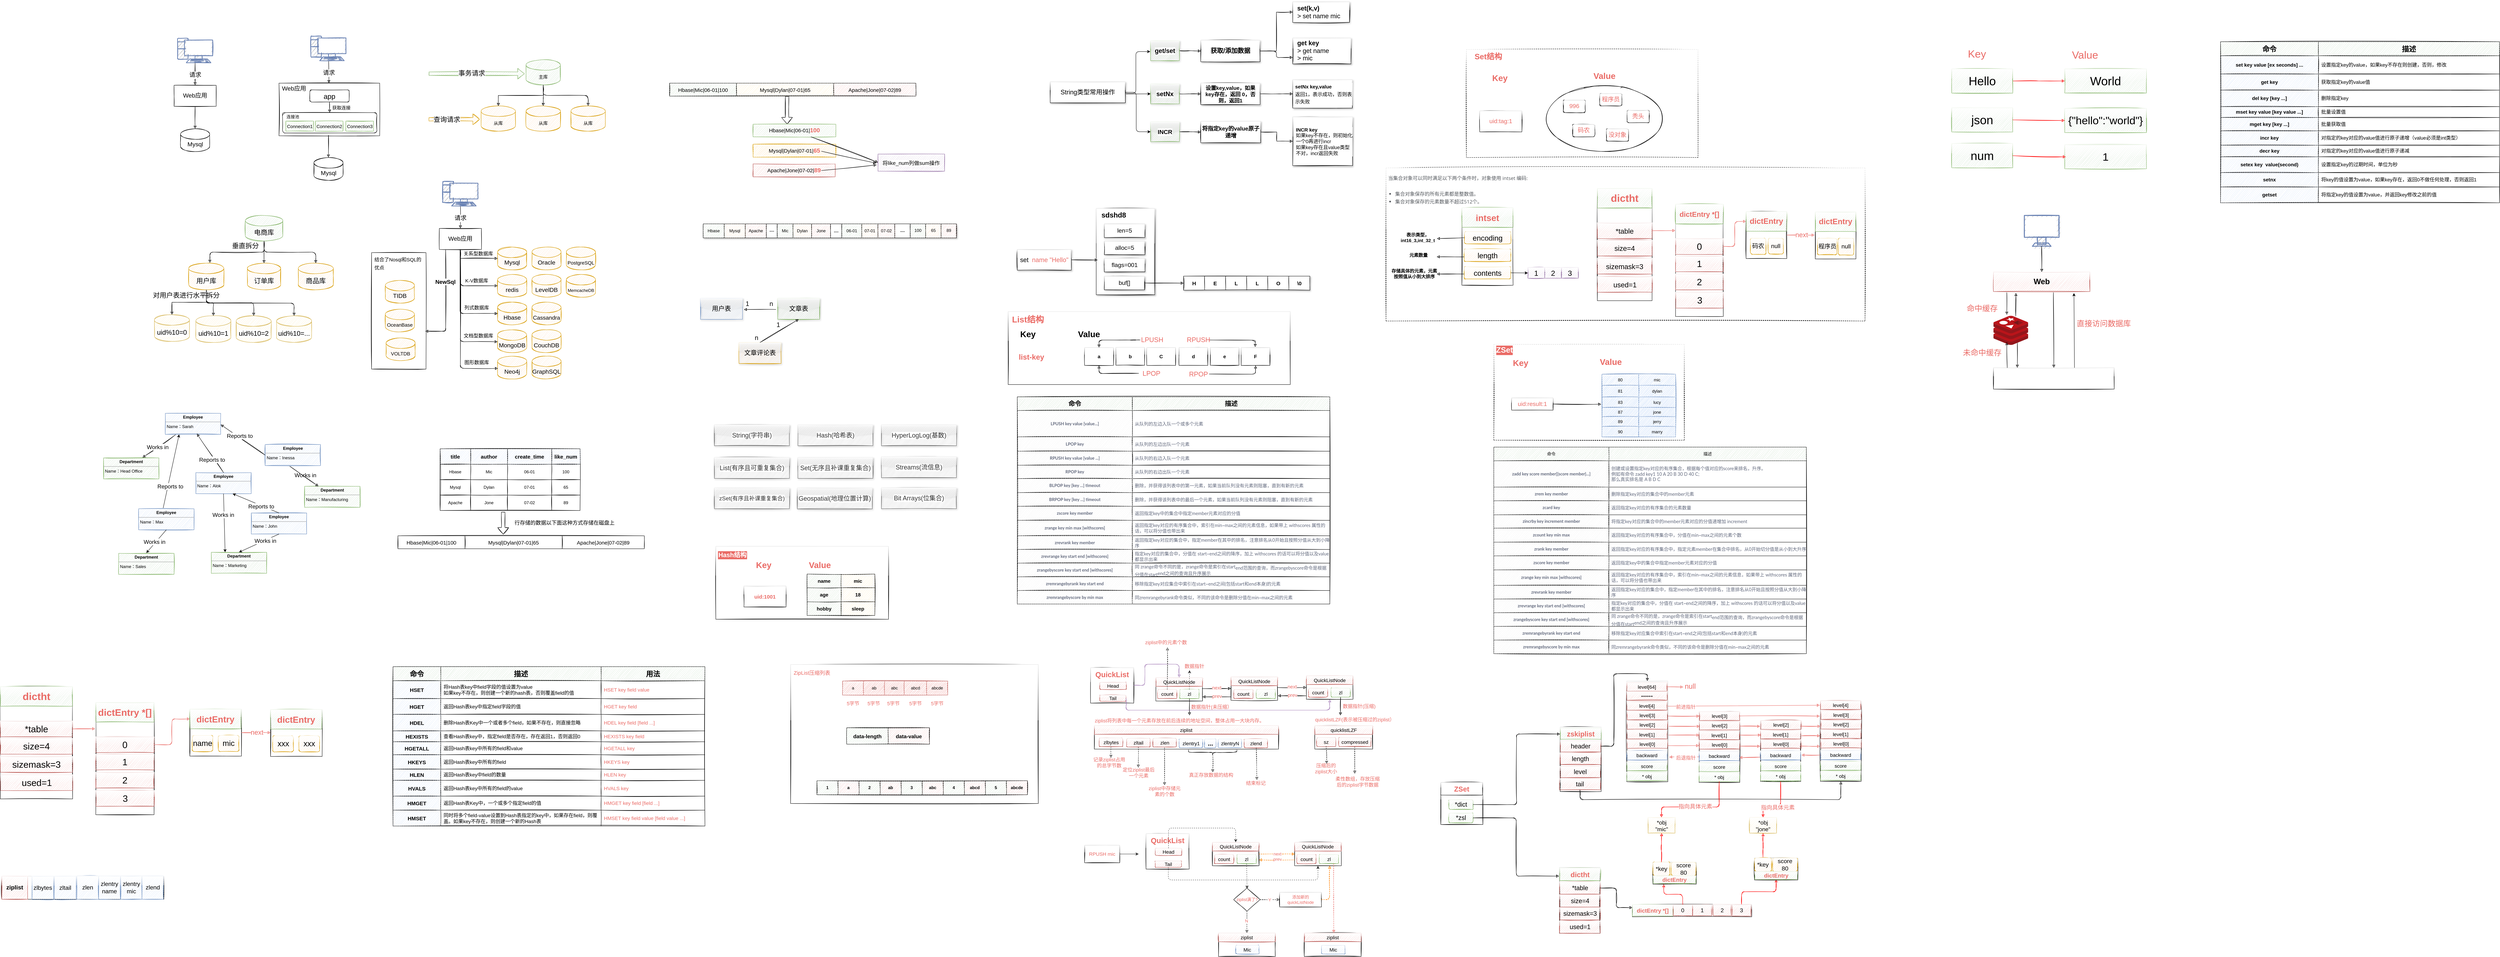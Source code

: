 <mxfile version="14.8.2" type="github">
  <diagram id="qKX1--xFgHHBexEKRUjf" name="Page-1">
    <mxGraphModel dx="2222" dy="1183" grid="0" gridSize="10" guides="1" tooltips="1" connect="1" arrows="1" fold="1" page="0" pageScale="1" pageWidth="827" pageHeight="1169" math="0" shadow="0">
      <root>
        <mxCell id="0" />
        <mxCell id="1" parent="0" />
        <mxCell id="UGQ7e1NPSWGm4lS0MngV-75" value="" style="rounded=0;whiteSpace=wrap;html=1;shadow=0;glass=1;labelBackgroundColor=none;sketch=1;fontSize=17;fontColor=#EA6B66;align=center;dashed=1;" vertex="1" parent="1">
          <mxGeometry x="3600" y="921.5" width="543" height="273" as="geometry" />
        </mxCell>
        <mxCell id="UGQ7e1NPSWGm4lS0MngV-44" value="" style="rounded=0;whiteSpace=wrap;html=1;shadow=0;glass=1;labelBackgroundColor=none;sketch=1;fontSize=17;fontColor=#EA6B66;align=center;dashed=1;" vertex="1" parent="1">
          <mxGeometry x="3292.89" y="418.5" width="1365" height="436.5" as="geometry" />
        </mxCell>
        <mxCell id="s6qHRcp_9V7ku-NvBZSe-347" value="" style="rounded=0;whiteSpace=wrap;html=1;shadow=0;glass=1;labelBackgroundColor=none;sketch=1;fontSize=17;fontColor=#EA6B66;align=center;dashed=1;" parent="1" vertex="1">
          <mxGeometry x="3522" y="81" width="660" height="308" as="geometry" />
        </mxCell>
        <mxCell id="s6qHRcp_9V7ku-NvBZSe-299" value="" style="rounded=0;whiteSpace=wrap;html=1;shadow=0;glass=1;labelBackgroundColor=none;sketch=1;fontSize=15;fontColor=#EA6B66;align=left;" parent="1" vertex="1">
          <mxGeometry x="1596" y="1834" width="706" height="396" as="geometry" />
        </mxCell>
        <mxCell id="s6qHRcp_9V7ku-NvBZSe-156" value="" style="rounded=0;whiteSpace=wrap;html=1;shadow=0;glass=1;sketch=1;fontSize=15;fontColor=#EA6B66;" parent="1" vertex="1">
          <mxGeometry x="1383" y="1497" width="492" height="208" as="geometry" />
        </mxCell>
        <mxCell id="s6qHRcp_9V7ku-NvBZSe-29" value="" style="rounded=0;whiteSpace=wrap;html=1;glass=1;sketch=1;fontSize=14;fontColor=#EA6B66;" parent="1" vertex="1">
          <mxGeometry x="2450.96" y="1843" width="123" height="101" as="geometry" />
        </mxCell>
        <mxCell id="s6qHRcp_9V7ku-NvBZSe-22" value="" style="rounded=0;whiteSpace=wrap;html=1;glass=1;sketch=1;fontSize=19;fontColor=#EA6B66;" parent="1" vertex="1">
          <mxGeometry x="2216" y="828" width="804" height="208" as="geometry" />
        </mxCell>
        <mxCell id="s5Ump-VfHsAbrPqj1HHM-357" value="" style="rounded=0;whiteSpace=wrap;html=1;shadow=1;glass=1;labelBackgroundColor=#ffffff;sketch=1;fontSize=15;strokeWidth=1;align=center;" parent="1" vertex="1">
          <mxGeometry x="2467" y="534" width="167" height="246" as="geometry" />
        </mxCell>
        <mxCell id="s5Ump-VfHsAbrPqj1HHM-192" value="" style="shape=table;html=1;whiteSpace=wrap;startSize=0;container=1;collapsible=0;childLayout=tableLayout;shadow=0;labelBackgroundColor=#ffffff;sketch=1;fontSize=15;align=left;fillColor=#f8cecc;strokeColor=#b85450;" parent="1" vertex="1">
          <mxGeometry x="1489" y="407" width="234" height="37" as="geometry" />
        </mxCell>
        <mxCell id="s5Ump-VfHsAbrPqj1HHM-193" value="" style="shape=partialRectangle;html=1;whiteSpace=wrap;collapsible=0;dropTarget=0;pointerEvents=0;fillColor=none;top=0;left=0;bottom=0;right=0;points=[[0,0.5],[1,0.5]];portConstraint=eastwest;" parent="s5Ump-VfHsAbrPqj1HHM-192" vertex="1">
          <mxGeometry width="234" height="37" as="geometry" />
        </mxCell>
        <mxCell id="s5Ump-VfHsAbrPqj1HHM-196" value="Apache|Jone|07-02|&lt;b&gt;&lt;font style=&quot;font-size: 17px&quot; color=&quot;#ea6b66&quot;&gt;89&lt;/font&gt;&lt;/b&gt;" style="shape=partialRectangle;html=1;whiteSpace=wrap;connectable=0;fillColor=none;top=0;left=0;bottom=0;right=0;overflow=hidden;fontSize=15;" parent="s5Ump-VfHsAbrPqj1HHM-193" vertex="1">
          <mxGeometry width="234" height="37" as="geometry" />
        </mxCell>
        <mxCell id="s5Ump-VfHsAbrPqj1HHM-95" value="" style="rounded=0;whiteSpace=wrap;html=1;shadow=0;labelBackgroundColor=none;sketch=1;fontSize=19;" parent="1" vertex="1">
          <mxGeometry x="402" y="660" width="155" height="332" as="geometry" />
        </mxCell>
        <mxCell id="s5Ump-VfHsAbrPqj1HHM-4" value="" style="rounded=0;orthogonalLoop=1;jettySize=auto;html=1;sketch=1;" parent="1" source="s5Ump-VfHsAbrPqj1HHM-2" target="s5Ump-VfHsAbrPqj1HHM-3" edge="1">
          <mxGeometry relative="1" as="geometry" />
        </mxCell>
        <mxCell id="s5Ump-VfHsAbrPqj1HHM-5" value="请求" style="edgeLabel;html=1;align=center;verticalAlign=middle;resizable=0;points=[];fontSize=17;" parent="s5Ump-VfHsAbrPqj1HHM-4" vertex="1" connectable="0">
          <mxGeometry x="-0.447" y="1" relative="1" as="geometry">
            <mxPoint x="-1" y="17" as="offset" />
          </mxGeometry>
        </mxCell>
        <mxCell id="s5Ump-VfHsAbrPqj1HHM-2" value="" style="fontColor=#0066CC;verticalAlign=top;verticalLabelPosition=bottom;labelPosition=center;align=center;html=1;outlineConnect=0;fillColor=#CCCCCC;strokeColor=#6881B3;gradientColor=none;gradientDirection=north;strokeWidth=2;shape=mxgraph.networks.pc;sketch=1;shadow=0;" parent="1" vertex="1">
          <mxGeometry x="-151" y="49" width="100" height="70" as="geometry" />
        </mxCell>
        <mxCell id="s5Ump-VfHsAbrPqj1HHM-7" value="" style="edgeStyle=none;rounded=0;sketch=1;orthogonalLoop=1;jettySize=auto;html=1;fontSize=17;" parent="1" source="s5Ump-VfHsAbrPqj1HHM-3" target="s5Ump-VfHsAbrPqj1HHM-6" edge="1">
          <mxGeometry relative="1" as="geometry" />
        </mxCell>
        <mxCell id="s5Ump-VfHsAbrPqj1HHM-3" value="&lt;font style=&quot;font-size: 17px&quot;&gt;Web应用&lt;/font&gt;" style="rounded=0;whiteSpace=wrap;html=1;shadow=0;sketch=1;" parent="1" vertex="1">
          <mxGeometry x="-161" y="183" width="120" height="60" as="geometry" />
        </mxCell>
        <mxCell id="s5Ump-VfHsAbrPqj1HHM-6" value="Mysql" style="shape=cylinder3;whiteSpace=wrap;html=1;boundedLbl=1;backgroundOutline=1;size=15;shadow=0;sketch=1;fontSize=17;" parent="1" vertex="1">
          <mxGeometry x="-142.5" y="307" width="83" height="65" as="geometry" />
        </mxCell>
        <mxCell id="s5Ump-VfHsAbrPqj1HHM-8" value="" style="rounded=0;orthogonalLoop=1;jettySize=auto;html=1;sketch=1;" parent="1" source="s5Ump-VfHsAbrPqj1HHM-10" target="s5Ump-VfHsAbrPqj1HHM-12" edge="1">
          <mxGeometry relative="1" as="geometry" />
        </mxCell>
        <mxCell id="s5Ump-VfHsAbrPqj1HHM-9" value="请求" style="edgeLabel;html=1;align=center;verticalAlign=middle;resizable=0;points=[];fontSize=17;" parent="s5Ump-VfHsAbrPqj1HHM-8" vertex="1" connectable="0">
          <mxGeometry x="-0.447" y="1" relative="1" as="geometry">
            <mxPoint x="-1" y="17" as="offset" />
          </mxGeometry>
        </mxCell>
        <mxCell id="s5Ump-VfHsAbrPqj1HHM-10" value="" style="fontColor=#0066CC;verticalAlign=top;verticalLabelPosition=bottom;labelPosition=center;align=center;html=1;outlineConnect=0;fillColor=#CCCCCC;strokeColor=#6881B3;gradientColor=none;gradientDirection=north;strokeWidth=2;shape=mxgraph.networks.pc;sketch=1;shadow=0;" parent="1" vertex="1">
          <mxGeometry x="229" y="43" width="100" height="70" as="geometry" />
        </mxCell>
        <mxCell id="s5Ump-VfHsAbrPqj1HHM-12" value="" style="rounded=0;whiteSpace=wrap;html=1;shadow=0;sketch=1;" parent="1" vertex="1">
          <mxGeometry x="138" y="177" width="287" height="150" as="geometry" />
        </mxCell>
        <mxCell id="s5Ump-VfHsAbrPqj1HHM-14" value="" style="edgeStyle=none;rounded=0;sketch=1;orthogonalLoop=1;jettySize=auto;html=1;fontSize=17;" parent="1" target="s5Ump-VfHsAbrPqj1HHM-15" edge="1">
          <mxGeometry relative="1" as="geometry">
            <mxPoint x="279" y="325" as="sourcePoint" />
          </mxGeometry>
        </mxCell>
        <mxCell id="s5Ump-VfHsAbrPqj1HHM-15" value="Mysql" style="shape=cylinder3;whiteSpace=wrap;html=1;boundedLbl=1;backgroundOutline=1;size=15;shadow=0;sketch=1;fontSize=17;" parent="1" vertex="1">
          <mxGeometry x="237.5" y="389" width="83" height="65" as="geometry" />
        </mxCell>
        <mxCell id="s5Ump-VfHsAbrPqj1HHM-16" value="&#xa;&#xa;&lt;span style=&quot;color: rgb(0, 0, 0); font-family: helvetica; font-size: 17px; font-style: normal; font-weight: 400; letter-spacing: normal; text-align: center; text-indent: 0px; text-transform: none; word-spacing: 0px; background-color: rgb(255, 255, 255); display: inline; float: none;&quot;&gt;Web应用&lt;/span&gt;&#xa;&#xa;" style="text;html=1;strokeColor=none;fillColor=none;align=center;verticalAlign=middle;whiteSpace=wrap;rounded=0;shadow=0;sketch=1;fontSize=17;" parent="1" vertex="1">
          <mxGeometry x="144" y="182" width="74" height="22" as="geometry" />
        </mxCell>
        <mxCell id="s5Ump-VfHsAbrPqj1HHM-17" value="" style="rounded=1;whiteSpace=wrap;html=1;shadow=0;sketch=1;fontSize=17;" parent="1" vertex="1">
          <mxGeometry x="148" y="261" width="269" height="58" as="geometry" />
        </mxCell>
        <mxCell id="s5Ump-VfHsAbrPqj1HHM-18" value="Connection1" style="rounded=0;whiteSpace=wrap;html=1;shadow=0;sketch=1;fontSize=13;fillColor=#d5e8d4;strokeColor=#82b366;" parent="1" vertex="1">
          <mxGeometry x="157.5" y="285" width="79" height="29" as="geometry" />
        </mxCell>
        <mxCell id="s5Ump-VfHsAbrPqj1HHM-19" value="Connection2" style="rounded=0;whiteSpace=wrap;html=1;shadow=0;sketch=1;fontSize=13;fillColor=#d5e8d4;strokeColor=#82b366;" parent="1" vertex="1">
          <mxGeometry x="241.5" y="285" width="79" height="29" as="geometry" />
        </mxCell>
        <mxCell id="s5Ump-VfHsAbrPqj1HHM-20" value="Connection3" style="rounded=0;whiteSpace=wrap;html=1;shadow=0;sketch=1;fontSize=13;fillColor=#d5e8d4;strokeColor=#82b366;" parent="1" vertex="1">
          <mxGeometry x="328.5" y="285" width="79" height="29" as="geometry" />
        </mxCell>
        <mxCell id="s5Ump-VfHsAbrPqj1HHM-24" value="&lt;font style=&quot;font-size: 12px&quot;&gt;连接池&lt;/font&gt;" style="text;html=1;strokeColor=none;fillColor=none;align=center;verticalAlign=middle;whiteSpace=wrap;rounded=0;shadow=0;sketch=1;fontSize=17;" parent="1" vertex="1">
          <mxGeometry x="155" y="263" width="45" height="18" as="geometry" />
        </mxCell>
        <mxCell id="s5Ump-VfHsAbrPqj1HHM-25" value="&lt;font style=&quot;font-size: 20px&quot;&gt;app&lt;/font&gt;" style="rounded=1;whiteSpace=wrap;html=1;shadow=0;sketch=1;fontSize=13;" parent="1" vertex="1">
          <mxGeometry x="226" y="196" width="112" height="35" as="geometry" />
        </mxCell>
        <mxCell id="s5Ump-VfHsAbrPqj1HHM-26" value="" style="endArrow=classic;html=1;fontSize=13;exitX=0.5;exitY=1;exitDx=0;exitDy=0;entryX=0.5;entryY=0;entryDx=0;entryDy=0;sketch=1;" parent="1" source="s5Ump-VfHsAbrPqj1HHM-25" target="s5Ump-VfHsAbrPqj1HHM-17" edge="1">
          <mxGeometry width="50" height="50" relative="1" as="geometry">
            <mxPoint x="581" y="278" as="sourcePoint" />
            <mxPoint x="631" y="228" as="targetPoint" />
          </mxGeometry>
        </mxCell>
        <mxCell id="s5Ump-VfHsAbrPqj1HHM-27" value="获取连接" style="text;html=1;strokeColor=none;fillColor=none;align=center;verticalAlign=middle;whiteSpace=wrap;rounded=0;shadow=0;sketch=1;fontSize=13;" parent="1" vertex="1">
          <mxGeometry x="284" y="246" width="64" height="1" as="geometry" />
        </mxCell>
        <mxCell id="s5Ump-VfHsAbrPqj1HHM-32" style="edgeStyle=orthogonalEdgeStyle;rounded=0;sketch=1;orthogonalLoop=1;jettySize=auto;html=1;exitX=0.5;exitY=1;exitDx=0;exitDy=0;exitPerimeter=0;entryX=0.5;entryY=0;entryDx=0;entryDy=0;entryPerimeter=0;fontSize=13;" parent="1" source="s5Ump-VfHsAbrPqj1HHM-28" target="s5Ump-VfHsAbrPqj1HHM-29" edge="1">
          <mxGeometry relative="1" as="geometry" />
        </mxCell>
        <mxCell id="s5Ump-VfHsAbrPqj1HHM-28" value="主库" style="shape=cylinder3;whiteSpace=wrap;html=1;boundedLbl=1;backgroundOutline=1;size=15;shadow=0;sketch=1;fontSize=13;fillColor=#d5e8d4;strokeColor=#82b366;" parent="1" vertex="1">
          <mxGeometry x="842" y="110" width="98" height="72" as="geometry" />
        </mxCell>
        <mxCell id="s5Ump-VfHsAbrPqj1HHM-29" value="从库" style="shape=cylinder3;whiteSpace=wrap;html=1;boundedLbl=1;backgroundOutline=1;size=15;shadow=0;sketch=1;fontSize=13;fillColor=#ffe6cc;strokeColor=#d79b00;" parent="1" vertex="1">
          <mxGeometry x="714" y="242" width="98" height="72" as="geometry" />
        </mxCell>
        <mxCell id="s5Ump-VfHsAbrPqj1HHM-30" value="从库" style="shape=cylinder3;whiteSpace=wrap;html=1;boundedLbl=1;backgroundOutline=1;size=15;shadow=0;sketch=1;fontSize=13;fillColor=#ffe6cc;strokeColor=#d79b00;" parent="1" vertex="1">
          <mxGeometry x="842" y="242" width="98" height="72" as="geometry" />
        </mxCell>
        <mxCell id="s5Ump-VfHsAbrPqj1HHM-31" value="从库" style="shape=cylinder3;whiteSpace=wrap;html=1;boundedLbl=1;backgroundOutline=1;size=15;shadow=0;sketch=1;fontSize=13;fillColor=#ffe6cc;strokeColor=#d79b00;" parent="1" vertex="1">
          <mxGeometry x="970" y="242" width="98" height="72" as="geometry" />
        </mxCell>
        <mxCell id="s5Ump-VfHsAbrPqj1HHM-35" value="" style="endArrow=classic;html=1;fontSize=13;entryX=0.5;entryY=0;entryDx=0;entryDy=0;entryPerimeter=0;edgeStyle=orthogonalEdgeStyle;sketch=1;" parent="1" target="s5Ump-VfHsAbrPqj1HHM-30" edge="1">
          <mxGeometry width="50" height="50" relative="1" as="geometry">
            <mxPoint x="891" y="186" as="sourcePoint" />
            <mxPoint x="1272" y="43" as="targetPoint" />
          </mxGeometry>
        </mxCell>
        <mxCell id="s5Ump-VfHsAbrPqj1HHM-36" value="" style="endArrow=classic;html=1;fontSize=13;exitX=0.5;exitY=1;exitDx=0;exitDy=0;exitPerimeter=0;entryX=0.5;entryY=0;entryDx=0;entryDy=0;entryPerimeter=0;edgeStyle=orthogonalEdgeStyle;sketch=1;" parent="1" source="s5Ump-VfHsAbrPqj1HHM-28" target="s5Ump-VfHsAbrPqj1HHM-31" edge="1">
          <mxGeometry width="50" height="50" relative="1" as="geometry">
            <mxPoint x="1222" y="93" as="sourcePoint" />
            <mxPoint x="1272" y="43" as="targetPoint" />
          </mxGeometry>
        </mxCell>
        <mxCell id="s5Ump-VfHsAbrPqj1HHM-39" value="" style="shape=flexArrow;endArrow=classic;html=1;fontSize=13;shadow=0;sketch=1;fillColor=#d5e8d4;strokeColor=#82b366;" parent="1" edge="1">
          <mxGeometry width="50" height="50" relative="1" as="geometry">
            <mxPoint x="565" y="150" as="sourcePoint" />
            <mxPoint x="838" y="150" as="targetPoint" />
          </mxGeometry>
        </mxCell>
        <mxCell id="s5Ump-VfHsAbrPqj1HHM-40" value="&lt;font style=&quot;font-size: 19px&quot;&gt;事务请求&lt;/font&gt;" style="edgeLabel;html=1;align=center;verticalAlign=middle;resizable=0;points=[];fontSize=13;labelBackgroundColor=#ffffff;" parent="s5Ump-VfHsAbrPqj1HHM-39" vertex="1" connectable="0">
          <mxGeometry x="-0.455" relative="1" as="geometry">
            <mxPoint x="47" y="-1" as="offset" />
          </mxGeometry>
        </mxCell>
        <mxCell id="s5Ump-VfHsAbrPqj1HHM-41" value="" style="shape=flexArrow;endArrow=classic;html=1;shadow=0;fontSize=13;sketch=1;fillColor=#ffe6cc;strokeColor=#d79b00;" parent="1" edge="1">
          <mxGeometry width="50" height="50" relative="1" as="geometry">
            <mxPoint x="565" y="280" as="sourcePoint" />
            <mxPoint x="710" y="280" as="targetPoint" />
          </mxGeometry>
        </mxCell>
        <mxCell id="s5Ump-VfHsAbrPqj1HHM-42" value="&lt;font style=&quot;font-size: 19px;&quot;&gt;查询请求&lt;/font&gt;" style="edgeLabel;html=1;align=center;verticalAlign=middle;resizable=0;points=[];fontSize=19;labelBackgroundColor=#ffffff;" parent="s5Ump-VfHsAbrPqj1HHM-41" vertex="1" connectable="0">
          <mxGeometry x="-0.3" y="-1" relative="1" as="geometry">
            <mxPoint as="offset" />
          </mxGeometry>
        </mxCell>
        <mxCell id="s5Ump-VfHsAbrPqj1HHM-45" value="电商库" style="shape=cylinder3;whiteSpace=wrap;html=1;boundedLbl=1;backgroundOutline=1;size=15;shadow=0;labelBackgroundColor=#ffffff;sketch=1;fontSize=19;fillColor=#d5e8d4;strokeColor=#82b366;" parent="1" vertex="1">
          <mxGeometry x="42" y="554" width="107" height="73" as="geometry" />
        </mxCell>
        <mxCell id="s5Ump-VfHsAbrPqj1HHM-56" value="" style="edgeStyle=orthogonalEdgeStyle;rounded=0;sketch=1;orthogonalLoop=1;jettySize=auto;html=1;shadow=0;fontSize=19;" parent="1" source="s5Ump-VfHsAbrPqj1HHM-46" target="s5Ump-VfHsAbrPqj1HHM-55" edge="1">
          <mxGeometry relative="1" as="geometry" />
        </mxCell>
        <mxCell id="s5Ump-VfHsAbrPqj1HHM-46" value="用户库" style="shape=cylinder3;whiteSpace=wrap;html=1;boundedLbl=1;backgroundOutline=1;size=15;shadow=0;labelBackgroundColor=#ffffff;sketch=1;fontSize=19;fillColor=#ffe6cc;strokeColor=#d79b00;" parent="1" vertex="1">
          <mxGeometry x="-119" y="690" width="100" height="76" as="geometry" />
        </mxCell>
        <mxCell id="s5Ump-VfHsAbrPqj1HHM-47" value="订单库" style="shape=cylinder3;whiteSpace=wrap;html=1;boundedLbl=1;backgroundOutline=1;size=15;shadow=0;labelBackgroundColor=#ffffff;sketch=1;fontSize=19;fillColor=#ffe6cc;strokeColor=#d79b00;" parent="1" vertex="1">
          <mxGeometry x="48" y="690" width="95" height="76" as="geometry" />
        </mxCell>
        <mxCell id="s5Ump-VfHsAbrPqj1HHM-48" value="商品库" style="shape=cylinder3;whiteSpace=wrap;html=1;boundedLbl=1;backgroundOutline=1;size=15;shadow=0;labelBackgroundColor=#ffffff;sketch=1;fontSize=19;fillColor=#ffe6cc;strokeColor=#d79b00;" parent="1" vertex="1">
          <mxGeometry x="193" y="690" width="100" height="76" as="geometry" />
        </mxCell>
        <mxCell id="s5Ump-VfHsAbrPqj1HHM-49" value="" style="endArrow=classic;html=1;shadow=0;fontSize=19;exitX=0.5;exitY=1;exitDx=0;exitDy=0;exitPerimeter=0;entryX=0.6;entryY=-0.013;entryDx=0;entryDy=0;entryPerimeter=0;edgeStyle=orthogonalEdgeStyle;sketch=1;" parent="1" source="s5Ump-VfHsAbrPqj1HHM-45" target="s5Ump-VfHsAbrPqj1HHM-46" edge="1">
          <mxGeometry width="50" height="50" relative="1" as="geometry">
            <mxPoint x="80" y="679" as="sourcePoint" />
            <mxPoint x="130" y="629" as="targetPoint" />
          </mxGeometry>
        </mxCell>
        <mxCell id="s5Ump-VfHsAbrPqj1HHM-50" value="" style="endArrow=classic;html=1;shadow=0;fontSize=19;exitX=0.5;exitY=1;exitDx=0;exitDy=0;exitPerimeter=0;entryX=0.5;entryY=0;entryDx=0;entryDy=0;entryPerimeter=0;edgeStyle=orthogonalEdgeStyle;sketch=1;" parent="1" source="s5Ump-VfHsAbrPqj1HHM-45" target="s5Ump-VfHsAbrPqj1HHM-48" edge="1">
          <mxGeometry width="50" height="50" relative="1" as="geometry">
            <mxPoint x="235" y="661" as="sourcePoint" />
            <mxPoint x="285" y="611" as="targetPoint" />
          </mxGeometry>
        </mxCell>
        <mxCell id="s5Ump-VfHsAbrPqj1HHM-51" value="" style="endArrow=classic;html=1;shadow=0;fontSize=19;exitX=0.5;exitY=1;exitDx=0;exitDy=0;exitPerimeter=0;entryX=0.5;entryY=0;entryDx=0;entryDy=0;entryPerimeter=0;sketch=1;" parent="1" source="s5Ump-VfHsAbrPqj1HHM-45" target="s5Ump-VfHsAbrPqj1HHM-47" edge="1">
          <mxGeometry width="50" height="50" relative="1" as="geometry">
            <mxPoint x="230" y="623" as="sourcePoint" />
            <mxPoint x="280" y="573" as="targetPoint" />
          </mxGeometry>
        </mxCell>
        <mxCell id="s5Ump-VfHsAbrPqj1HHM-52" value="垂直拆分" style="text;html=1;strokeColor=none;fillColor=none;align=center;verticalAlign=middle;whiteSpace=wrap;rounded=0;shadow=0;labelBackgroundColor=#ffffff;sketch=1;fontSize=19;" parent="1" vertex="1">
          <mxGeometry x="-5" y="634" width="95" height="13" as="geometry" />
        </mxCell>
        <mxCell id="s5Ump-VfHsAbrPqj1HHM-55" value="uid%10=0" style="shape=cylinder3;whiteSpace=wrap;html=1;boundedLbl=1;backgroundOutline=1;size=15;shadow=0;labelBackgroundColor=#ffffff;sketch=1;fontSize=19;fillColor=#fff2cc;strokeColor=#d6b656;" parent="1" vertex="1">
          <mxGeometry x="-217" y="837" width="100" height="76" as="geometry" />
        </mxCell>
        <mxCell id="s5Ump-VfHsAbrPqj1HHM-57" value="对用户表进行水平拆分" style="text;html=1;strokeColor=none;fillColor=none;align=center;verticalAlign=middle;whiteSpace=wrap;rounded=0;shadow=0;labelBackgroundColor=#ffffff;sketch=1;fontSize=19;" parent="1" vertex="1">
          <mxGeometry x="-227" y="773" width="202" height="17" as="geometry" />
        </mxCell>
        <mxCell id="s5Ump-VfHsAbrPqj1HHM-58" value="uid%10=1" style="shape=cylinder3;whiteSpace=wrap;html=1;boundedLbl=1;backgroundOutline=1;size=15;shadow=0;labelBackgroundColor=#ffffff;sketch=1;fontSize=19;fillColor=#fff2cc;strokeColor=#d6b656;" parent="1" vertex="1">
          <mxGeometry x="-99" y="840" width="100" height="76" as="geometry" />
        </mxCell>
        <mxCell id="s5Ump-VfHsAbrPqj1HHM-59" value="uid%10=2" style="shape=cylinder3;whiteSpace=wrap;html=1;boundedLbl=1;backgroundOutline=1;size=15;shadow=0;labelBackgroundColor=#ffffff;sketch=1;fontSize=19;fillColor=#fff2cc;strokeColor=#d6b656;" parent="1" vertex="1">
          <mxGeometry x="16" y="840" width="100" height="76" as="geometry" />
        </mxCell>
        <mxCell id="s5Ump-VfHsAbrPqj1HHM-60" value="uid%10=..." style="shape=cylinder3;whiteSpace=wrap;html=1;boundedLbl=1;backgroundOutline=1;size=15;shadow=0;labelBackgroundColor=#ffffff;sketch=1;fontSize=19;fillColor=#fff2cc;strokeColor=#d6b656;" parent="1" vertex="1">
          <mxGeometry x="131" y="840" width="100" height="76" as="geometry" />
        </mxCell>
        <mxCell id="s5Ump-VfHsAbrPqj1HHM-61" value="" style="endArrow=classic;html=1;shadow=0;fontSize=19;exitX=0.5;exitY=1;exitDx=0;exitDy=0;exitPerimeter=0;entryX=0.5;entryY=0;entryDx=0;entryDy=0;entryPerimeter=0;edgeStyle=orthogonalEdgeStyle;sketch=1;" parent="1" source="s5Ump-VfHsAbrPqj1HHM-46" target="s5Ump-VfHsAbrPqj1HHM-58" edge="1">
          <mxGeometry width="50" height="50" relative="1" as="geometry">
            <mxPoint x="14" y="809" as="sourcePoint" />
            <mxPoint x="64" y="759" as="targetPoint" />
          </mxGeometry>
        </mxCell>
        <mxCell id="s5Ump-VfHsAbrPqj1HHM-62" value="" style="endArrow=classic;html=1;shadow=0;fontSize=19;entryX=0.5;entryY=0;entryDx=0;entryDy=0;entryPerimeter=0;edgeStyle=orthogonalEdgeStyle;sketch=1;" parent="1" target="s5Ump-VfHsAbrPqj1HHM-60" edge="1">
          <mxGeometry width="50" height="50" relative="1" as="geometry">
            <mxPoint x="-69" y="768" as="sourcePoint" />
            <mxPoint x="384" y="604" as="targetPoint" />
            <Array as="points">
              <mxPoint x="-69" y="804" />
              <mxPoint x="181" y="804" />
            </Array>
          </mxGeometry>
        </mxCell>
        <mxCell id="s5Ump-VfHsAbrPqj1HHM-63" value="" style="endArrow=classic;html=1;shadow=0;fontSize=19;exitX=0.5;exitY=1;exitDx=0;exitDy=0;exitPerimeter=0;entryX=0.5;entryY=0;entryDx=0;entryDy=0;entryPerimeter=0;edgeStyle=orthogonalEdgeStyle;sketch=1;" parent="1" source="s5Ump-VfHsAbrPqj1HHM-46" target="s5Ump-VfHsAbrPqj1HHM-59" edge="1">
          <mxGeometry width="50" height="50" relative="1" as="geometry">
            <mxPoint x="334" y="654" as="sourcePoint" />
            <mxPoint x="384" y="604" as="targetPoint" />
          </mxGeometry>
        </mxCell>
        <mxCell id="s5Ump-VfHsAbrPqj1HHM-64" value="" style="rounded=0;orthogonalLoop=1;jettySize=auto;html=1;sketch=1;" parent="1" source="s5Ump-VfHsAbrPqj1HHM-66" target="s5Ump-VfHsAbrPqj1HHM-68" edge="1">
          <mxGeometry relative="1" as="geometry" />
        </mxCell>
        <mxCell id="s5Ump-VfHsAbrPqj1HHM-65" value="请求" style="edgeLabel;html=1;align=center;verticalAlign=middle;resizable=0;points=[];fontSize=17;" parent="s5Ump-VfHsAbrPqj1HHM-64" vertex="1" connectable="0">
          <mxGeometry x="-0.447" y="1" relative="1" as="geometry">
            <mxPoint x="-1" y="17" as="offset" />
          </mxGeometry>
        </mxCell>
        <mxCell id="s5Ump-VfHsAbrPqj1HHM-66" value="" style="fontColor=#0066CC;verticalAlign=top;verticalLabelPosition=bottom;labelPosition=center;align=center;html=1;outlineConnect=0;fillColor=#CCCCCC;strokeColor=#6881B3;gradientColor=none;gradientDirection=north;strokeWidth=2;shape=mxgraph.networks.pc;sketch=1;shadow=0;" parent="1" vertex="1">
          <mxGeometry x="605" y="457" width="100" height="70" as="geometry" />
        </mxCell>
        <mxCell id="s5Ump-VfHsAbrPqj1HHM-67" value="" style="edgeStyle=orthogonalEdgeStyle;rounded=0;sketch=1;orthogonalLoop=1;jettySize=auto;html=1;fontSize=17;exitX=0.5;exitY=1;exitDx=0;exitDy=0;" parent="1" source="s5Ump-VfHsAbrPqj1HHM-68" target="s5Ump-VfHsAbrPqj1HHM-69" edge="1">
          <mxGeometry relative="1" as="geometry" />
        </mxCell>
        <mxCell id="s5Ump-VfHsAbrPqj1HHM-68" value="&lt;font style=&quot;font-size: 17px&quot;&gt;Web应用&lt;/font&gt;" style="rounded=0;whiteSpace=wrap;html=1;shadow=0;sketch=1;" parent="1" vertex="1">
          <mxGeometry x="595" y="591" width="120" height="60" as="geometry" />
        </mxCell>
        <mxCell id="s5Ump-VfHsAbrPqj1HHM-69" value="Mysql" style="shape=cylinder3;whiteSpace=wrap;html=1;boundedLbl=1;backgroundOutline=1;size=15;shadow=0;sketch=1;fontSize=17;fillColor=#ffe6cc;strokeColor=#d79b00;" parent="1" vertex="1">
          <mxGeometry x="761" y="644" width="83" height="65" as="geometry" />
        </mxCell>
        <mxCell id="s5Ump-VfHsAbrPqj1HHM-70" value="redis" style="shape=cylinder3;whiteSpace=wrap;html=1;boundedLbl=1;backgroundOutline=1;size=15;shadow=0;sketch=1;fontSize=17;fillColor=#ffe6cc;strokeColor=#d79b00;" parent="1" vertex="1">
          <mxGeometry x="761" y="722" width="83" height="65" as="geometry" />
        </mxCell>
        <mxCell id="s5Ump-VfHsAbrPqj1HHM-71" value="LevelDB" style="shape=cylinder3;whiteSpace=wrap;html=1;boundedLbl=1;backgroundOutline=1;size=15;shadow=0;sketch=1;fontSize=17;fillColor=#ffe6cc;strokeColor=#d79b00;" parent="1" vertex="1">
          <mxGeometry x="859" y="722" width="83" height="65" as="geometry" />
        </mxCell>
        <mxCell id="s5Ump-VfHsAbrPqj1HHM-72" value="" style="endArrow=classic;html=1;shadow=0;fontSize=19;exitX=0.5;exitY=1;exitDx=0;exitDy=0;entryX=0;entryY=0.5;entryDx=0;entryDy=0;entryPerimeter=0;edgeStyle=orthogonalEdgeStyle;sketch=1;" parent="1" source="s5Ump-VfHsAbrPqj1HHM-68" target="s5Ump-VfHsAbrPqj1HHM-70" edge="1">
          <mxGeometry width="50" height="50" relative="1" as="geometry">
            <mxPoint x="671" y="792" as="sourcePoint" />
            <mxPoint x="721" y="742" as="targetPoint" />
          </mxGeometry>
        </mxCell>
        <mxCell id="s5Ump-VfHsAbrPqj1HHM-73" value="Hbase" style="shape=cylinder3;whiteSpace=wrap;html=1;boundedLbl=1;backgroundOutline=1;size=15;shadow=0;sketch=1;fontSize=17;fillColor=#ffe6cc;strokeColor=#d79b00;" parent="1" vertex="1">
          <mxGeometry x="761" y="801" width="83" height="65" as="geometry" />
        </mxCell>
        <mxCell id="s5Ump-VfHsAbrPqj1HHM-74" value="&lt;font style=&quot;font-size: 16px&quot;&gt;Cassandra&lt;/font&gt;" style="shape=cylinder3;whiteSpace=wrap;html=1;boundedLbl=1;backgroundOutline=1;size=15;shadow=0;sketch=1;fontSize=17;fillColor=#ffe6cc;strokeColor=#d79b00;" parent="1" vertex="1">
          <mxGeometry x="859" y="801" width="83" height="65" as="geometry" />
        </mxCell>
        <mxCell id="s5Ump-VfHsAbrPqj1HHM-75" value="MongoDB" style="shape=cylinder3;whiteSpace=wrap;html=1;boundedLbl=1;backgroundOutline=1;size=15;shadow=0;sketch=1;fontSize=17;fillColor=#ffe6cc;strokeColor=#d79b00;" parent="1" vertex="1">
          <mxGeometry x="761" y="880" width="83" height="65" as="geometry" />
        </mxCell>
        <mxCell id="s5Ump-VfHsAbrPqj1HHM-76" value="CouchDB" style="shape=cylinder3;whiteSpace=wrap;html=1;boundedLbl=1;backgroundOutline=1;size=15;shadow=0;sketch=1;fontSize=17;fillColor=#ffe6cc;strokeColor=#d79b00;" parent="1" vertex="1">
          <mxGeometry x="859" y="880" width="83" height="65" as="geometry" />
        </mxCell>
        <mxCell id="s5Ump-VfHsAbrPqj1HHM-77" value="&lt;font style=&quot;font-size: 12px&quot;&gt;MemcacheDB&lt;/font&gt;" style="shape=cylinder3;whiteSpace=wrap;html=1;boundedLbl=1;backgroundOutline=1;size=15;shadow=0;sketch=1;fontSize=17;fillColor=#ffe6cc;strokeColor=#d79b00;" parent="1" vertex="1">
          <mxGeometry x="957" y="722" width="83" height="65" as="geometry" />
        </mxCell>
        <mxCell id="s5Ump-VfHsAbrPqj1HHM-78" value="Neo4j" style="shape=cylinder3;whiteSpace=wrap;html=1;boundedLbl=1;backgroundOutline=1;size=15;shadow=0;sketch=1;fontSize=17;fillColor=#ffe6cc;strokeColor=#d79b00;" parent="1" vertex="1">
          <mxGeometry x="761" y="955" width="83" height="65" as="geometry" />
        </mxCell>
        <mxCell id="s5Ump-VfHsAbrPqj1HHM-79" value="GraphSQL" style="shape=cylinder3;whiteSpace=wrap;html=1;boundedLbl=1;backgroundOutline=1;size=15;shadow=0;sketch=1;fontSize=17;fillColor=#ffe6cc;strokeColor=#d79b00;" parent="1" vertex="1">
          <mxGeometry x="859" y="955" width="83" height="65" as="geometry" />
        </mxCell>
        <mxCell id="s5Ump-VfHsAbrPqj1HHM-81" value="" style="endArrow=classic;html=1;shadow=0;fontSize=19;exitX=0.5;exitY=1;exitDx=0;exitDy=0;entryX=0.012;entryY=0.538;entryDx=0;entryDy=0;entryPerimeter=0;edgeStyle=orthogonalEdgeStyle;sketch=1;" parent="1" source="s5Ump-VfHsAbrPqj1HHM-68" target="s5Ump-VfHsAbrPqj1HHM-78" edge="1">
          <mxGeometry width="50" height="50" relative="1" as="geometry">
            <mxPoint x="601" y="753" as="sourcePoint" />
            <mxPoint x="651" y="703" as="targetPoint" />
          </mxGeometry>
        </mxCell>
        <mxCell id="s5Ump-VfHsAbrPqj1HHM-82" value="" style="endArrow=classic;html=1;shadow=0;fontSize=19;entryX=0;entryY=0.523;entryDx=0;entryDy=0;entryPerimeter=0;edgeStyle=orthogonalEdgeStyle;sketch=1;" parent="1" target="s5Ump-VfHsAbrPqj1HHM-75" edge="1">
          <mxGeometry width="50" height="50" relative="1" as="geometry">
            <mxPoint x="655" y="654" as="sourcePoint" />
            <mxPoint x="560" y="709" as="targetPoint" />
            <Array as="points">
              <mxPoint x="655" y="914" />
            </Array>
          </mxGeometry>
        </mxCell>
        <mxCell id="s5Ump-VfHsAbrPqj1HHM-83" value="" style="endArrow=classic;html=1;shadow=0;fontSize=19;entryX=0;entryY=0.5;entryDx=0;entryDy=0;entryPerimeter=0;edgeStyle=orthogonalEdgeStyle;sketch=1;" parent="1" target="s5Ump-VfHsAbrPqj1HHM-73" edge="1">
          <mxGeometry width="50" height="50" relative="1" as="geometry">
            <mxPoint x="654" y="652" as="sourcePoint" />
            <mxPoint x="560" y="709" as="targetPoint" />
            <Array as="points">
              <mxPoint x="654" y="834" />
            </Array>
          </mxGeometry>
        </mxCell>
        <mxCell id="s5Ump-VfHsAbrPqj1HHM-84" value="&lt;font style=&quot;font-size: 14px&quot;&gt;关系型数据库&lt;/font&gt;" style="text;html=1;strokeColor=none;fillColor=none;align=center;verticalAlign=middle;whiteSpace=wrap;rounded=0;shadow=0;labelBackgroundColor=none;sketch=1;fontSize=19;" parent="1" vertex="1">
          <mxGeometry x="654" y="662" width="104" as="geometry" />
        </mxCell>
        <mxCell id="s5Ump-VfHsAbrPqj1HHM-85" value="Oracle" style="shape=cylinder3;whiteSpace=wrap;html=1;boundedLbl=1;backgroundOutline=1;size=15;shadow=0;sketch=1;fontSize=17;fillColor=#ffe6cc;strokeColor=#d79b00;" parent="1" vertex="1">
          <mxGeometry x="859" y="644" width="83" height="65" as="geometry" />
        </mxCell>
        <mxCell id="s5Ump-VfHsAbrPqj1HHM-86" value="&lt;font style=&quot;font-size: 14px&quot;&gt;PostgreSQL&lt;/font&gt;" style="shape=cylinder3;whiteSpace=wrap;html=1;boundedLbl=1;backgroundOutline=1;size=15;shadow=0;sketch=1;fontSize=17;fillColor=#ffe6cc;strokeColor=#d79b00;" parent="1" vertex="1">
          <mxGeometry x="957" y="644" width="83" height="65" as="geometry" />
        </mxCell>
        <mxCell id="s5Ump-VfHsAbrPqj1HHM-87" value="&lt;span style=&quot;font-size: 14px&quot;&gt;K-V数据库&lt;/span&gt;" style="text;html=1;strokeColor=none;fillColor=none;align=center;verticalAlign=middle;whiteSpace=wrap;rounded=0;shadow=0;labelBackgroundColor=none;sketch=1;fontSize=19;" parent="1" vertex="1">
          <mxGeometry x="665" y="739" width="73" as="geometry" />
        </mxCell>
        <mxCell id="s5Ump-VfHsAbrPqj1HHM-88" value="&lt;span style=&quot;font-size: 14px&quot;&gt;列式数据库&lt;/span&gt;" style="text;html=1;strokeColor=none;fillColor=none;align=center;verticalAlign=middle;whiteSpace=wrap;rounded=0;shadow=0;labelBackgroundColor=none;sketch=1;fontSize=19;" parent="1" vertex="1">
          <mxGeometry x="665" y="816" width="73" as="geometry" />
        </mxCell>
        <mxCell id="s5Ump-VfHsAbrPqj1HHM-89" value="&lt;span style=&quot;font-size: 14px&quot;&gt;文档型数据库&lt;/span&gt;" style="text;html=1;strokeColor=none;fillColor=none;align=center;verticalAlign=middle;whiteSpace=wrap;rounded=0;shadow=0;labelBackgroundColor=none;sketch=1;fontSize=19;" parent="1" vertex="1">
          <mxGeometry x="662" y="896" width="89" as="geometry" />
        </mxCell>
        <mxCell id="s5Ump-VfHsAbrPqj1HHM-90" value="&lt;span style=&quot;font-size: 14px&quot;&gt;图形数据库&lt;/span&gt;" style="text;html=1;strokeColor=none;fillColor=none;align=center;verticalAlign=middle;whiteSpace=wrap;rounded=0;shadow=0;labelBackgroundColor=none;sketch=1;fontSize=19;" parent="1" vertex="1">
          <mxGeometry x="657" y="972" width="89" as="geometry" />
        </mxCell>
        <mxCell id="s5Ump-VfHsAbrPqj1HHM-91" value="TIDB" style="shape=cylinder3;whiteSpace=wrap;html=1;boundedLbl=1;backgroundOutline=1;size=15;shadow=0;sketch=1;fontSize=17;fillColor=#ffe6cc;strokeColor=#d79b00;" parent="1" vertex="1">
          <mxGeometry x="441" y="739" width="83" height="65" as="geometry" />
        </mxCell>
        <mxCell id="s5Ump-VfHsAbrPqj1HHM-92" value="&lt;font style=&quot;font-size: 14px&quot;&gt;OceanBase&lt;/font&gt;" style="shape=cylinder3;whiteSpace=wrap;html=1;boundedLbl=1;backgroundOutline=1;size=15;shadow=0;sketch=1;fontSize=17;fillColor=#ffe6cc;strokeColor=#d79b00;" parent="1" vertex="1">
          <mxGeometry x="441" y="821" width="83" height="65" as="geometry" />
        </mxCell>
        <mxCell id="s5Ump-VfHsAbrPqj1HHM-94" value="" style="endArrow=classic;html=1;shadow=0;fontSize=19;edgeStyle=orthogonalEdgeStyle;sketch=1;" parent="1" edge="1">
          <mxGeometry width="50" height="50" relative="1" as="geometry">
            <mxPoint x="613" y="652" as="sourcePoint" />
            <mxPoint x="555" y="884" as="targetPoint" />
            <Array as="points">
              <mxPoint x="613" y="652" />
              <mxPoint x="613" y="884" />
            </Array>
          </mxGeometry>
        </mxCell>
        <mxCell id="s5Ump-VfHsAbrPqj1HHM-101" value="&lt;span style=&quot;font-weight: 700&quot;&gt;NewSql&lt;/span&gt;" style="edgeLabel;html=1;align=center;verticalAlign=middle;resizable=0;points=[];fontSize=16;" parent="s5Ump-VfHsAbrPqj1HHM-94" vertex="1" connectable="0">
          <mxGeometry x="-0.371" y="-1" relative="1" as="geometry">
            <mxPoint as="offset" />
          </mxGeometry>
        </mxCell>
        <mxCell id="s5Ump-VfHsAbrPqj1HHM-97" value="&lt;span style=&quot;font-size: 14px&quot;&gt;结合了Nosql和SQL的优点&lt;/span&gt;" style="text;html=1;strokeColor=none;fillColor=none;align=left;verticalAlign=middle;whiteSpace=wrap;rounded=0;shadow=0;labelBackgroundColor=none;sketch=1;fontSize=19;" parent="1" vertex="1">
          <mxGeometry x="408" y="690" width="149" as="geometry" />
        </mxCell>
        <mxCell id="s5Ump-VfHsAbrPqj1HHM-99" value="&lt;font style=&quot;font-size: 14px&quot;&gt;VOLTDB&lt;/font&gt;" style="shape=cylinder3;whiteSpace=wrap;html=1;boundedLbl=1;backgroundOutline=1;size=15;shadow=0;sketch=1;fontSize=17;fillColor=#ffe6cc;strokeColor=#d79b00;" parent="1" vertex="1">
          <mxGeometry x="443" y="903" width="83" height="65" as="geometry" />
        </mxCell>
        <mxCell id="s5Ump-VfHsAbrPqj1HHM-107" value="&lt;p style=&quot;margin: 0px ; margin-top: 4px ; text-align: center&quot;&gt;&lt;b&gt;Employee&lt;/b&gt;&lt;/p&gt;&lt;hr size=&quot;1&quot;&gt;&lt;p style=&quot;margin: 0px ; margin-left: 4px&quot;&gt;Name：Sarah&lt;/p&gt;" style="verticalAlign=top;align=left;overflow=fill;fontSize=12;fontFamily=Helvetica;html=1;shadow=0;labelBackgroundColor=none;sketch=1;fillColor=#dae8fc;strokeColor=#6c8ebf;" parent="1" vertex="1">
          <mxGeometry x="-186" y="1118" width="158" height="60" as="geometry" />
        </mxCell>
        <mxCell id="s5Ump-VfHsAbrPqj1HHM-108" value="&lt;p style=&quot;margin: 0px ; margin-top: 4px ; text-align: center&quot;&gt;&lt;b&gt;Department&lt;/b&gt;&lt;/p&gt;&lt;hr size=&quot;1&quot;&gt;&lt;p style=&quot;margin: 0px ; margin-left: 4px&quot;&gt;Name：Head Office&lt;/p&gt;" style="verticalAlign=top;align=left;overflow=fill;fontSize=12;fontFamily=Helvetica;html=1;shadow=0;labelBackgroundColor=none;sketch=1;fillColor=#d5e8d4;strokeColor=#82b366;" parent="1" vertex="1">
          <mxGeometry x="-362" y="1245" width="158" height="60" as="geometry" />
        </mxCell>
        <mxCell id="s5Ump-VfHsAbrPqj1HHM-109" value="&lt;p style=&quot;margin: 0px ; margin-top: 4px ; text-align: center&quot;&gt;&lt;b&gt;Employee&lt;/b&gt;&lt;/p&gt;&lt;hr size=&quot;1&quot;&gt;&lt;p style=&quot;margin: 0px ; margin-left: 4px&quot;&gt;Name：Alok&lt;/p&gt;" style="verticalAlign=top;align=left;overflow=fill;fontSize=12;fontFamily=Helvetica;html=1;shadow=0;labelBackgroundColor=none;sketch=1;fillColor=#dae8fc;strokeColor=#6c8ebf;" parent="1" vertex="1">
          <mxGeometry x="-99" y="1287" width="158" height="60" as="geometry" />
        </mxCell>
        <mxCell id="s5Ump-VfHsAbrPqj1HHM-110" value="&lt;p style=&quot;margin: 0px ; margin-top: 4px ; text-align: center&quot;&gt;&lt;b&gt;Employee&lt;/b&gt;&lt;/p&gt;&lt;hr size=&quot;1&quot;&gt;&lt;p style=&quot;margin: 0px ; margin-left: 4px&quot;&gt;Name：Inessa&lt;/p&gt;" style="verticalAlign=top;align=left;overflow=fill;fontSize=12;fontFamily=Helvetica;html=1;shadow=0;labelBackgroundColor=none;sketch=1;fillColor=#dae8fc;strokeColor=#6c8ebf;" parent="1" vertex="1">
          <mxGeometry x="98.5" y="1207" width="158" height="60" as="geometry" />
        </mxCell>
        <mxCell id="s5Ump-VfHsAbrPqj1HHM-111" value="&lt;p style=&quot;margin: 0px ; margin-top: 4px ; text-align: center&quot;&gt;&lt;b&gt;Department&lt;/b&gt;&lt;/p&gt;&lt;hr size=&quot;1&quot;&gt;&lt;p style=&quot;margin: 0px ; margin-left: 4px&quot;&gt;Name：Sales&lt;/p&gt;" style="verticalAlign=top;align=left;overflow=fill;fontSize=12;fontFamily=Helvetica;html=1;shadow=0;labelBackgroundColor=none;sketch=1;fillColor=#d5e8d4;strokeColor=#82b366;" parent="1" vertex="1">
          <mxGeometry x="-319" y="1517" width="158" height="60" as="geometry" />
        </mxCell>
        <mxCell id="s5Ump-VfHsAbrPqj1HHM-112" value="&lt;p style=&quot;margin: 0px ; margin-top: 4px ; text-align: center&quot;&gt;&lt;b&gt;Department&lt;/b&gt;&lt;/p&gt;&lt;hr size=&quot;1&quot;&gt;&lt;p style=&quot;margin: 0px ; margin-left: 4px&quot;&gt;Name：Marketing&lt;/p&gt;" style="verticalAlign=top;align=left;overflow=fill;fontSize=12;fontFamily=Helvetica;html=1;shadow=0;labelBackgroundColor=none;sketch=1;fillColor=#d5e8d4;strokeColor=#82b366;" parent="1" vertex="1">
          <mxGeometry x="-55" y="1514" width="158" height="60" as="geometry" />
        </mxCell>
        <mxCell id="s5Ump-VfHsAbrPqj1HHM-113" value="&lt;p style=&quot;margin: 0px ; margin-top: 4px ; text-align: center&quot;&gt;&lt;b&gt;Department&lt;/b&gt;&lt;/p&gt;&lt;hr size=&quot;1&quot;&gt;&lt;p style=&quot;margin: 0px ; margin-left: 4px&quot;&gt;Name：Manufacturing&lt;/p&gt;" style="verticalAlign=top;align=left;overflow=fill;fontSize=12;fontFamily=Helvetica;html=1;shadow=0;labelBackgroundColor=none;sketch=1;fillColor=#d5e8d4;strokeColor=#82b366;" parent="1" vertex="1">
          <mxGeometry x="211" y="1326" width="158" height="60" as="geometry" />
        </mxCell>
        <mxCell id="s5Ump-VfHsAbrPqj1HHM-114" value="&lt;p style=&quot;margin: 0px ; margin-top: 4px ; text-align: center&quot;&gt;&lt;b&gt;Employee&lt;/b&gt;&lt;/p&gt;&lt;hr size=&quot;1&quot;&gt;&lt;p style=&quot;margin: 0px ; margin-left: 4px&quot;&gt;Name：Max&lt;/p&gt;" style="verticalAlign=top;align=left;overflow=fill;fontSize=12;fontFamily=Helvetica;html=1;shadow=0;labelBackgroundColor=none;sketch=1;fillColor=#dae8fc;strokeColor=#6c8ebf;" parent="1" vertex="1">
          <mxGeometry x="-262" y="1390" width="158" height="60" as="geometry" />
        </mxCell>
        <mxCell id="s5Ump-VfHsAbrPqj1HHM-115" value="&lt;p style=&quot;margin: 0px ; margin-top: 4px ; text-align: center&quot;&gt;&lt;b&gt;Employee&lt;/b&gt;&lt;/p&gt;&lt;hr size=&quot;1&quot;&gt;&lt;p style=&quot;margin: 0px ; margin-left: 4px&quot;&gt;Name：John&lt;/p&gt;" style="verticalAlign=top;align=left;overflow=fill;fontSize=12;fontFamily=Helvetica;html=1;shadow=0;labelBackgroundColor=none;sketch=1;fillColor=#dae8fc;strokeColor=#6c8ebf;" parent="1" vertex="1">
          <mxGeometry x="59" y="1402" width="158" height="60" as="geometry" />
        </mxCell>
        <mxCell id="s5Ump-VfHsAbrPqj1HHM-116" value="" style="endArrow=classic;html=1;shadow=0;fontSize=16;exitX=0.446;exitY=1.033;exitDx=0;exitDy=0;exitPerimeter=0;entryX=0.25;entryY=0;entryDx=0;entryDy=0;sketch=1;" parent="1" source="s5Ump-VfHsAbrPqj1HHM-110" target="s5Ump-VfHsAbrPqj1HHM-113" edge="1">
          <mxGeometry width="50" height="50" relative="1" as="geometry">
            <mxPoint x="146" y="1355" as="sourcePoint" />
            <mxPoint x="196" y="1305" as="targetPoint" />
          </mxGeometry>
        </mxCell>
        <mxCell id="s5Ump-VfHsAbrPqj1HHM-117" value="" style="endArrow=classic;html=1;shadow=0;fontSize=16;exitX=0;exitY=0.5;exitDx=0;exitDy=0;entryX=1;entryY=0.533;entryDx=0;entryDy=0;sketch=1;entryPerimeter=0;" parent="1" source="s5Ump-VfHsAbrPqj1HHM-110" target="s5Ump-VfHsAbrPqj1HHM-107" edge="1">
          <mxGeometry width="50" height="50" relative="1" as="geometry">
            <mxPoint x="178.968" y="1278.98" as="sourcePoint" />
            <mxPoint x="260.5" y="1336" as="targetPoint" />
          </mxGeometry>
        </mxCell>
        <mxCell id="s5Ump-VfHsAbrPqj1HHM-118" value="Reports to" style="edgeLabel;html=1;align=center;verticalAlign=middle;resizable=0;points=[];fontSize=16;" parent="s5Ump-VfHsAbrPqj1HHM-117" vertex="1" connectable="0">
          <mxGeometry x="0.195" y="-4" relative="1" as="geometry">
            <mxPoint as="offset" />
          </mxGeometry>
        </mxCell>
        <mxCell id="s5Ump-VfHsAbrPqj1HHM-119" value="Works in" style="text;html=1;align=center;verticalAlign=middle;resizable=0;points=[];autosize=1;strokeColor=none;fontSize=16;" parent="1" vertex="1">
          <mxGeometry x="177" y="1282" width="72" height="23" as="geometry" />
        </mxCell>
        <mxCell id="s5Ump-VfHsAbrPqj1HHM-120" value="" style="endArrow=classic;html=1;shadow=0;fontSize=16;exitX=0.5;exitY=0;exitDx=0;exitDy=0;sketch=1;" parent="1" source="s5Ump-VfHsAbrPqj1HHM-109" edge="1">
          <mxGeometry width="50" height="50" relative="1" as="geometry">
            <mxPoint x="-102" y="1260" as="sourcePoint" />
            <mxPoint x="-96" y="1176" as="targetPoint" />
          </mxGeometry>
        </mxCell>
        <mxCell id="s5Ump-VfHsAbrPqj1HHM-121" value="Reports to" style="text;html=1;align=center;verticalAlign=middle;resizable=0;points=[];autosize=1;strokeColor=none;fontSize=16;labelBackgroundColor=#ffffff;" parent="1" vertex="1">
          <mxGeometry x="-95" y="1238" width="84" height="23" as="geometry" />
        </mxCell>
        <mxCell id="s5Ump-VfHsAbrPqj1HHM-122" value="" style="endArrow=classic;html=1;shadow=0;fontSize=16;entryX=0.25;entryY=1;entryDx=0;entryDy=0;exitX=0.443;exitY=-0.033;exitDx=0;exitDy=0;exitPerimeter=0;" parent="1" source="s5Ump-VfHsAbrPqj1HHM-114" target="s5Ump-VfHsAbrPqj1HHM-107" edge="1">
          <mxGeometry width="50" height="50" relative="1" as="geometry">
            <mxPoint x="146" y="1355" as="sourcePoint" />
            <mxPoint x="196" y="1305" as="targetPoint" />
          </mxGeometry>
        </mxCell>
        <mxCell id="s5Ump-VfHsAbrPqj1HHM-123" value="Reports to" style="edgeLabel;html=1;align=center;verticalAlign=middle;resizable=0;points=[];fontSize=16;" parent="s5Ump-VfHsAbrPqj1HHM-122" vertex="1" connectable="0">
          <mxGeometry x="-0.172" y="-4" relative="1" as="geometry">
            <mxPoint x="-3" y="24" as="offset" />
          </mxGeometry>
        </mxCell>
        <mxCell id="s5Ump-VfHsAbrPqj1HHM-124" value="" style="endArrow=classic;html=1;shadow=0;fontSize=16;exitX=0.184;exitY=1.017;exitDx=0;exitDy=0;exitPerimeter=0;entryX=0.703;entryY=-0.017;entryDx=0;entryDy=0;entryPerimeter=0;sketch=1;" parent="1" source="s5Ump-VfHsAbrPqj1HHM-107" target="s5Ump-VfHsAbrPqj1HHM-108" edge="1">
          <mxGeometry width="50" height="50" relative="1" as="geometry">
            <mxPoint x="-352" y="1194" as="sourcePoint" />
            <mxPoint x="-302" y="1144" as="targetPoint" />
          </mxGeometry>
        </mxCell>
        <mxCell id="s5Ump-VfHsAbrPqj1HHM-125" value="Works in" style="edgeLabel;html=1;align=center;verticalAlign=middle;resizable=0;points=[];fontSize=16;" parent="s5Ump-VfHsAbrPqj1HHM-124" vertex="1" connectable="0">
          <mxGeometry x="0.268" y="1" relative="1" as="geometry">
            <mxPoint x="8" y="-7" as="offset" />
          </mxGeometry>
        </mxCell>
        <mxCell id="s5Ump-VfHsAbrPqj1HHM-126" value="" style="endArrow=classic;html=1;shadow=0;fontSize=16;exitX=0.5;exitY=1;exitDx=0;exitDy=0;" parent="1" source="s5Ump-VfHsAbrPqj1HHM-114" edge="1">
          <mxGeometry width="50" height="50" relative="1" as="geometry">
            <mxPoint x="-380" y="1475" as="sourcePoint" />
            <mxPoint x="-240" y="1516" as="targetPoint" />
          </mxGeometry>
        </mxCell>
        <mxCell id="s5Ump-VfHsAbrPqj1HHM-127" value="Works in" style="edgeLabel;html=1;align=center;verticalAlign=middle;resizable=0;points=[];fontSize=16;" parent="s5Ump-VfHsAbrPqj1HHM-126" vertex="1" connectable="0">
          <mxGeometry x="0.363" y="-2" relative="1" as="geometry">
            <mxPoint x="6" y="-10" as="offset" />
          </mxGeometry>
        </mxCell>
        <mxCell id="s5Ump-VfHsAbrPqj1HHM-128" value="" style="endArrow=classic;html=1;shadow=0;fontSize=16;exitX=0.5;exitY=1;exitDx=0;exitDy=0;entryX=0.25;entryY=0;entryDx=0;entryDy=0;" parent="1" source="s5Ump-VfHsAbrPqj1HHM-109" target="s5Ump-VfHsAbrPqj1HHM-112" edge="1">
          <mxGeometry width="50" height="50" relative="1" as="geometry">
            <mxPoint x="-35" y="1449" as="sourcePoint" />
            <mxPoint x="15" y="1399" as="targetPoint" />
          </mxGeometry>
        </mxCell>
        <mxCell id="s5Ump-VfHsAbrPqj1HHM-129" value="Works in" style="edgeLabel;html=1;align=center;verticalAlign=middle;resizable=0;points=[];fontSize=16;" parent="s5Ump-VfHsAbrPqj1HHM-128" vertex="1" connectable="0">
          <mxGeometry x="-0.289" y="-3" relative="1" as="geometry">
            <mxPoint as="offset" />
          </mxGeometry>
        </mxCell>
        <mxCell id="s5Ump-VfHsAbrPqj1HHM-130" value="" style="endArrow=classic;html=1;shadow=0;fontSize=16;entryX=0.665;entryY=1;entryDx=0;entryDy=0;entryPerimeter=0;exitX=0.5;exitY=0;exitDx=0;exitDy=0;" parent="1" source="s5Ump-VfHsAbrPqj1HHM-115" target="s5Ump-VfHsAbrPqj1HHM-109" edge="1">
          <mxGeometry width="50" height="50" relative="1" as="geometry">
            <mxPoint x="250" y="1549" as="sourcePoint" />
            <mxPoint x="300" y="1499" as="targetPoint" />
          </mxGeometry>
        </mxCell>
        <mxCell id="s5Ump-VfHsAbrPqj1HHM-131" value="Reports to" style="edgeLabel;html=1;align=center;verticalAlign=middle;resizable=0;points=[];fontSize=16;" parent="s5Ump-VfHsAbrPqj1HHM-130" vertex="1" connectable="0">
          <mxGeometry x="-0.239" y="2" relative="1" as="geometry">
            <mxPoint as="offset" />
          </mxGeometry>
        </mxCell>
        <mxCell id="s5Ump-VfHsAbrPqj1HHM-132" value="" style="endArrow=classic;html=1;shadow=0;fontSize=16;exitX=0.5;exitY=1;exitDx=0;exitDy=0;entryX=0.5;entryY=0;entryDx=0;entryDy=0;" parent="1" source="s5Ump-VfHsAbrPqj1HHM-115" target="s5Ump-VfHsAbrPqj1HHM-112" edge="1">
          <mxGeometry width="50" height="50" relative="1" as="geometry">
            <mxPoint x="251" y="1547" as="sourcePoint" />
            <mxPoint x="301" y="1497" as="targetPoint" />
          </mxGeometry>
        </mxCell>
        <mxCell id="s5Ump-VfHsAbrPqj1HHM-133" value="Works in" style="edgeLabel;html=1;align=center;verticalAlign=middle;resizable=0;points=[];fontSize=16;" parent="s5Ump-VfHsAbrPqj1HHM-132" vertex="1" connectable="0">
          <mxGeometry x="-0.308" y="1" relative="1" as="geometry">
            <mxPoint as="offset" />
          </mxGeometry>
        </mxCell>
        <mxCell id="s5Ump-VfHsAbrPqj1HHM-134" value="" style="shape=table;html=1;whiteSpace=wrap;startSize=0;container=1;collapsible=0;childLayout=tableLayout;shadow=0;labelBackgroundColor=#ffffff;sketch=1;fontSize=16;align=left;" parent="1" vertex="1">
          <mxGeometry x="597.25" y="1219" width="398.75" height="176" as="geometry" />
        </mxCell>
        <mxCell id="s5Ump-VfHsAbrPqj1HHM-135" value="" style="shape=partialRectangle;html=1;whiteSpace=wrap;collapsible=0;dropTarget=0;pointerEvents=0;fillColor=none;top=0;left=0;bottom=0;right=0;points=[[0,0.5],[1,0.5]];portConstraint=eastwest;" parent="s5Ump-VfHsAbrPqj1HHM-134" vertex="1">
          <mxGeometry width="398.75" height="44" as="geometry" />
        </mxCell>
        <mxCell id="s5Ump-VfHsAbrPqj1HHM-136" value="title" style="shape=partialRectangle;html=1;whiteSpace=wrap;connectable=0;fillColor=#dae8fc;top=0;left=0;bottom=0;right=0;overflow=hidden;fontStyle=1;strokeColor=#6c8ebf;sketch=1;fontSize=15;" parent="s5Ump-VfHsAbrPqj1HHM-135" vertex="1">
          <mxGeometry width="87" height="44" as="geometry" />
        </mxCell>
        <mxCell id="s5Ump-VfHsAbrPqj1HHM-137" value="author" style="shape=partialRectangle;html=1;whiteSpace=wrap;connectable=0;fillColor=#dae8fc;top=0;left=0;bottom=0;right=0;overflow=hidden;fontStyle=1;strokeColor=#6c8ebf;sketch=1;fontSize=15;" parent="s5Ump-VfHsAbrPqj1HHM-135" vertex="1">
          <mxGeometry x="87" width="105" height="44" as="geometry" />
        </mxCell>
        <mxCell id="s5Ump-VfHsAbrPqj1HHM-138" value="create_time" style="shape=partialRectangle;html=1;whiteSpace=wrap;connectable=0;fillColor=#dae8fc;top=0;left=0;bottom=0;right=0;overflow=hidden;fontStyle=1;strokeColor=#6c8ebf;sketch=1;fontSize=15;" parent="s5Ump-VfHsAbrPqj1HHM-135" vertex="1">
          <mxGeometry x="192" width="126" height="44" as="geometry" />
        </mxCell>
        <mxCell id="s5Ump-VfHsAbrPqj1HHM-151" value="like_num" style="shape=partialRectangle;html=1;whiteSpace=wrap;connectable=0;fillColor=#dae8fc;top=0;left=0;bottom=0;right=0;overflow=hidden;fontStyle=1;strokeColor=#6c8ebf;sketch=1;fontSize=15;" parent="s5Ump-VfHsAbrPqj1HHM-135" vertex="1">
          <mxGeometry x="318" width="81" height="44" as="geometry" />
        </mxCell>
        <mxCell id="s5Ump-VfHsAbrPqj1HHM-139" value="" style="shape=partialRectangle;html=1;whiteSpace=wrap;collapsible=0;dropTarget=0;pointerEvents=0;fillColor=none;top=0;left=0;bottom=0;right=0;points=[[0,0.5],[1,0.5]];portConstraint=eastwest;" parent="s5Ump-VfHsAbrPqj1HHM-134" vertex="1">
          <mxGeometry y="44" width="398.75" height="44" as="geometry" />
        </mxCell>
        <mxCell id="s5Ump-VfHsAbrPqj1HHM-140" value="Hbase" style="shape=partialRectangle;html=1;whiteSpace=wrap;connectable=0;fillColor=none;top=0;left=0;bottom=0;right=0;overflow=hidden;" parent="s5Ump-VfHsAbrPqj1HHM-139" vertex="1">
          <mxGeometry width="87" height="44" as="geometry" />
        </mxCell>
        <mxCell id="s5Ump-VfHsAbrPqj1HHM-141" value="Mic" style="shape=partialRectangle;html=1;whiteSpace=wrap;connectable=0;fillColor=none;top=0;left=0;bottom=0;right=0;overflow=hidden;" parent="s5Ump-VfHsAbrPqj1HHM-139" vertex="1">
          <mxGeometry x="87" width="105" height="44" as="geometry" />
        </mxCell>
        <mxCell id="s5Ump-VfHsAbrPqj1HHM-142" value="06-01" style="shape=partialRectangle;html=1;whiteSpace=wrap;connectable=0;fillColor=none;top=0;left=0;bottom=0;right=0;overflow=hidden;" parent="s5Ump-VfHsAbrPqj1HHM-139" vertex="1">
          <mxGeometry x="192" width="126" height="44" as="geometry" />
        </mxCell>
        <mxCell id="s5Ump-VfHsAbrPqj1HHM-152" value="100" style="shape=partialRectangle;html=1;whiteSpace=wrap;connectable=0;fillColor=none;top=0;left=0;bottom=0;right=0;overflow=hidden;" parent="s5Ump-VfHsAbrPqj1HHM-139" vertex="1">
          <mxGeometry x="318" width="81" height="44" as="geometry" />
        </mxCell>
        <mxCell id="s5Ump-VfHsAbrPqj1HHM-143" value="" style="shape=partialRectangle;html=1;whiteSpace=wrap;collapsible=0;dropTarget=0;pointerEvents=0;fillColor=none;top=0;left=0;bottom=0;right=0;points=[[0,0.5],[1,0.5]];portConstraint=eastwest;" parent="s5Ump-VfHsAbrPqj1HHM-134" vertex="1">
          <mxGeometry y="88" width="398.75" height="44" as="geometry" />
        </mxCell>
        <mxCell id="s5Ump-VfHsAbrPqj1HHM-144" value="Mysql" style="shape=partialRectangle;html=1;whiteSpace=wrap;connectable=0;fillColor=none;top=0;left=0;bottom=0;right=0;overflow=hidden;" parent="s5Ump-VfHsAbrPqj1HHM-143" vertex="1">
          <mxGeometry width="87" height="44" as="geometry" />
        </mxCell>
        <mxCell id="s5Ump-VfHsAbrPqj1HHM-145" value="Dylan" style="shape=partialRectangle;html=1;whiteSpace=wrap;connectable=0;fillColor=none;top=0;left=0;bottom=0;right=0;overflow=hidden;" parent="s5Ump-VfHsAbrPqj1HHM-143" vertex="1">
          <mxGeometry x="87" width="105" height="44" as="geometry" />
        </mxCell>
        <mxCell id="s5Ump-VfHsAbrPqj1HHM-146" value="07-01" style="shape=partialRectangle;html=1;whiteSpace=wrap;connectable=0;fillColor=none;top=0;left=0;bottom=0;right=0;overflow=hidden;" parent="s5Ump-VfHsAbrPqj1HHM-143" vertex="1">
          <mxGeometry x="192" width="126" height="44" as="geometry" />
        </mxCell>
        <mxCell id="s5Ump-VfHsAbrPqj1HHM-153" value="65" style="shape=partialRectangle;html=1;whiteSpace=wrap;connectable=0;fillColor=none;top=0;left=0;bottom=0;right=0;overflow=hidden;" parent="s5Ump-VfHsAbrPqj1HHM-143" vertex="1">
          <mxGeometry x="318" width="81" height="44" as="geometry" />
        </mxCell>
        <mxCell id="s5Ump-VfHsAbrPqj1HHM-154" value="" style="shape=partialRectangle;html=1;whiteSpace=wrap;collapsible=0;dropTarget=0;pointerEvents=0;fillColor=none;top=0;left=0;bottom=0;right=0;points=[[0,0.5],[1,0.5]];portConstraint=eastwest;" parent="s5Ump-VfHsAbrPqj1HHM-134" vertex="1">
          <mxGeometry y="132" width="398.75" height="44" as="geometry" />
        </mxCell>
        <mxCell id="s5Ump-VfHsAbrPqj1HHM-155" value="Apache" style="shape=partialRectangle;html=1;whiteSpace=wrap;connectable=0;fillColor=none;top=0;left=0;bottom=0;right=0;overflow=hidden;" parent="s5Ump-VfHsAbrPqj1HHM-154" vertex="1">
          <mxGeometry width="87" height="44" as="geometry" />
        </mxCell>
        <mxCell id="s5Ump-VfHsAbrPqj1HHM-156" value="Jone" style="shape=partialRectangle;html=1;whiteSpace=wrap;connectable=0;fillColor=none;top=0;left=0;bottom=0;right=0;overflow=hidden;" parent="s5Ump-VfHsAbrPqj1HHM-154" vertex="1">
          <mxGeometry x="87" width="105" height="44" as="geometry" />
        </mxCell>
        <mxCell id="s5Ump-VfHsAbrPqj1HHM-157" value="07-02" style="shape=partialRectangle;html=1;whiteSpace=wrap;connectable=0;fillColor=none;top=0;left=0;bottom=0;right=0;overflow=hidden;" parent="s5Ump-VfHsAbrPqj1HHM-154" vertex="1">
          <mxGeometry x="192" width="126" height="44" as="geometry" />
        </mxCell>
        <mxCell id="s5Ump-VfHsAbrPqj1HHM-158" value="89" style="shape=partialRectangle;html=1;whiteSpace=wrap;connectable=0;fillColor=none;top=0;left=0;bottom=0;right=0;overflow=hidden;" parent="s5Ump-VfHsAbrPqj1HHM-154" vertex="1">
          <mxGeometry x="318" width="81" height="44" as="geometry" />
        </mxCell>
        <mxCell id="s5Ump-VfHsAbrPqj1HHM-159" value="" style="shape=table;html=1;whiteSpace=wrap;startSize=0;container=1;collapsible=0;childLayout=tableLayout;shadow=0;labelBackgroundColor=#ffffff;sketch=1;fontSize=15;align=left;" parent="1" vertex="1">
          <mxGeometry x="477" y="1467" width="702" height="37" as="geometry" />
        </mxCell>
        <mxCell id="s5Ump-VfHsAbrPqj1HHM-160" value="" style="shape=partialRectangle;html=1;whiteSpace=wrap;collapsible=0;dropTarget=0;pointerEvents=0;fillColor=none;top=0;left=0;bottom=0;right=0;points=[[0,0.5],[1,0.5]];portConstraint=eastwest;" parent="s5Ump-VfHsAbrPqj1HHM-159" vertex="1">
          <mxGeometry width="702" height="37" as="geometry" />
        </mxCell>
        <mxCell id="s5Ump-VfHsAbrPqj1HHM-161" value="Hbase|Mic|06-01|100" style="shape=partialRectangle;html=1;whiteSpace=wrap;connectable=0;fillColor=none;top=0;left=0;bottom=0;right=0;overflow=hidden;fontSize=15;" parent="s5Ump-VfHsAbrPqj1HHM-160" vertex="1">
          <mxGeometry width="191" height="37" as="geometry" />
        </mxCell>
        <mxCell id="s5Ump-VfHsAbrPqj1HHM-162" value="Mysql|Dylan|07-01|65" style="shape=partialRectangle;html=1;whiteSpace=wrap;connectable=0;fillColor=none;top=0;left=0;bottom=0;right=0;overflow=hidden;fontSize=15;" parent="s5Ump-VfHsAbrPqj1HHM-160" vertex="1">
          <mxGeometry x="191" width="277" height="37" as="geometry" />
        </mxCell>
        <mxCell id="s5Ump-VfHsAbrPqj1HHM-163" value="Apache|Jone|07-02|89" style="shape=partialRectangle;html=1;whiteSpace=wrap;connectable=0;fillColor=none;top=0;left=0;bottom=0;right=0;overflow=hidden;fontSize=15;" parent="s5Ump-VfHsAbrPqj1HHM-160" vertex="1">
          <mxGeometry x="468" width="234" height="37" as="geometry" />
        </mxCell>
        <mxCell id="s5Ump-VfHsAbrPqj1HHM-172" value="" style="shape=flexArrow;endArrow=classic;html=1;shadow=0;fontSize=15;sketch=1;" parent="1" edge="1">
          <mxGeometry width="50" height="50" relative="1" as="geometry">
            <mxPoint x="777" y="1399" as="sourcePoint" />
            <mxPoint x="777" y="1463" as="targetPoint" />
          </mxGeometry>
        </mxCell>
        <mxCell id="s5Ump-VfHsAbrPqj1HHM-173" value="行存储的数据以下面这种方式存储在磁盘上" style="text;html=1;strokeColor=none;fillColor=none;align=center;verticalAlign=middle;whiteSpace=wrap;rounded=0;shadow=0;labelBackgroundColor=#ffffff;sketch=1;fontSize=15;" parent="1" vertex="1">
          <mxGeometry x="792" y="1416" width="320" height="25" as="geometry" />
        </mxCell>
        <mxCell id="s5Ump-VfHsAbrPqj1HHM-175" value="" style="shape=table;html=1;whiteSpace=wrap;startSize=0;container=1;collapsible=0;childLayout=tableLayout;shadow=0;labelBackgroundColor=#ffffff;sketch=1;fontSize=15;align=left;" parent="1" vertex="1">
          <mxGeometry x="1251" y="177" width="702" height="37" as="geometry" />
        </mxCell>
        <mxCell id="s5Ump-VfHsAbrPqj1HHM-176" value="" style="shape=partialRectangle;html=1;whiteSpace=wrap;collapsible=0;dropTarget=0;pointerEvents=0;fillColor=none;top=0;left=0;bottom=0;right=0;points=[[0,0.5],[1,0.5]];portConstraint=eastwest;" parent="s5Ump-VfHsAbrPqj1HHM-175" vertex="1">
          <mxGeometry width="702" height="37" as="geometry" />
        </mxCell>
        <mxCell id="s5Ump-VfHsAbrPqj1HHM-177" value="Hbase|Mic|06-01|100" style="shape=partialRectangle;html=1;whiteSpace=wrap;connectable=0;fillColor=#d5e8d4;top=0;left=0;bottom=0;right=0;overflow=hidden;fontSize=15;strokeColor=#82b366;sketch=1;" parent="s5Ump-VfHsAbrPqj1HHM-176" vertex="1">
          <mxGeometry width="191" height="37" as="geometry" />
        </mxCell>
        <mxCell id="s5Ump-VfHsAbrPqj1HHM-178" value="Mysql|Dylan|07-01|65" style="shape=partialRectangle;html=1;whiteSpace=wrap;connectable=0;fillColor=#fff2cc;top=0;left=0;bottom=0;right=0;overflow=hidden;fontSize=15;strokeColor=#d6b656;sketch=1;" parent="s5Ump-VfHsAbrPqj1HHM-176" vertex="1">
          <mxGeometry x="191" width="277" height="37" as="geometry" />
        </mxCell>
        <mxCell id="s5Ump-VfHsAbrPqj1HHM-179" value="Apache|Jone|07-02|89" style="shape=partialRectangle;html=1;whiteSpace=wrap;connectable=0;fillColor=#f8cecc;top=0;left=0;bottom=0;right=0;overflow=hidden;fontSize=15;strokeColor=#b85450;sketch=1;" parent="s5Ump-VfHsAbrPqj1HHM-176" vertex="1">
          <mxGeometry x="468" width="234" height="37" as="geometry" />
        </mxCell>
        <mxCell id="s5Ump-VfHsAbrPqj1HHM-180" value="" style="shape=flexArrow;endArrow=classic;html=1;shadow=0;fontSize=15;sketch=1;entryX=0.411;entryY=0;entryDx=0;entryDy=0;entryPerimeter=0;" parent="1" target="s5Ump-VfHsAbrPqj1HHM-183" edge="1">
          <mxGeometry width="50" height="50" relative="1" as="geometry">
            <mxPoint x="1586" y="214" as="sourcePoint" />
            <mxPoint x="1586" y="285" as="targetPoint" />
          </mxGeometry>
        </mxCell>
        <mxCell id="s5Ump-VfHsAbrPqj1HHM-182" value="" style="shape=table;html=1;whiteSpace=wrap;startSize=0;container=1;collapsible=0;childLayout=tableLayout;shadow=0;labelBackgroundColor=#ffffff;sketch=1;fontSize=15;align=left;fillColor=#d5e8d4;strokeColor=#82b366;" parent="1" vertex="1">
          <mxGeometry x="1489" y="294" width="236" height="36" as="geometry" />
        </mxCell>
        <mxCell id="s5Ump-VfHsAbrPqj1HHM-183" value="" style="shape=partialRectangle;html=1;whiteSpace=wrap;collapsible=0;dropTarget=0;pointerEvents=0;fillColor=none;top=0;left=0;bottom=0;right=0;points=[[0,0.5],[1,0.5]];portConstraint=eastwest;" parent="s5Ump-VfHsAbrPqj1HHM-182" vertex="1">
          <mxGeometry width="236" height="36" as="geometry" />
        </mxCell>
        <mxCell id="s5Ump-VfHsAbrPqj1HHM-184" value="Hbase|Mic|06-01|&lt;b&gt;&lt;font color=&quot;#ea6b66&quot; style=&quot;font-size: 17px&quot;&gt;100&lt;/font&gt;&lt;/b&gt;" style="shape=partialRectangle;html=1;whiteSpace=wrap;connectable=0;fillColor=none;top=0;left=0;bottom=0;right=0;overflow=hidden;fontSize=15;" parent="s5Ump-VfHsAbrPqj1HHM-183" vertex="1">
          <mxGeometry width="236" height="36" as="geometry" />
        </mxCell>
        <mxCell id="s5Ump-VfHsAbrPqj1HHM-187" value="" style="shape=table;html=1;whiteSpace=wrap;startSize=0;container=1;collapsible=0;childLayout=tableLayout;shadow=0;labelBackgroundColor=#ffffff;sketch=1;fontSize=15;align=left;fillColor=#ffe6cc;strokeColor=#d79b00;" parent="1" vertex="1">
          <mxGeometry x="1489" y="351" width="236" height="37" as="geometry" />
        </mxCell>
        <mxCell id="s5Ump-VfHsAbrPqj1HHM-188" value="" style="shape=partialRectangle;html=1;whiteSpace=wrap;collapsible=0;dropTarget=0;pointerEvents=0;fillColor=none;top=0;left=0;bottom=0;right=0;points=[[0,0.5],[1,0.5]];portConstraint=eastwest;" parent="s5Ump-VfHsAbrPqj1HHM-187" vertex="1">
          <mxGeometry width="236" height="37" as="geometry" />
        </mxCell>
        <mxCell id="s5Ump-VfHsAbrPqj1HHM-190" value="Mysql|Dylan|07-01|&lt;font color=&quot;#ea6b66&quot; style=&quot;font-size: 17px&quot;&gt;&lt;b&gt;65&lt;/b&gt;&lt;/font&gt;" style="shape=partialRectangle;html=1;whiteSpace=wrap;connectable=0;fillColor=#fff2cc;top=0;left=0;bottom=0;right=0;overflow=hidden;fontSize=15;strokeColor=#d6b656;sketch=1;" parent="s5Ump-VfHsAbrPqj1HHM-188" vertex="1">
          <mxGeometry width="236" height="37" as="geometry" />
        </mxCell>
        <mxCell id="s5Ump-VfHsAbrPqj1HHM-198" value="" style="endArrow=classic;html=1;shadow=0;fontSize=15;sketch=1;" parent="1" source="s5Ump-VfHsAbrPqj1HHM-183" edge="1">
          <mxGeometry width="50" height="50" relative="1" as="geometry">
            <mxPoint x="1843" y="528" as="sourcePoint" />
            <mxPoint x="1845" y="403" as="targetPoint" />
          </mxGeometry>
        </mxCell>
        <mxCell id="s5Ump-VfHsAbrPqj1HHM-199" value="" style="endArrow=classic;html=1;shadow=0;fontSize=15;sketch=1;" parent="1" edge="1">
          <mxGeometry width="50" height="50" relative="1" as="geometry">
            <mxPoint x="1684" y="371" as="sourcePoint" />
            <mxPoint x="1840" y="405" as="targetPoint" />
          </mxGeometry>
        </mxCell>
        <mxCell id="s5Ump-VfHsAbrPqj1HHM-200" value="" style="endArrow=classic;html=1;shadow=0;fontSize=15;sketch=1;" parent="1" edge="1">
          <mxGeometry width="50" height="50" relative="1" as="geometry">
            <mxPoint x="1684" y="426" as="sourcePoint" />
            <mxPoint x="1841" y="410" as="targetPoint" />
          </mxGeometry>
        </mxCell>
        <mxCell id="s5Ump-VfHsAbrPqj1HHM-201" value="将like_num列做sum操作" style="rounded=0;whiteSpace=wrap;html=1;shadow=0;labelBackgroundColor=#ffffff;sketch=1;fontSize=15;align=left;fillColor=#e1d5e7;strokeColor=#9673a6;spacingLeft=11;" parent="1" vertex="1">
          <mxGeometry x="1845" y="379" width="190" height="49" as="geometry" />
        </mxCell>
        <mxCell id="s5Ump-VfHsAbrPqj1HHM-210" value="" style="shape=table;html=1;whiteSpace=wrap;startSize=0;container=1;collapsible=0;childLayout=tableLayout;shadow=1;labelBackgroundColor=#ffffff;sketch=1;fontSize=15;align=left;spacingTop=0;spacingBottom=-3;" parent="1" vertex="1">
          <mxGeometry x="1347" y="578" width="721.75" height="40" as="geometry" />
        </mxCell>
        <mxCell id="s5Ump-VfHsAbrPqj1HHM-211" value="" style="shape=partialRectangle;html=1;whiteSpace=wrap;collapsible=0;dropTarget=0;pointerEvents=0;fillColor=none;top=0;left=0;bottom=0;right=0;points=[[0,0.5],[1,0.5]];portConstraint=eastwest;" parent="s5Ump-VfHsAbrPqj1HHM-210" vertex="1">
          <mxGeometry width="721.75" height="40" as="geometry" />
        </mxCell>
        <mxCell id="s5Ump-VfHsAbrPqj1HHM-212" value="Hbase" style="shape=partialRectangle;html=1;whiteSpace=wrap;connectable=0;fillColor=#d5e8d4;top=0;left=0;bottom=0;right=0;overflow=hidden;strokeColor=#82b366;sketch=1;" parent="s5Ump-VfHsAbrPqj1HHM-211" vertex="1">
          <mxGeometry width="60" height="40" as="geometry" />
        </mxCell>
        <mxCell id="s5Ump-VfHsAbrPqj1HHM-213" value="Mysql" style="shape=partialRectangle;html=1;whiteSpace=wrap;connectable=0;fillColor=#ffe6cc;top=0;left=0;bottom=0;right=0;overflow=hidden;sketch=1;strokeColor=#d79b00;" parent="s5Ump-VfHsAbrPqj1HHM-211" vertex="1">
          <mxGeometry x="60" width="60" height="40" as="geometry" />
        </mxCell>
        <mxCell id="s5Ump-VfHsAbrPqj1HHM-223" value="Apache" style="shape=partialRectangle;html=1;whiteSpace=wrap;connectable=0;fillColor=#f8cecc;top=0;left=0;bottom=0;right=0;overflow=hidden;sketch=1;strokeColor=#b85450;" parent="s5Ump-VfHsAbrPqj1HHM-211" vertex="1">
          <mxGeometry x="120" width="60" height="40" as="geometry" />
        </mxCell>
        <mxCell id="s5Ump-VfHsAbrPqj1HHM-226" value="&lt;b&gt;....&lt;/b&gt;" style="shape=partialRectangle;html=1;whiteSpace=wrap;connectable=0;top=0;left=0;bottom=0;right=0;overflow=hidden;strokeColor=none;fillColor=none;strokeWidth=0;spacingBottom=4;sketch=1;" parent="s5Ump-VfHsAbrPqj1HHM-211" vertex="1">
          <mxGeometry x="180" width="31" height="40" as="geometry" />
        </mxCell>
        <mxCell id="s5Ump-VfHsAbrPqj1HHM-229" value="Mic" style="shape=partialRectangle;html=1;whiteSpace=wrap;connectable=0;fillColor=#d5e8d4;top=0;left=0;bottom=0;right=0;overflow=hidden;strokeColor=#82b366;sketch=1;" parent="s5Ump-VfHsAbrPqj1HHM-211" vertex="1">
          <mxGeometry x="211" width="45" height="40" as="geometry" />
        </mxCell>
        <mxCell id="s5Ump-VfHsAbrPqj1HHM-232" value="Dylan" style="shape=partialRectangle;html=1;whiteSpace=wrap;connectable=0;fillColor=#ffe6cc;top=0;left=0;bottom=0;right=0;overflow=hidden;sketch=1;strokeColor=#d79b00;" parent="s5Ump-VfHsAbrPqj1HHM-211" vertex="1">
          <mxGeometry x="256" width="53" height="40" as="geometry" />
        </mxCell>
        <mxCell id="s5Ump-VfHsAbrPqj1HHM-235" value="Jone" style="shape=partialRectangle;html=1;whiteSpace=wrap;connectable=0;fillColor=#f8cecc;top=0;left=0;bottom=0;right=0;overflow=hidden;sketch=1;strokeColor=#b85450;" parent="s5Ump-VfHsAbrPqj1HHM-211" vertex="1">
          <mxGeometry x="309" width="54" height="40" as="geometry" />
        </mxCell>
        <mxCell id="s5Ump-VfHsAbrPqj1HHM-238" value="&lt;b&gt;....&lt;/b&gt;" style="shape=partialRectangle;html=1;whiteSpace=wrap;connectable=0;fillColor=none;top=0;left=0;bottom=0;right=0;overflow=hidden;sketch=1;" parent="s5Ump-VfHsAbrPqj1HHM-211" vertex="1">
          <mxGeometry x="363" width="32" height="40" as="geometry" />
        </mxCell>
        <mxCell id="s5Ump-VfHsAbrPqj1HHM-241" value="06-01" style="shape=partialRectangle;html=1;whiteSpace=wrap;connectable=0;fillColor=#d5e8d4;top=0;left=0;bottom=0;right=0;overflow=hidden;strokeColor=#82b366;sketch=1;" parent="s5Ump-VfHsAbrPqj1HHM-211" vertex="1">
          <mxGeometry x="395" width="57" height="40" as="geometry" />
        </mxCell>
        <mxCell id="s5Ump-VfHsAbrPqj1HHM-244" value="07-01" style="shape=partialRectangle;html=1;whiteSpace=wrap;connectable=0;fillColor=#ffe6cc;top=0;left=0;bottom=0;right=0;overflow=hidden;sketch=1;strokeColor=#d79b00;" parent="s5Ump-VfHsAbrPqj1HHM-211" vertex="1">
          <mxGeometry x="452" width="46" height="40" as="geometry" />
        </mxCell>
        <mxCell id="s5Ump-VfHsAbrPqj1HHM-247" value="07-02" style="shape=partialRectangle;html=1;whiteSpace=wrap;connectable=0;fillColor=#f8cecc;top=0;left=0;bottom=0;right=0;overflow=hidden;sketch=1;strokeColor=#b85450;" parent="s5Ump-VfHsAbrPqj1HHM-211" vertex="1">
          <mxGeometry x="498" width="48" height="40" as="geometry" />
        </mxCell>
        <mxCell id="s5Ump-VfHsAbrPqj1HHM-250" value="&lt;b&gt;....&lt;/b&gt;" style="shape=partialRectangle;html=1;whiteSpace=wrap;connectable=0;fillColor=none;top=0;left=0;bottom=0;right=0;overflow=hidden;spacingBottom=3;sketch=1;" parent="s5Ump-VfHsAbrPqj1HHM-211" vertex="1">
          <mxGeometry x="546" width="44" height="40" as="geometry" />
        </mxCell>
        <mxCell id="s5Ump-VfHsAbrPqj1HHM-253" value="100" style="shape=partialRectangle;html=1;whiteSpace=wrap;connectable=0;fillColor=#d5e8d4;top=0;left=0;bottom=0;right=0;overflow=hidden;spacingBottom=3;strokeColor=#82b366;sketch=1;" parent="s5Ump-VfHsAbrPqj1HHM-211" vertex="1">
          <mxGeometry x="590" width="44" height="40" as="geometry" />
        </mxCell>
        <mxCell id="s5Ump-VfHsAbrPqj1HHM-254" value="65" style="shape=partialRectangle;html=1;whiteSpace=wrap;connectable=0;fillColor=#ffe6cc;top=0;left=0;bottom=0;right=0;overflow=hidden;spacingBottom=3;sketch=1;strokeColor=#d79b00;" parent="s5Ump-VfHsAbrPqj1HHM-211" vertex="1">
          <mxGeometry x="634" width="44" height="40" as="geometry" />
        </mxCell>
        <mxCell id="s5Ump-VfHsAbrPqj1HHM-255" value="89" style="shape=partialRectangle;html=1;whiteSpace=wrap;connectable=0;fillColor=#f8cecc;top=0;left=0;bottom=0;right=0;overflow=hidden;spacingBottom=3;sketch=1;strokeColor=#b85450;" parent="s5Ump-VfHsAbrPqj1HHM-211" vertex="1">
          <mxGeometry x="678" width="44" height="40" as="geometry" />
        </mxCell>
        <mxCell id="s5Ump-VfHsAbrPqj1HHM-289" value="用户表" style="whiteSpace=wrap;html=1;sketch=1;fontSize=18;align=center;labelBorderColor=none;glass=1;rounded=0;shadow=1;fillColor=#dae8fc;strokeColor=#6c8ebf;" parent="1" vertex="1">
          <mxGeometry x="1339" y="790" width="120" height="60" as="geometry" />
        </mxCell>
        <mxCell id="s5Ump-VfHsAbrPqj1HHM-290" value="文章表" style="whiteSpace=wrap;html=1;sketch=1;fontSize=18;align=center;labelBorderColor=none;glass=1;rounded=0;shadow=1;fillColor=#d5e8d4;strokeColor=#82b366;" parent="1" vertex="1">
          <mxGeometry x="1559" y="790" width="120" height="60" as="geometry" />
        </mxCell>
        <mxCell id="s5Ump-VfHsAbrPqj1HHM-291" value="文章评论表" style="whiteSpace=wrap;html=1;sketch=1;fontSize=18;align=center;labelBorderColor=none;glass=1;rounded=0;shadow=1;fillColor=#ffe6cc;strokeColor=#d79b00;" parent="1" vertex="1">
          <mxGeometry x="1449" y="916" width="120" height="60" as="geometry" />
        </mxCell>
        <mxCell id="s5Ump-VfHsAbrPqj1HHM-292" value="" style="endArrow=classic;html=1;shadow=0;fontSize=18;sketch=1;" parent="1" edge="1">
          <mxGeometry width="50" height="50" relative="1" as="geometry">
            <mxPoint x="1554" y="822" as="sourcePoint" />
            <mxPoint x="1463" y="822" as="targetPoint" />
          </mxGeometry>
        </mxCell>
        <mxCell id="s5Ump-VfHsAbrPqj1HHM-293" value="" style="endArrow=classic;html=1;shadow=0;fontSize=18;exitX=0.5;exitY=0;exitDx=0;exitDy=0;entryX=0.5;entryY=1;entryDx=0;entryDy=0;sketch=1;" parent="1" source="s5Ump-VfHsAbrPqj1HHM-291" target="s5Ump-VfHsAbrPqj1HHM-290" edge="1">
          <mxGeometry width="50" height="50" relative="1" as="geometry">
            <mxPoint x="1661" y="947" as="sourcePoint" />
            <mxPoint x="1711" y="897" as="targetPoint" />
          </mxGeometry>
        </mxCell>
        <mxCell id="s5Ump-VfHsAbrPqj1HHM-294" value="n" style="text;html=1;strokeColor=none;fillColor=none;align=center;verticalAlign=middle;whiteSpace=wrap;rounded=0;shadow=1;glass=1;labelBackgroundColor=#ffffff;sketch=1;fontSize=18;" parent="1" vertex="1">
          <mxGeometry x="1521" y="796" width="40" height="20" as="geometry" />
        </mxCell>
        <mxCell id="s5Ump-VfHsAbrPqj1HHM-295" value="1" style="text;html=1;strokeColor=none;fillColor=none;align=center;verticalAlign=middle;whiteSpace=wrap;rounded=0;shadow=1;glass=1;labelBackgroundColor=#ffffff;sketch=1;fontSize=18;" parent="1" vertex="1">
          <mxGeometry x="1453" y="796" width="40" height="20" as="geometry" />
        </mxCell>
        <mxCell id="s5Ump-VfHsAbrPqj1HHM-296" value="n" style="text;html=1;strokeColor=none;fillColor=none;align=center;verticalAlign=middle;whiteSpace=wrap;rounded=0;shadow=1;glass=1;labelBackgroundColor=#ffffff;sketch=1;fontSize=18;" parent="1" vertex="1">
          <mxGeometry x="1479" y="893" width="40" height="20" as="geometry" />
        </mxCell>
        <mxCell id="s5Ump-VfHsAbrPqj1HHM-297" value="1" style="text;html=1;strokeColor=none;fillColor=none;align=center;verticalAlign=middle;whiteSpace=wrap;rounded=0;shadow=1;glass=1;labelBackgroundColor=#ffffff;sketch=1;fontSize=18;" parent="1" vertex="1">
          <mxGeometry x="1541" y="856" width="40" height="20" as="geometry" />
        </mxCell>
        <mxCell id="s5Ump-VfHsAbrPqj1HHM-298" value="String(字符串)" style="rounded=0;whiteSpace=wrap;html=1;shadow=1;glass=1;labelBackgroundColor=#ffffff;sketch=1;fontSize=18;strokeWidth=1;align=center;fillColor=#f5f5f5;strokeColor=#666666;fontColor=#333333;" parent="1" vertex="1">
          <mxGeometry x="1378.75" y="1150.5" width="214" height="60" as="geometry" />
        </mxCell>
        <mxCell id="s5Ump-VfHsAbrPqj1HHM-299" value="Hash(哈希表)" style="rounded=0;whiteSpace=wrap;html=1;shadow=1;glass=1;labelBackgroundColor=#ffffff;sketch=1;fontSize=18;strokeWidth=1;align=center;fillColor=#f5f5f5;strokeColor=#666666;fontColor=#333333;" parent="1" vertex="1">
          <mxGeometry x="1616.75" y="1150.5" width="214" height="60" as="geometry" />
        </mxCell>
        <mxCell id="s5Ump-VfHsAbrPqj1HHM-300" value="List(有序且可重复集合)" style="rounded=0;whiteSpace=wrap;html=1;shadow=1;glass=1;labelBackgroundColor=#ffffff;sketch=1;fontSize=18;strokeWidth=1;align=center;fillColor=#f5f5f5;strokeColor=#666666;fontColor=#333333;" parent="1" vertex="1">
          <mxGeometry x="1378.75" y="1243.5" width="214" height="60" as="geometry" />
        </mxCell>
        <mxCell id="s5Ump-VfHsAbrPqj1HHM-301" value="Set(无序且补课重复集合)" style="rounded=0;whiteSpace=wrap;html=1;shadow=1;glass=1;labelBackgroundColor=#ffffff;sketch=1;fontSize=18;strokeWidth=1;align=center;fillColor=#f5f5f5;strokeColor=#666666;fontColor=#333333;" parent="1" vertex="1">
          <mxGeometry x="1616.75" y="1243.5" width="214" height="60" as="geometry" />
        </mxCell>
        <mxCell id="s5Ump-VfHsAbrPqj1HHM-302" value="&lt;font style=&quot;font-size: 16px&quot;&gt;zSet(有序且补课重复集合)&lt;/font&gt;" style="rounded=0;whiteSpace=wrap;html=1;shadow=1;glass=1;labelBackgroundColor=#ffffff;sketch=1;fontSize=18;strokeWidth=1;align=center;fillColor=#f5f5f5;strokeColor=#666666;fontColor=#333333;" parent="1" vertex="1">
          <mxGeometry x="1378.75" y="1330.5" width="214" height="59.5" as="geometry" />
        </mxCell>
        <mxCell id="s5Ump-VfHsAbrPqj1HHM-303" value="Geospatial(地理位置计算)" style="rounded=0;whiteSpace=wrap;html=1;shadow=1;glass=1;labelBackgroundColor=#ffffff;sketch=1;fontSize=18;strokeWidth=1;align=center;fillColor=#f5f5f5;strokeColor=#666666;fontColor=#333333;" parent="1" vertex="1">
          <mxGeometry x="1615" y="1330.5" width="214" height="60" as="geometry" />
        </mxCell>
        <mxCell id="s5Ump-VfHsAbrPqj1HHM-304" value="HyperLogLog(基数)" style="rounded=0;whiteSpace=wrap;html=1;shadow=1;glass=1;labelBackgroundColor=#ffffff;sketch=1;fontSize=18;strokeWidth=1;align=center;fillColor=#f5f5f5;strokeColor=#666666;fontColor=#333333;" parent="1" vertex="1">
          <mxGeometry x="1854.75" y="1150.5" width="214" height="60" as="geometry" />
        </mxCell>
        <mxCell id="s5Ump-VfHsAbrPqj1HHM-305" value="Streams(流信息)" style="rounded=0;whiteSpace=wrap;html=1;shadow=1;glass=1;labelBackgroundColor=#ffffff;sketch=1;fontSize=18;strokeWidth=1;align=center;fillColor=#f5f5f5;strokeColor=#666666;fontColor=#333333;" parent="1" vertex="1">
          <mxGeometry x="1854.75" y="1241.5" width="214" height="60" as="geometry" />
        </mxCell>
        <mxCell id="s5Ump-VfHsAbrPqj1HHM-306" value="Bit Arrays(位集合)" style="rounded=0;whiteSpace=wrap;html=1;shadow=1;glass=1;labelBackgroundColor=#ffffff;sketch=1;fontSize=18;strokeWidth=1;align=center;fillColor=#f5f5f5;strokeColor=#666666;fontColor=#333333;" parent="1" vertex="1">
          <mxGeometry x="1854.75" y="1330" width="214" height="60" as="geometry" />
        </mxCell>
        <mxCell id="s5Ump-VfHsAbrPqj1HHM-307" value="String类型常用操作" style="rounded=0;whiteSpace=wrap;html=1;shadow=1;glass=1;labelBackgroundColor=#ffffff;sketch=1;fontSize=18;strokeColor=#000000;strokeWidth=1;fillColor=#ffffff;gradientColor=none;align=center;" parent="1" vertex="1">
          <mxGeometry x="2336" y="173" width="214" height="60" as="geometry" />
        </mxCell>
        <mxCell id="s5Ump-VfHsAbrPqj1HHM-311" value="" style="edgeStyle=orthogonalEdgeStyle;rounded=0;sketch=1;orthogonalLoop=1;jettySize=auto;html=1;shadow=0;fontSize=18;" parent="1" source="s5Ump-VfHsAbrPqj1HHM-309" target="s5Ump-VfHsAbrPqj1HHM-310" edge="1">
          <mxGeometry relative="1" as="geometry" />
        </mxCell>
        <mxCell id="s5Ump-VfHsAbrPqj1HHM-309" value="get/set" style="rounded=0;whiteSpace=wrap;html=1;shadow=1;glass=1;labelBackgroundColor=#ffffff;sketch=1;fontSize=18;strokeColor=#82b366;strokeWidth=1;fillColor=#d5e8d4;align=center;fontStyle=1" parent="1" vertex="1">
          <mxGeometry x="2622" y="56" width="82" height="57" as="geometry" />
        </mxCell>
        <mxCell id="s5Ump-VfHsAbrPqj1HHM-313" value="" style="edgeStyle=orthogonalEdgeStyle;rounded=0;sketch=1;orthogonalLoop=1;jettySize=auto;html=1;shadow=0;fontSize=18;entryX=0;entryY=0.5;entryDx=0;entryDy=0;" parent="1" source="s5Ump-VfHsAbrPqj1HHM-310" target="s5Ump-VfHsAbrPqj1HHM-312" edge="1">
          <mxGeometry relative="1" as="geometry" />
        </mxCell>
        <mxCell id="s5Ump-VfHsAbrPqj1HHM-310" value="获取/添加数据" style="whiteSpace=wrap;html=1;rounded=0;shadow=1;fontSize=18;fontStyle=1;strokeWidth=1;glass=1;labelBackgroundColor=#ffffff;sketch=1;" parent="1" vertex="1">
          <mxGeometry x="2765" y="54.5" width="169" height="61.5" as="geometry" />
        </mxCell>
        <mxCell id="s5Ump-VfHsAbrPqj1HHM-312" value="&lt;b&gt;set(k,v)&lt;/b&gt;&lt;br&gt;&amp;gt; set name mic" style="whiteSpace=wrap;html=1;rounded=0;shadow=1;fontSize=18;fontStyle=0;strokeWidth=1;glass=1;labelBackgroundColor=#ffffff;sketch=1;align=left;spacingLeft=11;" parent="1" vertex="1">
          <mxGeometry x="3027" y="-55" width="162" height="59" as="geometry" />
        </mxCell>
        <mxCell id="s5Ump-VfHsAbrPqj1HHM-314" value="&lt;b&gt;get key&lt;/b&gt;&lt;br&gt;&amp;gt; get name&lt;br&gt;&amp;gt; mic" style="whiteSpace=wrap;html=1;rounded=0;shadow=1;fontSize=18;fontStyle=0;strokeWidth=1;glass=1;labelBackgroundColor=#ffffff;sketch=1;align=left;spacingLeft=11;" parent="1" vertex="1">
          <mxGeometry x="3027" y="48.25" width="166" height="74" as="geometry" />
        </mxCell>
        <mxCell id="s5Ump-VfHsAbrPqj1HHM-315" value="" style="endArrow=classic;html=1;shadow=0;fontSize=18;exitX=1;exitY=0.5;exitDx=0;exitDy=0;sketch=1;entryX=0;entryY=0.75;entryDx=0;entryDy=0;edgeStyle=orthogonalEdgeStyle;" parent="1" source="s5Ump-VfHsAbrPqj1HHM-310" target="s5Ump-VfHsAbrPqj1HHM-314" edge="1">
          <mxGeometry width="50" height="50" relative="1" as="geometry">
            <mxPoint x="2998" y="224" as="sourcePoint" />
            <mxPoint x="3027" y="148" as="targetPoint" />
          </mxGeometry>
        </mxCell>
        <mxCell id="s5Ump-VfHsAbrPqj1HHM-321" value="" style="edgeStyle=orthogonalEdgeStyle;rounded=0;sketch=1;orthogonalLoop=1;jettySize=auto;html=1;shadow=0;fontSize=15;" parent="1" source="s5Ump-VfHsAbrPqj1HHM-316" target="s5Ump-VfHsAbrPqj1HHM-318" edge="1">
          <mxGeometry relative="1" as="geometry" />
        </mxCell>
        <mxCell id="s5Ump-VfHsAbrPqj1HHM-316" value="setNx" style="rounded=0;whiteSpace=wrap;html=1;shadow=1;glass=1;labelBackgroundColor=#ffffff;sketch=1;fontSize=18;strokeColor=#82b366;strokeWidth=1;fillColor=#d5e8d4;align=center;fontStyle=1" parent="1" vertex="1">
          <mxGeometry x="2622" y="179" width="82" height="57" as="geometry" />
        </mxCell>
        <mxCell id="s5Ump-VfHsAbrPqj1HHM-323" value="" style="edgeStyle=orthogonalEdgeStyle;rounded=0;sketch=1;orthogonalLoop=1;jettySize=auto;html=1;shadow=0;fontSize=15;" parent="1" source="s5Ump-VfHsAbrPqj1HHM-317" target="s5Ump-VfHsAbrPqj1HHM-322" edge="1">
          <mxGeometry relative="1" as="geometry" />
        </mxCell>
        <mxCell id="s5Ump-VfHsAbrPqj1HHM-317" value="&lt;font style=&quot;font-size: 17px&quot;&gt;INCR&lt;/font&gt;" style="rounded=0;whiteSpace=wrap;html=1;shadow=1;glass=1;labelBackgroundColor=#ffffff;sketch=1;fontSize=18;strokeColor=#82b366;strokeWidth=1;fillColor=#d5e8d4;align=center;fontStyle=1" parent="1" vertex="1">
          <mxGeometry x="2622" y="287" width="82" height="57" as="geometry" />
        </mxCell>
        <mxCell id="s5Ump-VfHsAbrPqj1HHM-320" value="" style="edgeStyle=orthogonalEdgeStyle;rounded=0;sketch=1;orthogonalLoop=1;jettySize=auto;html=1;shadow=0;fontSize=18;" parent="1" source="s5Ump-VfHsAbrPqj1HHM-318" target="s5Ump-VfHsAbrPqj1HHM-319" edge="1">
          <mxGeometry relative="1" as="geometry" />
        </mxCell>
        <mxCell id="s5Ump-VfHsAbrPqj1HHM-318" value="设置key,value，如果key存在，返回 0，否则，返回1" style="whiteSpace=wrap;html=1;rounded=0;shadow=1;fontSize=15;fontStyle=1;strokeWidth=1;glass=1;labelBackgroundColor=#ffffff;sketch=1;spacingLeft=1;spacingRight=1;" parent="1" vertex="1">
          <mxGeometry x="2765" y="176.75" width="169" height="61.5" as="geometry" />
        </mxCell>
        <mxCell id="s5Ump-VfHsAbrPqj1HHM-319" value="&lt;font style=&quot;font-size: 14px&quot;&gt;&lt;b&gt;setNx key,value&lt;/b&gt;&lt;br&gt;返回1，表示成功，否则表示失败&lt;/font&gt;" style="whiteSpace=wrap;html=1;rounded=0;shadow=1;fontSize=18;fontStyle=0;strokeWidth=1;glass=1;labelBackgroundColor=#ffffff;sketch=1;align=left;spacingLeft=5;" parent="1" vertex="1">
          <mxGeometry x="3027" y="167" width="170" height="81" as="geometry" />
        </mxCell>
        <mxCell id="s5Ump-VfHsAbrPqj1HHM-325" value="" style="edgeStyle=orthogonalEdgeStyle;rounded=0;sketch=1;orthogonalLoop=1;jettySize=auto;html=1;shadow=0;fontSize=16;" parent="1" source="s5Ump-VfHsAbrPqj1HHM-322" target="s5Ump-VfHsAbrPqj1HHM-324" edge="1">
          <mxGeometry relative="1" as="geometry" />
        </mxCell>
        <mxCell id="s5Ump-VfHsAbrPqj1HHM-322" value="将指定key的value原子递增" style="whiteSpace=wrap;html=1;rounded=0;shadow=1;fontSize=16;fontStyle=1;strokeWidth=1;glass=1;labelBackgroundColor=#ffffff;sketch=1;" parent="1" vertex="1">
          <mxGeometry x="2765" y="285.5" width="171" height="61.5" as="geometry" />
        </mxCell>
        <mxCell id="s5Ump-VfHsAbrPqj1HHM-324" value="&lt;b&gt;INCR key&lt;/b&gt;&lt;br&gt;如果key不存在，则初始化一个0再进行incr&lt;br&gt;如果key存在且value类型不对，incr返回失败" style="whiteSpace=wrap;html=1;rounded=0;shadow=1;fontSize=14;fontStyle=0;strokeWidth=1;glass=1;labelBackgroundColor=#ffffff;sketch=1;align=left;spacingLeft=7;" parent="1" vertex="1">
          <mxGeometry x="3027" y="273" width="171" height="139" as="geometry" />
        </mxCell>
        <mxCell id="s5Ump-VfHsAbrPqj1HHM-326" value="" style="endArrow=classic;html=1;shadow=0;fontSize=14;edgeStyle=orthogonalEdgeStyle;exitX=1;exitY=0.5;exitDx=0;exitDy=0;" parent="1" source="s5Ump-VfHsAbrPqj1HHM-307" edge="1">
          <mxGeometry width="50" height="50" relative="1" as="geometry">
            <mxPoint x="2553" y="206" as="sourcePoint" />
            <mxPoint x="2621" y="87" as="targetPoint" />
            <Array as="points">
              <mxPoint x="2550" y="206" />
              <mxPoint x="2580" y="206" />
              <mxPoint x="2580" y="87" />
            </Array>
          </mxGeometry>
        </mxCell>
        <mxCell id="s5Ump-VfHsAbrPqj1HHM-328" value="" style="endArrow=classic;html=1;shadow=0;fontSize=14;exitX=1;exitY=0.5;exitDx=0;exitDy=0;entryX=0;entryY=0.5;entryDx=0;entryDy=0;edgeStyle=orthogonalEdgeStyle;" parent="1" source="s5Ump-VfHsAbrPqj1HHM-307" target="s5Ump-VfHsAbrPqj1HHM-317" edge="1">
          <mxGeometry width="50" height="50" relative="1" as="geometry">
            <mxPoint x="2476" y="337" as="sourcePoint" />
            <mxPoint x="2526" y="287" as="targetPoint" />
            <Array as="points">
              <mxPoint x="2581" y="203" />
              <mxPoint x="2581" y="316" />
            </Array>
          </mxGeometry>
        </mxCell>
        <mxCell id="s5Ump-VfHsAbrPqj1HHM-329" value="" style="endArrow=classic;html=1;shadow=0;fontSize=14;entryX=0;entryY=0.5;entryDx=0;entryDy=0;" parent="1" target="s5Ump-VfHsAbrPqj1HHM-316" edge="1">
          <mxGeometry width="50" height="50" relative="1" as="geometry">
            <mxPoint x="2552" y="208" as="sourcePoint" />
            <mxPoint x="2542" y="312" as="targetPoint" />
          </mxGeometry>
        </mxCell>
        <mxCell id="s5Ump-VfHsAbrPqj1HHM-331" value="set&amp;nbsp; &lt;font color=&quot;#ea6b66&quot;&gt;name &quot;Hello&quot;&lt;/font&gt;" style="rounded=0;whiteSpace=wrap;html=1;shadow=1;glass=1;labelBackgroundColor=#ffffff;sketch=1;fontSize=18;strokeColor=#000000;strokeWidth=1;fillColor=#ffffff;gradientColor=none;align=center;" parent="1" vertex="1">
          <mxGeometry x="2242" y="651" width="154" height="59" as="geometry" />
        </mxCell>
        <mxCell id="s5Ump-VfHsAbrPqj1HHM-332" value="" style="endArrow=classic;html=1;shadow=0;fontSize=14;exitX=1;exitY=0.5;exitDx=0;exitDy=0;sketch=1;" parent="1" source="s5Ump-VfHsAbrPqj1HHM-331" edge="1">
          <mxGeometry width="50" height="50" relative="1" as="geometry">
            <mxPoint x="2587" y="700" as="sourcePoint" />
            <mxPoint x="2471" y="681" as="targetPoint" />
          </mxGeometry>
        </mxCell>
        <mxCell id="s5Ump-VfHsAbrPqj1HHM-333" value="len=5" style="rounded=0;whiteSpace=wrap;html=1;shadow=1;glass=1;labelBackgroundColor=#ffffff;sketch=1;fontSize=17;strokeWidth=1;align=center;" parent="1" vertex="1">
          <mxGeometry x="2490" y="578" width="116" height="39" as="geometry" />
        </mxCell>
        <mxCell id="s5Ump-VfHsAbrPqj1HHM-334" value="alloc=5" style="rounded=0;whiteSpace=wrap;html=1;shadow=1;glass=1;labelBackgroundColor=#ffffff;sketch=1;fontSize=17;strokeWidth=1;align=center;" parent="1" vertex="1">
          <mxGeometry x="2490" y="627" width="116" height="39" as="geometry" />
        </mxCell>
        <mxCell id="s5Ump-VfHsAbrPqj1HHM-335" value="flags=001" style="rounded=0;whiteSpace=wrap;html=1;shadow=1;glass=1;labelBackgroundColor=#ffffff;sketch=1;fontSize=17;strokeWidth=1;align=center;" parent="1" vertex="1">
          <mxGeometry x="2490" y="676" width="116" height="39" as="geometry" />
        </mxCell>
        <mxCell id="s5Ump-VfHsAbrPqj1HHM-336" value="buf[]" style="rounded=0;whiteSpace=wrap;html=1;shadow=1;glass=1;labelBackgroundColor=#ffffff;sketch=1;fontSize=17;strokeWidth=1;align=center;" parent="1" vertex="1">
          <mxGeometry x="2490" y="727" width="115" height="39" as="geometry" />
        </mxCell>
        <mxCell id="s5Ump-VfHsAbrPqj1HHM-339" value="" style="endArrow=classic;html=1;shadow=0;fontSize=17;exitX=1;exitY=0.5;exitDx=0;exitDy=0;sketch=1;" parent="1" source="s5Ump-VfHsAbrPqj1HHM-336" edge="1">
          <mxGeometry width="50" height="50" relative="1" as="geometry">
            <mxPoint x="2602" y="534" as="sourcePoint" />
            <mxPoint x="2716" y="747" as="targetPoint" />
          </mxGeometry>
        </mxCell>
        <mxCell id="s5Ump-VfHsAbrPqj1HHM-340" value="" style="shape=table;html=1;whiteSpace=wrap;startSize=0;container=1;collapsible=0;childLayout=tableLayout;rounded=0;shadow=1;glass=1;labelBackgroundColor=#ffffff;sketch=1;fontSize=17;strokeWidth=1;align=center;fontStyle=1" parent="1" vertex="1">
          <mxGeometry x="2716" y="727" width="360" height="40" as="geometry" />
        </mxCell>
        <mxCell id="s5Ump-VfHsAbrPqj1HHM-341" value="" style="shape=partialRectangle;html=1;whiteSpace=wrap;collapsible=0;dropTarget=0;pointerEvents=0;fillColor=none;top=0;left=0;bottom=0;right=0;points=[[0,0.5],[1,0.5]];portConstraint=eastwest;" parent="s5Ump-VfHsAbrPqj1HHM-340" vertex="1">
          <mxGeometry width="360" height="40" as="geometry" />
        </mxCell>
        <mxCell id="s5Ump-VfHsAbrPqj1HHM-342" value="H" style="shape=partialRectangle;html=1;whiteSpace=wrap;connectable=0;fillColor=none;top=0;left=0;bottom=0;right=0;overflow=hidden;fontStyle=1;fontSize=15;" parent="s5Ump-VfHsAbrPqj1HHM-341" vertex="1">
          <mxGeometry width="60" height="40" as="geometry" />
        </mxCell>
        <mxCell id="s5Ump-VfHsAbrPqj1HHM-343" value="E" style="shape=partialRectangle;html=1;whiteSpace=wrap;connectable=0;fillColor=none;top=0;left=0;bottom=0;right=0;overflow=hidden;fontStyle=1;fontSize=15;" parent="s5Ump-VfHsAbrPqj1HHM-341" vertex="1">
          <mxGeometry x="60" width="60" height="40" as="geometry" />
        </mxCell>
        <mxCell id="s5Ump-VfHsAbrPqj1HHM-344" value="L" style="shape=partialRectangle;html=1;whiteSpace=wrap;connectable=0;fillColor=none;top=0;left=0;bottom=0;right=0;overflow=hidden;fontStyle=1;fontSize=15;" parent="s5Ump-VfHsAbrPqj1HHM-341" vertex="1">
          <mxGeometry x="120" width="60" height="40" as="geometry" />
        </mxCell>
        <mxCell id="s5Ump-VfHsAbrPqj1HHM-355" value="L" style="shape=partialRectangle;html=1;whiteSpace=wrap;connectable=0;fillColor=none;top=0;left=0;bottom=0;right=0;overflow=hidden;fontStyle=1;fontSize=15;" parent="s5Ump-VfHsAbrPqj1HHM-341" vertex="1">
          <mxGeometry x="180" width="60" height="40" as="geometry" />
        </mxCell>
        <mxCell id="s5Ump-VfHsAbrPqj1HHM-354" value="O" style="shape=partialRectangle;html=1;whiteSpace=wrap;connectable=0;fillColor=none;top=0;left=0;bottom=0;right=0;overflow=hidden;fontStyle=1;fontSize=15;" parent="s5Ump-VfHsAbrPqj1HHM-341" vertex="1">
          <mxGeometry x="240" width="60" height="40" as="geometry" />
        </mxCell>
        <mxCell id="s5Ump-VfHsAbrPqj1HHM-353" value="\0" style="shape=partialRectangle;html=1;whiteSpace=wrap;connectable=0;fillColor=none;top=0;left=0;bottom=0;right=0;overflow=hidden;fontStyle=1;fontSize=15;" parent="s5Ump-VfHsAbrPqj1HHM-341" vertex="1">
          <mxGeometry x="300" width="60" height="40" as="geometry" />
        </mxCell>
        <mxCell id="s5Ump-VfHsAbrPqj1HHM-360" value="sdshd8" style="text;html=1;strokeColor=none;fillColor=none;align=center;verticalAlign=middle;whiteSpace=wrap;rounded=0;shadow=1;glass=1;labelBackgroundColor=#ffffff;sketch=1;fontSize=20;fontStyle=1" parent="1" vertex="1">
          <mxGeometry x="2467" y="534" width="100" height="35" as="geometry" />
        </mxCell>
        <mxCell id="s6qHRcp_9V7ku-NvBZSe-1" value="a" style="rounded=0;whiteSpace=wrap;html=1;sketch=1;glass=1;fontStyle=1;fontSize=14;" parent="1" vertex="1">
          <mxGeometry x="2434" y="930.5" width="82" height="51" as="geometry" />
        </mxCell>
        <mxCell id="s6qHRcp_9V7ku-NvBZSe-2" value="b" style="rounded=0;whiteSpace=wrap;html=1;sketch=1;glass=1;fontStyle=1;fontSize=14;" parent="1" vertex="1">
          <mxGeometry x="2523" y="930" width="82" height="51" as="geometry" />
        </mxCell>
        <mxCell id="s6qHRcp_9V7ku-NvBZSe-3" value="C" style="rounded=0;whiteSpace=wrap;html=1;sketch=1;glass=1;fontStyle=1;fontSize=14;" parent="1" vertex="1">
          <mxGeometry x="2611" y="930.5" width="82" height="51" as="geometry" />
        </mxCell>
        <mxCell id="s6qHRcp_9V7ku-NvBZSe-4" value="d" style="rounded=0;whiteSpace=wrap;html=1;sketch=1;glass=1;fontStyle=1;fontSize=14;" parent="1" vertex="1">
          <mxGeometry x="2703" y="930.5" width="82" height="51" as="geometry" />
        </mxCell>
        <mxCell id="s6qHRcp_9V7ku-NvBZSe-5" value="e" style="rounded=0;whiteSpace=wrap;html=1;sketch=1;glass=1;fontStyle=1;fontSize=14;" parent="1" vertex="1">
          <mxGeometry x="2792" y="930" width="82" height="51" as="geometry" />
        </mxCell>
        <mxCell id="s6qHRcp_9V7ku-NvBZSe-6" value="F" style="rounded=0;whiteSpace=wrap;html=1;sketch=1;glass=1;fontStyle=1;fontSize=14;" parent="1" vertex="1">
          <mxGeometry x="2880" y="930.5" width="82" height="51" as="geometry" />
        </mxCell>
        <mxCell id="s6qHRcp_9V7ku-NvBZSe-8" value="Key" style="text;strokeColor=none;fillColor=none;html=1;fontSize=24;fontStyle=1;verticalAlign=middle;align=center;glass=1;sketch=1;" parent="1" vertex="1">
          <mxGeometry x="2222" y="873" width="100" height="40" as="geometry" />
        </mxCell>
        <mxCell id="s6qHRcp_9V7ku-NvBZSe-9" value="Value" style="text;strokeColor=none;fillColor=none;html=1;fontSize=24;fontStyle=1;verticalAlign=middle;align=center;glass=1;sketch=1;" parent="1" vertex="1">
          <mxGeometry x="2396" y="873" width="100" height="40" as="geometry" />
        </mxCell>
        <mxCell id="s6qHRcp_9V7ku-NvBZSe-10" value="list-key" style="text;html=1;strokeColor=none;fillColor=none;align=center;verticalAlign=middle;whiteSpace=wrap;rounded=0;glass=1;sketch=1;fontStyle=1;fontSize=21;fontColor=#EA6B66;" parent="1" vertex="1">
          <mxGeometry x="2243" y="945" width="79" height="23" as="geometry" />
        </mxCell>
        <mxCell id="s6qHRcp_9V7ku-NvBZSe-12" value="" style="endArrow=classic;html=1;fontSize=21;fontColor=#EA6B66;entryX=0.5;entryY=1;entryDx=0;entryDy=0;edgeStyle=orthogonalEdgeStyle;sketch=1;" parent="1" target="s6qHRcp_9V7ku-NvBZSe-1" edge="1">
          <mxGeometry width="50" height="50" relative="1" as="geometry">
            <mxPoint x="2588" y="1004" as="sourcePoint" />
            <mxPoint x="2592" y="1017" as="targetPoint" />
          </mxGeometry>
        </mxCell>
        <mxCell id="s6qHRcp_9V7ku-NvBZSe-13" value="" style="endArrow=classic;html=1;fontSize=21;fontColor=#EA6B66;edgeStyle=orthogonalEdgeStyle;sketch=1;" parent="1" edge="1">
          <mxGeometry width="50" height="50" relative="1" as="geometry">
            <mxPoint x="2789" y="909" as="sourcePoint" />
            <mxPoint x="2920" y="929" as="targetPoint" />
          </mxGeometry>
        </mxCell>
        <mxCell id="s6qHRcp_9V7ku-NvBZSe-14" value="" style="endArrow=classic;html=1;fontSize=21;fontColor=#EA6B66;entryX=0.5;entryY=1;entryDx=0;entryDy=0;edgeStyle=orthogonalEdgeStyle;sketch=1;" parent="1" target="s6qHRcp_9V7ku-NvBZSe-6" edge="1">
          <mxGeometry width="50" height="50" relative="1" as="geometry">
            <mxPoint x="2789" y="1006" as="sourcePoint" />
            <mxPoint x="2842" y="1014" as="targetPoint" />
          </mxGeometry>
        </mxCell>
        <mxCell id="s6qHRcp_9V7ku-NvBZSe-15" value="" style="endArrow=classic;html=1;fontSize=21;fontColor=#EA6B66;entryX=0.5;entryY=0;entryDx=0;entryDy=0;edgeStyle=orthogonalEdgeStyle;sketch=1;" parent="1" edge="1">
          <mxGeometry width="50" height="50" relative="1" as="geometry">
            <mxPoint x="2592" y="909" as="sourcePoint" />
            <mxPoint x="2475" y="930.5" as="targetPoint" />
            <Array as="points">
              <mxPoint x="2572" y="909" />
              <mxPoint x="2475" y="909" />
            </Array>
          </mxGeometry>
        </mxCell>
        <mxCell id="s6qHRcp_9V7ku-NvBZSe-16" value="LPUSH" style="text;html=1;strokeColor=none;fillColor=none;align=center;verticalAlign=middle;whiteSpace=wrap;rounded=0;glass=1;sketch=1;fontSize=19;fontColor=#EA6B66;" parent="1" vertex="1">
          <mxGeometry x="2592" y="899" width="69" height="20" as="geometry" />
        </mxCell>
        <mxCell id="s6qHRcp_9V7ku-NvBZSe-17" value="RPUSH" style="text;html=1;strokeColor=none;fillColor=none;align=center;verticalAlign=middle;whiteSpace=wrap;rounded=0;glass=1;sketch=1;fontSize=19;fontColor=#EA6B66;" parent="1" vertex="1">
          <mxGeometry x="2725" y="899" width="67" height="20" as="geometry" />
        </mxCell>
        <mxCell id="s6qHRcp_9V7ku-NvBZSe-19" value="LPOP" style="text;html=1;strokeColor=none;fillColor=none;align=center;verticalAlign=middle;whiteSpace=wrap;rounded=0;glass=1;sketch=1;fontSize=19;fontColor=#EA6B66;" parent="1" vertex="1">
          <mxGeometry x="2590" y="995" width="69" height="20" as="geometry" />
        </mxCell>
        <mxCell id="s6qHRcp_9V7ku-NvBZSe-21" value="RPOP" style="text;html=1;strokeColor=none;fillColor=none;align=center;verticalAlign=middle;whiteSpace=wrap;rounded=0;glass=1;sketch=1;fontSize=19;fontColor=#EA6B66;" parent="1" vertex="1">
          <mxGeometry x="2724" y="997" width="69" height="20" as="geometry" />
        </mxCell>
        <mxCell id="s6qHRcp_9V7ku-NvBZSe-23" value="List结构" style="text;strokeColor=none;fillColor=none;html=1;fontSize=24;fontStyle=1;verticalAlign=middle;align=center;glass=1;sketch=1;fontColor=#EA6B66;" parent="1" vertex="1">
          <mxGeometry x="2222" y="831" width="100" height="40" as="geometry" />
        </mxCell>
        <mxCell id="s6qHRcp_9V7ku-NvBZSe-25" value="&lt;font style=&quot;font-size: 21px&quot;&gt;QuickList&lt;/font&gt;" style="text;strokeColor=none;fillColor=none;html=1;fontSize=24;fontStyle=1;verticalAlign=middle;align=center;glass=1;sketch=1;fontColor=#EA6B66;" parent="1" vertex="1">
          <mxGeometry x="2461.46" y="1846" width="101" height="31" as="geometry" />
        </mxCell>
        <mxCell id="s6qHRcp_9V7ku-NvBZSe-26" value="Head" style="rounded=1;whiteSpace=wrap;html=1;glass=1;sketch=1;fontSize=14;fillColor=#f8cecc;strokeColor=#b85450;" parent="1" vertex="1">
          <mxGeometry x="2476.96" y="1884.5" width="76" height="20.5" as="geometry" />
        </mxCell>
        <mxCell id="s6qHRcp_9V7ku-NvBZSe-27" value="Tail" style="rounded=1;whiteSpace=wrap;html=1;glass=1;sketch=1;fontSize=14;fillColor=#f8cecc;strokeColor=#b85450;" parent="1" vertex="1">
          <mxGeometry x="2476.96" y="1921" width="75" height="18" as="geometry" />
        </mxCell>
        <mxCell id="s6qHRcp_9V7ku-NvBZSe-28" value="" style="rounded=0;whiteSpace=wrap;html=1;glass=1;sketch=1;fontSize=14;fontColor=#EA6B66;" parent="1" vertex="1">
          <mxGeometry x="2636.96" y="1871" width="133" height="67" as="geometry" />
        </mxCell>
        <mxCell id="s6qHRcp_9V7ku-NvBZSe-30" value="QuickListNode" style="rounded=0;whiteSpace=wrap;html=1;glass=1;sketch=1;fontSize=14;fillColor=#f8cecc;strokeColor=#b85450;" parent="1" vertex="1">
          <mxGeometry x="2636.96" y="1871" width="133" height="25" as="geometry" />
        </mxCell>
        <mxCell id="s6qHRcp_9V7ku-NvBZSe-31" value="zl" style="rounded=1;whiteSpace=wrap;html=1;glass=1;sketch=1;fontSize=14;fillColor=#d5e8d4;strokeColor=#82b366;" parent="1" vertex="1">
          <mxGeometry x="2704.96" y="1905" width="55" height="26" as="geometry" />
        </mxCell>
        <mxCell id="s6qHRcp_9V7ku-NvBZSe-32" value="" style="rounded=0;whiteSpace=wrap;html=1;glass=1;sketch=1;fontSize=14;fontColor=#EA6B66;" parent="1" vertex="1">
          <mxGeometry x="2850.96" y="1869" width="133" height="67" as="geometry" />
        </mxCell>
        <mxCell id="s6qHRcp_9V7ku-NvBZSe-33" value="QuickListNode" style="rounded=0;whiteSpace=wrap;html=1;glass=1;sketch=1;fontSize=14;fillColor=#f8cecc;strokeColor=#b85450;" parent="1" vertex="1">
          <mxGeometry x="2850.96" y="1869" width="133" height="25" as="geometry" />
        </mxCell>
        <mxCell id="s6qHRcp_9V7ku-NvBZSe-34" value="zl" style="rounded=1;whiteSpace=wrap;html=1;glass=1;sketch=1;fontSize=14;fillColor=#d5e8d4;strokeColor=#82b366;" parent="1" vertex="1">
          <mxGeometry x="2922.96" y="1905" width="55" height="26" as="geometry" />
        </mxCell>
        <mxCell id="s6qHRcp_9V7ku-NvBZSe-36" value="" style="endArrow=classic;html=1;fontSize=14;fontColor=#EA6B66;exitX=0.993;exitY=0.47;exitDx=0;exitDy=0;exitPerimeter=0;entryX=0;entryY=0.5;entryDx=0;entryDy=0;sketch=1;" parent="1" source="s6qHRcp_9V7ku-NvBZSe-28" target="s6qHRcp_9V7ku-NvBZSe-32" edge="1">
          <mxGeometry width="50" height="50" relative="1" as="geometry">
            <mxPoint x="2769.019" y="1912.009" as="sourcePoint" />
            <mxPoint x="2846.96" y="1912" as="targetPoint" />
          </mxGeometry>
        </mxCell>
        <mxCell id="s6qHRcp_9V7ku-NvBZSe-39" value="next" style="edgeLabel;html=1;align=center;verticalAlign=middle;resizable=0;points=[];fontSize=14;fontColor=#EA6B66;" parent="s6qHRcp_9V7ku-NvBZSe-36" vertex="1" connectable="0">
          <mxGeometry x="0.243" y="2" relative="1" as="geometry">
            <mxPoint x="-10" y="-1" as="offset" />
          </mxGeometry>
        </mxCell>
        <mxCell id="s6qHRcp_9V7ku-NvBZSe-37" value="" style="endArrow=classic;html=1;fontSize=14;fontColor=#EA6B66;exitX=-0.008;exitY=0.851;exitDx=0;exitDy=0;exitPerimeter=0;entryX=1;entryY=0.821;entryDx=0;entryDy=0;entryPerimeter=0;sketch=1;" parent="1" source="s6qHRcp_9V7ku-NvBZSe-32" target="s6qHRcp_9V7ku-NvBZSe-28" edge="1">
          <mxGeometry width="50" height="50" relative="1" as="geometry">
            <mxPoint x="2841.96" y="2055" as="sourcePoint" />
            <mxPoint x="2775.96" y="1932" as="targetPoint" />
          </mxGeometry>
        </mxCell>
        <mxCell id="s6qHRcp_9V7ku-NvBZSe-38" value="prev" style="edgeLabel;html=1;align=center;verticalAlign=middle;resizable=0;points=[];fontSize=14;fontColor=#EA6B66;" parent="s6qHRcp_9V7ku-NvBZSe-37" vertex="1" connectable="0">
          <mxGeometry x="-0.226" y="-2" relative="1" as="geometry">
            <mxPoint x="-8" as="offset" />
          </mxGeometry>
        </mxCell>
        <mxCell id="s6qHRcp_9V7ku-NvBZSe-40" value="" style="endArrow=classic;html=1;fontSize=14;fontColor=#EA6B66;exitX=0.5;exitY=1;exitDx=0;exitDy=0;sketch=1;" parent="1" source="s6qHRcp_9V7ku-NvBZSe-31" edge="1">
          <mxGeometry width="50" height="50" relative="1" as="geometry">
            <mxPoint x="2931.96" y="1833" as="sourcePoint" />
            <mxPoint x="2732.96" y="1979" as="targetPoint" />
          </mxGeometry>
        </mxCell>
        <mxCell id="s6qHRcp_9V7ku-NvBZSe-41" value="数据指针(未压缩）" style="text;html=1;strokeColor=none;fillColor=none;align=center;verticalAlign=middle;whiteSpace=wrap;rounded=0;glass=1;sketch=1;fontSize=14;fontColor=#EA6B66;" parent="1" vertex="1">
          <mxGeometry x="2732.96" y="1946" width="126" height="17" as="geometry" />
        </mxCell>
        <mxCell id="s6qHRcp_9V7ku-NvBZSe-42" value="数据指针(压缩)" style="text;html=1;strokeColor=none;fillColor=none;align=center;verticalAlign=middle;whiteSpace=wrap;rounded=0;glass=1;sketch=1;fontSize=14;fontColor=#EA6B66;" parent="1" vertex="1">
          <mxGeometry x="3164.96" y="1944" width="102.5" height="17" as="geometry" />
        </mxCell>
        <mxCell id="s6qHRcp_9V7ku-NvBZSe-43" value="" style="rounded=0;whiteSpace=wrap;html=1;glass=1;sketch=1;fontSize=14;fontColor=#EA6B66;" parent="1" vertex="1">
          <mxGeometry x="3065.89" y="1866" width="133" height="67" as="geometry" />
        </mxCell>
        <mxCell id="s6qHRcp_9V7ku-NvBZSe-44" value="QuickListNode" style="rounded=0;whiteSpace=wrap;html=1;glass=1;sketch=1;fontSize=14;fillColor=#f8cecc;strokeColor=#b85450;" parent="1" vertex="1">
          <mxGeometry x="3065.89" y="1866" width="133" height="25" as="geometry" />
        </mxCell>
        <mxCell id="s6qHRcp_9V7ku-NvBZSe-45" value="zl" style="rounded=1;whiteSpace=wrap;html=1;glass=1;sketch=1;fontSize=14;fillColor=#d5e8d4;strokeColor=#82b366;" parent="1" vertex="1">
          <mxGeometry x="3135.96" y="1901" width="55" height="26" as="geometry" />
        </mxCell>
        <mxCell id="s6qHRcp_9V7ku-NvBZSe-46" value="" style="endArrow=classic;html=1;fontSize=14;fontColor=#EA6B66;exitX=0.993;exitY=0.47;exitDx=0;exitDy=0;exitPerimeter=0;entryX=0;entryY=0.5;entryDx=0;entryDy=0;sketch=1;" parent="1" target="s6qHRcp_9V7ku-NvBZSe-43" edge="1">
          <mxGeometry width="50" height="50" relative="1" as="geometry">
            <mxPoint x="2983.959" y="1899.49" as="sourcePoint" />
            <mxPoint x="3061.89" y="1909" as="targetPoint" />
          </mxGeometry>
        </mxCell>
        <mxCell id="s6qHRcp_9V7ku-NvBZSe-47" value="next" style="edgeLabel;html=1;align=center;verticalAlign=middle;resizable=0;points=[];fontSize=14;fontColor=#EA6B66;" parent="s6qHRcp_9V7ku-NvBZSe-46" vertex="1" connectable="0">
          <mxGeometry x="0.243" y="2" relative="1" as="geometry">
            <mxPoint x="-10" y="-1" as="offset" />
          </mxGeometry>
        </mxCell>
        <mxCell id="s6qHRcp_9V7ku-NvBZSe-48" value="" style="endArrow=classic;html=1;fontSize=14;fontColor=#EA6B66;exitX=-0.008;exitY=0.851;exitDx=0;exitDy=0;exitPerimeter=0;entryX=1;entryY=0.821;entryDx=0;entryDy=0;entryPerimeter=0;sketch=1;" parent="1" source="s6qHRcp_9V7ku-NvBZSe-43" edge="1">
          <mxGeometry width="50" height="50" relative="1" as="geometry">
            <mxPoint x="3056.89" y="2052" as="sourcePoint" />
            <mxPoint x="2984.89" y="1923.007" as="targetPoint" />
          </mxGeometry>
        </mxCell>
        <mxCell id="s6qHRcp_9V7ku-NvBZSe-49" value="prev" style="edgeLabel;html=1;align=center;verticalAlign=middle;resizable=0;points=[];fontSize=14;fontColor=#EA6B66;" parent="s6qHRcp_9V7ku-NvBZSe-48" vertex="1" connectable="0">
          <mxGeometry x="-0.226" y="-2" relative="1" as="geometry">
            <mxPoint x="-8" as="offset" />
          </mxGeometry>
        </mxCell>
        <mxCell id="s6qHRcp_9V7ku-NvBZSe-50" value="" style="endArrow=classic;html=1;fontSize=14;fontColor=#EA6B66;exitX=0.5;exitY=1;exitDx=0;exitDy=0;sketch=1;" parent="1" source="s6qHRcp_9V7ku-NvBZSe-45" edge="1">
          <mxGeometry width="50" height="50" relative="1" as="geometry">
            <mxPoint x="3147.03" y="2076" as="sourcePoint" />
            <mxPoint x="3163.03" y="1979" as="targetPoint" />
          </mxGeometry>
        </mxCell>
        <mxCell id="s6qHRcp_9V7ku-NvBZSe-51" value="count" style="rounded=1;whiteSpace=wrap;html=1;glass=1;sketch=1;fontSize=14;fillColor=#f8cecc;strokeColor=#b85450;" parent="1" vertex="1">
          <mxGeometry x="2641.96" y="1905" width="55" height="26" as="geometry" />
        </mxCell>
        <mxCell id="s6qHRcp_9V7ku-NvBZSe-52" value="count" style="rounded=1;whiteSpace=wrap;html=1;glass=1;sketch=1;fontSize=14;fillColor=#f8cecc;strokeColor=#b85450;" parent="1" vertex="1">
          <mxGeometry x="2858.96" y="1905" width="55" height="26" as="geometry" />
        </mxCell>
        <mxCell id="s6qHRcp_9V7ku-NvBZSe-53" value="count" style="rounded=1;whiteSpace=wrap;html=1;glass=1;sketch=1;fontSize=14;fillColor=#f8cecc;strokeColor=#b85450;" parent="1" vertex="1">
          <mxGeometry x="3071.96" y="1901" width="55" height="26" as="geometry" />
        </mxCell>
        <mxCell id="s6qHRcp_9V7ku-NvBZSe-54" value="quicklistLZF(表示被压缩过的ziplist）" style="text;html=1;strokeColor=none;fillColor=none;align=center;verticalAlign=middle;whiteSpace=wrap;rounded=0;glass=1;sketch=1;fontSize=14;fontColor=#EA6B66;" parent="1" vertex="1">
          <mxGeometry x="3087.96" y="1980" width="232" height="21" as="geometry" />
        </mxCell>
        <mxCell id="s6qHRcp_9V7ku-NvBZSe-55" value="" style="rounded=0;whiteSpace=wrap;html=1;glass=1;sketch=1;fontSize=14;fontColor=#EA6B66;" parent="1" vertex="1">
          <mxGeometry x="3089.96" y="2008" width="165" height="67" as="geometry" />
        </mxCell>
        <mxCell id="s6qHRcp_9V7ku-NvBZSe-56" value="quicklistLZF" style="rounded=0;whiteSpace=wrap;html=1;glass=1;sketch=1;fontSize=14;fillColor=#f8cecc;strokeColor=#b85450;" parent="1" vertex="1">
          <mxGeometry x="3089.96" y="2008" width="165" height="25" as="geometry" />
        </mxCell>
        <mxCell id="s6qHRcp_9V7ku-NvBZSe-57" value="compressed" style="rounded=1;whiteSpace=wrap;html=1;glass=1;sketch=1;fontSize=14;fillColor=#f8cecc;strokeColor=#b85450;" parent="1" vertex="1">
          <mxGeometry x="3157.96" y="2042" width="92" height="26" as="geometry" />
        </mxCell>
        <mxCell id="s6qHRcp_9V7ku-NvBZSe-58" value="sz" style="rounded=1;whiteSpace=wrap;html=1;glass=1;sketch=1;fontSize=14;fillColor=#f8cecc;strokeColor=#b85450;" parent="1" vertex="1">
          <mxGeometry x="3094.96" y="2042" width="55" height="26" as="geometry" />
        </mxCell>
        <mxCell id="s6qHRcp_9V7ku-NvBZSe-59" value="" style="rounded=0;whiteSpace=wrap;html=1;glass=1;sketch=1;fontSize=14;fontColor=#EA6B66;" parent="1" vertex="1">
          <mxGeometry x="2461.46" y="2008" width="525" height="67" as="geometry" />
        </mxCell>
        <mxCell id="s6qHRcp_9V7ku-NvBZSe-61" value="zlbytes" style="rounded=1;whiteSpace=wrap;html=1;glass=1;sketch=1;fontSize=14;fillColor=#f8cecc;strokeColor=#b85450;" parent="1" vertex="1">
          <mxGeometry x="2475.53" y="2043" width="67" height="25" as="geometry" />
        </mxCell>
        <mxCell id="s6qHRcp_9V7ku-NvBZSe-62" value="ziplist" style="rounded=0;whiteSpace=wrap;html=1;glass=1;sketch=1;fontSize=14;fillColor=#f8cecc;strokeColor=#b85450;" parent="1" vertex="1">
          <mxGeometry x="2461.46" y="2008" width="525" height="25" as="geometry" />
        </mxCell>
        <mxCell id="s6qHRcp_9V7ku-NvBZSe-63" value="zltail" style="rounded=1;whiteSpace=wrap;html=1;glass=1;sketch=1;fontSize=14;fillColor=#f8cecc;strokeColor=#b85450;" parent="1" vertex="1">
          <mxGeometry x="2553.53" y="2044" width="67" height="25" as="geometry" />
        </mxCell>
        <mxCell id="s6qHRcp_9V7ku-NvBZSe-64" value="zlen" style="rounded=1;whiteSpace=wrap;html=1;glass=1;sketch=1;fontSize=14;fillColor=#f8cecc;strokeColor=#b85450;" parent="1" vertex="1">
          <mxGeometry x="2628.53" y="2044" width="67" height="25" as="geometry" />
        </mxCell>
        <mxCell id="s6qHRcp_9V7ku-NvBZSe-65" value="zlentry1" style="rounded=1;whiteSpace=wrap;html=1;glass=1;sketch=1;fontSize=14;fillColor=#dae8fc;strokeColor=#6c8ebf;" parent="1" vertex="1">
          <mxGeometry x="2703.53" y="2046" width="67" height="25" as="geometry" />
        </mxCell>
        <mxCell id="s6qHRcp_9V7ku-NvBZSe-66" value="&lt;b&gt;&lt;font style=&quot;font-size: 18px&quot;&gt;...&lt;/font&gt;&lt;/b&gt;" style="rounded=1;whiteSpace=wrap;html=1;glass=1;sketch=1;fontSize=14;fillColor=#dae8fc;strokeColor=#6c8ebf;" parent="1" vertex="1">
          <mxGeometry x="2775.53" y="2046" width="33" height="25" as="geometry" />
        </mxCell>
        <mxCell id="s6qHRcp_9V7ku-NvBZSe-67" value="zlentryN" style="rounded=1;whiteSpace=wrap;html=1;glass=1;sketch=1;fontSize=14;fillColor=#dae8fc;strokeColor=#6c8ebf;" parent="1" vertex="1">
          <mxGeometry x="2814.53" y="2046" width="67" height="25" as="geometry" />
        </mxCell>
        <mxCell id="s6qHRcp_9V7ku-NvBZSe-68" value="zlend" style="rounded=1;whiteSpace=wrap;html=1;glass=1;sketch=1;fontSize=14;fillColor=#f8cecc;strokeColor=#b85450;" parent="1" vertex="1">
          <mxGeometry x="2888.53" y="2046" width="67" height="25" as="geometry" />
        </mxCell>
        <mxCell id="s6qHRcp_9V7ku-NvBZSe-70" value="ziplist将列表中每一个元素存放在前后连续的地址空间，整体占用一大块内存。" style="text;html=1;strokeColor=none;fillColor=none;align=center;verticalAlign=middle;whiteSpace=wrap;rounded=0;glass=1;sketch=1;fontSize=14;fontColor=#EA6B66;" parent="1" vertex="1">
          <mxGeometry x="2461.46" y="1984" width="487" height="20" as="geometry" />
        </mxCell>
        <mxCell id="s6qHRcp_9V7ku-NvBZSe-71" value="" style="endArrow=classic;html=1;fontSize=14;fontColor=#EA6B66;exitX=1;exitY=0.5;exitDx=0;exitDy=0;entryX=0.5;entryY=0;entryDx=0;entryDy=0;edgeStyle=orthogonalEdgeStyle;sketch=1;strokeColor=#A680B8;" parent="1" source="s6qHRcp_9V7ku-NvBZSe-29" target="s6qHRcp_9V7ku-NvBZSe-30" edge="1">
          <mxGeometry width="50" height="50" relative="1" as="geometry">
            <mxPoint x="2636.96" y="1858" as="sourcePoint" />
            <mxPoint x="2686.96" y="1808" as="targetPoint" />
          </mxGeometry>
        </mxCell>
        <mxCell id="s6qHRcp_9V7ku-NvBZSe-72" value="" style="endArrow=classic;html=1;fontSize=14;fontColor=#EA6B66;exitX=1;exitY=0.5;exitDx=0;exitDy=0;entryX=0.5;entryY=1;entryDx=0;entryDy=0;edgeStyle=orthogonalEdgeStyle;sketch=1;strokeColor=#A680B8;" parent="1" source="s6qHRcp_9V7ku-NvBZSe-27" target="s6qHRcp_9V7ku-NvBZSe-43" edge="1">
          <mxGeometry width="50" height="50" relative="1" as="geometry">
            <mxPoint x="2579.96" y="1967" as="sourcePoint" />
            <mxPoint x="2629.96" y="1917" as="targetPoint" />
            <Array as="points">
              <mxPoint x="2551.96" y="1964" />
              <mxPoint x="3131.96" y="1964" />
            </Array>
          </mxGeometry>
        </mxCell>
        <mxCell id="s6qHRcp_9V7ku-NvBZSe-73" value="" style="endArrow=classic;html=1;fontSize=14;fontColor=#EA6B66;exitX=0.5;exitY=1;exitDx=0;exitDy=0;strokeColor=#333333;sketch=1;dashed=1;" parent="1" source="s6qHRcp_9V7ku-NvBZSe-61" edge="1">
          <mxGeometry width="50" height="50" relative="1" as="geometry">
            <mxPoint x="2541.96" y="2180" as="sourcePoint" />
            <mxPoint x="2508.96" y="2100" as="targetPoint" />
          </mxGeometry>
        </mxCell>
        <mxCell id="s6qHRcp_9V7ku-NvBZSe-74" value="记录ziplist占用的总字节数" style="text;html=1;strokeColor=none;fillColor=none;align=center;verticalAlign=middle;whiteSpace=wrap;rounded=0;glass=1;sketch=1;fontSize=14;fontColor=#EA6B66;" parent="1" vertex="1">
          <mxGeometry x="2452.96" y="2083" width="102" height="59" as="geometry" />
        </mxCell>
        <mxCell id="s6qHRcp_9V7ku-NvBZSe-75" value="" style="endArrow=classic;html=1;fontSize=14;fontColor=#EA6B66;exitX=0.5;exitY=1;exitDx=0;exitDy=0;strokeColor=#333333;sketch=1;dashed=1;" parent="1" source="s6qHRcp_9V7ku-NvBZSe-63" edge="1">
          <mxGeometry width="50" height="50" relative="1" as="geometry">
            <mxPoint x="2519.03" y="2078" as="sourcePoint" />
            <mxPoint x="2586.96" y="2128" as="targetPoint" />
          </mxGeometry>
        </mxCell>
        <mxCell id="s6qHRcp_9V7ku-NvBZSe-76" value="定位ziplist最后一个元素" style="text;html=1;strokeColor=none;fillColor=none;align=center;verticalAlign=middle;whiteSpace=wrap;rounded=0;glass=1;sketch=1;fontSize=14;fontColor=#EA6B66;" parent="1" vertex="1">
          <mxGeometry x="2536.03" y="2118" width="103.93" height="47" as="geometry" />
        </mxCell>
        <mxCell id="s6qHRcp_9V7ku-NvBZSe-77" value="" style="endArrow=classic;html=1;fontSize=14;fontColor=#EA6B66;exitX=0.5;exitY=1;exitDx=0;exitDy=0;strokeColor=#333333;sketch=1;dashed=1;" parent="1" edge="1">
          <mxGeometry width="50" height="50" relative="1" as="geometry">
            <mxPoint x="2661.6" y="2071" as="sourcePoint" />
            <mxPoint x="2661.96" y="2178" as="targetPoint" />
          </mxGeometry>
        </mxCell>
        <mxCell id="s6qHRcp_9V7ku-NvBZSe-78" value="ziplist中存储元素的个数" style="text;html=1;strokeColor=none;fillColor=none;align=center;verticalAlign=middle;whiteSpace=wrap;rounded=0;glass=1;sketch=1;fontSize=14;fontColor=#EA6B66;" parent="1" vertex="1">
          <mxGeometry x="2610.96" y="2171" width="102" height="47" as="geometry" />
        </mxCell>
        <mxCell id="s6qHRcp_9V7ku-NvBZSe-79" value="" style="endArrow=classic;html=1;fontSize=14;fontColor=#EA6B66;exitX=0.1;exitY=0.5;exitDx=0;exitDy=0;strokeColor=#333333;sketch=1;exitPerimeter=0;dashed=1;" parent="1" source="s6qHRcp_9V7ku-NvBZSe-80" edge="1">
          <mxGeometry width="50" height="50" relative="1" as="geometry">
            <mxPoint x="2791.53" y="2093" as="sourcePoint" />
            <mxPoint x="2798.96" y="2141" as="targetPoint" />
          </mxGeometry>
        </mxCell>
        <mxCell id="s6qHRcp_9V7ku-NvBZSe-80" value="" style="shape=curlyBracket;whiteSpace=wrap;html=1;rounded=1;flipH=1;glass=1;sketch=1;fontSize=14;fontColor=#EA6B66;rotation=90;" parent="1" vertex="1">
          <mxGeometry x="2791.46" y="2015.5" width="15" height="138" as="geometry" />
        </mxCell>
        <mxCell id="s6qHRcp_9V7ku-NvBZSe-81" value="真正存放数据的结构" style="text;html=1;strokeColor=none;fillColor=none;align=center;verticalAlign=middle;whiteSpace=wrap;rounded=0;glass=1;sketch=1;fontSize=14;fontColor=#EA6B66;" parent="1" vertex="1">
          <mxGeometry x="2726.96" y="2125" width="135" height="48" as="geometry" />
        </mxCell>
        <mxCell id="s6qHRcp_9V7ku-NvBZSe-82" value="" style="endArrow=classic;html=1;fontSize=14;fontColor=#EA6B66;exitX=0.5;exitY=1;exitDx=0;exitDy=0;strokeColor=#333333;sketch=1;dashed=1;" parent="1" edge="1">
          <mxGeometry width="50" height="50" relative="1" as="geometry">
            <mxPoint x="2922.96" y="2071" as="sourcePoint" />
            <mxPoint x="2924.96" y="2163" as="targetPoint" />
          </mxGeometry>
        </mxCell>
        <mxCell id="s6qHRcp_9V7ku-NvBZSe-83" value="结束标记" style="text;html=1;strokeColor=none;fillColor=none;align=center;verticalAlign=middle;whiteSpace=wrap;rounded=0;glass=1;sketch=1;fontSize=14;fontColor=#EA6B66;" parent="1" vertex="1">
          <mxGeometry x="2882.06" y="2160" width="79.93" height="23.5" as="geometry" />
        </mxCell>
        <mxCell id="s6qHRcp_9V7ku-NvBZSe-84" value="" style="endArrow=classic;html=1;dashed=1;fontSize=14;fontColor=#EA6B66;strokeColor=#333333;exitX=0.5;exitY=0;exitDx=0;exitDy=0;sketch=1;" parent="1" source="s6qHRcp_9V7ku-NvBZSe-51" edge="1">
          <mxGeometry width="50" height="50" relative="1" as="geometry">
            <mxPoint x="2698.96" y="1792" as="sourcePoint" />
            <mxPoint x="2669.96" y="1785" as="targetPoint" />
          </mxGeometry>
        </mxCell>
        <mxCell id="s6qHRcp_9V7ku-NvBZSe-85" value="ziplist中的元素个数" style="text;html=1;strokeColor=none;fillColor=none;align=center;verticalAlign=middle;whiteSpace=wrap;rounded=0;glass=1;sketch=1;fontSize=14;fontColor=#EA6B66;" parent="1" vertex="1">
          <mxGeometry x="2598.96" y="1760" width="134" height="22" as="geometry" />
        </mxCell>
        <mxCell id="s6qHRcp_9V7ku-NvBZSe-87" value="" style="endArrow=classic;html=1;dashed=1;fontSize=14;fontColor=#EA6B66;strokeColor=#333333;exitX=0.5;exitY=0;exitDx=0;exitDy=0;" parent="1" source="s6qHRcp_9V7ku-NvBZSe-31" edge="1">
          <mxGeometry width="50" height="50" relative="1" as="geometry">
            <mxPoint x="2790.96" y="1842" as="sourcePoint" />
            <mxPoint x="2732.96" y="1850" as="targetPoint" />
          </mxGeometry>
        </mxCell>
        <mxCell id="s6qHRcp_9V7ku-NvBZSe-88" value="数据指针" style="text;html=1;strokeColor=none;fillColor=none;align=center;verticalAlign=middle;whiteSpace=wrap;rounded=0;glass=1;sketch=1;fontSize=14;fontColor=#EA6B66;" parent="1" vertex="1">
          <mxGeometry x="2709.96" y="1829" width="73.5" height="20" as="geometry" />
        </mxCell>
        <mxCell id="s6qHRcp_9V7ku-NvBZSe-89" value="" style="endArrow=classic;html=1;fontSize=14;fontColor=#EA6B66;exitX=0.5;exitY=1;exitDx=0;exitDy=0;strokeColor=#333333;sketch=1;dashed=1;" parent="1" edge="1">
          <mxGeometry width="50" height="50" relative="1" as="geometry">
            <mxPoint x="3121.96" y="2066.5" as="sourcePoint" />
            <mxPoint x="3123.96" y="2117" as="targetPoint" />
          </mxGeometry>
        </mxCell>
        <mxCell id="s6qHRcp_9V7ku-NvBZSe-90" value="压缩后的ziplist大小" style="text;html=1;strokeColor=none;fillColor=none;align=center;verticalAlign=middle;whiteSpace=wrap;rounded=0;glass=1;sketch=1;fontSize=14;fontColor=#EA6B66;" parent="1" vertex="1">
          <mxGeometry x="3082.49" y="2118.5" width="79.93" height="23.5" as="geometry" />
        </mxCell>
        <mxCell id="s6qHRcp_9V7ku-NvBZSe-92" value="" style="endArrow=classic;html=1;dashed=1;fontSize=14;fontColor=#EA6B66;strokeColor=#333333;exitX=0.5;exitY=1;exitDx=0;exitDy=0;sketch=1;" parent="1" source="s6qHRcp_9V7ku-NvBZSe-57" edge="1">
          <mxGeometry width="50" height="50" relative="1" as="geometry">
            <mxPoint x="3263.96" y="2134" as="sourcePoint" />
            <mxPoint x="3203.96" y="2145" as="targetPoint" />
          </mxGeometry>
        </mxCell>
        <mxCell id="s6qHRcp_9V7ku-NvBZSe-93" value="柔性数组，存放压缩后的ziplist字节数据" style="text;html=1;strokeColor=none;fillColor=none;align=center;verticalAlign=middle;whiteSpace=wrap;rounded=0;glass=1;sketch=1;fontSize=14;fontColor=#EA6B66;" parent="1" vertex="1">
          <mxGeometry x="3141.96" y="2157" width="139.93" height="21" as="geometry" />
        </mxCell>
        <mxCell id="s6qHRcp_9V7ku-NvBZSe-95" value="RPUSH mic" style="rounded=0;whiteSpace=wrap;html=1;glass=1;sketch=1;fontSize=14;fontColor=#EA6B66;" parent="1" vertex="1">
          <mxGeometry x="2434" y="2349" width="100" height="50" as="geometry" />
        </mxCell>
        <mxCell id="s6qHRcp_9V7ku-NvBZSe-96" value="" style="endArrow=classic;html=1;fontSize=14;fontColor=#EA6B66;strokeColor=#333333;exitX=1;exitY=0.5;exitDx=0;exitDy=0;" parent="1" source="s6qHRcp_9V7ku-NvBZSe-95" edge="1">
          <mxGeometry width="50" height="50" relative="1" as="geometry">
            <mxPoint x="2607" y="2382" as="sourcePoint" />
            <mxPoint x="2588" y="2374" as="targetPoint" />
          </mxGeometry>
        </mxCell>
        <mxCell id="s6qHRcp_9V7ku-NvBZSe-98" value="" style="rounded=0;whiteSpace=wrap;html=1;glass=1;sketch=1;fontSize=14;fontColor=#EA6B66;" parent="1" vertex="1">
          <mxGeometry x="2609" y="2316" width="123" height="101" as="geometry" />
        </mxCell>
        <mxCell id="s6qHRcp_9V7ku-NvBZSe-99" value="&lt;font style=&quot;font-size: 21px&quot;&gt;QuickList&lt;/font&gt;" style="text;strokeColor=none;fillColor=none;html=1;fontSize=24;fontStyle=1;verticalAlign=middle;align=center;glass=1;sketch=1;fontColor=#EA6B66;" parent="1" vertex="1">
          <mxGeometry x="2619.5" y="2319" width="101" height="31" as="geometry" />
        </mxCell>
        <mxCell id="s6qHRcp_9V7ku-NvBZSe-100" value="Head" style="rounded=1;whiteSpace=wrap;html=1;glass=1;sketch=1;fontSize=14;fillColor=#f8cecc;strokeColor=#b85450;" parent="1" vertex="1">
          <mxGeometry x="2635" y="2357.5" width="76" height="20.5" as="geometry" />
        </mxCell>
        <mxCell id="s6qHRcp_9V7ku-NvBZSe-101" value="Tail" style="rounded=1;whiteSpace=wrap;html=1;glass=1;sketch=1;fontSize=14;fillColor=#f8cecc;strokeColor=#b85450;" parent="1" vertex="1">
          <mxGeometry x="2635" y="2394" width="75" height="18" as="geometry" />
        </mxCell>
        <mxCell id="s6qHRcp_9V7ku-NvBZSe-102" value="" style="rounded=0;whiteSpace=wrap;html=1;glass=1;sketch=1;fontSize=14;fontColor=#EA6B66;" parent="1" vertex="1">
          <mxGeometry x="2798.03" y="2340.5" width="133" height="67" as="geometry" />
        </mxCell>
        <mxCell id="s6qHRcp_9V7ku-NvBZSe-103" value="QuickListNode" style="rounded=0;whiteSpace=wrap;html=1;glass=1;sketch=1;fontSize=14;fillColor=#f8cecc;strokeColor=#b85450;" parent="1" vertex="1">
          <mxGeometry x="2798.03" y="2340.5" width="133" height="25" as="geometry" />
        </mxCell>
        <mxCell id="s6qHRcp_9V7ku-NvBZSe-104" value="zl" style="rounded=1;whiteSpace=wrap;html=1;glass=1;sketch=1;fontSize=14;fillColor=#d5e8d4;strokeColor=#82b366;" parent="1" vertex="1">
          <mxGeometry x="2868.1" y="2375.5" width="55" height="26" as="geometry" />
        </mxCell>
        <mxCell id="s6qHRcp_9V7ku-NvBZSe-105" value="count" style="rounded=1;whiteSpace=wrap;html=1;glass=1;sketch=1;fontSize=14;fillColor=#f8cecc;strokeColor=#b85450;" parent="1" vertex="1">
          <mxGeometry x="2804.1" y="2375.5" width="55" height="26" as="geometry" />
        </mxCell>
        <mxCell id="s6qHRcp_9V7ku-NvBZSe-106" value="" style="endArrow=classic;html=1;fontSize=14;fontColor=#EA6B66;strokeColor=#333333;exitX=0.5;exitY=0;exitDx=0;exitDy=0;entryX=0.5;entryY=0;entryDx=0;entryDy=0;edgeStyle=orthogonalEdgeStyle;dashed=1;" parent="1" source="s6qHRcp_9V7ku-NvBZSe-100" target="s6qHRcp_9V7ku-NvBZSe-103" edge="1">
          <mxGeometry width="50" height="50" relative="1" as="geometry">
            <mxPoint x="2761" y="2293" as="sourcePoint" />
            <mxPoint x="2811" y="2243" as="targetPoint" />
            <Array as="points">
              <mxPoint x="2673" y="2300" />
              <mxPoint x="2865" y="2300" />
            </Array>
          </mxGeometry>
        </mxCell>
        <mxCell id="s6qHRcp_9V7ku-NvBZSe-107" value="" style="endArrow=classic;html=1;fontSize=14;fontColor=#EA6B66;strokeColor=#333333;exitX=0.5;exitY=1;exitDx=0;exitDy=0;entryX=0.5;entryY=1;entryDx=0;entryDy=0;edgeStyle=orthogonalEdgeStyle;dashed=1;" parent="1" source="s6qHRcp_9V7ku-NvBZSe-101" target="s6qHRcp_9V7ku-NvBZSe-121" edge="1">
          <mxGeometry width="50" height="50" relative="1" as="geometry">
            <mxPoint x="2767" y="2510" as="sourcePoint" />
            <mxPoint x="2817" y="2460" as="targetPoint" />
            <Array as="points">
              <mxPoint x="2672.93" y="2448" />
              <mxPoint x="3098.93" y="2448" />
            </Array>
          </mxGeometry>
        </mxCell>
        <mxCell id="s6qHRcp_9V7ku-NvBZSe-111" value="" style="endArrow=classic;html=1;dashed=1;fontSize=14;fontColor=#EA6B66;strokeColor=#333333;exitX=0.5;exitY=1;exitDx=0;exitDy=0;" parent="1" source="s6qHRcp_9V7ku-NvBZSe-104" edge="1">
          <mxGeometry width="50" height="50" relative="1" as="geometry">
            <mxPoint x="3051.93" y="2438" as="sourcePoint" />
            <mxPoint x="2896.93" y="2473" as="targetPoint" />
          </mxGeometry>
        </mxCell>
        <mxCell id="s6qHRcp_9V7ku-NvBZSe-114" value="" style="edgeStyle=orthogonalEdgeStyle;rounded=0;sketch=1;orthogonalLoop=1;jettySize=auto;html=1;dashed=1;fontSize=12;fontColor=#EA6B66;strokeColor=#333333;startArrow=none;" parent="1" source="s6qHRcp_9V7ku-NvBZSe-137" target="s6qHRcp_9V7ku-NvBZSe-113" edge="1">
          <mxGeometry relative="1" as="geometry">
            <Array as="points">
              <mxPoint x="2975.93" y="2504" />
              <mxPoint x="2975.93" y="2504" />
            </Array>
          </mxGeometry>
        </mxCell>
        <mxCell id="s6qHRcp_9V7ku-NvBZSe-116" value="" style="rounded=0;sketch=1;orthogonalLoop=1;jettySize=auto;html=1;dashed=1;fontSize=12;fontColor=#EA6B66;strokeColor=#333333;entryX=0.5;entryY=0;entryDx=0;entryDy=0;" parent="1" source="s6qHRcp_9V7ku-NvBZSe-112" target="s6qHRcp_9V7ku-NvBZSe-118" edge="1">
          <mxGeometry relative="1" as="geometry">
            <mxPoint x="2896.43" y="2620" as="targetPoint" />
          </mxGeometry>
        </mxCell>
        <mxCell id="s6qHRcp_9V7ku-NvBZSe-136" value="N" style="edgeLabel;html=1;align=center;verticalAlign=middle;resizable=0;points=[];fontSize=12;fontColor=#EA6B66;" parent="s6qHRcp_9V7ku-NvBZSe-116" vertex="1" connectable="0">
          <mxGeometry x="0.254" y="2" relative="1" as="geometry">
            <mxPoint x="-4" y="-11" as="offset" />
          </mxGeometry>
        </mxCell>
        <mxCell id="s6qHRcp_9V7ku-NvBZSe-112" value="ziplist满了?" style="rhombus;whiteSpace=wrap;html=1;glass=1;sketch=1;fontSize=12;fontColor=#EA6B66;shadow=0;" parent="1" vertex="1">
          <mxGeometry x="2858.68" y="2471" width="75.5" height="66" as="geometry" />
        </mxCell>
        <mxCell id="s6qHRcp_9V7ku-NvBZSe-113" value="添加新的quickListNode" style="whiteSpace=wrap;html=1;shadow=0;fontColor=#EA6B66;glass=1;sketch=1;" parent="1" vertex="1">
          <mxGeometry x="2989.93" y="2483" width="119" height="42" as="geometry" />
        </mxCell>
        <mxCell id="s6qHRcp_9V7ku-NvBZSe-117" value="" style="rounded=0;whiteSpace=wrap;html=1;glass=1;sketch=1;fontSize=14;fontColor=#EA6B66;" parent="1" vertex="1">
          <mxGeometry x="2815.43" y="2599" width="162" height="67" as="geometry" />
        </mxCell>
        <mxCell id="s6qHRcp_9V7ku-NvBZSe-118" value="ziplist" style="rounded=0;whiteSpace=wrap;html=1;glass=1;sketch=1;fontSize=14;fillColor=#f8cecc;strokeColor=#b85450;" parent="1" vertex="1">
          <mxGeometry x="2815.43" y="2599" width="162" height="25" as="geometry" />
        </mxCell>
        <mxCell id="s6qHRcp_9V7ku-NvBZSe-120" value="Mic" style="rounded=1;whiteSpace=wrap;html=1;glass=1;sketch=1;fontSize=14;fillColor=#dae8fc;strokeColor=#6c8ebf;" parent="1" vertex="1">
          <mxGeometry x="2864.43" y="2634" width="67" height="25" as="geometry" />
        </mxCell>
        <mxCell id="s6qHRcp_9V7ku-NvBZSe-121" value="" style="rounded=0;whiteSpace=wrap;html=1;glass=1;sketch=1;fontSize=14;fontColor=#EA6B66;" parent="1" vertex="1">
          <mxGeometry x="3032.43" y="2340.5" width="133" height="67" as="geometry" />
        </mxCell>
        <mxCell id="s6qHRcp_9V7ku-NvBZSe-122" value="QuickListNode" style="rounded=0;whiteSpace=wrap;html=1;glass=1;sketch=1;fontSize=14;fillColor=#f8cecc;strokeColor=#b85450;" parent="1" vertex="1">
          <mxGeometry x="3032.43" y="2340.5" width="133" height="25" as="geometry" />
        </mxCell>
        <mxCell id="s6qHRcp_9V7ku-NvBZSe-123" value="zl" style="rounded=1;whiteSpace=wrap;html=1;glass=1;sketch=1;fontSize=14;fillColor=#d5e8d4;strokeColor=#82b366;" parent="1" vertex="1">
          <mxGeometry x="3102.5" y="2375.5" width="55" height="26" as="geometry" />
        </mxCell>
        <mxCell id="s6qHRcp_9V7ku-NvBZSe-124" value="count" style="rounded=1;whiteSpace=wrap;html=1;glass=1;sketch=1;fontSize=14;fillColor=#f8cecc;strokeColor=#b85450;" parent="1" vertex="1">
          <mxGeometry x="3038.5" y="2375.5" width="55" height="26" as="geometry" />
        </mxCell>
        <mxCell id="s6qHRcp_9V7ku-NvBZSe-125" value="" style="endArrow=classic;html=1;dashed=1;fontSize=12;fontColor=#EA6B66;exitX=1;exitY=0.5;exitDx=0;exitDy=0;entryX=0.75;entryY=1;entryDx=0;entryDy=0;edgeStyle=orthogonalEdgeStyle;strokeColor=#FF8000;sketch=1;" parent="1" source="s6qHRcp_9V7ku-NvBZSe-113" target="s6qHRcp_9V7ku-NvBZSe-121" edge="1">
          <mxGeometry width="50" height="50" relative="1" as="geometry">
            <mxPoint x="3178.93" y="2492" as="sourcePoint" />
            <mxPoint x="3228.93" y="2442" as="targetPoint" />
            <Array as="points">
              <mxPoint x="3131.93" y="2504" />
            </Array>
          </mxGeometry>
        </mxCell>
        <mxCell id="s6qHRcp_9V7ku-NvBZSe-126" value="" style="endArrow=classic;html=1;dashed=1;fontSize=12;fontColor=#EA6B66;exitX=1;exitY=0.5;exitDx=0;exitDy=0;entryX=0.004;entryY=0.5;entryDx=0;entryDy=0;entryPerimeter=0;sketch=1;strokeColor=#FF8000;" parent="1" source="s6qHRcp_9V7ku-NvBZSe-102" target="s6qHRcp_9V7ku-NvBZSe-121" edge="1">
          <mxGeometry width="50" height="50" relative="1" as="geometry">
            <mxPoint x="2955.93" y="2364" as="sourcePoint" />
            <mxPoint x="3005.93" y="2314" as="targetPoint" />
            <Array as="points">
              <mxPoint x="2988.93" y="2374" />
            </Array>
          </mxGeometry>
        </mxCell>
        <mxCell id="s6qHRcp_9V7ku-NvBZSe-127" value="next" style="edgeLabel;html=1;align=center;verticalAlign=middle;resizable=0;points=[];fontSize=12;fontColor=#EA6B66;" parent="s6qHRcp_9V7ku-NvBZSe-126" vertex="1" connectable="0">
          <mxGeometry x="0.47" y="1" relative="1" as="geometry">
            <mxPoint x="-23" y="1" as="offset" />
          </mxGeometry>
        </mxCell>
        <mxCell id="s6qHRcp_9V7ku-NvBZSe-128" value="" style="endArrow=classic;html=1;dashed=1;fontSize=12;fontColor=#EA6B66;exitX=0;exitY=0.75;exitDx=0;exitDy=0;entryX=0.999;entryY=0.75;entryDx=0;entryDy=0;entryPerimeter=0;sketch=1;strokeColor=#FF8000;" parent="1" source="s6qHRcp_9V7ku-NvBZSe-121" target="s6qHRcp_9V7ku-NvBZSe-102" edge="1">
          <mxGeometry width="50" height="50" relative="1" as="geometry">
            <mxPoint x="2975.93" y="2288" as="sourcePoint" />
            <mxPoint x="3025.93" y="2238" as="targetPoint" />
          </mxGeometry>
        </mxCell>
        <mxCell id="s6qHRcp_9V7ku-NvBZSe-129" value="prev" style="edgeLabel;html=1;align=center;verticalAlign=middle;resizable=0;points=[];fontSize=12;fontColor=#EA6B66;" parent="s6qHRcp_9V7ku-NvBZSe-128" vertex="1" connectable="0">
          <mxGeometry x="0.251" y="1" relative="1" as="geometry">
            <mxPoint x="14" y="-3" as="offset" />
          </mxGeometry>
        </mxCell>
        <mxCell id="s6qHRcp_9V7ku-NvBZSe-130" value="" style="rounded=0;whiteSpace=wrap;html=1;glass=1;sketch=1;fontSize=14;fontColor=#EA6B66;" parent="1" vertex="1">
          <mxGeometry x="3059.96" y="2599" width="162" height="67" as="geometry" />
        </mxCell>
        <mxCell id="s6qHRcp_9V7ku-NvBZSe-131" value="ziplist" style="rounded=0;whiteSpace=wrap;html=1;glass=1;sketch=1;fontSize=14;fillColor=#f8cecc;strokeColor=#b85450;" parent="1" vertex="1">
          <mxGeometry x="3059.96" y="2599" width="162" height="25" as="geometry" />
        </mxCell>
        <mxCell id="s6qHRcp_9V7ku-NvBZSe-132" value="Mic" style="rounded=1;whiteSpace=wrap;html=1;glass=1;sketch=1;fontSize=14;fillColor=#dae8fc;strokeColor=#6c8ebf;" parent="1" vertex="1">
          <mxGeometry x="3108.96" y="2634" width="67" height="25" as="geometry" />
        </mxCell>
        <mxCell id="s6qHRcp_9V7ku-NvBZSe-133" value="" style="endArrow=classic;html=1;dashed=1;fontSize=12;fontColor=#EA6B66;exitX=0.75;exitY=1;exitDx=0;exitDy=0;entryX=0.519;entryY=0;entryDx=0;entryDy=0;entryPerimeter=0;edgeStyle=orthogonalEdgeStyle;strokeColor=#EA6B66;sketch=1;" parent="1" source="s6qHRcp_9V7ku-NvBZSe-123" target="s6qHRcp_9V7ku-NvBZSe-131" edge="1">
          <mxGeometry width="50" height="50" relative="1" as="geometry">
            <mxPoint x="3295.93" y="2399" as="sourcePoint" />
            <mxPoint x="3345.93" y="2349" as="targetPoint" />
          </mxGeometry>
        </mxCell>
        <mxCell id="s6qHRcp_9V7ku-NvBZSe-137" value="Y" style="text;html=1;align=center;verticalAlign=middle;resizable=0;points=[];autosize=1;strokeColor=none;fontSize=12;fontColor=#EA6B66;" parent="1" vertex="1">
          <mxGeometry x="2951.93" y="2496" width="18" height="18" as="geometry" />
        </mxCell>
        <mxCell id="s6qHRcp_9V7ku-NvBZSe-138" value="" style="edgeStyle=orthogonalEdgeStyle;rounded=0;sketch=1;orthogonalLoop=1;jettySize=auto;html=1;dashed=1;fontSize=12;fontColor=#EA6B66;strokeColor=#333333;endArrow=none;" parent="1" source="s6qHRcp_9V7ku-NvBZSe-112" target="s6qHRcp_9V7ku-NvBZSe-137" edge="1">
          <mxGeometry relative="1" as="geometry">
            <mxPoint x="2934.18" y="2504" as="sourcePoint" />
            <mxPoint x="2989.93" y="2504" as="targetPoint" />
            <Array as="points" />
          </mxGeometry>
        </mxCell>
        <mxCell id="s6qHRcp_9V7ku-NvBZSe-139" value="uid:1001" style="rounded=0;whiteSpace=wrap;html=1;shadow=0;glass=1;sketch=1;fontSize=15;fontColor=#EA6B66;fontStyle=1" parent="1" vertex="1">
          <mxGeometry x="1463" y="1610" width="120" height="60" as="geometry" />
        </mxCell>
        <mxCell id="s6qHRcp_9V7ku-NvBZSe-140" value="Key" style="text;strokeColor=none;fillColor=none;html=1;fontSize=24;fontStyle=1;verticalAlign=middle;align=center;shadow=0;glass=1;sketch=1;fontColor=#EA6B66;" parent="1" vertex="1">
          <mxGeometry x="1469" y="1531" width="100" height="40" as="geometry" />
        </mxCell>
        <mxCell id="s6qHRcp_9V7ku-NvBZSe-142" value="Value" style="text;strokeColor=none;fillColor=none;html=1;fontSize=24;fontStyle=1;verticalAlign=middle;align=center;shadow=0;glass=1;sketch=1;fontColor=#EA6B66;" parent="1" vertex="1">
          <mxGeometry x="1629" y="1531" width="100" height="40" as="geometry" />
        </mxCell>
        <mxCell id="s6qHRcp_9V7ku-NvBZSe-143" value="" style="shape=table;html=1;whiteSpace=wrap;startSize=0;container=1;collapsible=0;childLayout=tableLayout;shadow=0;glass=1;sketch=1;fontSize=12;fontColor=#EA6B66;" parent="1" vertex="1">
          <mxGeometry x="1643" y="1576" width="193" height="118" as="geometry" />
        </mxCell>
        <mxCell id="s6qHRcp_9V7ku-NvBZSe-144" value="" style="shape=partialRectangle;html=1;whiteSpace=wrap;collapsible=0;dropTarget=0;pointerEvents=0;fillColor=none;top=0;left=0;bottom=0;right=0;points=[[0,0.5],[1,0.5]];portConstraint=eastwest;" parent="s6qHRcp_9V7ku-NvBZSe-143" vertex="1">
          <mxGeometry width="193" height="39" as="geometry" />
        </mxCell>
        <mxCell id="s6qHRcp_9V7ku-NvBZSe-145" value="name" style="shape=partialRectangle;html=1;whiteSpace=wrap;connectable=0;fillColor=#d5e8d4;top=0;left=0;bottom=0;right=0;overflow=hidden;strokeColor=#82b366;sketch=1;fontStyle=1;fontSize=14;" parent="s6qHRcp_9V7ku-NvBZSe-144" vertex="1">
          <mxGeometry width="97" height="39" as="geometry" />
        </mxCell>
        <mxCell id="s6qHRcp_9V7ku-NvBZSe-146" value="mic" style="shape=partialRectangle;html=1;whiteSpace=wrap;connectable=0;fillColor=#fff2cc;top=0;left=0;bottom=0;right=0;overflow=hidden;fontStyle=1;fontSize=14;strokeColor=#d6b656;sketch=1;" parent="s6qHRcp_9V7ku-NvBZSe-144" vertex="1">
          <mxGeometry x="97" width="96" height="39" as="geometry" />
        </mxCell>
        <mxCell id="s6qHRcp_9V7ku-NvBZSe-148" value="" style="shape=partialRectangle;html=1;whiteSpace=wrap;collapsible=0;dropTarget=0;pointerEvents=0;fillColor=none;top=0;left=0;bottom=0;right=0;points=[[0,0.5],[1,0.5]];portConstraint=eastwest;" parent="s6qHRcp_9V7ku-NvBZSe-143" vertex="1">
          <mxGeometry y="39" width="193" height="40" as="geometry" />
        </mxCell>
        <mxCell id="s6qHRcp_9V7ku-NvBZSe-149" value="age" style="shape=partialRectangle;html=1;whiteSpace=wrap;connectable=0;fillColor=#d5e8d4;top=0;left=0;bottom=0;right=0;overflow=hidden;strokeColor=#82b366;sketch=1;fontStyle=1;fontSize=14;" parent="s6qHRcp_9V7ku-NvBZSe-148" vertex="1">
          <mxGeometry width="97" height="40" as="geometry" />
        </mxCell>
        <mxCell id="s6qHRcp_9V7ku-NvBZSe-150" value="18" style="shape=partialRectangle;html=1;whiteSpace=wrap;connectable=0;fillColor=#fff2cc;top=0;left=0;bottom=0;right=0;overflow=hidden;fontStyle=1;fontSize=14;strokeColor=#d6b656;sketch=1;" parent="s6qHRcp_9V7ku-NvBZSe-148" vertex="1">
          <mxGeometry x="97" width="96" height="40" as="geometry" />
        </mxCell>
        <mxCell id="s6qHRcp_9V7ku-NvBZSe-152" value="" style="shape=partialRectangle;html=1;whiteSpace=wrap;collapsible=0;dropTarget=0;pointerEvents=0;fillColor=none;top=0;left=0;bottom=0;right=0;points=[[0,0.5],[1,0.5]];portConstraint=eastwest;" parent="s6qHRcp_9V7ku-NvBZSe-143" vertex="1">
          <mxGeometry y="79" width="193" height="39" as="geometry" />
        </mxCell>
        <mxCell id="s6qHRcp_9V7ku-NvBZSe-153" value="hobby" style="shape=partialRectangle;html=1;whiteSpace=wrap;connectable=0;fillColor=#d5e8d4;top=0;left=0;bottom=0;right=0;overflow=hidden;strokeColor=#82b366;sketch=1;fontStyle=1;fontSize=14;" parent="s6qHRcp_9V7ku-NvBZSe-152" vertex="1">
          <mxGeometry width="97" height="39" as="geometry" />
        </mxCell>
        <mxCell id="s6qHRcp_9V7ku-NvBZSe-154" value="sleep" style="shape=partialRectangle;html=1;whiteSpace=wrap;connectable=0;fillColor=#fff2cc;top=0;left=0;bottom=0;right=0;overflow=hidden;fontStyle=1;fontSize=14;strokeColor=#d6b656;sketch=1;" parent="s6qHRcp_9V7ku-NvBZSe-152" vertex="1">
          <mxGeometry x="97" width="96" height="39" as="geometry" />
        </mxCell>
        <mxCell id="s6qHRcp_9V7ku-NvBZSe-157" value="Hash结构" style="text;html=1;strokeColor=none;fillColor=none;align=center;verticalAlign=middle;whiteSpace=wrap;rounded=0;shadow=0;glass=1;sketch=1;fontSize=18;fontStyle=1;labelBackgroundColor=#EA6B66;fontColor=#FFFFFF;spacingLeft=4;spacingRight=4;labelBorderColor=#EA6B66;" parent="1" vertex="1">
          <mxGeometry x="1383" y="1503" width="95" height="38" as="geometry" />
        </mxCell>
        <mxCell id="s6qHRcp_9V7ku-NvBZSe-172" value="" style="shape=table;html=1;whiteSpace=wrap;startSize=0;container=1;collapsible=0;childLayout=tableLayout;shadow=0;glass=1;labelBackgroundColor=none;sketch=1;fontSize=18;fontColor=#FFFFFF;fontStyle=1" parent="1" vertex="1">
          <mxGeometry x="463" y="1840" width="889" height="454.25" as="geometry" />
        </mxCell>
        <mxCell id="s6qHRcp_9V7ku-NvBZSe-173" value="" style="shape=partialRectangle;html=1;whiteSpace=wrap;collapsible=0;dropTarget=0;pointerEvents=0;fillColor=none;top=0;left=0;bottom=0;right=0;points=[[0,0.5],[1,0.5]];portConstraint=eastwest;" parent="s6qHRcp_9V7ku-NvBZSe-172" vertex="1">
          <mxGeometry width="889" height="40" as="geometry" />
        </mxCell>
        <mxCell id="s6qHRcp_9V7ku-NvBZSe-174" value="命令" style="shape=partialRectangle;html=1;whiteSpace=wrap;connectable=0;fillColor=#d5e8d4;top=0;left=0;bottom=0;right=0;overflow=hidden;fontStyle=1;fontSize=20;strokeColor=#82b366;sketch=1;" parent="s6qHRcp_9V7ku-NvBZSe-173" vertex="1">
          <mxGeometry width="136" height="40" as="geometry" />
        </mxCell>
        <mxCell id="s6qHRcp_9V7ku-NvBZSe-175" value="描述" style="shape=partialRectangle;html=1;whiteSpace=wrap;connectable=0;fillColor=#d5e8d4;top=0;left=0;bottom=0;right=0;overflow=hidden;fontStyle=1;fontSize=20;strokeColor=#82b366;sketch=1;" parent="s6qHRcp_9V7ku-NvBZSe-173" vertex="1">
          <mxGeometry x="136" width="457" height="40" as="geometry" />
        </mxCell>
        <mxCell id="s6qHRcp_9V7ku-NvBZSe-176" value="用法" style="shape=partialRectangle;html=1;whiteSpace=wrap;connectable=0;fillColor=#d5e8d4;top=0;left=0;bottom=0;right=0;overflow=hidden;fontStyle=1;fontSize=20;strokeColor=#82b366;sketch=1;" parent="s6qHRcp_9V7ku-NvBZSe-173" vertex="1">
          <mxGeometry x="593" width="296" height="40" as="geometry" />
        </mxCell>
        <mxCell id="s6qHRcp_9V7ku-NvBZSe-177" value="" style="shape=partialRectangle;html=1;whiteSpace=wrap;collapsible=0;dropTarget=0;pointerEvents=0;fillColor=none;top=0;left=0;bottom=0;right=0;points=[[0,0.5],[1,0.5]];portConstraint=eastwest;" parent="s6qHRcp_9V7ku-NvBZSe-172" vertex="1">
          <mxGeometry y="40" width="889" height="51" as="geometry" />
        </mxCell>
        <mxCell id="s6qHRcp_9V7ku-NvBZSe-178" value="HSET" style="shape=partialRectangle;html=1;whiteSpace=wrap;connectable=0;fillColor=#dae8fc;top=0;left=0;bottom=0;right=0;overflow=hidden;fontStyle=1;fontSize=15;sketch=1;strokeColor=#6c8ebf;" parent="s6qHRcp_9V7ku-NvBZSe-177" vertex="1">
          <mxGeometry width="136" height="51" as="geometry" />
        </mxCell>
        <mxCell id="s6qHRcp_9V7ku-NvBZSe-179" value="将Hash表key中field字段的值设置为value&lt;br style=&quot;font-size: 14px;&quot;&gt;如果key不存在，则创建一个新的hash表，否则覆盖field的值" style="shape=partialRectangle;html=1;whiteSpace=wrap;connectable=0;fillColor=none;top=0;left=0;bottom=0;right=0;overflow=hidden;fontSize=14;align=left;spacingLeft=6;" parent="s6qHRcp_9V7ku-NvBZSe-177" vertex="1">
          <mxGeometry x="136" width="457" height="51" as="geometry" />
        </mxCell>
        <mxCell id="s6qHRcp_9V7ku-NvBZSe-180" value="HSET key field value" style="shape=partialRectangle;html=1;whiteSpace=wrap;connectable=0;fillColor=none;top=0;left=0;bottom=0;right=0;overflow=hidden;fontSize=14;align=left;spacingLeft=6;fontColor=#EA6B66;" parent="s6qHRcp_9V7ku-NvBZSe-177" vertex="1">
          <mxGeometry x="593" width="296" height="51" as="geometry" />
        </mxCell>
        <mxCell id="s6qHRcp_9V7ku-NvBZSe-181" value="" style="shape=partialRectangle;html=1;whiteSpace=wrap;collapsible=0;dropTarget=0;pointerEvents=0;fillColor=none;top=0;left=0;bottom=0;right=0;points=[[0,0.5],[1,0.5]];portConstraint=eastwest;" parent="s6qHRcp_9V7ku-NvBZSe-172" vertex="1">
          <mxGeometry y="91" width="889" height="45" as="geometry" />
        </mxCell>
        <mxCell id="s6qHRcp_9V7ku-NvBZSe-182" value="HGET" style="shape=partialRectangle;html=1;whiteSpace=wrap;connectable=0;fillColor=#dae8fc;top=0;left=0;bottom=0;right=0;overflow=hidden;fontStyle=1;fontSize=15;sketch=1;strokeColor=#6c8ebf;" parent="s6qHRcp_9V7ku-NvBZSe-181" vertex="1">
          <mxGeometry width="136" height="45" as="geometry" />
        </mxCell>
        <mxCell id="s6qHRcp_9V7ku-NvBZSe-183" value="返回Hash表key中指定field字段的值" style="shape=partialRectangle;html=1;whiteSpace=wrap;connectable=0;fillColor=none;top=0;left=0;bottom=0;right=0;overflow=hidden;fontSize=14;align=left;spacingLeft=6;" parent="s6qHRcp_9V7ku-NvBZSe-181" vertex="1">
          <mxGeometry x="136" width="457" height="45" as="geometry" />
        </mxCell>
        <mxCell id="s6qHRcp_9V7ku-NvBZSe-184" value="HGET key field" style="shape=partialRectangle;html=1;whiteSpace=wrap;connectable=0;fillColor=none;top=0;left=0;bottom=0;right=0;overflow=hidden;fontSize=14;align=left;spacingLeft=6;fontColor=#EA6B66;" parent="s6qHRcp_9V7ku-NvBZSe-181" vertex="1">
          <mxGeometry x="593" width="296" height="45" as="geometry" />
        </mxCell>
        <mxCell id="s6qHRcp_9V7ku-NvBZSe-217" style="shape=partialRectangle;html=1;whiteSpace=wrap;collapsible=0;dropTarget=0;pointerEvents=0;fillColor=none;top=0;left=0;bottom=0;right=0;points=[[0,0.5],[1,0.5]];portConstraint=eastwest;" parent="s6qHRcp_9V7ku-NvBZSe-172" vertex="1">
          <mxGeometry y="136" width="889" height="47" as="geometry" />
        </mxCell>
        <mxCell id="s6qHRcp_9V7ku-NvBZSe-218" value="HDEL" style="shape=partialRectangle;html=1;whiteSpace=wrap;connectable=0;fillColor=#dae8fc;top=0;left=0;bottom=0;right=0;overflow=hidden;fontStyle=1;fontSize=15;sketch=1;strokeColor=#6c8ebf;" parent="s6qHRcp_9V7ku-NvBZSe-217" vertex="1">
          <mxGeometry width="136" height="47" as="geometry" />
        </mxCell>
        <mxCell id="s6qHRcp_9V7ku-NvBZSe-219" value="删除Hash表Key中一个或者多个field，如果不存在，则直接忽略" style="shape=partialRectangle;html=1;whiteSpace=wrap;connectable=0;fillColor=none;top=0;left=0;bottom=0;right=0;overflow=hidden;fontSize=14;align=left;spacingLeft=6;" parent="s6qHRcp_9V7ku-NvBZSe-217" vertex="1">
          <mxGeometry x="136" width="457" height="47" as="geometry" />
        </mxCell>
        <mxCell id="s6qHRcp_9V7ku-NvBZSe-220" value="HDEL key field [field ...]" style="shape=partialRectangle;html=1;whiteSpace=wrap;connectable=0;fillColor=none;top=0;left=0;bottom=0;right=0;overflow=hidden;fontSize=14;align=left;spacingLeft=6;fontColor=#EA6B66;" parent="s6qHRcp_9V7ku-NvBZSe-217" vertex="1">
          <mxGeometry x="593" width="296" height="47" as="geometry" />
        </mxCell>
        <mxCell id="s6qHRcp_9V7ku-NvBZSe-213" style="shape=partialRectangle;html=1;whiteSpace=wrap;collapsible=0;dropTarget=0;pointerEvents=0;fillColor=none;top=0;left=0;bottom=0;right=0;points=[[0,0.5],[1,0.5]];portConstraint=eastwest;" parent="s6qHRcp_9V7ku-NvBZSe-172" vertex="1">
          <mxGeometry y="183" width="889" height="31" as="geometry" />
        </mxCell>
        <mxCell id="s6qHRcp_9V7ku-NvBZSe-214" value="HEXISTS" style="shape=partialRectangle;html=1;whiteSpace=wrap;connectable=0;fillColor=#dae8fc;top=0;left=0;bottom=0;right=0;overflow=hidden;fontStyle=1;fontSize=15;sketch=1;strokeColor=#6c8ebf;" parent="s6qHRcp_9V7ku-NvBZSe-213" vertex="1">
          <mxGeometry width="136" height="31" as="geometry" />
        </mxCell>
        <mxCell id="s6qHRcp_9V7ku-NvBZSe-215" value="查看Hash表key中，指定field是否存在，存在返回1，否则返回0" style="shape=partialRectangle;html=1;whiteSpace=wrap;connectable=0;fillColor=none;top=0;left=0;bottom=0;right=0;overflow=hidden;fontSize=14;align=left;spacingLeft=6;" parent="s6qHRcp_9V7ku-NvBZSe-213" vertex="1">
          <mxGeometry x="136" width="457" height="31" as="geometry" />
        </mxCell>
        <mxCell id="s6qHRcp_9V7ku-NvBZSe-216" value="HEXISTS key field" style="shape=partialRectangle;html=1;whiteSpace=wrap;connectable=0;fillColor=none;top=0;left=0;bottom=0;right=0;overflow=hidden;fontSize=14;align=left;spacingLeft=6;fontColor=#EA6B66;" parent="s6qHRcp_9V7ku-NvBZSe-213" vertex="1">
          <mxGeometry x="593" width="296" height="31" as="geometry" />
        </mxCell>
        <mxCell id="s6qHRcp_9V7ku-NvBZSe-209" style="shape=partialRectangle;html=1;whiteSpace=wrap;collapsible=0;dropTarget=0;pointerEvents=0;fillColor=none;top=0;left=0;bottom=0;right=0;points=[[0,0.5],[1,0.5]];portConstraint=eastwest;" parent="s6qHRcp_9V7ku-NvBZSe-172" vertex="1">
          <mxGeometry y="214" width="889" height="37" as="geometry" />
        </mxCell>
        <mxCell id="s6qHRcp_9V7ku-NvBZSe-210" value="HGETALL" style="shape=partialRectangle;html=1;whiteSpace=wrap;connectable=0;fillColor=#dae8fc;top=0;left=0;bottom=0;right=0;overflow=hidden;fontStyle=1;fontSize=15;sketch=1;strokeColor=#6c8ebf;" parent="s6qHRcp_9V7ku-NvBZSe-209" vertex="1">
          <mxGeometry width="136" height="37" as="geometry" />
        </mxCell>
        <mxCell id="s6qHRcp_9V7ku-NvBZSe-211" value="返回Hash表key中所有的field和value" style="shape=partialRectangle;html=1;whiteSpace=wrap;connectable=0;fillColor=none;top=0;left=0;bottom=0;right=0;overflow=hidden;fontSize=14;align=left;spacingLeft=6;" parent="s6qHRcp_9V7ku-NvBZSe-209" vertex="1">
          <mxGeometry x="136" width="457" height="37" as="geometry" />
        </mxCell>
        <mxCell id="s6qHRcp_9V7ku-NvBZSe-212" value="HGETALL key" style="shape=partialRectangle;html=1;whiteSpace=wrap;connectable=0;fillColor=none;top=0;left=0;bottom=0;right=0;overflow=hidden;fontSize=14;align=left;spacingLeft=6;fontColor=#EA6B66;" parent="s6qHRcp_9V7ku-NvBZSe-209" vertex="1">
          <mxGeometry x="593" width="296" height="37" as="geometry" />
        </mxCell>
        <mxCell id="s6qHRcp_9V7ku-NvBZSe-205" style="shape=partialRectangle;html=1;whiteSpace=wrap;collapsible=0;dropTarget=0;pointerEvents=0;fillColor=none;top=0;left=0;bottom=0;right=0;points=[[0,0.5],[1,0.5]];portConstraint=eastwest;" parent="s6qHRcp_9V7ku-NvBZSe-172" vertex="1">
          <mxGeometry y="251" width="889" height="41" as="geometry" />
        </mxCell>
        <mxCell id="s6qHRcp_9V7ku-NvBZSe-206" value="HKEYS" style="shape=partialRectangle;html=1;whiteSpace=wrap;connectable=0;fillColor=#dae8fc;top=0;left=0;bottom=0;right=0;overflow=hidden;fontStyle=1;fontSize=15;sketch=1;strokeColor=#6c8ebf;" parent="s6qHRcp_9V7ku-NvBZSe-205" vertex="1">
          <mxGeometry width="136" height="41" as="geometry" />
        </mxCell>
        <mxCell id="s6qHRcp_9V7ku-NvBZSe-207" value="返回Hash表key中所有的field" style="shape=partialRectangle;html=1;whiteSpace=wrap;connectable=0;fillColor=none;top=0;left=0;bottom=0;right=0;overflow=hidden;fontSize=14;align=left;spacingLeft=6;" parent="s6qHRcp_9V7ku-NvBZSe-205" vertex="1">
          <mxGeometry x="136" width="457" height="41" as="geometry" />
        </mxCell>
        <mxCell id="s6qHRcp_9V7ku-NvBZSe-208" value="HKEYS key" style="shape=partialRectangle;html=1;whiteSpace=wrap;connectable=0;fillColor=none;top=0;left=0;bottom=0;right=0;overflow=hidden;fontSize=14;align=left;spacingLeft=6;fontColor=#EA6B66;" parent="s6qHRcp_9V7ku-NvBZSe-205" vertex="1">
          <mxGeometry x="593" width="296" height="41" as="geometry" />
        </mxCell>
        <mxCell id="s6qHRcp_9V7ku-NvBZSe-201" style="shape=partialRectangle;html=1;whiteSpace=wrap;collapsible=0;dropTarget=0;pointerEvents=0;fillColor=none;top=0;left=0;bottom=0;right=0;points=[[0,0.5],[1,0.5]];portConstraint=eastwest;" parent="s6qHRcp_9V7ku-NvBZSe-172" vertex="1">
          <mxGeometry y="292" width="889" height="32" as="geometry" />
        </mxCell>
        <mxCell id="s6qHRcp_9V7ku-NvBZSe-202" value="HLEN" style="shape=partialRectangle;html=1;whiteSpace=wrap;connectable=0;fillColor=#dae8fc;top=0;left=0;bottom=0;right=0;overflow=hidden;fontStyle=1;fontSize=15;sketch=1;strokeColor=#6c8ebf;" parent="s6qHRcp_9V7ku-NvBZSe-201" vertex="1">
          <mxGeometry width="136" height="32" as="geometry" />
        </mxCell>
        <mxCell id="s6qHRcp_9V7ku-NvBZSe-203" value="返回Hash表key中field的数量" style="shape=partialRectangle;html=1;whiteSpace=wrap;connectable=0;fillColor=none;top=0;left=0;bottom=0;right=0;overflow=hidden;fontSize=14;align=left;spacingLeft=6;" parent="s6qHRcp_9V7ku-NvBZSe-201" vertex="1">
          <mxGeometry x="136" width="457" height="32" as="geometry" />
        </mxCell>
        <mxCell id="s6qHRcp_9V7ku-NvBZSe-204" value="HLEN key" style="shape=partialRectangle;html=1;whiteSpace=wrap;connectable=0;fillColor=none;top=0;left=0;bottom=0;right=0;overflow=hidden;fontSize=14;align=left;spacingLeft=6;fontColor=#EA6B66;" parent="s6qHRcp_9V7ku-NvBZSe-201" vertex="1">
          <mxGeometry x="593" width="296" height="32" as="geometry" />
        </mxCell>
        <mxCell id="s6qHRcp_9V7ku-NvBZSe-197" style="shape=partialRectangle;html=1;whiteSpace=wrap;collapsible=0;dropTarget=0;pointerEvents=0;fillColor=none;top=0;left=0;bottom=0;right=0;points=[[0,0.5],[1,0.5]];portConstraint=eastwest;" parent="s6qHRcp_9V7ku-NvBZSe-172" vertex="1">
          <mxGeometry y="324" width="889" height="45" as="geometry" />
        </mxCell>
        <mxCell id="s6qHRcp_9V7ku-NvBZSe-198" value="HVALS" style="shape=partialRectangle;html=1;whiteSpace=wrap;connectable=0;fillColor=#dae8fc;top=0;left=0;bottom=0;right=0;overflow=hidden;fontStyle=1;fontSize=15;sketch=1;strokeColor=#6c8ebf;" parent="s6qHRcp_9V7ku-NvBZSe-197" vertex="1">
          <mxGeometry width="136" height="45" as="geometry" />
        </mxCell>
        <mxCell id="s6qHRcp_9V7ku-NvBZSe-199" value="返回Hash表key中所有的field的value" style="shape=partialRectangle;html=1;whiteSpace=wrap;connectable=0;fillColor=none;top=0;left=0;bottom=0;right=0;overflow=hidden;fontSize=14;align=left;spacingLeft=6;" parent="s6qHRcp_9V7ku-NvBZSe-197" vertex="1">
          <mxGeometry x="136" width="457" height="45" as="geometry" />
        </mxCell>
        <mxCell id="s6qHRcp_9V7ku-NvBZSe-200" value="HVALS key" style="shape=partialRectangle;html=1;whiteSpace=wrap;connectable=0;fillColor=none;top=0;left=0;bottom=0;right=0;overflow=hidden;fontSize=14;align=left;spacingLeft=6;fontColor=#EA6B66;" parent="s6qHRcp_9V7ku-NvBZSe-197" vertex="1">
          <mxGeometry x="593" width="296" height="45" as="geometry" />
        </mxCell>
        <mxCell id="s6qHRcp_9V7ku-NvBZSe-221" style="shape=partialRectangle;html=1;whiteSpace=wrap;collapsible=0;dropTarget=0;pointerEvents=0;fillColor=none;top=0;left=0;bottom=0;right=0;points=[[0,0.5],[1,0.5]];portConstraint=eastwest;" parent="s6qHRcp_9V7ku-NvBZSe-172" vertex="1">
          <mxGeometry y="369" width="889" height="40" as="geometry" />
        </mxCell>
        <mxCell id="s6qHRcp_9V7ku-NvBZSe-222" value="HMGET" style="shape=partialRectangle;html=1;whiteSpace=wrap;connectable=0;fillColor=#dae8fc;top=0;left=0;bottom=0;right=0;overflow=hidden;fontStyle=1;fontSize=15;sketch=1;strokeColor=#6c8ebf;" parent="s6qHRcp_9V7ku-NvBZSe-221" vertex="1">
          <mxGeometry width="136" height="40" as="geometry" />
        </mxCell>
        <mxCell id="s6qHRcp_9V7ku-NvBZSe-223" value="返回Hash表Key中，一个或多个指定field的值" style="shape=partialRectangle;html=1;whiteSpace=wrap;connectable=0;fillColor=none;top=0;left=0;bottom=0;right=0;overflow=hidden;fontSize=14;align=left;spacingLeft=6;" parent="s6qHRcp_9V7ku-NvBZSe-221" vertex="1">
          <mxGeometry x="136" width="457" height="40" as="geometry" />
        </mxCell>
        <mxCell id="s6qHRcp_9V7ku-NvBZSe-224" value="HMGET key field [field ...]" style="shape=partialRectangle;html=1;whiteSpace=wrap;connectable=0;fillColor=none;top=0;left=0;bottom=0;right=0;overflow=hidden;fontSize=14;align=left;spacingLeft=6;fontColor=#EA6B66;" parent="s6qHRcp_9V7ku-NvBZSe-221" vertex="1">
          <mxGeometry x="593" width="296" height="40" as="geometry" />
        </mxCell>
        <mxCell id="s6qHRcp_9V7ku-NvBZSe-225" style="shape=partialRectangle;html=1;whiteSpace=wrap;collapsible=0;dropTarget=0;pointerEvents=0;fillColor=none;top=0;left=0;bottom=0;right=0;points=[[0,0.5],[1,0.5]];portConstraint=eastwest;" parent="s6qHRcp_9V7ku-NvBZSe-172" vertex="1">
          <mxGeometry y="409" width="889" height="45" as="geometry" />
        </mxCell>
        <mxCell id="s6qHRcp_9V7ku-NvBZSe-226" value="HMSET" style="shape=partialRectangle;html=1;whiteSpace=wrap;connectable=0;fillColor=#dae8fc;top=0;left=0;bottom=0;right=0;overflow=hidden;fontStyle=1;fontSize=15;sketch=1;strokeColor=#6c8ebf;" parent="s6qHRcp_9V7ku-NvBZSe-225" vertex="1">
          <mxGeometry width="136" height="45" as="geometry" />
        </mxCell>
        <mxCell id="s6qHRcp_9V7ku-NvBZSe-227" value="同时将多个field-value设置到Hash表指定的key中，如果存在field，则覆盖。如果key不存在，则创建一个新的Hash表" style="shape=partialRectangle;html=1;whiteSpace=wrap;connectable=0;fillColor=none;top=0;left=0;bottom=0;right=0;overflow=hidden;fontSize=14;align=left;spacingLeft=6;" parent="s6qHRcp_9V7ku-NvBZSe-225" vertex="1">
          <mxGeometry x="136" width="457" height="45" as="geometry" />
        </mxCell>
        <mxCell id="s6qHRcp_9V7ku-NvBZSe-228" value="HMSET key field value [field value ...]" style="shape=partialRectangle;html=1;whiteSpace=wrap;connectable=0;fillColor=none;top=0;left=0;bottom=0;right=0;overflow=hidden;fontSize=14;align=left;spacingLeft=6;fontColor=#EA6B66;" parent="s6qHRcp_9V7ku-NvBZSe-225" vertex="1">
          <mxGeometry x="593" width="296" height="45" as="geometry" />
        </mxCell>
        <mxCell id="s6qHRcp_9V7ku-NvBZSe-229" value="" style="shape=table;html=1;whiteSpace=wrap;startSize=0;container=1;collapsible=0;childLayout=tableLayout;shadow=0;glass=1;labelBackgroundColor=none;sketch=1;fontSize=14;align=left;fillColor=#f8cecc;strokeColor=#b85450;" parent="1" vertex="1">
          <mxGeometry x="1744" y="1881" width="300" height="40" as="geometry" />
        </mxCell>
        <mxCell id="s6qHRcp_9V7ku-NvBZSe-230" value="" style="shape=partialRectangle;html=1;whiteSpace=wrap;collapsible=0;dropTarget=0;pointerEvents=0;fillColor=#f8cecc;top=0;left=0;bottom=0;right=0;points=[[0,0.5],[1,0.5]];portConstraint=eastwest;strokeColor=#b85450;sketch=1;" parent="s6qHRcp_9V7ku-NvBZSe-229" vertex="1">
          <mxGeometry width="300" height="40" as="geometry" />
        </mxCell>
        <mxCell id="s6qHRcp_9V7ku-NvBZSe-231" value="a" style="shape=partialRectangle;html=1;whiteSpace=wrap;connectable=0;fillColor=#f8cecc;top=0;left=0;bottom=0;right=0;overflow=hidden;strokeColor=#b85450;sketch=1;" parent="s6qHRcp_9V7ku-NvBZSe-230" vertex="1">
          <mxGeometry width="60" height="40" as="geometry" />
        </mxCell>
        <mxCell id="s6qHRcp_9V7ku-NvBZSe-232" value="ab" style="shape=partialRectangle;html=1;whiteSpace=wrap;connectable=0;fillColor=#f8cecc;top=0;left=0;bottom=0;right=0;overflow=hidden;strokeColor=#b85450;sketch=1;" parent="s6qHRcp_9V7ku-NvBZSe-230" vertex="1">
          <mxGeometry x="60" width="60" height="40" as="geometry" />
        </mxCell>
        <mxCell id="s6qHRcp_9V7ku-NvBZSe-233" value="abc" style="shape=partialRectangle;html=1;whiteSpace=wrap;connectable=0;fillColor=#f8cecc;top=0;left=0;bottom=0;right=0;overflow=hidden;strokeColor=#b85450;sketch=1;" parent="s6qHRcp_9V7ku-NvBZSe-230" vertex="1">
          <mxGeometry x="120" width="56" height="40" as="geometry" />
        </mxCell>
        <mxCell id="s6qHRcp_9V7ku-NvBZSe-242" value="abcd" style="shape=partialRectangle;html=1;whiteSpace=wrap;connectable=0;fillColor=#f8cecc;top=0;left=0;bottom=0;right=0;overflow=hidden;strokeColor=#b85450;sketch=1;" parent="s6qHRcp_9V7ku-NvBZSe-230" vertex="1">
          <mxGeometry x="176" width="64" height="40" as="geometry" />
        </mxCell>
        <mxCell id="s6qHRcp_9V7ku-NvBZSe-245" value="abcde" style="shape=partialRectangle;html=1;whiteSpace=wrap;connectable=0;fillColor=#f8cecc;top=0;left=0;bottom=0;right=0;overflow=hidden;strokeColor=#b85450;sketch=1;" parent="s6qHRcp_9V7ku-NvBZSe-230" vertex="1">
          <mxGeometry x="240" width="60" height="40" as="geometry" />
        </mxCell>
        <mxCell id="s6qHRcp_9V7ku-NvBZSe-248" value="5字节" style="text;html=1;strokeColor=none;fillColor=none;align=center;verticalAlign=middle;whiteSpace=wrap;rounded=0;shadow=0;glass=1;labelBackgroundColor=none;sketch=1;fontSize=14;fontColor=#EA6B66;" parent="1" vertex="1">
          <mxGeometry x="1754" y="1935" width="40" height="20" as="geometry" />
        </mxCell>
        <mxCell id="s6qHRcp_9V7ku-NvBZSe-249" value="5字节" style="text;html=1;strokeColor=none;fillColor=none;align=center;verticalAlign=middle;whiteSpace=wrap;rounded=0;shadow=0;glass=1;labelBackgroundColor=none;sketch=1;fontSize=14;fontColor=#EA6B66;" parent="1" vertex="1">
          <mxGeometry x="1813" y="1935" width="40" height="20" as="geometry" />
        </mxCell>
        <mxCell id="s6qHRcp_9V7ku-NvBZSe-250" value="5字节" style="text;html=1;strokeColor=none;fillColor=none;align=center;verticalAlign=middle;whiteSpace=wrap;rounded=0;shadow=0;glass=1;labelBackgroundColor=none;sketch=1;fontSize=14;fontColor=#EA6B66;" parent="1" vertex="1">
          <mxGeometry x="1869" y="1935" width="40" height="20" as="geometry" />
        </mxCell>
        <mxCell id="s6qHRcp_9V7ku-NvBZSe-251" value="5字节" style="text;html=1;strokeColor=none;fillColor=none;align=center;verticalAlign=middle;whiteSpace=wrap;rounded=0;shadow=0;glass=1;labelBackgroundColor=none;sketch=1;fontSize=14;fontColor=#EA6B66;" parent="1" vertex="1">
          <mxGeometry x="1932" y="1935" width="40" height="20" as="geometry" />
        </mxCell>
        <mxCell id="s6qHRcp_9V7ku-NvBZSe-252" value="5字节" style="text;html=1;strokeColor=none;fillColor=none;align=center;verticalAlign=middle;whiteSpace=wrap;rounded=0;shadow=0;glass=1;labelBackgroundColor=none;sketch=1;fontSize=14;fontColor=#EA6B66;" parent="1" vertex="1">
          <mxGeometry x="1994" y="1935" width="40" height="20" as="geometry" />
        </mxCell>
        <mxCell id="s6qHRcp_9V7ku-NvBZSe-253" value="" style="shape=table;html=1;whiteSpace=wrap;startSize=0;container=1;collapsible=0;childLayout=tableLayout;shadow=0;glass=1;labelBackgroundColor=none;sketch=1;fontSize=14;fontColor=#EA6B66;align=left;" parent="1" vertex="1">
          <mxGeometry x="1756" y="2014" width="236" height="47" as="geometry" />
        </mxCell>
        <mxCell id="s6qHRcp_9V7ku-NvBZSe-254" value="" style="shape=partialRectangle;html=1;whiteSpace=wrap;collapsible=0;dropTarget=0;pointerEvents=0;fillColor=none;top=0;left=0;bottom=0;right=0;points=[[0,0.5],[1,0.5]];portConstraint=eastwest;" parent="s6qHRcp_9V7ku-NvBZSe-253" vertex="1">
          <mxGeometry width="236" height="47" as="geometry" />
        </mxCell>
        <mxCell id="s6qHRcp_9V7ku-NvBZSe-255" value="data-length" style="shape=partialRectangle;html=1;whiteSpace=wrap;connectable=0;fillColor=#d5e8d4;top=0;left=0;bottom=0;right=0;overflow=hidden;strokeColor=#82b366;sketch=1;fontSize=15;fontStyle=1" parent="s6qHRcp_9V7ku-NvBZSe-254" vertex="1">
          <mxGeometry width="118" height="47" as="geometry" />
        </mxCell>
        <mxCell id="s6qHRcp_9V7ku-NvBZSe-256" value="data-value" style="shape=partialRectangle;html=1;whiteSpace=wrap;connectable=0;fillColor=#f8cecc;top=0;left=0;bottom=0;right=0;overflow=hidden;strokeColor=#b85450;sketch=1;fontSize=15;fontStyle=1" parent="s6qHRcp_9V7ku-NvBZSe-254" vertex="1">
          <mxGeometry x="118" width="118" height="47" as="geometry" />
        </mxCell>
        <mxCell id="s6qHRcp_9V7ku-NvBZSe-268" value="" style="shape=table;html=1;whiteSpace=wrap;startSize=0;container=1;collapsible=0;childLayout=tableLayout;shadow=0;glass=1;labelBackgroundColor=none;sketch=1;fontSize=15;fontColor=#EA6B66;align=left;fontStyle=1" parent="1" vertex="1">
          <mxGeometry x="1671" y="2165" width="600" height="40" as="geometry" />
        </mxCell>
        <mxCell id="s6qHRcp_9V7ku-NvBZSe-277" value="" style="shape=partialRectangle;html=1;whiteSpace=wrap;collapsible=0;dropTarget=0;pointerEvents=0;fillColor=none;top=0;left=0;bottom=0;right=0;points=[[0,0.5],[1,0.5]];portConstraint=eastwest;fontStyle=1" parent="s6qHRcp_9V7ku-NvBZSe-268" vertex="1">
          <mxGeometry width="600" height="40" as="geometry" />
        </mxCell>
        <mxCell id="s6qHRcp_9V7ku-NvBZSe-278" value="1" style="shape=partialRectangle;html=1;whiteSpace=wrap;connectable=0;fillColor=#d5e8d4;top=0;left=0;bottom=0;right=0;overflow=hidden;strokeColor=#82b366;sketch=1;fontStyle=1" parent="s6qHRcp_9V7ku-NvBZSe-277" vertex="1">
          <mxGeometry width="60" height="40" as="geometry" />
        </mxCell>
        <mxCell id="s6qHRcp_9V7ku-NvBZSe-279" value="a" style="shape=partialRectangle;html=1;whiteSpace=wrap;connectable=0;fillColor=#f8cecc;top=0;left=0;bottom=0;right=0;overflow=hidden;strokeColor=#b85450;sketch=1;fontStyle=1" parent="s6qHRcp_9V7ku-NvBZSe-277" vertex="1">
          <mxGeometry x="60" width="60" height="40" as="geometry" />
        </mxCell>
        <mxCell id="s6qHRcp_9V7ku-NvBZSe-280" value="2" style="shape=partialRectangle;html=1;whiteSpace=wrap;connectable=0;fillColor=#d5e8d4;top=0;left=0;bottom=0;right=0;overflow=hidden;strokeColor=#82b366;sketch=1;fontStyle=1" parent="s6qHRcp_9V7ku-NvBZSe-277" vertex="1">
          <mxGeometry x="120" width="60" height="40" as="geometry" />
        </mxCell>
        <mxCell id="s6qHRcp_9V7ku-NvBZSe-281" value="ab" style="shape=partialRectangle;html=1;whiteSpace=wrap;connectable=0;fillColor=#f8cecc;top=0;left=0;bottom=0;right=0;overflow=hidden;strokeColor=#b85450;sketch=1;fontStyle=1" parent="s6qHRcp_9V7ku-NvBZSe-277" vertex="1">
          <mxGeometry x="180" width="60" height="40" as="geometry" />
        </mxCell>
        <mxCell id="s6qHRcp_9V7ku-NvBZSe-282" value="3" style="shape=partialRectangle;html=1;whiteSpace=wrap;connectable=0;fillColor=#d5e8d4;top=0;left=0;bottom=0;right=0;overflow=hidden;strokeColor=#82b366;sketch=1;fontStyle=1" parent="s6qHRcp_9V7ku-NvBZSe-277" vertex="1">
          <mxGeometry x="240" width="60" height="40" as="geometry" />
        </mxCell>
        <mxCell id="s6qHRcp_9V7ku-NvBZSe-283" value="abc" style="shape=partialRectangle;html=1;whiteSpace=wrap;connectable=0;fillColor=#f8cecc;top=0;left=0;bottom=0;right=0;overflow=hidden;strokeColor=#b85450;sketch=1;fontStyle=1" parent="s6qHRcp_9V7ku-NvBZSe-277" vertex="1">
          <mxGeometry x="300" width="60" height="40" as="geometry" />
        </mxCell>
        <mxCell id="s6qHRcp_9V7ku-NvBZSe-284" value="4" style="shape=partialRectangle;html=1;whiteSpace=wrap;connectable=0;fillColor=#d5e8d4;top=0;left=0;bottom=0;right=0;overflow=hidden;strokeColor=#82b366;sketch=1;fontStyle=1" parent="s6qHRcp_9V7ku-NvBZSe-277" vertex="1">
          <mxGeometry x="360" width="60" height="40" as="geometry" />
        </mxCell>
        <mxCell id="s6qHRcp_9V7ku-NvBZSe-285" value="abcd" style="shape=partialRectangle;html=1;whiteSpace=wrap;connectable=0;fillColor=#f8cecc;top=0;left=0;bottom=0;right=0;overflow=hidden;strokeColor=#b85450;sketch=1;fontStyle=1" parent="s6qHRcp_9V7ku-NvBZSe-277" vertex="1">
          <mxGeometry x="420" width="60" height="40" as="geometry" />
        </mxCell>
        <mxCell id="s6qHRcp_9V7ku-NvBZSe-286" value="5" style="shape=partialRectangle;html=1;whiteSpace=wrap;connectable=0;fillColor=#d5e8d4;top=0;left=0;bottom=0;right=0;overflow=hidden;strokeColor=#82b366;sketch=1;fontStyle=1" parent="s6qHRcp_9V7ku-NvBZSe-277" vertex="1">
          <mxGeometry x="480" width="60" height="40" as="geometry" />
        </mxCell>
        <mxCell id="s6qHRcp_9V7ku-NvBZSe-287" value="abcde" style="shape=partialRectangle;html=1;whiteSpace=wrap;connectable=0;fillColor=#f8cecc;top=0;left=0;bottom=0;right=0;overflow=hidden;strokeColor=#b85450;sketch=1;fontStyle=1" parent="s6qHRcp_9V7ku-NvBZSe-277" vertex="1">
          <mxGeometry x="540" width="60" height="40" as="geometry" />
        </mxCell>
        <mxCell id="s6qHRcp_9V7ku-NvBZSe-300" value="ZipList压缩列表" style="text;html=1;strokeColor=none;fillColor=none;align=center;verticalAlign=middle;whiteSpace=wrap;rounded=0;shadow=0;glass=1;labelBackgroundColor=none;sketch=1;fontSize=15;fontColor=#EA6B66;" parent="1" vertex="1">
          <mxGeometry x="1600" y="1842" width="114" height="29" as="geometry" />
        </mxCell>
        <mxCell id="s6qHRcp_9V7ku-NvBZSe-301" value="" style="rounded=0;whiteSpace=wrap;html=1;shadow=0;glass=1;labelBackgroundColor=none;sketch=1;fontSize=15;fontColor=#EA6B66;align=left;" parent="1" vertex="1">
          <mxGeometry x="-656" y="1897" width="206" height="320" as="geometry" />
        </mxCell>
        <mxCell id="s6qHRcp_9V7ku-NvBZSe-302" value="dictht" style="rounded=0;whiteSpace=wrap;html=1;shadow=0;glass=1;labelBackgroundColor=none;sketch=1;fontSize=29;align=center;fontStyle=1;fillColor=#d5e8d4;strokeColor=#82b366;fontColor=#EA6B66;" parent="1" vertex="1">
          <mxGeometry x="-656" y="1897" width="206" height="56" as="geometry" />
        </mxCell>
        <mxCell id="s6qHRcp_9V7ku-NvBZSe-304" value="*table" style="rounded=0;whiteSpace=wrap;html=1;shadow=0;glass=1;labelBackgroundColor=none;sketch=1;fontSize=26;align=center;fillColor=#f8cecc;strokeColor=#b85450;" parent="1" vertex="1">
          <mxGeometry x="-656" y="1995" width="206" height="45" as="geometry" />
        </mxCell>
        <mxCell id="s6qHRcp_9V7ku-NvBZSe-305" value="size=4" style="rounded=0;whiteSpace=wrap;html=1;shadow=0;glass=1;labelBackgroundColor=none;sketch=1;fontSize=26;align=center;fillColor=#f8cecc;strokeColor=#b85450;" parent="1" vertex="1">
          <mxGeometry x="-656" y="2044.5" width="206" height="45" as="geometry" />
        </mxCell>
        <mxCell id="s6qHRcp_9V7ku-NvBZSe-306" value="sizemask=3" style="rounded=0;whiteSpace=wrap;html=1;shadow=0;glass=1;labelBackgroundColor=none;sketch=1;fontSize=26;align=center;fillColor=#f8cecc;strokeColor=#b85450;" parent="1" vertex="1">
          <mxGeometry x="-656" y="2096" width="206" height="45" as="geometry" />
        </mxCell>
        <mxCell id="s6qHRcp_9V7ku-NvBZSe-307" value="used=1" style="rounded=0;whiteSpace=wrap;html=1;shadow=0;glass=1;labelBackgroundColor=none;sketch=1;fontSize=26;align=center;fillColor=#f8cecc;strokeColor=#b85450;" parent="1" vertex="1">
          <mxGeometry x="-655.5" y="2148" width="206" height="45" as="geometry" />
        </mxCell>
        <mxCell id="s6qHRcp_9V7ku-NvBZSe-308" value="" style="endArrow=classic;html=1;fontSize=26;fontColor=#EA6B66;strokeColor=#EA6B66;exitX=1;exitY=0.5;exitDx=0;exitDy=0;sketch=1;shadow=0;" parent="1" source="s6qHRcp_9V7ku-NvBZSe-304" edge="1">
          <mxGeometry width="50" height="50" relative="1" as="geometry">
            <mxPoint x="-342" y="2023" as="sourcePoint" />
            <mxPoint x="-386" y="2017" as="targetPoint" />
          </mxGeometry>
        </mxCell>
        <mxCell id="s6qHRcp_9V7ku-NvBZSe-309" value="" style="rounded=0;whiteSpace=wrap;html=1;shadow=0;glass=1;labelBackgroundColor=none;sketch=1;fontSize=15;fontColor=#EA6B66;align=left;" parent="1" vertex="1">
          <mxGeometry x="-384" y="1942" width="166" height="320" as="geometry" />
        </mxCell>
        <mxCell id="s6qHRcp_9V7ku-NvBZSe-310" value="&lt;font style=&quot;font-size: 27px&quot;&gt;dictEntry *[]&lt;/font&gt;" style="rounded=0;whiteSpace=wrap;html=1;shadow=0;glass=1;labelBackgroundColor=none;sketch=1;fontSize=29;align=center;fontStyle=1;fillColor=#d5e8d4;strokeColor=#82b366;fontColor=#EA6B66;" parent="1" vertex="1">
          <mxGeometry x="-384" y="1942" width="166" height="56" as="geometry" />
        </mxCell>
        <mxCell id="s6qHRcp_9V7ku-NvBZSe-311" value="0" style="rounded=0;whiteSpace=wrap;html=1;shadow=0;glass=1;labelBackgroundColor=none;sketch=1;fontSize=26;align=center;fillColor=#f8cecc;strokeColor=#b85450;" parent="1" vertex="1">
          <mxGeometry x="-384" y="2040" width="166" height="45" as="geometry" />
        </mxCell>
        <mxCell id="s6qHRcp_9V7ku-NvBZSe-312" value="1" style="rounded=0;whiteSpace=wrap;html=1;shadow=0;glass=1;labelBackgroundColor=none;sketch=1;fontSize=26;align=center;fillColor=#f8cecc;strokeColor=#b85450;" parent="1" vertex="1">
          <mxGeometry x="-384" y="2089.5" width="166" height="45" as="geometry" />
        </mxCell>
        <mxCell id="s6qHRcp_9V7ku-NvBZSe-313" value="2" style="rounded=0;whiteSpace=wrap;html=1;shadow=0;glass=1;labelBackgroundColor=none;sketch=1;fontSize=26;align=center;fillColor=#f8cecc;strokeColor=#b85450;" parent="1" vertex="1">
          <mxGeometry x="-384" y="2141" width="166" height="45" as="geometry" />
        </mxCell>
        <mxCell id="s6qHRcp_9V7ku-NvBZSe-314" value="3" style="rounded=0;whiteSpace=wrap;html=1;shadow=0;glass=1;labelBackgroundColor=none;sketch=1;fontSize=26;align=center;fillColor=#f8cecc;strokeColor=#b85450;" parent="1" vertex="1">
          <mxGeometry x="-383.5" y="2193" width="166" height="45" as="geometry" />
        </mxCell>
        <mxCell id="s6qHRcp_9V7ku-NvBZSe-315" value="" style="endArrow=classic;html=1;fontSize=26;fontColor=#EA6B66;strokeColor=#EA6B66;exitX=1;exitY=0.5;exitDx=0;exitDy=0;sketch=1;entryX=0;entryY=0.5;entryDx=0;entryDy=0;edgeStyle=orthogonalEdgeStyle;" parent="1" source="s6qHRcp_9V7ku-NvBZSe-311" target="s6qHRcp_9V7ku-NvBZSe-321" edge="1">
          <mxGeometry width="50" height="50" relative="1" as="geometry">
            <mxPoint x="-41" y="2073" as="sourcePoint" />
            <mxPoint x="-116" y="2062" as="targetPoint" />
          </mxGeometry>
        </mxCell>
        <mxCell id="s6qHRcp_9V7ku-NvBZSe-316" value="" style="rounded=0;whiteSpace=wrap;html=1;shadow=0;glass=1;labelBackgroundColor=none;sketch=1;fontSize=15;fontColor=#EA6B66;align=left;" parent="1" vertex="1">
          <mxGeometry x="-116" y="1961" width="147" height="134" as="geometry" />
        </mxCell>
        <mxCell id="s6qHRcp_9V7ku-NvBZSe-318" value="name" style="rounded=1;whiteSpace=wrap;html=1;shadow=0;glass=1;labelBackgroundColor=none;sketch=1;fontSize=22;align=center;fillColor=#ffe6cc;strokeColor=#d79b00;" parent="1" vertex="1">
          <mxGeometry x="-109.5" y="2036" width="59" height="46" as="geometry" />
        </mxCell>
        <mxCell id="s6qHRcp_9V7ku-NvBZSe-319" value="mic" style="rounded=1;whiteSpace=wrap;html=1;shadow=0;glass=1;labelBackgroundColor=none;sketch=1;fontSize=22;align=center;fillColor=#ffe6cc;strokeColor=#d79b00;" parent="1" vertex="1">
          <mxGeometry x="-35" y="2036" width="59" height="46" as="geometry" />
        </mxCell>
        <mxCell id="s6qHRcp_9V7ku-NvBZSe-321" value="&lt;font style=&quot;font-size: 25px&quot;&gt;dictEntry&lt;/font&gt;" style="rounded=0;whiteSpace=wrap;html=1;shadow=0;glass=1;labelBackgroundColor=none;sketch=1;fontSize=29;align=center;fontStyle=1;fillColor=#d5e8d4;strokeColor=#82b366;fontColor=#EA6B66;" parent="1" vertex="1">
          <mxGeometry x="-116" y="1961" width="146" height="56" as="geometry" />
        </mxCell>
        <mxCell id="s6qHRcp_9V7ku-NvBZSe-322" value="" style="endArrow=classic;html=1;shadow=0;fontSize=22;fontColor=#EA6B66;strokeColor=#EA6B66;exitX=1;exitY=0.5;exitDx=0;exitDy=0;sketch=1;" parent="1" source="s6qHRcp_9V7ku-NvBZSe-316" edge="1">
          <mxGeometry width="50" height="50" relative="1" as="geometry">
            <mxPoint x="145" y="2066" as="sourcePoint" />
            <mxPoint x="114" y="2028" as="targetPoint" />
          </mxGeometry>
        </mxCell>
        <mxCell id="s6qHRcp_9V7ku-NvBZSe-327" value="next" style="edgeLabel;html=1;align=center;verticalAlign=middle;resizable=0;points=[];fontSize=19;fontColor=#EA6B66;" parent="s6qHRcp_9V7ku-NvBZSe-322" vertex="1" connectable="0">
          <mxGeometry x="0.355" y="-4" relative="1" as="geometry">
            <mxPoint x="-12" y="-4" as="offset" />
          </mxGeometry>
        </mxCell>
        <mxCell id="s6qHRcp_9V7ku-NvBZSe-323" value="" style="rounded=0;whiteSpace=wrap;html=1;shadow=0;glass=1;labelBackgroundColor=none;sketch=1;fontSize=15;fontColor=#EA6B66;align=left;" parent="1" vertex="1">
          <mxGeometry x="114" y="1962" width="147" height="134" as="geometry" />
        </mxCell>
        <mxCell id="s6qHRcp_9V7ku-NvBZSe-324" value="xxx" style="rounded=1;whiteSpace=wrap;html=1;shadow=0;glass=1;labelBackgroundColor=none;sketch=1;fontSize=22;align=center;fillColor=#ffe6cc;strokeColor=#d79b00;" parent="1" vertex="1">
          <mxGeometry x="120.5" y="2037" width="59" height="46" as="geometry" />
        </mxCell>
        <mxCell id="s6qHRcp_9V7ku-NvBZSe-325" value="xxx" style="rounded=1;whiteSpace=wrap;html=1;shadow=0;glass=1;labelBackgroundColor=none;sketch=1;fontSize=22;align=center;fillColor=#ffe6cc;strokeColor=#d79b00;" parent="1" vertex="1">
          <mxGeometry x="195" y="2037" width="59" height="46" as="geometry" />
        </mxCell>
        <mxCell id="s6qHRcp_9V7ku-NvBZSe-326" value="&lt;font style=&quot;font-size: 25px&quot;&gt;dictEntry&lt;/font&gt;" style="rounded=0;whiteSpace=wrap;html=1;shadow=0;glass=1;labelBackgroundColor=none;sketch=1;fontSize=29;align=center;fontStyle=1;fillColor=#d5e8d4;strokeColor=#82b366;fontColor=#EA6B66;" parent="1" vertex="1">
          <mxGeometry x="114" y="1962" width="146" height="56" as="geometry" />
        </mxCell>
        <mxCell id="s6qHRcp_9V7ku-NvBZSe-330" value="" style="rounded=0;whiteSpace=wrap;html=1;glass=1;sketch=1;fontSize=14;fontColor=#EA6B66;" parent="1" vertex="1">
          <mxGeometry x="-652" y="2437" width="462" height="66" as="geometry" />
        </mxCell>
        <mxCell id="s6qHRcp_9V7ku-NvBZSe-331" value="ziplist" style="rounded=0;whiteSpace=wrap;html=1;glass=1;sketch=1;fontSize=17;fillColor=#f8cecc;strokeColor=#b85450;fontStyle=1" parent="1" vertex="1">
          <mxGeometry x="-652" y="2437" width="74" height="66" as="geometry" />
        </mxCell>
        <mxCell id="s6qHRcp_9V7ku-NvBZSe-332" value="zlbytes" style="rounded=0;whiteSpace=wrap;html=1;shadow=0;glass=1;labelBackgroundColor=none;sketch=1;fontSize=17;align=center;fillColor=#dae8fc;strokeColor=#6c8ebf;" parent="1" vertex="1">
          <mxGeometry x="-566" y="2437" width="62" height="67" as="geometry" />
        </mxCell>
        <mxCell id="s6qHRcp_9V7ku-NvBZSe-333" value="zltail" style="rounded=0;whiteSpace=wrap;html=1;shadow=0;glass=1;labelBackgroundColor=none;sketch=1;fontSize=17;align=center;fillColor=#dae8fc;strokeColor=#6c8ebf;" parent="1" vertex="1">
          <mxGeometry x="-502" y="2437" width="62" height="67" as="geometry" />
        </mxCell>
        <mxCell id="s6qHRcp_9V7ku-NvBZSe-334" value="zlen" style="rounded=0;whiteSpace=wrap;html=1;shadow=0;glass=1;labelBackgroundColor=none;sketch=1;fontSize=17;align=center;fillColor=#dae8fc;strokeColor=#6c8ebf;" parent="1" vertex="1">
          <mxGeometry x="-438" y="2436" width="62" height="67" as="geometry" />
        </mxCell>
        <mxCell id="s6qHRcp_9V7ku-NvBZSe-335" value="zlentry&lt;br&gt;name" style="rounded=0;whiteSpace=wrap;html=1;shadow=0;glass=1;labelBackgroundColor=none;sketch=1;fontSize=17;align=center;fillColor=#dae8fc;strokeColor=#6c8ebf;" parent="1" vertex="1">
          <mxGeometry x="-376" y="2436.5" width="62" height="67" as="geometry" />
        </mxCell>
        <mxCell id="s6qHRcp_9V7ku-NvBZSe-336" value="zlentry&lt;br&gt;mic" style="rounded=0;whiteSpace=wrap;html=1;shadow=0;glass=1;labelBackgroundColor=none;sketch=1;fontSize=17;align=center;fillColor=#dae8fc;strokeColor=#6c8ebf;" parent="1" vertex="1">
          <mxGeometry x="-313.5" y="2436" width="61" height="67" as="geometry" />
        </mxCell>
        <mxCell id="s6qHRcp_9V7ku-NvBZSe-337" value="zlend" style="rounded=0;whiteSpace=wrap;html=1;shadow=0;glass=1;labelBackgroundColor=none;sketch=1;fontSize=17;align=center;fillColor=#dae8fc;strokeColor=#6c8ebf;" parent="1" vertex="1">
          <mxGeometry x="-252.5" y="2436" width="61" height="67" as="geometry" />
        </mxCell>
        <mxCell id="s6qHRcp_9V7ku-NvBZSe-338" value="uid:tag:1" style="rounded=0;whiteSpace=wrap;html=1;shadow=0;glass=1;labelBackgroundColor=none;sketch=1;fontSize=17;fontColor=#EA6B66;align=center;" parent="1" vertex="1">
          <mxGeometry x="3560" y="256" width="120" height="60" as="geometry" />
        </mxCell>
        <mxCell id="s6qHRcp_9V7ku-NvBZSe-339" value="" style="ellipse;whiteSpace=wrap;html=1;shadow=0;glass=1;labelBackgroundColor=none;sketch=1;fontSize=17;fontColor=#EA6B66;align=center;" parent="1" vertex="1">
          <mxGeometry x="3753" y="185" width="324" height="186" as="geometry" />
        </mxCell>
        <mxCell id="s6qHRcp_9V7ku-NvBZSe-340" value="996" style="rounded=1;whiteSpace=wrap;html=1;shadow=0;glass=1;labelBackgroundColor=none;sketch=1;fontSize=17;fontColor=#EA6B66;align=center;" parent="1" vertex="1">
          <mxGeometry x="3798" y="225.5" width="63" height="35.5" as="geometry" />
        </mxCell>
        <mxCell id="s6qHRcp_9V7ku-NvBZSe-341" value="码农" style="rounded=1;whiteSpace=wrap;html=1;shadow=0;glass=1;labelBackgroundColor=none;sketch=1;fontSize=17;fontColor=#EA6B66;align=center;" parent="1" vertex="1">
          <mxGeometry x="3825" y="294.5" width="63" height="35.5" as="geometry" />
        </mxCell>
        <mxCell id="s6qHRcp_9V7ku-NvBZSe-342" value="程序员" style="rounded=1;whiteSpace=wrap;html=1;shadow=0;glass=1;labelBackgroundColor=none;sketch=1;fontSize=17;fontColor=#EA6B66;align=center;" parent="1" vertex="1">
          <mxGeometry x="3902" y="206.5" width="63" height="35.5" as="geometry" />
        </mxCell>
        <mxCell id="s6qHRcp_9V7ku-NvBZSe-343" value="秃头" style="rounded=1;whiteSpace=wrap;html=1;shadow=0;glass=1;labelBackgroundColor=none;sketch=1;fontSize=17;fontColor=#EA6B66;align=center;" parent="1" vertex="1">
          <mxGeometry x="3980" y="254.25" width="63" height="35.5" as="geometry" />
        </mxCell>
        <mxCell id="s6qHRcp_9V7ku-NvBZSe-344" value="没对象" style="rounded=1;whiteSpace=wrap;html=1;shadow=0;glass=1;labelBackgroundColor=none;sketch=1;fontSize=17;fontColor=#EA6B66;align=center;" parent="1" vertex="1">
          <mxGeometry x="3921" y="307" width="63" height="35.5" as="geometry" />
        </mxCell>
        <mxCell id="s6qHRcp_9V7ku-NvBZSe-345" value="Key" style="text;strokeColor=none;fillColor=none;html=1;fontSize=24;fontStyle=1;verticalAlign=middle;align=center;shadow=0;glass=1;labelBackgroundColor=none;sketch=1;fontColor=#EA6B66;" parent="1" vertex="1">
          <mxGeometry x="3567" y="143" width="100" height="40" as="geometry" />
        </mxCell>
        <mxCell id="s6qHRcp_9V7ku-NvBZSe-346" value="Value" style="text;strokeColor=none;fillColor=none;html=1;fontSize=24;fontStyle=1;verticalAlign=middle;align=center;shadow=0;glass=1;labelBackgroundColor=none;sketch=1;fontColor=#EA6B66;" parent="1" vertex="1">
          <mxGeometry x="3865" y="137" width="100" height="40" as="geometry" />
        </mxCell>
        <mxCell id="s6qHRcp_9V7ku-NvBZSe-348" value="Set结构" style="text;html=1;strokeColor=none;fillColor=none;align=center;verticalAlign=middle;whiteSpace=wrap;rounded=0;shadow=0;glass=1;dashed=1;labelBackgroundColor=none;sketch=1;fontSize=22;fontColor=#EA6B66;fontStyle=1" parent="1" vertex="1">
          <mxGeometry x="3527" y="87" width="115" height="29" as="geometry" />
        </mxCell>
        <mxCell id="UGQ7e1NPSWGm4lS0MngV-1" value="" style="rounded=0;whiteSpace=wrap;html=1;shadow=0;glass=1;labelBackgroundColor=none;sketch=1;fontSize=15;fontColor=#EA6B66;align=left;" vertex="1" parent="1">
          <mxGeometry x="3509" y="532" width="146" height="221" as="geometry" />
        </mxCell>
        <mxCell id="UGQ7e1NPSWGm4lS0MngV-3" value="encoding" style="rounded=1;whiteSpace=wrap;html=1;shadow=0;glass=1;labelBackgroundColor=none;sketch=1;fontSize=21;align=center;fillColor=#ffe6cc;strokeColor=#d79b00;" vertex="1" parent="1">
          <mxGeometry x="3516" y="600" width="133" height="35" as="geometry" />
        </mxCell>
        <mxCell id="UGQ7e1NPSWGm4lS0MngV-4" value="&lt;font style=&quot;font-size: 25px&quot;&gt;intset&lt;/font&gt;" style="rounded=0;whiteSpace=wrap;html=1;shadow=0;glass=1;labelBackgroundColor=none;sketch=1;fontSize=29;align=center;fontStyle=1;fillColor=#d5e8d4;strokeColor=#82b366;fontColor=#EA6B66;" vertex="1" parent="1">
          <mxGeometry x="3509" y="532" width="146" height="56" as="geometry" />
        </mxCell>
        <mxCell id="UGQ7e1NPSWGm4lS0MngV-5" value="length" style="rounded=1;whiteSpace=wrap;html=1;shadow=0;glass=1;labelBackgroundColor=none;sketch=1;fontSize=21;align=center;fillColor=#ffe6cc;strokeColor=#d79b00;" vertex="1" parent="1">
          <mxGeometry x="3515.5" y="650" width="133" height="35" as="geometry" />
        </mxCell>
        <mxCell id="UGQ7e1NPSWGm4lS0MngV-6" value="contents" style="rounded=1;whiteSpace=wrap;html=1;shadow=0;glass=1;labelBackgroundColor=none;sketch=1;fontSize=21;align=center;fillColor=#ffe6cc;strokeColor=#d79b00;" vertex="1" parent="1">
          <mxGeometry x="3515.5" y="700" width="133" height="35" as="geometry" />
        </mxCell>
        <mxCell id="UGQ7e1NPSWGm4lS0MngV-7" value="" style="endArrow=classic;html=1;exitX=0;exitY=0.5;exitDx=0;exitDy=0;sketch=1;" edge="1" parent="1" source="UGQ7e1NPSWGm4lS0MngV-3">
          <mxGeometry width="50" height="50" relative="1" as="geometry">
            <mxPoint x="3388" y="660" as="sourcePoint" />
            <mxPoint x="3438" y="620" as="targetPoint" />
          </mxGeometry>
        </mxCell>
        <mxCell id="UGQ7e1NPSWGm4lS0MngV-8" value="表示类型， int16_3,int_32_t" style="text;html=1;strokeColor=none;fillColor=none;align=center;verticalAlign=middle;whiteSpace=wrap;rounded=0;fontSize=13;fontStyle=1" vertex="1" parent="1">
          <mxGeometry x="3326" y="600" width="115" height="34.5" as="geometry" />
        </mxCell>
        <mxCell id="UGQ7e1NPSWGm4lS0MngV-10" value="" style="endArrow=classic;html=1;exitX=0;exitY=0.5;exitDx=0;exitDy=0;sketch=1;" edge="1" parent="1">
          <mxGeometry width="50" height="50" relative="1" as="geometry">
            <mxPoint x="3515.5" y="672" as="sourcePoint" />
            <mxPoint x="3437.5" y="672" as="targetPoint" />
          </mxGeometry>
        </mxCell>
        <mxCell id="UGQ7e1NPSWGm4lS0MngV-11" value="元素数量" style="text;html=1;strokeColor=none;fillColor=none;align=center;verticalAlign=middle;whiteSpace=wrap;rounded=0;fontSize=13;fontStyle=1" vertex="1" parent="1">
          <mxGeometry x="3328" y="650" width="115" height="34.5" as="geometry" />
        </mxCell>
        <mxCell id="UGQ7e1NPSWGm4lS0MngV-12" value="" style="endArrow=classic;html=1;exitX=0;exitY=0.5;exitDx=0;exitDy=0;sketch=1;" edge="1" parent="1">
          <mxGeometry width="50" height="50" relative="1" as="geometry">
            <mxPoint x="3515.5" y="721" as="sourcePoint" />
            <mxPoint x="3437.5" y="721" as="targetPoint" />
          </mxGeometry>
        </mxCell>
        <mxCell id="UGQ7e1NPSWGm4lS0MngV-13" value="存储具体的元素，元素按照值从小到大排序" style="text;html=1;strokeColor=none;fillColor=none;align=center;verticalAlign=middle;whiteSpace=wrap;rounded=0;fontSize=13;fontStyle=1" vertex="1" parent="1">
          <mxGeometry x="3306" y="702.75" width="135" height="34.5" as="geometry" />
        </mxCell>
        <mxCell id="UGQ7e1NPSWGm4lS0MngV-14" value="" style="endArrow=classic;html=1;fontSize=21;exitX=1;exitY=0.5;exitDx=0;exitDy=0;" edge="1" parent="1" source="UGQ7e1NPSWGm4lS0MngV-6">
          <mxGeometry width="50" height="50" relative="1" as="geometry">
            <mxPoint x="3727.04" y="749" as="sourcePoint" />
            <mxPoint x="3697.04" y="718" as="targetPoint" />
          </mxGeometry>
        </mxCell>
        <mxCell id="UGQ7e1NPSWGm4lS0MngV-15" value="1" style="rounded=0;whiteSpace=wrap;html=1;fontSize=21;sketch=1;glass=1;fillColor=#e1d5e7;strokeColor=#9673a6;" vertex="1" parent="1">
          <mxGeometry x="3697.04" y="702" width="48" height="31" as="geometry" />
        </mxCell>
        <mxCell id="UGQ7e1NPSWGm4lS0MngV-16" value="2" style="rounded=0;whiteSpace=wrap;html=1;fontSize=21;sketch=1;glass=1;fillColor=#e1d5e7;strokeColor=#9673a6;" vertex="1" parent="1">
          <mxGeometry x="3745.04" y="702" width="48" height="31" as="geometry" />
        </mxCell>
        <mxCell id="UGQ7e1NPSWGm4lS0MngV-17" value="3" style="rounded=0;whiteSpace=wrap;html=1;fontSize=21;sketch=1;glass=1;fillColor=#e1d5e7;strokeColor=#9673a6;" vertex="1" parent="1">
          <mxGeometry x="3793.04" y="702" width="48" height="31" as="geometry" />
        </mxCell>
        <mxCell id="UGQ7e1NPSWGm4lS0MngV-18" value="" style="rounded=0;whiteSpace=wrap;html=1;shadow=0;glass=1;labelBackgroundColor=none;sketch=1;fontSize=15;fontColor=#EA6B66;align=left;" vertex="1" parent="1">
          <mxGeometry x="3895.04" y="477" width="156" height="320" as="geometry" />
        </mxCell>
        <mxCell id="UGQ7e1NPSWGm4lS0MngV-19" value="dictht" style="rounded=0;whiteSpace=wrap;html=1;shadow=0;glass=1;labelBackgroundColor=none;sketch=1;fontSize=29;align=center;fontStyle=1;fillColor=#d5e8d4;strokeColor=#82b366;fontColor=#EA6B66;" vertex="1" parent="1">
          <mxGeometry x="3895.04" y="477" width="156" height="56" as="geometry" />
        </mxCell>
        <mxCell id="UGQ7e1NPSWGm4lS0MngV-20" value="*table" style="rounded=0;whiteSpace=wrap;html=1;shadow=0;glass=1;labelBackgroundColor=none;sketch=1;fontSize=20;align=center;fillColor=#f8cecc;strokeColor=#b85450;" vertex="1" parent="1">
          <mxGeometry x="3895.04" y="575" width="156" height="45" as="geometry" />
        </mxCell>
        <mxCell id="UGQ7e1NPSWGm4lS0MngV-21" value="size=4" style="rounded=0;whiteSpace=wrap;html=1;shadow=0;glass=1;labelBackgroundColor=none;sketch=1;fontSize=20;align=center;fillColor=#f8cecc;strokeColor=#b85450;" vertex="1" parent="1">
          <mxGeometry x="3895.04" y="624.5" width="156" height="45" as="geometry" />
        </mxCell>
        <mxCell id="UGQ7e1NPSWGm4lS0MngV-22" value="sizemask=3" style="rounded=0;whiteSpace=wrap;html=1;shadow=0;glass=1;labelBackgroundColor=none;sketch=1;fontSize=20;align=center;fillColor=#f8cecc;strokeColor=#b85450;" vertex="1" parent="1">
          <mxGeometry x="3895.04" y="676" width="156" height="45" as="geometry" />
        </mxCell>
        <mxCell id="UGQ7e1NPSWGm4lS0MngV-23" value="used=1" style="rounded=0;whiteSpace=wrap;html=1;shadow=0;glass=1;labelBackgroundColor=none;sketch=1;fontSize=20;align=center;fillColor=#f8cecc;strokeColor=#b85450;" vertex="1" parent="1">
          <mxGeometry x="3895.54" y="728" width="156" height="45" as="geometry" />
        </mxCell>
        <mxCell id="UGQ7e1NPSWGm4lS0MngV-24" value="" style="endArrow=classic;html=1;fontSize=26;fontColor=#EA6B66;strokeColor=#EA6B66;exitX=1;exitY=0.5;exitDx=0;exitDy=0;sketch=1;shadow=0;" edge="1" parent="1" source="UGQ7e1NPSWGm4lS0MngV-20">
          <mxGeometry width="50" height="50" relative="1" as="geometry">
            <mxPoint x="4209.04" y="603" as="sourcePoint" />
            <mxPoint x="4117.04" y="597" as="targetPoint" />
          </mxGeometry>
        </mxCell>
        <mxCell id="UGQ7e1NPSWGm4lS0MngV-25" value="" style="rounded=0;whiteSpace=wrap;html=1;shadow=0;glass=1;labelBackgroundColor=none;sketch=1;fontSize=15;fontColor=#EA6B66;align=left;" vertex="1" parent="1">
          <mxGeometry x="4118.04" y="522" width="136" height="320" as="geometry" />
        </mxCell>
        <mxCell id="UGQ7e1NPSWGm4lS0MngV-26" value="&lt;font style=&quot;font-size: 20px;&quot;&gt;dictEntry *[]&lt;/font&gt;" style="rounded=0;whiteSpace=wrap;html=1;shadow=0;glass=1;labelBackgroundColor=none;sketch=1;fontSize=20;align=center;fontStyle=1;fillColor=#d5e8d4;strokeColor=#82b366;fontColor=#EA6B66;" vertex="1" parent="1">
          <mxGeometry x="4118.04" y="522" width="136" height="56" as="geometry" />
        </mxCell>
        <mxCell id="UGQ7e1NPSWGm4lS0MngV-27" value="0" style="rounded=0;whiteSpace=wrap;html=1;shadow=0;glass=1;labelBackgroundColor=none;sketch=1;fontSize=26;align=center;fillColor=#f8cecc;strokeColor=#b85450;" vertex="1" parent="1">
          <mxGeometry x="4118.04" y="620" width="136" height="45" as="geometry" />
        </mxCell>
        <mxCell id="UGQ7e1NPSWGm4lS0MngV-28" value="1" style="rounded=0;whiteSpace=wrap;html=1;shadow=0;glass=1;labelBackgroundColor=none;sketch=1;fontSize=26;align=center;fillColor=#f8cecc;strokeColor=#b85450;" vertex="1" parent="1">
          <mxGeometry x="4118.04" y="669.5" width="136" height="45" as="geometry" />
        </mxCell>
        <mxCell id="UGQ7e1NPSWGm4lS0MngV-29" value="2" style="rounded=0;whiteSpace=wrap;html=1;shadow=0;glass=1;labelBackgroundColor=none;sketch=1;fontSize=26;align=center;fillColor=#f8cecc;strokeColor=#b85450;" vertex="1" parent="1">
          <mxGeometry x="4118.04" y="721" width="136" height="45" as="geometry" />
        </mxCell>
        <mxCell id="UGQ7e1NPSWGm4lS0MngV-30" value="3" style="rounded=0;whiteSpace=wrap;html=1;shadow=0;glass=1;labelBackgroundColor=none;sketch=1;fontSize=26;align=center;fillColor=#f8cecc;strokeColor=#b85450;" vertex="1" parent="1">
          <mxGeometry x="4118.54" y="773" width="136" height="45" as="geometry" />
        </mxCell>
        <mxCell id="UGQ7e1NPSWGm4lS0MngV-31" value="" style="endArrow=classic;html=1;fontSize=26;fontColor=#EA6B66;strokeColor=#EA6B66;exitX=1;exitY=0.5;exitDx=0;exitDy=0;sketch=1;entryX=0;entryY=0.5;entryDx=0;entryDy=0;edgeStyle=orthogonalEdgeStyle;" edge="1" parent="1" source="UGQ7e1NPSWGm4lS0MngV-27" target="UGQ7e1NPSWGm4lS0MngV-35">
          <mxGeometry width="50" height="50" relative="1" as="geometry">
            <mxPoint x="4461.04" y="653" as="sourcePoint" />
            <mxPoint x="4386.04" y="642" as="targetPoint" />
          </mxGeometry>
        </mxCell>
        <mxCell id="UGQ7e1NPSWGm4lS0MngV-32" value="" style="rounded=0;whiteSpace=wrap;html=1;shadow=0;glass=1;labelBackgroundColor=none;sketch=1;fontSize=15;fontColor=#EA6B66;align=left;" vertex="1" parent="1">
          <mxGeometry x="4319.04" y="543" width="116" height="134" as="geometry" />
        </mxCell>
        <mxCell id="UGQ7e1NPSWGm4lS0MngV-33" value="码农" style="rounded=1;whiteSpace=wrap;html=1;shadow=0;glass=1;labelBackgroundColor=none;sketch=1;fontSize=17;align=center;fillColor=#ffe6cc;strokeColor=#d79b00;" vertex="1" parent="1">
          <mxGeometry x="4331.04" y="619" width="44.5" height="46" as="geometry" />
        </mxCell>
        <mxCell id="UGQ7e1NPSWGm4lS0MngV-34" value="null" style="rounded=1;whiteSpace=wrap;html=1;shadow=0;glass=1;labelBackgroundColor=none;sketch=1;fontSize=17;align=center;fillColor=#ffe6cc;strokeColor=#d79b00;" vertex="1" parent="1">
          <mxGeometry x="4382.04" y="619" width="43" height="45" as="geometry" />
        </mxCell>
        <mxCell id="UGQ7e1NPSWGm4lS0MngV-35" value="&lt;font style=&quot;font-size: 22px;&quot;&gt;dictEntry&lt;/font&gt;" style="rounded=0;whiteSpace=wrap;html=1;shadow=0;glass=1;labelBackgroundColor=none;sketch=1;fontSize=22;align=center;fontStyle=1;fillColor=#d5e8d4;strokeColor=#82b366;fontColor=#EA6B66;" vertex="1" parent="1">
          <mxGeometry x="4319.04" y="543" width="116" height="56" as="geometry" />
        </mxCell>
        <mxCell id="UGQ7e1NPSWGm4lS0MngV-36" value="" style="endArrow=classic;html=1;shadow=0;fontSize=22;fontColor=#EA6B66;strokeColor=#EA6B66;exitX=1;exitY=0.5;exitDx=0;exitDy=0;sketch=1;" edge="1" parent="1" source="UGQ7e1NPSWGm4lS0MngV-32">
          <mxGeometry width="50" height="50" relative="1" as="geometry">
            <mxPoint x="4580.04" y="648" as="sourcePoint" />
            <mxPoint x="4514.04" y="610" as="targetPoint" />
          </mxGeometry>
        </mxCell>
        <mxCell id="UGQ7e1NPSWGm4lS0MngV-37" value="next" style="edgeLabel;html=1;align=center;verticalAlign=middle;resizable=0;points=[];fontSize=19;fontColor=#EA6B66;" vertex="1" connectable="0" parent="UGQ7e1NPSWGm4lS0MngV-36">
          <mxGeometry x="0.355" y="-4" relative="1" as="geometry">
            <mxPoint x="-12" y="-4" as="offset" />
          </mxGeometry>
        </mxCell>
        <mxCell id="UGQ7e1NPSWGm4lS0MngV-38" value="" style="rounded=0;whiteSpace=wrap;html=1;shadow=0;glass=1;labelBackgroundColor=none;sketch=1;fontSize=15;fontColor=#EA6B66;align=left;" vertex="1" parent="1">
          <mxGeometry x="4516.04" y="544" width="116" height="134" as="geometry" />
        </mxCell>
        <mxCell id="UGQ7e1NPSWGm4lS0MngV-39" value="程序员" style="rounded=1;whiteSpace=wrap;html=1;shadow=0;glass=1;labelBackgroundColor=none;sketch=1;fontSize=17;align=center;fillColor=#ffe6cc;strokeColor=#d79b00;" vertex="1" parent="1">
          <mxGeometry x="4522.54" y="619" width="55.5" height="47" as="geometry" />
        </mxCell>
        <mxCell id="UGQ7e1NPSWGm4lS0MngV-40" value="null" style="rounded=1;whiteSpace=wrap;html=1;shadow=0;glass=1;labelBackgroundColor=none;sketch=1;fontSize=17;align=center;fillColor=#ffe6cc;strokeColor=#d79b00;" vertex="1" parent="1">
          <mxGeometry x="4582.04" y="619" width="44" height="48" as="geometry" />
        </mxCell>
        <mxCell id="UGQ7e1NPSWGm4lS0MngV-41" value="&lt;font style=&quot;font-size: 22px;&quot;&gt;dictEntry&lt;/font&gt;" style="rounded=0;whiteSpace=wrap;html=1;shadow=0;glass=1;labelBackgroundColor=none;sketch=1;fontSize=22;align=center;fontStyle=1;fillColor=#d5e8d4;strokeColor=#82b366;fontColor=#EA6B66;" vertex="1" parent="1">
          <mxGeometry x="4516.04" y="544" width="116" height="56" as="geometry" />
        </mxCell>
        <mxCell id="UGQ7e1NPSWGm4lS0MngV-45" value="&lt;h1&gt;&lt;p style=&quot;margin: 1.6em 0px ; padding: 0px ; border: 0px ; outline: 0px ; font-weight: 400 ; font-family: &amp;#34;open sans&amp;#34; , &amp;#34;helvetica neue&amp;#34; , &amp;#34;microsoft yahei&amp;#34; , &amp;#34;helvetica&amp;#34; , &amp;#34;arial&amp;#34; , sans-serif ; font-size: 14px ; vertical-align: baseline ; text-align: justify ; line-height: 1.6em ; color: rgb(86 , 90 , 95)&quot;&gt;当集合对象可以同时满足以下两个条件时，对象使用 intset 编码:&lt;/p&gt;&lt;ul style=&quot;margin: 1.6em 20px ; padding: 0px ; border: 0px ; outline: 0px ; font-weight: 400 ; font-family: &amp;#34;open sans&amp;#34; , &amp;#34;helvetica neue&amp;#34; , &amp;#34;microsoft yahei&amp;#34; , &amp;#34;helvetica&amp;#34; , &amp;#34;arial&amp;#34; , sans-serif ; font-size: 14px ; vertical-align: baseline ; line-height: 1.6em ; color: rgb(86 , 90 , 95)&quot;&gt;&lt;li style=&quot;margin: 0px ; padding: 0px ; border: 0px ; outline: 0px ; font-weight: inherit ; font-style: inherit ; font-family: inherit ; vertical-align: baseline&quot;&gt;集合对象保存的所有元素都是整数值。&lt;/li&gt;&lt;li style=&quot;margin: 0px ; padding: 0px ; border: 0px ; outline: 0px ; font-weight: inherit ; font-style: inherit ; font-family: inherit ; vertical-align: baseline&quot;&gt;集合对象保存的元素数量不超过512个。&lt;/li&gt;&lt;/ul&gt;&lt;/h1&gt;" style="text;html=1;strokeColor=none;fillColor=none;spacing=5;spacingTop=-20;whiteSpace=wrap;overflow=hidden;rounded=0;glass=1;sketch=1;fontSize=17;" vertex="1" parent="1">
          <mxGeometry x="3294.04" y="424" width="451" height="106" as="geometry" />
        </mxCell>
        <mxCell id="UGQ7e1NPSWGm4lS0MngV-46" value="uid:result:1" style="rounded=0;whiteSpace=wrap;html=1;shadow=0;glass=1;labelBackgroundColor=none;sketch=1;fontSize=17;fontColor=#EA6B66;align=center;" vertex="1" parent="1">
          <mxGeometry x="3651" y="1074" width="118" height="35" as="geometry" />
        </mxCell>
        <mxCell id="UGQ7e1NPSWGm4lS0MngV-47" value="" style="shape=table;html=1;whiteSpace=wrap;startSize=0;container=1;collapsible=0;childLayout=tableLayout;glass=1;sketch=1;fontSize=17;fillColor=#dae8fc;strokeColor=#6c8ebf;" vertex="1" parent="1">
          <mxGeometry x="3908" y="1006.5" width="210" height="178.75" as="geometry" />
        </mxCell>
        <mxCell id="UGQ7e1NPSWGm4lS0MngV-48" value="" style="shape=partialRectangle;html=1;whiteSpace=wrap;collapsible=0;dropTarget=0;pointerEvents=0;fillColor=#dae8fc;top=0;left=0;bottom=0;right=0;points=[[0,0.5],[1,0.5]];portConstraint=eastwest;strokeColor=#6c8ebf;sketch=1;" vertex="1" parent="UGQ7e1NPSWGm4lS0MngV-47">
          <mxGeometry width="210" height="32" as="geometry" />
        </mxCell>
        <mxCell id="UGQ7e1NPSWGm4lS0MngV-49" value="80" style="shape=partialRectangle;html=1;whiteSpace=wrap;connectable=0;fillColor=#dae8fc;top=0;left=0;bottom=0;right=0;overflow=hidden;strokeColor=#6c8ebf;sketch=1;" vertex="1" parent="UGQ7e1NPSWGm4lS0MngV-48">
          <mxGeometry width="105" height="32" as="geometry" />
        </mxCell>
        <mxCell id="UGQ7e1NPSWGm4lS0MngV-50" value="mic" style="shape=partialRectangle;html=1;whiteSpace=wrap;connectable=0;fillColor=#dae8fc;top=0;left=0;bottom=0;right=0;overflow=hidden;strokeColor=#6c8ebf;sketch=1;" vertex="1" parent="UGQ7e1NPSWGm4lS0MngV-48">
          <mxGeometry x="105" width="105" height="32" as="geometry" />
        </mxCell>
        <mxCell id="UGQ7e1NPSWGm4lS0MngV-52" value="" style="shape=partialRectangle;html=1;whiteSpace=wrap;collapsible=0;dropTarget=0;pointerEvents=0;fillColor=#dae8fc;top=0;left=0;bottom=0;right=0;points=[[0,0.5],[1,0.5]];portConstraint=eastwest;strokeColor=#6c8ebf;sketch=1;" vertex="1" parent="UGQ7e1NPSWGm4lS0MngV-47">
          <mxGeometry y="32" width="210" height="33" as="geometry" />
        </mxCell>
        <mxCell id="UGQ7e1NPSWGm4lS0MngV-53" value="81" style="shape=partialRectangle;html=1;whiteSpace=wrap;connectable=0;fillColor=#dae8fc;top=0;left=0;bottom=0;right=0;overflow=hidden;strokeColor=#6c8ebf;sketch=1;" vertex="1" parent="UGQ7e1NPSWGm4lS0MngV-52">
          <mxGeometry width="105" height="33" as="geometry" />
        </mxCell>
        <mxCell id="UGQ7e1NPSWGm4lS0MngV-54" value="dylan" style="shape=partialRectangle;html=1;whiteSpace=wrap;connectable=0;fillColor=#dae8fc;top=0;left=0;bottom=0;right=0;overflow=hidden;strokeColor=#6c8ebf;sketch=1;" vertex="1" parent="UGQ7e1NPSWGm4lS0MngV-52">
          <mxGeometry x="105" width="105" height="33" as="geometry" />
        </mxCell>
        <mxCell id="UGQ7e1NPSWGm4lS0MngV-56" value="" style="shape=partialRectangle;html=1;whiteSpace=wrap;collapsible=0;dropTarget=0;pointerEvents=0;fillColor=#dae8fc;top=0;left=0;bottom=0;right=0;points=[[0,0.5],[1,0.5]];portConstraint=eastwest;strokeColor=#6c8ebf;sketch=1;" vertex="1" parent="UGQ7e1NPSWGm4lS0MngV-47">
          <mxGeometry y="65" width="210" height="30" as="geometry" />
        </mxCell>
        <mxCell id="UGQ7e1NPSWGm4lS0MngV-57" value="83" style="shape=partialRectangle;html=1;whiteSpace=wrap;connectable=0;fillColor=#dae8fc;top=0;left=0;bottom=0;right=0;overflow=hidden;strokeColor=#6c8ebf;sketch=1;" vertex="1" parent="UGQ7e1NPSWGm4lS0MngV-56">
          <mxGeometry width="105" height="30" as="geometry" />
        </mxCell>
        <mxCell id="UGQ7e1NPSWGm4lS0MngV-58" value="lucy" style="shape=partialRectangle;html=1;whiteSpace=wrap;connectable=0;fillColor=#dae8fc;top=0;left=0;bottom=0;right=0;overflow=hidden;strokeColor=#6c8ebf;sketch=1;" vertex="1" parent="UGQ7e1NPSWGm4lS0MngV-56">
          <mxGeometry x="105" width="105" height="30" as="geometry" />
        </mxCell>
        <mxCell id="UGQ7e1NPSWGm4lS0MngV-60" value="" style="shape=partialRectangle;html=1;whiteSpace=wrap;collapsible=0;dropTarget=0;pointerEvents=0;fillColor=#dae8fc;top=0;left=0;bottom=0;right=0;points=[[0,0.5],[1,0.5]];portConstraint=eastwest;strokeColor=#6c8ebf;sketch=1;" vertex="1" parent="UGQ7e1NPSWGm4lS0MngV-47">
          <mxGeometry y="95" width="210" height="26" as="geometry" />
        </mxCell>
        <mxCell id="UGQ7e1NPSWGm4lS0MngV-61" value="87" style="shape=partialRectangle;html=1;whiteSpace=wrap;connectable=0;fillColor=#dae8fc;top=0;left=0;bottom=0;right=0;overflow=hidden;strokeColor=#6c8ebf;sketch=1;" vertex="1" parent="UGQ7e1NPSWGm4lS0MngV-60">
          <mxGeometry width="105" height="26" as="geometry" />
        </mxCell>
        <mxCell id="UGQ7e1NPSWGm4lS0MngV-62" value="jone" style="shape=partialRectangle;html=1;whiteSpace=wrap;connectable=0;fillColor=#dae8fc;top=0;left=0;bottom=0;right=0;overflow=hidden;strokeColor=#6c8ebf;sketch=1;" vertex="1" parent="UGQ7e1NPSWGm4lS0MngV-60">
          <mxGeometry x="105" width="105" height="26" as="geometry" />
        </mxCell>
        <mxCell id="UGQ7e1NPSWGm4lS0MngV-63" value="" style="shape=partialRectangle;html=1;whiteSpace=wrap;collapsible=0;dropTarget=0;pointerEvents=0;fillColor=#dae8fc;top=0;left=0;bottom=0;right=0;points=[[0,0.5],[1,0.5]];portConstraint=eastwest;strokeColor=#6c8ebf;sketch=1;" vertex="1" parent="UGQ7e1NPSWGm4lS0MngV-47">
          <mxGeometry y="121" width="210" height="28" as="geometry" />
        </mxCell>
        <mxCell id="UGQ7e1NPSWGm4lS0MngV-64" value="89" style="shape=partialRectangle;html=1;whiteSpace=wrap;connectable=0;fillColor=#dae8fc;top=0;left=0;bottom=0;right=0;overflow=hidden;strokeColor=#6c8ebf;sketch=1;" vertex="1" parent="UGQ7e1NPSWGm4lS0MngV-63">
          <mxGeometry width="105" height="28" as="geometry" />
        </mxCell>
        <mxCell id="UGQ7e1NPSWGm4lS0MngV-65" value="jerry" style="shape=partialRectangle;html=1;whiteSpace=wrap;connectable=0;fillColor=#dae8fc;top=0;left=0;bottom=0;right=0;overflow=hidden;strokeColor=#6c8ebf;sketch=1;" vertex="1" parent="UGQ7e1NPSWGm4lS0MngV-63">
          <mxGeometry x="105" width="105" height="28" as="geometry" />
        </mxCell>
        <mxCell id="UGQ7e1NPSWGm4lS0MngV-66" value="" style="shape=partialRectangle;html=1;whiteSpace=wrap;collapsible=0;dropTarget=0;pointerEvents=0;fillColor=#dae8fc;top=0;left=0;bottom=0;right=0;points=[[0,0.5],[1,0.5]];portConstraint=eastwest;strokeColor=#6c8ebf;sketch=1;" vertex="1" parent="UGQ7e1NPSWGm4lS0MngV-47">
          <mxGeometry y="149" width="210" height="30" as="geometry" />
        </mxCell>
        <mxCell id="UGQ7e1NPSWGm4lS0MngV-67" value="90" style="shape=partialRectangle;html=1;whiteSpace=wrap;connectable=0;fillColor=#dae8fc;top=0;left=0;bottom=0;right=0;overflow=hidden;strokeColor=#6c8ebf;sketch=1;" vertex="1" parent="UGQ7e1NPSWGm4lS0MngV-66">
          <mxGeometry width="105" height="30" as="geometry" />
        </mxCell>
        <mxCell id="UGQ7e1NPSWGm4lS0MngV-68" value="marry" style="shape=partialRectangle;html=1;whiteSpace=wrap;connectable=0;fillColor=#dae8fc;top=0;left=0;bottom=0;right=0;overflow=hidden;strokeColor=#6c8ebf;sketch=1;" vertex="1" parent="UGQ7e1NPSWGm4lS0MngV-66">
          <mxGeometry x="105" width="105" height="30" as="geometry" />
        </mxCell>
        <mxCell id="UGQ7e1NPSWGm4lS0MngV-69" value="" style="endArrow=classic;html=1;fontSize=17;exitX=1;exitY=0.5;exitDx=0;exitDy=0;sketch=1;" edge="1" parent="1" source="UGQ7e1NPSWGm4lS0MngV-46">
          <mxGeometry width="50" height="50" relative="1" as="geometry">
            <mxPoint x="3809" y="1101" as="sourcePoint" />
            <mxPoint x="3906" y="1092" as="targetPoint" />
          </mxGeometry>
        </mxCell>
        <mxCell id="UGQ7e1NPSWGm4lS0MngV-73" value="Key" style="text;strokeColor=none;fillColor=none;html=1;fontSize=24;fontStyle=1;verticalAlign=middle;align=center;shadow=0;glass=1;labelBackgroundColor=none;sketch=1;fontColor=#EA6B66;" vertex="1" parent="1">
          <mxGeometry x="3626" y="954.5" width="100" height="40" as="geometry" />
        </mxCell>
        <mxCell id="UGQ7e1NPSWGm4lS0MngV-74" value="Value" style="text;strokeColor=none;fillColor=none;html=1;fontSize=24;fontStyle=1;verticalAlign=middle;align=center;shadow=0;glass=1;labelBackgroundColor=none;sketch=1;fontColor=#EA6B66;" vertex="1" parent="1">
          <mxGeometry x="3883" y="951.5" width="100" height="40" as="geometry" />
        </mxCell>
        <mxCell id="UGQ7e1NPSWGm4lS0MngV-76" value="ZSet" style="text;strokeColor=none;fillColor=none;html=1;fontSize=22;fontStyle=1;verticalAlign=middle;align=center;glass=1;sketch=1;labelBackgroundColor=#EA6B66;fontColor=#FFFFFF;spacingLeft=1;spacingRight=1;" vertex="1" parent="1">
          <mxGeometry x="3591" y="918" width="78" height="39" as="geometry" />
        </mxCell>
        <mxCell id="UGQ7e1NPSWGm4lS0MngV-77" value="" style="shape=table;html=1;whiteSpace=wrap;startSize=0;container=1;collapsible=0;childLayout=tableLayout;glass=1;labelBackgroundColor=#EA6B66;sketch=1;fontSize=22;fontColor=#FFFFFF;" vertex="1" parent="1">
          <mxGeometry x="3600" y="1214.25" width="890.72" height="588.75" as="geometry" />
        </mxCell>
        <mxCell id="UGQ7e1NPSWGm4lS0MngV-78" value="" style="shape=partialRectangle;html=1;whiteSpace=wrap;collapsible=0;dropTarget=0;pointerEvents=0;fillColor=none;top=0;left=0;bottom=0;right=0;points=[[0,0.5],[1,0.5]];portConstraint=eastwest;" vertex="1" parent="UGQ7e1NPSWGm4lS0MngV-77">
          <mxGeometry width="890.72" height="39" as="geometry" />
        </mxCell>
        <mxCell id="UGQ7e1NPSWGm4lS0MngV-79" value="命令" style="shape=partialRectangle;html=1;whiteSpace=wrap;connectable=0;fillColor=#d5e8d4;top=0;left=0;bottom=0;right=0;overflow=hidden;sketch=1;strokeColor=#82b366;" vertex="1" parent="UGQ7e1NPSWGm4lS0MngV-78">
          <mxGeometry width="328" height="39" as="geometry" />
        </mxCell>
        <mxCell id="UGQ7e1NPSWGm4lS0MngV-80" value="描述" style="shape=partialRectangle;html=1;whiteSpace=wrap;connectable=0;fillColor=#d5e8d4;top=0;left=0;bottom=0;right=0;overflow=hidden;sketch=1;strokeColor=#82b366;" vertex="1" parent="UGQ7e1NPSWGm4lS0MngV-78">
          <mxGeometry x="328" width="563" height="39" as="geometry" />
        </mxCell>
        <mxCell id="UGQ7e1NPSWGm4lS0MngV-82" value="" style="shape=partialRectangle;html=1;whiteSpace=wrap;collapsible=0;dropTarget=0;pointerEvents=0;fillColor=none;top=0;left=0;bottom=0;right=0;points=[[0,0.5],[1,0.5]];portConstraint=eastwest;" vertex="1" parent="UGQ7e1NPSWGm4lS0MngV-77">
          <mxGeometry y="39" width="890.72" height="75" as="geometry" />
        </mxCell>
        <mxCell id="UGQ7e1NPSWGm4lS0MngV-83" value="&lt;strong style=&quot;margin: 0px 3px ; padding: 0px ; color: rgb(97 , 104 , 124) ; font-family: &amp;quot;lato&amp;quot; , &amp;quot;pingfang sc&amp;quot; , &amp;quot;microsoft yahei&amp;quot; , sans-serif ; text-align: left&quot;&gt;&lt;font style=&quot;font-size: 12px&quot;&gt;zadd key score member[{score member}...]&lt;/font&gt;&lt;/strong&gt;" style="shape=partialRectangle;html=1;whiteSpace=wrap;connectable=0;fillColor=#f5f5f5;top=0;left=0;bottom=0;right=0;overflow=hidden;fontStyle=1;strokeColor=#666666;sketch=1;fontColor=#333333;" vertex="1" parent="UGQ7e1NPSWGm4lS0MngV-82">
          <mxGeometry width="328" height="75" as="geometry" />
        </mxCell>
        <mxCell id="UGQ7e1NPSWGm4lS0MngV-84" value="&lt;span style=&quot;color: rgb(97 , 104 , 124) ; font-family: &amp;#34;lato&amp;#34; , &amp;#34;pingfang sc&amp;#34; , &amp;#34;microsoft yahei&amp;#34; , sans-serif ; font-size: 13px&quot;&gt;&lt;font style=&quot;font-size: 13px&quot;&gt;创建或设置指定key对应的有序集合，根据每个值对应的score来排名，升序。&lt;br&gt;例如有命令 zadd key1 10 A 20 B 30 D 40 C;&lt;br&gt;那么真实排名是 A B D C&lt;/font&gt;&lt;/span&gt;" style="shape=partialRectangle;html=1;whiteSpace=wrap;connectable=0;fillColor=none;top=0;left=0;bottom=0;right=0;overflow=hidden;align=left;spacingLeft=5;fontSize=13;" vertex="1" parent="UGQ7e1NPSWGm4lS0MngV-82">
          <mxGeometry x="328" width="563" height="75" as="geometry" />
        </mxCell>
        <mxCell id="UGQ7e1NPSWGm4lS0MngV-86" value="" style="shape=partialRectangle;html=1;whiteSpace=wrap;collapsible=0;dropTarget=0;pointerEvents=0;fillColor=none;top=0;left=0;bottom=0;right=0;points=[[0,0.5],[1,0.5]];portConstraint=eastwest;" vertex="1" parent="UGQ7e1NPSWGm4lS0MngV-77">
          <mxGeometry y="114" width="890.72" height="39" as="geometry" />
        </mxCell>
        <mxCell id="UGQ7e1NPSWGm4lS0MngV-87" value="&lt;strong style=&quot;margin: 0px 3px ; padding: 0px ; color: rgb(97 , 104 , 124) ; font-family: &amp;quot;lato&amp;quot; , &amp;quot;pingfang sc&amp;quot; , &amp;quot;microsoft yahei&amp;quot; , sans-serif ; text-align: left&quot;&gt;&lt;font style=&quot;font-size: 12px&quot;&gt;zrem key member&lt;/font&gt;&lt;/strong&gt;" style="shape=partialRectangle;html=1;whiteSpace=wrap;connectable=0;fillColor=#f5f5f5;top=0;left=0;bottom=0;right=0;overflow=hidden;fontStyle=1;strokeColor=#666666;sketch=1;fontColor=#333333;" vertex="1" parent="UGQ7e1NPSWGm4lS0MngV-86">
          <mxGeometry width="328" height="39" as="geometry" />
        </mxCell>
        <mxCell id="UGQ7e1NPSWGm4lS0MngV-88" value="&lt;span style=&quot;color: rgb(97, 104, 124); font-family: lato, &amp;quot;pingfang sc&amp;quot;, &amp;quot;microsoft yahei&amp;quot;, sans-serif; font-size: 13px;&quot;&gt;&lt;font style=&quot;font-size: 13px;&quot;&gt;删除指定key对应的集合中的member元素&lt;/font&gt;&lt;/span&gt;" style="shape=partialRectangle;html=1;whiteSpace=wrap;connectable=0;fillColor=none;top=0;left=0;bottom=0;right=0;overflow=hidden;align=left;spacingLeft=5;fontSize=13;" vertex="1" parent="UGQ7e1NPSWGm4lS0MngV-86">
          <mxGeometry x="328" width="563" height="39" as="geometry" />
        </mxCell>
        <mxCell id="UGQ7e1NPSWGm4lS0MngV-93" style="shape=partialRectangle;html=1;whiteSpace=wrap;collapsible=0;dropTarget=0;pointerEvents=0;fillColor=none;top=0;left=0;bottom=0;right=0;points=[[0,0.5],[1,0.5]];portConstraint=eastwest;" vertex="1" parent="UGQ7e1NPSWGm4lS0MngV-77">
          <mxGeometry y="153" width="890.72" height="40" as="geometry" />
        </mxCell>
        <mxCell id="UGQ7e1NPSWGm4lS0MngV-94" value="&lt;strong style=&quot;margin: 0px 3px ; padding: 0px ; color: rgb(97 , 104 , 124) ; font-family: &amp;quot;lato&amp;quot; , &amp;quot;pingfang sc&amp;quot; , &amp;quot;microsoft yahei&amp;quot; , sans-serif ; text-align: left&quot;&gt;&lt;font style=&quot;font-size: 12px&quot;&gt;zcard key&lt;/font&gt;&lt;/strong&gt;" style="shape=partialRectangle;html=1;whiteSpace=wrap;connectable=0;fillColor=#f5f5f5;top=0;left=0;bottom=0;right=0;overflow=hidden;fontStyle=1;strokeColor=#666666;sketch=1;fontColor=#333333;" vertex="1" parent="UGQ7e1NPSWGm4lS0MngV-93">
          <mxGeometry width="328" height="40" as="geometry" />
        </mxCell>
        <mxCell id="UGQ7e1NPSWGm4lS0MngV-95" value="&lt;span style=&quot;color: rgb(97, 104, 124); font-family: lato, &amp;quot;pingfang sc&amp;quot;, &amp;quot;microsoft yahei&amp;quot;, sans-serif; font-size: 13px;&quot;&gt;&lt;font style=&quot;font-size: 13px;&quot;&gt;返回指定key对应的有序集合的元素数量&lt;/font&gt;&lt;/span&gt;" style="shape=partialRectangle;html=1;whiteSpace=wrap;connectable=0;fillColor=none;top=0;left=0;bottom=0;right=0;overflow=hidden;align=left;spacingLeft=5;fontSize=13;" vertex="1" parent="UGQ7e1NPSWGm4lS0MngV-93">
          <mxGeometry x="328" width="563" height="40" as="geometry" />
        </mxCell>
        <mxCell id="UGQ7e1NPSWGm4lS0MngV-97" style="shape=partialRectangle;html=1;whiteSpace=wrap;collapsible=0;dropTarget=0;pointerEvents=0;fillColor=none;top=0;left=0;bottom=0;right=0;points=[[0,0.5],[1,0.5]];portConstraint=eastwest;" vertex="1" parent="UGQ7e1NPSWGm4lS0MngV-77">
          <mxGeometry y="193" width="890.72" height="38" as="geometry" />
        </mxCell>
        <mxCell id="UGQ7e1NPSWGm4lS0MngV-98" value="&lt;strong style=&quot;margin: 0px 3px ; padding: 0px ; color: rgb(97 , 104 , 124) ; font-family: &amp;quot;lato&amp;quot; , &amp;quot;pingfang sc&amp;quot; , &amp;quot;microsoft yahei&amp;quot; , sans-serif ; text-align: left&quot;&gt;&lt;font style=&quot;font-size: 12px&quot;&gt;zincrby key increment member&lt;/font&gt;&lt;/strong&gt;" style="shape=partialRectangle;html=1;whiteSpace=wrap;connectable=0;fillColor=#f5f5f5;top=0;left=0;bottom=0;right=0;overflow=hidden;fontStyle=1;strokeColor=#666666;sketch=1;fontColor=#333333;" vertex="1" parent="UGQ7e1NPSWGm4lS0MngV-97">
          <mxGeometry width="328" height="38" as="geometry" />
        </mxCell>
        <mxCell id="UGQ7e1NPSWGm4lS0MngV-99" value="&lt;span style=&quot;color: rgb(97, 104, 124); font-family: lato, &amp;quot;pingfang sc&amp;quot;, &amp;quot;microsoft yahei&amp;quot;, sans-serif; font-size: 13px;&quot;&gt;&lt;font style=&quot;font-size: 13px;&quot;&gt;将指定key对应的集合中的member元素对应的分值递增加 increment&lt;/font&gt;&lt;/span&gt;" style="shape=partialRectangle;html=1;whiteSpace=wrap;connectable=0;fillColor=none;top=0;left=0;bottom=0;right=0;overflow=hidden;align=left;spacingLeft=5;fontSize=13;" vertex="1" parent="UGQ7e1NPSWGm4lS0MngV-97">
          <mxGeometry x="328" width="563" height="38" as="geometry" />
        </mxCell>
        <mxCell id="UGQ7e1NPSWGm4lS0MngV-101" style="shape=partialRectangle;html=1;whiteSpace=wrap;collapsible=0;dropTarget=0;pointerEvents=0;fillColor=none;top=0;left=0;bottom=0;right=0;points=[[0,0.5],[1,0.5]];portConstraint=eastwest;" vertex="1" parent="UGQ7e1NPSWGm4lS0MngV-77">
          <mxGeometry y="231" width="890.72" height="40" as="geometry" />
        </mxCell>
        <mxCell id="UGQ7e1NPSWGm4lS0MngV-102" value="&lt;strong style=&quot;margin: 0px 3px ; padding: 0px ; color: rgb(97 , 104 , 124) ; font-family: &amp;quot;lato&amp;quot; , &amp;quot;pingfang sc&amp;quot; , &amp;quot;microsoft yahei&amp;quot; , sans-serif ; text-align: left&quot;&gt;&lt;font style=&quot;font-size: 12px&quot;&gt;zcount key min max&lt;/font&gt;&lt;/strong&gt;" style="shape=partialRectangle;html=1;whiteSpace=wrap;connectable=0;fillColor=#f5f5f5;top=0;left=0;bottom=0;right=0;overflow=hidden;fontStyle=1;strokeColor=#666666;sketch=1;fontColor=#333333;" vertex="1" parent="UGQ7e1NPSWGm4lS0MngV-101">
          <mxGeometry width="328" height="40" as="geometry" />
        </mxCell>
        <mxCell id="UGQ7e1NPSWGm4lS0MngV-103" value="&lt;span style=&quot;color: rgb(97, 104, 124); font-family: lato, &amp;quot;pingfang sc&amp;quot;, &amp;quot;microsoft yahei&amp;quot;, sans-serif; font-size: 13px;&quot;&gt;&lt;font style=&quot;font-size: 13px;&quot;&gt;返回指定key对应的有序集合中，分值在min~max之间的元素个数&lt;/font&gt;&lt;/span&gt;" style="shape=partialRectangle;html=1;whiteSpace=wrap;connectable=0;fillColor=none;top=0;left=0;bottom=0;right=0;overflow=hidden;align=left;spacingLeft=5;fontSize=13;" vertex="1" parent="UGQ7e1NPSWGm4lS0MngV-101">
          <mxGeometry x="328" width="563" height="40" as="geometry" />
        </mxCell>
        <mxCell id="UGQ7e1NPSWGm4lS0MngV-105" style="shape=partialRectangle;html=1;whiteSpace=wrap;collapsible=0;dropTarget=0;pointerEvents=0;fillColor=none;top=0;left=0;bottom=0;right=0;points=[[0,0.5],[1,0.5]];portConstraint=eastwest;" vertex="1" parent="UGQ7e1NPSWGm4lS0MngV-77">
          <mxGeometry y="271" width="890.72" height="39" as="geometry" />
        </mxCell>
        <mxCell id="UGQ7e1NPSWGm4lS0MngV-106" value="&lt;strong style=&quot;margin: 0px 3px ; padding: 0px ; color: rgb(97 , 104 , 124) ; font-family: &amp;quot;lato&amp;quot; , &amp;quot;pingfang sc&amp;quot; , &amp;quot;microsoft yahei&amp;quot; , sans-serif ; text-align: left&quot;&gt;&lt;font style=&quot;font-size: 12px&quot;&gt;zrank key member&lt;/font&gt;&lt;/strong&gt;" style="shape=partialRectangle;html=1;whiteSpace=wrap;connectable=0;fillColor=#f5f5f5;top=0;left=0;bottom=0;right=0;overflow=hidden;fontStyle=1;strokeColor=#666666;sketch=1;fontColor=#333333;" vertex="1" parent="UGQ7e1NPSWGm4lS0MngV-105">
          <mxGeometry width="328" height="39" as="geometry" />
        </mxCell>
        <mxCell id="UGQ7e1NPSWGm4lS0MngV-107" value="&lt;span style=&quot;color: rgb(97, 104, 124); font-family: lato, &amp;quot;pingfang sc&amp;quot;, &amp;quot;microsoft yahei&amp;quot;, sans-serif; font-size: 13px;&quot;&gt;&lt;font style=&quot;font-size: 13px;&quot;&gt;返回指定key对应的有序集合中，指定元素member在集合中排名，从0开始切分值是从小到大升序&lt;/font&gt;&lt;/span&gt;" style="shape=partialRectangle;html=1;whiteSpace=wrap;connectable=0;fillColor=none;top=0;left=0;bottom=0;right=0;overflow=hidden;align=left;spacingLeft=5;fontSize=13;" vertex="1" parent="UGQ7e1NPSWGm4lS0MngV-105">
          <mxGeometry x="328" width="563" height="39" as="geometry" />
        </mxCell>
        <mxCell id="UGQ7e1NPSWGm4lS0MngV-109" style="shape=partialRectangle;html=1;whiteSpace=wrap;collapsible=0;dropTarget=0;pointerEvents=0;fillColor=none;top=0;left=0;bottom=0;right=0;points=[[0,0.5],[1,0.5]];portConstraint=eastwest;" vertex="1" parent="UGQ7e1NPSWGm4lS0MngV-77">
          <mxGeometry y="310" width="890.72" height="40" as="geometry" />
        </mxCell>
        <mxCell id="UGQ7e1NPSWGm4lS0MngV-110" value="&lt;strong style=&quot;margin: 0px 3px ; padding: 0px ; color: rgb(97 , 104 , 124) ; font-family: &amp;quot;lato&amp;quot; , &amp;quot;pingfang sc&amp;quot; , &amp;quot;microsoft yahei&amp;quot; , sans-serif ; text-align: left&quot;&gt;&lt;font style=&quot;font-size: 12px&quot;&gt;zscore key member&lt;/font&gt;&lt;/strong&gt;" style="shape=partialRectangle;html=1;whiteSpace=wrap;connectable=0;fillColor=#f5f5f5;top=0;left=0;bottom=0;right=0;overflow=hidden;fontStyle=1;strokeColor=#666666;sketch=1;fontColor=#333333;" vertex="1" parent="UGQ7e1NPSWGm4lS0MngV-109">
          <mxGeometry width="328" height="40" as="geometry" />
        </mxCell>
        <mxCell id="UGQ7e1NPSWGm4lS0MngV-111" value="&lt;span style=&quot;color: rgb(97, 104, 124); font-family: lato, &amp;quot;pingfang sc&amp;quot;, &amp;quot;microsoft yahei&amp;quot;, sans-serif; font-size: 13px;&quot;&gt;&lt;font style=&quot;font-size: 13px;&quot;&gt;返回指定key中的集合中指定member元素对应的分值&lt;/font&gt;&lt;/span&gt;" style="shape=partialRectangle;html=1;whiteSpace=wrap;connectable=0;fillColor=none;top=0;left=0;bottom=0;right=0;overflow=hidden;align=left;spacingLeft=5;fontSize=13;" vertex="1" parent="UGQ7e1NPSWGm4lS0MngV-109">
          <mxGeometry x="328" width="563" height="40" as="geometry" />
        </mxCell>
        <mxCell id="UGQ7e1NPSWGm4lS0MngV-113" style="shape=partialRectangle;html=1;whiteSpace=wrap;collapsible=0;dropTarget=0;pointerEvents=0;fillColor=none;top=0;left=0;bottom=0;right=0;points=[[0,0.5],[1,0.5]];portConstraint=eastwest;" vertex="1" parent="UGQ7e1NPSWGm4lS0MngV-77">
          <mxGeometry y="350" width="890.72" height="44" as="geometry" />
        </mxCell>
        <mxCell id="UGQ7e1NPSWGm4lS0MngV-114" value="&lt;strong style=&quot;margin: 0px 3px ; padding: 0px ; color: rgb(97 , 104 , 124) ; font-family: &amp;quot;lato&amp;quot; , &amp;quot;pingfang sc&amp;quot; , &amp;quot;microsoft yahei&amp;quot; , sans-serif ; text-align: left&quot;&gt;&lt;font style=&quot;font-size: 12px&quot;&gt;zrange key min max [withscores]&lt;/font&gt;&lt;/strong&gt;" style="shape=partialRectangle;html=1;whiteSpace=wrap;connectable=0;fillColor=#f5f5f5;top=0;left=0;bottom=0;right=0;overflow=hidden;fontStyle=1;strokeColor=#666666;sketch=1;fontColor=#333333;" vertex="1" parent="UGQ7e1NPSWGm4lS0MngV-113">
          <mxGeometry width="328" height="44" as="geometry" />
        </mxCell>
        <mxCell id="UGQ7e1NPSWGm4lS0MngV-115" value="&lt;span style=&quot;color: rgb(97, 104, 124); font-family: lato, &amp;quot;pingfang sc&amp;quot;, &amp;quot;microsoft yahei&amp;quot;, sans-serif; font-size: 13px;&quot;&gt;&lt;font style=&quot;font-size: 13px;&quot;&gt;返回指定key对应的有序集合中，索引在min~max之间的元素信息，如果带上 withscores 属性的话，可以将分值也带出来&lt;/font&gt;&lt;/span&gt;" style="shape=partialRectangle;html=1;whiteSpace=wrap;connectable=0;fillColor=none;top=0;left=0;bottom=0;right=0;overflow=hidden;align=left;spacingLeft=5;fontSize=13;" vertex="1" parent="UGQ7e1NPSWGm4lS0MngV-113">
          <mxGeometry x="328" width="563" height="44" as="geometry" />
        </mxCell>
        <mxCell id="UGQ7e1NPSWGm4lS0MngV-117" style="shape=partialRectangle;html=1;whiteSpace=wrap;collapsible=0;dropTarget=0;pointerEvents=0;fillColor=none;top=0;left=0;bottom=0;right=0;points=[[0,0.5],[1,0.5]];portConstraint=eastwest;" vertex="1" parent="UGQ7e1NPSWGm4lS0MngV-77">
          <mxGeometry y="394" width="890.72" height="39" as="geometry" />
        </mxCell>
        <mxCell id="UGQ7e1NPSWGm4lS0MngV-118" value="&lt;strong style=&quot;margin: 0px 3px ; padding: 0px ; color: rgb(97 , 104 , 124) ; font-family: &amp;quot;lato&amp;quot; , &amp;quot;pingfang sc&amp;quot; , &amp;quot;microsoft yahei&amp;quot; , sans-serif ; text-align: left&quot;&gt;&lt;font style=&quot;font-size: 12px&quot;&gt;zrevrank key member&lt;/font&gt;&lt;/strong&gt;" style="shape=partialRectangle;html=1;whiteSpace=wrap;connectable=0;fillColor=#f5f5f5;top=0;left=0;bottom=0;right=0;overflow=hidden;fontStyle=1;strokeColor=#666666;sketch=1;fontColor=#333333;" vertex="1" parent="UGQ7e1NPSWGm4lS0MngV-117">
          <mxGeometry width="328" height="39" as="geometry" />
        </mxCell>
        <mxCell id="UGQ7e1NPSWGm4lS0MngV-119" value="&lt;span style=&quot;color: rgb(97, 104, 124); font-family: lato, &amp;quot;pingfang sc&amp;quot;, &amp;quot;microsoft yahei&amp;quot;, sans-serif; font-size: 13px;&quot;&gt;&lt;font style=&quot;font-size: 13px;&quot;&gt;返回指定key对应的集合中，指定member在其中的排名，注意排名从0开始且按照分值从大到小降序&lt;/font&gt;&lt;/span&gt;" style="shape=partialRectangle;html=1;whiteSpace=wrap;connectable=0;fillColor=none;top=0;left=0;bottom=0;right=0;overflow=hidden;align=left;spacingLeft=5;fontSize=13;" vertex="1" parent="UGQ7e1NPSWGm4lS0MngV-117">
          <mxGeometry x="328" width="563" height="39" as="geometry" />
        </mxCell>
        <mxCell id="UGQ7e1NPSWGm4lS0MngV-121" style="shape=partialRectangle;html=1;whiteSpace=wrap;collapsible=0;dropTarget=0;pointerEvents=0;fillColor=none;top=0;left=0;bottom=0;right=0;points=[[0,0.5],[1,0.5]];portConstraint=eastwest;" vertex="1" parent="UGQ7e1NPSWGm4lS0MngV-77">
          <mxGeometry y="433" width="890.72" height="39" as="geometry" />
        </mxCell>
        <mxCell id="UGQ7e1NPSWGm4lS0MngV-122" value="&lt;strong style=&quot;margin: 0px 3px ; padding: 0px ; color: rgb(97 , 104 , 124) ; font-family: &amp;quot;lato&amp;quot; , &amp;quot;pingfang sc&amp;quot; , &amp;quot;microsoft yahei&amp;quot; , sans-serif ; text-align: left&quot;&gt;&lt;font style=&quot;font-size: 12px&quot;&gt;zrevrange key start end [withscores]&lt;/font&gt;&lt;/strong&gt;" style="shape=partialRectangle;html=1;whiteSpace=wrap;connectable=0;fillColor=#f5f5f5;top=0;left=0;bottom=0;right=0;overflow=hidden;fontStyle=1;strokeColor=#666666;sketch=1;fontColor=#333333;" vertex="1" parent="UGQ7e1NPSWGm4lS0MngV-121">
          <mxGeometry width="328" height="39" as="geometry" />
        </mxCell>
        <mxCell id="UGQ7e1NPSWGm4lS0MngV-123" value="&lt;span style=&quot;color: rgb(97, 104, 124); font-family: lato, &amp;quot;pingfang sc&amp;quot;, &amp;quot;microsoft yahei&amp;quot;, sans-serif; font-size: 13px;&quot;&gt;&lt;font style=&quot;font-size: 13px;&quot;&gt;指定key对应的集合中，分值在 start~end之间的降序，加上 withscores 的话可以将分值以及value都显示出来&lt;/font&gt;&lt;/span&gt;" style="shape=partialRectangle;html=1;whiteSpace=wrap;connectable=0;fillColor=none;top=0;left=0;bottom=0;right=0;overflow=hidden;align=left;spacingLeft=5;fontSize=13;" vertex="1" parent="UGQ7e1NPSWGm4lS0MngV-121">
          <mxGeometry x="328" width="563" height="39" as="geometry" />
        </mxCell>
        <mxCell id="UGQ7e1NPSWGm4lS0MngV-125" style="shape=partialRectangle;html=1;whiteSpace=wrap;collapsible=0;dropTarget=0;pointerEvents=0;fillColor=none;top=0;left=0;bottom=0;right=0;points=[[0,0.5],[1,0.5]];portConstraint=eastwest;" vertex="1" parent="UGQ7e1NPSWGm4lS0MngV-77">
          <mxGeometry y="472" width="890.72" height="39" as="geometry" />
        </mxCell>
        <mxCell id="UGQ7e1NPSWGm4lS0MngV-126" value="&lt;strong style=&quot;margin: 0px 3px ; padding: 0px ; color: rgb(97 , 104 , 124) ; font-family: &amp;quot;lato&amp;quot; , &amp;quot;pingfang sc&amp;quot; , &amp;quot;microsoft yahei&amp;quot; , sans-serif ; text-align: left&quot;&gt;&lt;font style=&quot;font-size: 12px&quot;&gt;zrangebyscore key start end [withscores]&lt;/font&gt;&lt;/strong&gt;" style="shape=partialRectangle;html=1;whiteSpace=wrap;connectable=0;fillColor=#f5f5f5;top=0;left=0;bottom=0;right=0;overflow=hidden;fontStyle=1;strokeColor=#666666;sketch=1;fontColor=#333333;" vertex="1" parent="UGQ7e1NPSWGm4lS0MngV-125">
          <mxGeometry width="328" height="39" as="geometry" />
        </mxCell>
        <mxCell id="UGQ7e1NPSWGm4lS0MngV-127" value="&lt;font style=&quot;font-size: 13px;&quot;&gt;&lt;span style=&quot;color: rgb(97, 104, 124); font-family: lato, &amp;quot;pingfang sc&amp;quot;, &amp;quot;microsoft yahei&amp;quot;, sans-serif; font-size: 13px;&quot;&gt;同 zrange命令不同的是，zrange命令是索引在start&lt;/span&gt;&lt;sub style=&quot;margin: 0px; padding: 0px; color: rgb(97, 104, 124); font-family: lato, &amp;quot;pingfang sc&amp;quot;, &amp;quot;microsoft yahei&amp;quot;, sans-serif; font-size: 13px;&quot;&gt;end范围的查询，而zrangebyscore命令是根据分值在start&lt;/sub&gt;&lt;span style=&quot;color: rgb(97, 104, 124); font-family: lato, &amp;quot;pingfang sc&amp;quot;, &amp;quot;microsoft yahei&amp;quot;, sans-serif; font-size: 13px;&quot;&gt;end之间的查询且升序展示&lt;/span&gt;&lt;/font&gt;" style="shape=partialRectangle;html=1;whiteSpace=wrap;connectable=0;fillColor=none;top=0;left=0;bottom=0;right=0;overflow=hidden;align=left;spacingLeft=5;fontSize=13;" vertex="1" parent="UGQ7e1NPSWGm4lS0MngV-125">
          <mxGeometry x="328" width="563" height="39" as="geometry" />
        </mxCell>
        <mxCell id="UGQ7e1NPSWGm4lS0MngV-193" style="shape=partialRectangle;html=1;whiteSpace=wrap;collapsible=0;dropTarget=0;pointerEvents=0;fillColor=none;top=0;left=0;bottom=0;right=0;points=[[0,0.5],[1,0.5]];portConstraint=eastwest;" vertex="1" parent="UGQ7e1NPSWGm4lS0MngV-77">
          <mxGeometry y="511" width="890.72" height="39" as="geometry" />
        </mxCell>
        <mxCell id="UGQ7e1NPSWGm4lS0MngV-194" value="&lt;strong style=&quot;margin: 0px 3px ; padding: 0px ; color: rgb(97 , 104 , 124) ; font-family: &amp;quot;lato&amp;quot; , &amp;quot;pingfang sc&amp;quot; , &amp;quot;microsoft yahei&amp;quot; , sans-serif ; text-align: left&quot;&gt;&lt;font style=&quot;font-size: 12px&quot;&gt;zremrangebyrank key start end&lt;/font&gt;&lt;/strong&gt;" style="shape=partialRectangle;html=1;whiteSpace=wrap;connectable=0;fillColor=#f5f5f5;top=0;left=0;bottom=0;right=0;overflow=hidden;fontStyle=1;strokeColor=#666666;sketch=1;fontColor=#333333;" vertex="1" parent="UGQ7e1NPSWGm4lS0MngV-193">
          <mxGeometry width="328" height="39" as="geometry" />
        </mxCell>
        <mxCell id="UGQ7e1NPSWGm4lS0MngV-195" value="&lt;span style=&quot;color: rgb(97, 104, 124); font-family: lato, &amp;quot;pingfang sc&amp;quot;, &amp;quot;microsoft yahei&amp;quot;, sans-serif; font-size: 13px;&quot;&gt;&lt;font style=&quot;font-size: 13px;&quot;&gt;移除指定key对应集合中索引在start~end之间(包括start和end本身)的元素&lt;/font&gt;&lt;/span&gt;" style="shape=partialRectangle;html=1;whiteSpace=wrap;connectable=0;fillColor=none;top=0;left=0;bottom=0;right=0;overflow=hidden;align=left;spacingLeft=5;fontSize=13;" vertex="1" parent="UGQ7e1NPSWGm4lS0MngV-193">
          <mxGeometry x="328" width="563" height="39" as="geometry" />
        </mxCell>
        <mxCell id="UGQ7e1NPSWGm4lS0MngV-197" style="shape=partialRectangle;html=1;whiteSpace=wrap;collapsible=0;dropTarget=0;pointerEvents=0;fillColor=none;top=0;left=0;bottom=0;right=0;points=[[0,0.5],[1,0.5]];portConstraint=eastwest;" vertex="1" parent="UGQ7e1NPSWGm4lS0MngV-77">
          <mxGeometry y="550" width="890.72" height="39" as="geometry" />
        </mxCell>
        <mxCell id="UGQ7e1NPSWGm4lS0MngV-198" value="&lt;strong style=&quot;margin: 0px 3px ; padding: 0px ; color: rgb(97 , 104 , 124) ; font-family: &amp;quot;lato&amp;quot; , &amp;quot;pingfang sc&amp;quot; , &amp;quot;microsoft yahei&amp;quot; , sans-serif ; text-align: left&quot;&gt;&lt;font style=&quot;font-size: 12px&quot;&gt;zremrangebyscore by min max&lt;/font&gt;&lt;/strong&gt;" style="shape=partialRectangle;html=1;whiteSpace=wrap;connectable=0;fillColor=#f5f5f5;top=0;left=0;bottom=0;right=0;overflow=hidden;fontStyle=1;strokeColor=#666666;sketch=1;fontColor=#333333;" vertex="1" parent="UGQ7e1NPSWGm4lS0MngV-197">
          <mxGeometry width="328" height="39" as="geometry" />
        </mxCell>
        <mxCell id="UGQ7e1NPSWGm4lS0MngV-199" value="&lt;span style=&quot;color: rgb(97, 104, 124); font-family: lato, &amp;quot;pingfang sc&amp;quot;, &amp;quot;microsoft yahei&amp;quot;, sans-serif; font-size: 13px;&quot;&gt;&lt;font style=&quot;font-size: 13px;&quot;&gt;同zremrangebyrank命令类似，不同的该命令是删除分值在min~max之间的元素&lt;/font&gt;&lt;/span&gt;" style="shape=partialRectangle;html=1;whiteSpace=wrap;connectable=0;fillColor=none;top=0;left=0;bottom=0;right=0;overflow=hidden;align=left;spacingLeft=5;fontSize=13;" vertex="1" parent="UGQ7e1NPSWGm4lS0MngV-197">
          <mxGeometry x="328" width="563" height="39" as="geometry" />
        </mxCell>
        <mxCell id="UGQ7e1NPSWGm4lS0MngV-201" value="" style="rounded=0;whiteSpace=wrap;html=1;glass=1;labelBackgroundColor=#EA6B66;sketch=1;fontSize=13;fontColor=#FFFFFF;align=left;" vertex="1" parent="1">
          <mxGeometry x="3449" y="2170" width="120" height="120" as="geometry" />
        </mxCell>
        <mxCell id="UGQ7e1NPSWGm4lS0MngV-202" value="ZSet" style="rounded=0;whiteSpace=wrap;html=1;glass=1;labelBackgroundColor=none;sketch=1;fontSize=20;align=center;fontColor=#EA6B66;fontStyle=1" vertex="1" parent="1">
          <mxGeometry x="3449" y="2170" width="119" height="36" as="geometry" />
        </mxCell>
        <mxCell id="UGQ7e1NPSWGm4lS0MngV-203" value="*zsl" style="rounded=1;whiteSpace=wrap;html=1;glass=1;labelBackgroundColor=none;sketch=1;fontSize=18;align=center;fillColor=#d5e8d4;strokeColor=#82b366;" vertex="1" parent="1">
          <mxGeometry x="3472" y="2257" width="69" height="28" as="geometry" />
        </mxCell>
        <mxCell id="UGQ7e1NPSWGm4lS0MngV-204" value="*dict" style="rounded=1;whiteSpace=wrap;html=1;glass=1;labelBackgroundColor=none;sketch=1;fontSize=18;align=center;fillColor=#d5e8d4;strokeColor=#82b366;" vertex="1" parent="1">
          <mxGeometry x="3472" y="2219" width="69" height="28" as="geometry" />
        </mxCell>
        <mxCell id="UGQ7e1NPSWGm4lS0MngV-244" value="" style="endArrow=classic;html=1;fontSize=16;fontColor=#EA6B66;exitX=1;exitY=0.5;exitDx=0;exitDy=0;edgeStyle=orthogonalEdgeStyle;entryX=0;entryY=0.109;entryDx=0;entryDy=0;sketch=1;entryPerimeter=0;" edge="1" parent="1" source="UGQ7e1NPSWGm4lS0MngV-204" target="UGQ7e1NPSWGm4lS0MngV-347">
          <mxGeometry width="50" height="50" relative="1" as="geometry">
            <mxPoint x="3629" y="2272" as="sourcePoint" />
            <mxPoint x="3736" y="2039" as="targetPoint" />
          </mxGeometry>
        </mxCell>
        <mxCell id="UGQ7e1NPSWGm4lS0MngV-316" value="" style="endArrow=classic;html=1;fontSize=20;fontColor=#EA6B66;exitX=1;exitY=0.5;exitDx=0;exitDy=0;entryX=-0.009;entryY=0.133;entryDx=0;entryDy=0;edgeStyle=orthogonalEdgeStyle;sketch=1;entryPerimeter=0;" edge="1" parent="1" source="UGQ7e1NPSWGm4lS0MngV-203" target="UGQ7e1NPSWGm4lS0MngV-324">
          <mxGeometry width="50" height="50" relative="1" as="geometry">
            <mxPoint x="3688" y="2310" as="sourcePoint" />
            <mxPoint x="3732" y="2476.75" as="targetPoint" />
          </mxGeometry>
        </mxCell>
        <mxCell id="UGQ7e1NPSWGm4lS0MngV-324" value="" style="rounded=0;whiteSpace=wrap;html=1;shadow=0;glass=1;labelBackgroundColor=none;sketch=1;fontSize=15;fontColor=#EA6B66;align=left;" vertex="1" parent="1">
          <mxGeometry x="3787" y="2412" width="116" height="188" as="geometry" />
        </mxCell>
        <mxCell id="UGQ7e1NPSWGm4lS0MngV-325" value="dictht" style="rounded=0;whiteSpace=wrap;html=1;shadow=0;glass=1;labelBackgroundColor=none;sketch=1;fontSize=20;align=center;fontStyle=1;fillColor=#d5e8d4;strokeColor=#82b366;fontColor=#EA6B66;" vertex="1" parent="1">
          <mxGeometry x="3788" y="2414" width="116" height="35.88" as="geometry" />
        </mxCell>
        <mxCell id="UGQ7e1NPSWGm4lS0MngV-326" value="*table" style="rounded=0;whiteSpace=wrap;html=1;shadow=0;glass=1;labelBackgroundColor=none;sketch=1;fontSize=18;align=center;fillColor=#f8cecc;strokeColor=#b85450;" vertex="1" parent="1">
          <mxGeometry x="3787.79" y="2453.37" width="116" height="35" as="geometry" />
        </mxCell>
        <mxCell id="UGQ7e1NPSWGm4lS0MngV-327" value="size=4" style="rounded=0;whiteSpace=wrap;html=1;shadow=0;glass=1;labelBackgroundColor=none;sketch=1;fontSize=18;align=center;fillColor=#f8cecc;strokeColor=#b85450;" vertex="1" parent="1">
          <mxGeometry x="3787.5" y="2490" width="116" height="35" as="geometry" />
        </mxCell>
        <mxCell id="UGQ7e1NPSWGm4lS0MngV-328" value="sizemask=3" style="rounded=0;whiteSpace=wrap;html=1;shadow=0;glass=1;labelBackgroundColor=none;sketch=1;fontSize=18;align=center;fillColor=#f8cecc;strokeColor=#b85450;" vertex="1" parent="1">
          <mxGeometry x="3787.5" y="2526.75" width="116" height="35" as="geometry" />
        </mxCell>
        <mxCell id="UGQ7e1NPSWGm4lS0MngV-329" value="used=1" style="rounded=0;whiteSpace=wrap;html=1;shadow=0;glass=1;labelBackgroundColor=none;sketch=1;fontSize=18;align=center;fillColor=#f8cecc;strokeColor=#b85450;" vertex="1" parent="1">
          <mxGeometry x="3787.5" y="2564.75" width="116" height="35" as="geometry" />
        </mxCell>
        <mxCell id="UGQ7e1NPSWGm4lS0MngV-330" value="" style="endArrow=classic;html=1;fontSize=26;fontColor=#EA6B66;exitX=1;exitY=0.5;exitDx=0;exitDy=0;sketch=1;shadow=0;entryX=0;entryY=0.25;entryDx=0;entryDy=0;edgeStyle=orthogonalEdgeStyle;" edge="1" parent="1" source="UGQ7e1NPSWGm4lS0MngV-326" target="UGQ7e1NPSWGm4lS0MngV-331">
          <mxGeometry width="50" height="50" relative="1" as="geometry">
            <mxPoint x="4086" y="2506.12" as="sourcePoint" />
            <mxPoint x="3994" y="2500.12" as="targetPoint" />
          </mxGeometry>
        </mxCell>
        <mxCell id="UGQ7e1NPSWGm4lS0MngV-331" value="" style="rounded=0;whiteSpace=wrap;html=1;shadow=0;glass=1;labelBackgroundColor=none;sketch=1;fontSize=15;fontColor=#EA6B66;align=left;" vertex="1" parent="1">
          <mxGeometry x="3995" y="2518" width="340" height="35" as="geometry" />
        </mxCell>
        <mxCell id="UGQ7e1NPSWGm4lS0MngV-332" value="&lt;font style=&quot;font-size: 16px;&quot;&gt;dictEntry *[]&lt;/font&gt;" style="rounded=0;whiteSpace=wrap;html=1;shadow=0;glass=1;labelBackgroundColor=none;sketch=1;fontSize=16;align=center;fontStyle=1;fillColor=#d5e8d4;strokeColor=#82b366;fontColor=#EA6B66;" vertex="1" parent="1">
          <mxGeometry x="3995" y="2518" width="116" height="33" as="geometry" />
        </mxCell>
        <mxCell id="UGQ7e1NPSWGm4lS0MngV-333" value="0" style="rounded=0;whiteSpace=wrap;html=1;shadow=0;glass=1;labelBackgroundColor=none;sketch=1;fontSize=16;align=center;fillColor=#f8cecc;strokeColor=#b85450;" vertex="1" parent="1">
          <mxGeometry x="4111" y="2518" width="55" height="32" as="geometry" />
        </mxCell>
        <mxCell id="UGQ7e1NPSWGm4lS0MngV-334" value="1" style="rounded=0;whiteSpace=wrap;html=1;shadow=0;glass=1;labelBackgroundColor=none;sketch=1;fontSize=16;align=center;fillColor=#f8cecc;strokeColor=#b85450;" vertex="1" parent="1">
          <mxGeometry x="4167" y="2518" width="54" height="32" as="geometry" />
        </mxCell>
        <mxCell id="UGQ7e1NPSWGm4lS0MngV-335" value="2" style="rounded=0;whiteSpace=wrap;html=1;shadow=0;glass=1;labelBackgroundColor=none;sketch=1;fontSize=16;align=center;fillColor=#f8cecc;strokeColor=#b85450;" vertex="1" parent="1">
          <mxGeometry x="4225" y="2517" width="52" height="33" as="geometry" />
        </mxCell>
        <mxCell id="UGQ7e1NPSWGm4lS0MngV-336" value="3" style="rounded=0;whiteSpace=wrap;html=1;shadow=0;glass=1;labelBackgroundColor=none;sketch=1;fontSize=16;align=center;fillColor=#f8cecc;strokeColor=#b85450;" vertex="1" parent="1">
          <mxGeometry x="4279.04" y="2517" width="53.96" height="34" as="geometry" />
        </mxCell>
        <mxCell id="UGQ7e1NPSWGm4lS0MngV-347" value="" style="rounded=0;whiteSpace=wrap;html=1;shadow=0;glass=1;labelBackgroundColor=none;sketch=1;fontSize=15;fontColor=#EA6B66;align=left;" vertex="1" parent="1">
          <mxGeometry x="3789" y="2012" width="117" height="184" as="geometry" />
        </mxCell>
        <mxCell id="UGQ7e1NPSWGm4lS0MngV-348" value="header" style="rounded=0;whiteSpace=wrap;html=1;shadow=0;glass=1;labelBackgroundColor=none;sketch=1;fontSize=18;align=center;fillColor=#f8cecc;strokeColor=#b85450;" vertex="1" parent="1">
          <mxGeometry x="3790" y="2051" width="115" height="32" as="geometry" />
        </mxCell>
        <mxCell id="UGQ7e1NPSWGm4lS0MngV-349" value="tail" style="rounded=0;whiteSpace=wrap;html=1;shadow=0;glass=1;labelBackgroundColor=none;sketch=1;fontSize=18;align=center;fillColor=#f8cecc;strokeColor=#b85450;" vertex="1" parent="1">
          <mxGeometry x="3787" y="2159" width="117" height="32" as="geometry" />
        </mxCell>
        <mxCell id="UGQ7e1NPSWGm4lS0MngV-350" value="length" style="rounded=0;whiteSpace=wrap;html=1;shadow=0;glass=1;labelBackgroundColor=none;sketch=1;fontSize=18;align=center;fillColor=#f8cecc;strokeColor=#b85450;" vertex="1" parent="1">
          <mxGeometry x="3789" y="2086" width="116" height="33" as="geometry" />
        </mxCell>
        <mxCell id="UGQ7e1NPSWGm4lS0MngV-351" value="level" style="rounded=0;whiteSpace=wrap;html=1;shadow=0;glass=1;labelBackgroundColor=none;sketch=1;fontSize=18;align=center;fillColor=#f8cecc;strokeColor=#b85450;" vertex="1" parent="1">
          <mxGeometry x="3789" y="2124" width="115" height="32" as="geometry" />
        </mxCell>
        <mxCell id="UGQ7e1NPSWGm4lS0MngV-352" value="zskiplist" style="rounded=0;whiteSpace=wrap;html=1;shadow=0;glass=1;labelBackgroundColor=none;sketch=1;fontSize=20;align=center;fontStyle=1;fillColor=#d5e8d4;strokeColor=#82b366;fontColor=#EA6B66;" vertex="1" parent="1">
          <mxGeometry x="3790" y="2015" width="116" height="32" as="geometry" />
        </mxCell>
        <mxCell id="UGQ7e1NPSWGm4lS0MngV-353" value="" style="rounded=0;whiteSpace=wrap;html=1;shadow=0;glass=1;labelBackgroundColor=none;sketch=1;fontSize=15;fontColor=#EA6B66;align=left;" vertex="1" parent="1">
          <mxGeometry x="3979" y="1881" width="117" height="287" as="geometry" />
        </mxCell>
        <mxCell id="UGQ7e1NPSWGm4lS0MngV-354" value="level[64]" style="rounded=0;whiteSpace=wrap;html=1;shadow=0;glass=1;labelBackgroundColor=none;sketch=1;fontSize=14;align=center;fillColor=#f8cecc;strokeColor=#b85450;" vertex="1" parent="1">
          <mxGeometry x="3979" y="1885" width="115" height="25" as="geometry" />
        </mxCell>
        <mxCell id="UGQ7e1NPSWGm4lS0MngV-355" value="&lt;b style=&quot;line-height: 100%; font-size: 20px;&quot;&gt;......&lt;/b&gt;" style="rounded=0;whiteSpace=wrap;html=1;shadow=0;glass=1;labelBackgroundColor=none;sketch=1;fontSize=20;align=center;fillColor=#f8cecc;strokeColor=#b85450;verticalAlign=middle;horizontal=1;spacingBottom=12;" vertex="1" parent="1">
          <mxGeometry x="3979" y="1911" width="115" height="25" as="geometry" />
        </mxCell>
        <mxCell id="UGQ7e1NPSWGm4lS0MngV-356" value="&lt;font style=&quot;font-size: 14px&quot;&gt;level[4]&lt;/font&gt;" style="rounded=0;whiteSpace=wrap;html=1;shadow=0;glass=1;labelBackgroundColor=none;sketch=1;fontSize=14;align=center;fillColor=#f8cecc;strokeColor=#b85450;verticalAlign=middle;horizontal=1;" vertex="1" parent="1">
          <mxGeometry x="3979" y="1939" width="115" height="25" as="geometry" />
        </mxCell>
        <mxCell id="UGQ7e1NPSWGm4lS0MngV-357" value="&lt;font style=&quot;font-size: 14px&quot;&gt;level[3]&lt;/font&gt;" style="rounded=0;whiteSpace=wrap;html=1;shadow=0;glass=1;labelBackgroundColor=none;sketch=1;fontSize=14;align=center;fillColor=#f8cecc;strokeColor=#b85450;verticalAlign=middle;horizontal=1;" vertex="1" parent="1">
          <mxGeometry x="3980" y="1966.5" width="115" height="25" as="geometry" />
        </mxCell>
        <mxCell id="UGQ7e1NPSWGm4lS0MngV-358" value="&lt;font style=&quot;font-size: 14px&quot;&gt;level[2]&lt;/font&gt;" style="rounded=0;whiteSpace=wrap;html=1;shadow=0;glass=1;labelBackgroundColor=none;sketch=1;fontSize=14;align=center;fillColor=#f8cecc;strokeColor=#b85450;verticalAlign=middle;horizontal=1;" vertex="1" parent="1">
          <mxGeometry x="3980" y="1993.5" width="115" height="25" as="geometry" />
        </mxCell>
        <mxCell id="UGQ7e1NPSWGm4lS0MngV-359" value="&lt;font style=&quot;font-size: 14px&quot;&gt;level[1]&lt;/font&gt;" style="rounded=0;whiteSpace=wrap;html=1;shadow=0;glass=1;labelBackgroundColor=none;sketch=1;fontSize=14;align=center;fillColor=#f8cecc;strokeColor=#b85450;verticalAlign=middle;horizontal=1;" vertex="1" parent="1">
          <mxGeometry x="3979" y="2021" width="115" height="25" as="geometry" />
        </mxCell>
        <mxCell id="UGQ7e1NPSWGm4lS0MngV-360" value="&lt;font style=&quot;font-size: 14px&quot;&gt;level[0]&lt;/font&gt;" style="rounded=0;whiteSpace=wrap;html=1;shadow=0;glass=1;labelBackgroundColor=none;sketch=1;fontSize=14;align=center;fillColor=#f8cecc;strokeColor=#b85450;verticalAlign=middle;horizontal=1;" vertex="1" parent="1">
          <mxGeometry x="3980" y="2048" width="115" height="25" as="geometry" />
        </mxCell>
        <mxCell id="UGQ7e1NPSWGm4lS0MngV-361" value="&lt;font style=&quot;font-size: 14px&quot;&gt;backward&lt;/font&gt;" style="rounded=0;whiteSpace=wrap;html=1;shadow=0;glass=1;labelBackgroundColor=none;sketch=1;fontSize=14;align=center;fillColor=#dae8fc;strokeColor=#6c8ebf;verticalAlign=middle;horizontal=1;" vertex="1" parent="1">
          <mxGeometry x="3979" y="2080" width="115" height="26" as="geometry" />
        </mxCell>
        <mxCell id="UGQ7e1NPSWGm4lS0MngV-362" value="&lt;font style=&quot;font-size: 14px&quot;&gt;score&lt;/font&gt;" style="rounded=0;whiteSpace=wrap;html=1;shadow=0;glass=1;labelBackgroundColor=none;sketch=1;fontSize=14;align=center;fillColor=#d5e8d4;strokeColor=#82b366;verticalAlign=middle;horizontal=1;" vertex="1" parent="1">
          <mxGeometry x="3979" y="2111.5" width="115" height="25" as="geometry" />
        </mxCell>
        <mxCell id="UGQ7e1NPSWGm4lS0MngV-363" value="&lt;font style=&quot;font-size: 14px&quot;&gt;* obj&lt;/font&gt;" style="rounded=0;whiteSpace=wrap;html=1;shadow=0;glass=1;labelBackgroundColor=none;sketch=1;fontSize=14;align=center;fillColor=#d5e8d4;strokeColor=#82b366;verticalAlign=middle;horizontal=1;" vertex="1" parent="1">
          <mxGeometry x="3979" y="2140" width="115" height="25" as="geometry" />
        </mxCell>
        <mxCell id="UGQ7e1NPSWGm4lS0MngV-364" value="" style="endArrow=classic;html=1;fontSize=20;fontColor=#EA6B66;strokeColor=#EA6B66;exitX=1;exitY=0.5;exitDx=0;exitDy=0;sketch=1;" edge="1" parent="1" source="UGQ7e1NPSWGm4lS0MngV-354">
          <mxGeometry width="50" height="50" relative="1" as="geometry">
            <mxPoint x="4190" y="1917" as="sourcePoint" />
            <mxPoint x="4140" y="1898" as="targetPoint" />
          </mxGeometry>
        </mxCell>
        <mxCell id="UGQ7e1NPSWGm4lS0MngV-365" value="null" style="text;html=1;strokeColor=none;fillColor=none;align=center;verticalAlign=middle;whiteSpace=wrap;rounded=0;glass=1;labelBackgroundColor=none;sketch=1;fontSize=20;fontColor=#EA6B66;" vertex="1" parent="1">
          <mxGeometry x="4140" y="1885" width="40" height="20" as="geometry" />
        </mxCell>
        <mxCell id="UGQ7e1NPSWGm4lS0MngV-366" value="" style="rounded=0;whiteSpace=wrap;html=1;shadow=0;glass=1;labelBackgroundColor=none;sketch=1;fontSize=15;fontColor=#EA6B66;align=left;" vertex="1" parent="1">
          <mxGeometry x="4185" y="1968" width="116" height="202" as="geometry" />
        </mxCell>
        <mxCell id="UGQ7e1NPSWGm4lS0MngV-367" value="&lt;font style=&quot;font-size: 14px&quot;&gt;level[3]&lt;/font&gt;" style="rounded=0;whiteSpace=wrap;html=1;shadow=0;glass=1;labelBackgroundColor=none;sketch=1;fontSize=14;align=center;fillColor=#f8cecc;strokeColor=#b85450;verticalAlign=middle;horizontal=1;" vertex="1" parent="1">
          <mxGeometry x="4186" y="1968.5" width="115" height="25" as="geometry" />
        </mxCell>
        <mxCell id="UGQ7e1NPSWGm4lS0MngV-368" value="&lt;font style=&quot;font-size: 14px&quot;&gt;level[2]&lt;/font&gt;" style="rounded=0;whiteSpace=wrap;html=1;shadow=0;glass=1;labelBackgroundColor=none;sketch=1;fontSize=14;align=center;fillColor=#f8cecc;strokeColor=#b85450;verticalAlign=middle;horizontal=1;" vertex="1" parent="1">
          <mxGeometry x="4186" y="1995.5" width="115" height="25" as="geometry" />
        </mxCell>
        <mxCell id="UGQ7e1NPSWGm4lS0MngV-369" value="&lt;font style=&quot;font-size: 14px&quot;&gt;level[1]&lt;/font&gt;" style="rounded=0;whiteSpace=wrap;html=1;shadow=0;glass=1;labelBackgroundColor=none;sketch=1;fontSize=14;align=center;fillColor=#f8cecc;strokeColor=#b85450;verticalAlign=middle;horizontal=1;" vertex="1" parent="1">
          <mxGeometry x="4185" y="2023" width="115" height="25" as="geometry" />
        </mxCell>
        <mxCell id="UGQ7e1NPSWGm4lS0MngV-370" value="&lt;font style=&quot;font-size: 14px&quot;&gt;level[0]&lt;/font&gt;" style="rounded=0;whiteSpace=wrap;html=1;shadow=0;glass=1;labelBackgroundColor=none;sketch=1;fontSize=14;align=center;fillColor=#f8cecc;strokeColor=#b85450;verticalAlign=middle;horizontal=1;" vertex="1" parent="1">
          <mxGeometry x="4186" y="2050" width="115" height="25" as="geometry" />
        </mxCell>
        <mxCell id="UGQ7e1NPSWGm4lS0MngV-371" value="&lt;font style=&quot;font-size: 14px&quot;&gt;backward&lt;/font&gt;" style="rounded=0;whiteSpace=wrap;html=1;shadow=0;glass=1;labelBackgroundColor=none;sketch=1;fontSize=14;align=center;fillColor=#dae8fc;strokeColor=#6c8ebf;verticalAlign=middle;horizontal=1;" vertex="1" parent="1">
          <mxGeometry x="4185" y="2082" width="115" height="26" as="geometry" />
        </mxCell>
        <mxCell id="UGQ7e1NPSWGm4lS0MngV-372" value="&lt;font style=&quot;font-size: 14px&quot;&gt;score&lt;/font&gt;" style="rounded=0;whiteSpace=wrap;html=1;shadow=0;glass=1;labelBackgroundColor=none;sketch=1;fontSize=14;align=center;fillColor=#d5e8d4;strokeColor=#82b366;verticalAlign=middle;horizontal=1;" vertex="1" parent="1">
          <mxGeometry x="4185" y="2113.5" width="115" height="25" as="geometry" />
        </mxCell>
        <mxCell id="UGQ7e1NPSWGm4lS0MngV-373" value="&lt;font style=&quot;font-size: 14px&quot;&gt;* obj&lt;/font&gt;" style="rounded=0;whiteSpace=wrap;html=1;shadow=0;glass=1;labelBackgroundColor=none;sketch=1;fontSize=14;align=center;fillColor=#d5e8d4;strokeColor=#82b366;verticalAlign=middle;horizontal=1;" vertex="1" parent="1">
          <mxGeometry x="4185" y="2142" width="115" height="25" as="geometry" />
        </mxCell>
        <mxCell id="UGQ7e1NPSWGm4lS0MngV-374" value="" style="rounded=0;whiteSpace=wrap;html=1;shadow=0;glass=1;labelBackgroundColor=none;sketch=1;fontSize=15;fontColor=#EA6B66;align=left;" vertex="1" parent="1">
          <mxGeometry x="4360" y="1994" width="115" height="173" as="geometry" />
        </mxCell>
        <mxCell id="UGQ7e1NPSWGm4lS0MngV-375" value="&lt;font style=&quot;font-size: 14px&quot;&gt;level[2]&lt;/font&gt;" style="rounded=0;whiteSpace=wrap;html=1;shadow=0;glass=1;labelBackgroundColor=none;sketch=1;fontSize=14;align=center;fillColor=#f8cecc;strokeColor=#b85450;verticalAlign=middle;horizontal=1;" vertex="1" parent="1">
          <mxGeometry x="4361" y="1993.5" width="115" height="25" as="geometry" />
        </mxCell>
        <mxCell id="UGQ7e1NPSWGm4lS0MngV-376" value="&lt;font style=&quot;font-size: 14px&quot;&gt;level[1]&lt;/font&gt;" style="rounded=0;whiteSpace=wrap;html=1;shadow=0;glass=1;labelBackgroundColor=none;sketch=1;fontSize=14;align=center;fillColor=#f8cecc;strokeColor=#b85450;verticalAlign=middle;horizontal=1;" vertex="1" parent="1">
          <mxGeometry x="4360" y="2021" width="115" height="25" as="geometry" />
        </mxCell>
        <mxCell id="UGQ7e1NPSWGm4lS0MngV-377" value="&lt;font style=&quot;font-size: 14px&quot;&gt;level[0]&lt;/font&gt;" style="rounded=0;whiteSpace=wrap;html=1;shadow=0;glass=1;labelBackgroundColor=none;sketch=1;fontSize=14;align=center;fillColor=#f8cecc;strokeColor=#b85450;verticalAlign=middle;horizontal=1;" vertex="1" parent="1">
          <mxGeometry x="4361" y="2048" width="115" height="25" as="geometry" />
        </mxCell>
        <mxCell id="UGQ7e1NPSWGm4lS0MngV-378" value="&lt;font style=&quot;font-size: 14px&quot;&gt;backward&lt;/font&gt;" style="rounded=0;whiteSpace=wrap;html=1;shadow=0;glass=1;labelBackgroundColor=none;sketch=1;fontSize=14;align=center;fillColor=#dae8fc;strokeColor=#6c8ebf;verticalAlign=middle;horizontal=1;" vertex="1" parent="1">
          <mxGeometry x="4360" y="2080" width="115" height="26" as="geometry" />
        </mxCell>
        <mxCell id="UGQ7e1NPSWGm4lS0MngV-379" value="&lt;font style=&quot;font-size: 14px&quot;&gt;score&lt;/font&gt;" style="rounded=0;whiteSpace=wrap;html=1;shadow=0;glass=1;labelBackgroundColor=none;sketch=1;fontSize=14;align=center;fillColor=#d5e8d4;strokeColor=#82b366;verticalAlign=middle;horizontal=1;" vertex="1" parent="1">
          <mxGeometry x="4360" y="2111.5" width="115" height="25" as="geometry" />
        </mxCell>
        <mxCell id="UGQ7e1NPSWGm4lS0MngV-380" value="&lt;font style=&quot;font-size: 14px&quot;&gt;* obj&lt;/font&gt;" style="rounded=0;whiteSpace=wrap;html=1;shadow=0;glass=1;labelBackgroundColor=none;sketch=1;fontSize=14;align=center;fillColor=#d5e8d4;strokeColor=#82b366;verticalAlign=middle;horizontal=1;" vertex="1" parent="1">
          <mxGeometry x="4360" y="2140" width="115" height="25" as="geometry" />
        </mxCell>
        <mxCell id="UGQ7e1NPSWGm4lS0MngV-381" value="" style="rounded=0;whiteSpace=wrap;html=1;shadow=0;glass=1;labelBackgroundColor=none;sketch=1;fontSize=15;fontColor=#EA6B66;align=left;" vertex="1" parent="1">
          <mxGeometry x="4531" y="1938" width="116" height="229" as="geometry" />
        </mxCell>
        <mxCell id="UGQ7e1NPSWGm4lS0MngV-382" value="&lt;font style=&quot;font-size: 14px&quot;&gt;level[3]&lt;/font&gt;" style="rounded=0;whiteSpace=wrap;html=1;shadow=0;glass=1;labelBackgroundColor=none;sketch=1;fontSize=14;align=center;fillColor=#f8cecc;strokeColor=#b85450;verticalAlign=middle;horizontal=1;" vertex="1" parent="1">
          <mxGeometry x="4532" y="1965.5" width="115" height="25" as="geometry" />
        </mxCell>
        <mxCell id="UGQ7e1NPSWGm4lS0MngV-383" value="&lt;font style=&quot;font-size: 14px&quot;&gt;level[2]&lt;/font&gt;" style="rounded=0;whiteSpace=wrap;html=1;shadow=0;glass=1;labelBackgroundColor=none;sketch=1;fontSize=14;align=center;fillColor=#f8cecc;strokeColor=#b85450;verticalAlign=middle;horizontal=1;" vertex="1" parent="1">
          <mxGeometry x="4532" y="1992.5" width="115" height="25" as="geometry" />
        </mxCell>
        <mxCell id="UGQ7e1NPSWGm4lS0MngV-384" value="&lt;font style=&quot;font-size: 14px&quot;&gt;level[1]&lt;/font&gt;" style="rounded=0;whiteSpace=wrap;html=1;shadow=0;glass=1;labelBackgroundColor=none;sketch=1;fontSize=14;align=center;fillColor=#f8cecc;strokeColor=#b85450;verticalAlign=middle;horizontal=1;" vertex="1" parent="1">
          <mxGeometry x="4531" y="2020" width="115" height="25" as="geometry" />
        </mxCell>
        <mxCell id="UGQ7e1NPSWGm4lS0MngV-385" value="&lt;font style=&quot;font-size: 14px&quot;&gt;level[0]&lt;/font&gt;" style="rounded=0;whiteSpace=wrap;html=1;shadow=0;glass=1;labelBackgroundColor=none;sketch=1;fontSize=14;align=center;fillColor=#f8cecc;strokeColor=#b85450;verticalAlign=middle;horizontal=1;" vertex="1" parent="1">
          <mxGeometry x="4532" y="2047" width="115" height="25" as="geometry" />
        </mxCell>
        <mxCell id="UGQ7e1NPSWGm4lS0MngV-386" value="&lt;font style=&quot;font-size: 14px&quot;&gt;backward&lt;/font&gt;" style="rounded=0;whiteSpace=wrap;html=1;shadow=0;glass=1;labelBackgroundColor=none;sketch=1;fontSize=14;align=center;fillColor=#dae8fc;strokeColor=#6c8ebf;verticalAlign=middle;horizontal=1;" vertex="1" parent="1">
          <mxGeometry x="4531" y="2079" width="115" height="26" as="geometry" />
        </mxCell>
        <mxCell id="UGQ7e1NPSWGm4lS0MngV-387" value="&lt;font style=&quot;font-size: 14px&quot;&gt;score&lt;/font&gt;" style="rounded=0;whiteSpace=wrap;html=1;shadow=0;glass=1;labelBackgroundColor=none;sketch=1;fontSize=14;align=center;fillColor=#d5e8d4;strokeColor=#82b366;verticalAlign=middle;horizontal=1;" vertex="1" parent="1">
          <mxGeometry x="4531" y="2110.5" width="115" height="25" as="geometry" />
        </mxCell>
        <mxCell id="UGQ7e1NPSWGm4lS0MngV-388" value="&lt;font style=&quot;font-size: 14px&quot;&gt;* obj&lt;/font&gt;" style="rounded=0;whiteSpace=wrap;html=1;shadow=0;glass=1;labelBackgroundColor=none;sketch=1;fontSize=14;align=center;fillColor=#d5e8d4;strokeColor=#82b366;verticalAlign=middle;horizontal=1;" vertex="1" parent="1">
          <mxGeometry x="4531" y="2139" width="115" height="25" as="geometry" />
        </mxCell>
        <mxCell id="UGQ7e1NPSWGm4lS0MngV-389" value="&lt;font style=&quot;font-size: 14px&quot;&gt;level[4]&lt;/font&gt;" style="rounded=0;whiteSpace=wrap;html=1;shadow=0;glass=1;labelBackgroundColor=none;sketch=1;fontSize=14;align=center;fillColor=#f8cecc;strokeColor=#b85450;verticalAlign=middle;horizontal=1;" vertex="1" parent="1">
          <mxGeometry x="4531" y="1937" width="115" height="25" as="geometry" />
        </mxCell>
        <mxCell id="UGQ7e1NPSWGm4lS0MngV-390" value="" style="endArrow=classic;html=1;fontSize=20;fontColor=#EA6B66;strokeColor=#EA6B66;exitX=1;exitY=0.25;exitDx=0;exitDy=0;sketch=1;" edge="1" parent="1" source="UGQ7e1NPSWGm4lS0MngV-353">
          <mxGeometry width="50" height="50" relative="1" as="geometry">
            <mxPoint x="4118" y="2252" as="sourcePoint" />
            <mxPoint x="4529" y="1950" as="targetPoint" />
          </mxGeometry>
        </mxCell>
        <mxCell id="UGQ7e1NPSWGm4lS0MngV-391" value="&lt;span style=&quot;font-size: 14px&quot;&gt;前进指针&lt;/span&gt;" style="edgeLabel;html=1;align=center;verticalAlign=middle;resizable=0;points=[];fontSize=20;fontColor=#EA6B66;" vertex="1" connectable="0" parent="UGQ7e1NPSWGm4lS0MngV-390">
          <mxGeometry x="-0.667" y="-2" relative="1" as="geometry">
            <mxPoint x="-21" y="-3" as="offset" />
          </mxGeometry>
        </mxCell>
        <mxCell id="UGQ7e1NPSWGm4lS0MngV-392" value="" style="endArrow=classic;html=1;fontSize=20;fontColor=#EA6B66;strokeColor=#EA6B66;exitX=1.009;exitY=0.348;exitDx=0;exitDy=0;exitPerimeter=0;entryX=0;entryY=0.5;entryDx=0;entryDy=0;sketch=1;" edge="1" parent="1" source="UGQ7e1NPSWGm4lS0MngV-353" target="UGQ7e1NPSWGm4lS0MngV-367">
          <mxGeometry width="50" height="50" relative="1" as="geometry">
            <mxPoint x="4164" y="2226" as="sourcePoint" />
            <mxPoint x="4214" y="2176" as="targetPoint" />
          </mxGeometry>
        </mxCell>
        <mxCell id="UGQ7e1NPSWGm4lS0MngV-393" value="" style="endArrow=classic;html=1;fontSize=20;fontColor=#EA6B66;strokeColor=#EA6B66;entryX=0.017;entryY=0.208;entryDx=0;entryDy=0;entryPerimeter=0;sketch=1;" edge="1" parent="1" target="UGQ7e1NPSWGm4lS0MngV-366">
          <mxGeometry width="50" height="50" relative="1" as="geometry">
            <mxPoint x="4099" y="2010" as="sourcePoint" />
            <mxPoint x="4201" y="2185" as="targetPoint" />
          </mxGeometry>
        </mxCell>
        <mxCell id="UGQ7e1NPSWGm4lS0MngV-394" value="" style="endArrow=classic;html=1;fontSize=20;fontColor=#EA6B66;strokeColor=#EA6B66;sketch=1;" edge="1" parent="1">
          <mxGeometry width="50" height="50" relative="1" as="geometry">
            <mxPoint x="4301" y="1980.5" as="sourcePoint" />
            <mxPoint x="4529" y="1981" as="targetPoint" />
          </mxGeometry>
        </mxCell>
        <mxCell id="UGQ7e1NPSWGm4lS0MngV-395" value="" style="endArrow=classic;html=1;fontSize=20;fontColor=#EA6B66;strokeColor=#EA6B66;sketch=1;" edge="1" parent="1">
          <mxGeometry width="50" height="50" relative="1" as="geometry">
            <mxPoint x="4301" y="2009.5" as="sourcePoint" />
            <mxPoint x="4359" y="2010" as="targetPoint" />
          </mxGeometry>
        </mxCell>
        <mxCell id="UGQ7e1NPSWGm4lS0MngV-396" value="" style="endArrow=classic;html=1;fontSize=20;fontColor=#EA6B66;strokeColor=#EA6B66;sketch=1;" edge="1" parent="1">
          <mxGeometry width="50" height="50" relative="1" as="geometry">
            <mxPoint x="4473" y="2009.5" as="sourcePoint" />
            <mxPoint x="4531" y="2010" as="targetPoint" />
          </mxGeometry>
        </mxCell>
        <mxCell id="UGQ7e1NPSWGm4lS0MngV-397" value="" style="endArrow=classic;html=1;fontSize=20;fontColor=#EA6B66;strokeColor=#EA6B66;entryX=0.017;entryY=0.208;entryDx=0;entryDy=0;entryPerimeter=0;sketch=1;" edge="1" parent="1">
          <mxGeometry width="50" height="50" relative="1" as="geometry">
            <mxPoint x="4098.03" y="2035" as="sourcePoint" />
            <mxPoint x="4186.002" y="2035.016" as="targetPoint" />
          </mxGeometry>
        </mxCell>
        <mxCell id="UGQ7e1NPSWGm4lS0MngV-398" value="" style="endArrow=classic;html=1;fontSize=20;fontColor=#EA6B66;strokeColor=#EA6B66;sketch=1;" edge="1" parent="1">
          <mxGeometry width="50" height="50" relative="1" as="geometry">
            <mxPoint x="4300.03" y="2035" as="sourcePoint" />
            <mxPoint x="4361" y="2035" as="targetPoint" />
          </mxGeometry>
        </mxCell>
        <mxCell id="UGQ7e1NPSWGm4lS0MngV-399" value="" style="endArrow=classic;html=1;fontSize=20;fontColor=#EA6B66;strokeColor=#EA6B66;sketch=1;" edge="1" parent="1">
          <mxGeometry width="50" height="50" relative="1" as="geometry">
            <mxPoint x="4477" y="2037" as="sourcePoint" />
            <mxPoint x="4530" y="2037" as="targetPoint" />
          </mxGeometry>
        </mxCell>
        <mxCell id="UGQ7e1NPSWGm4lS0MngV-400" value="" style="endArrow=classic;html=1;fontSize=20;fontColor=#EA6B66;strokeColor=#EA6B66;entryX=0.017;entryY=0.208;entryDx=0;entryDy=0;entryPerimeter=0;sketch=1;" edge="1" parent="1">
          <mxGeometry width="50" height="50" relative="1" as="geometry">
            <mxPoint x="4097.03" y="2065" as="sourcePoint" />
            <mxPoint x="4185.002" y="2065.016" as="targetPoint" />
          </mxGeometry>
        </mxCell>
        <mxCell id="UGQ7e1NPSWGm4lS0MngV-401" value="" style="endArrow=classic;html=1;fontSize=20;fontColor=#EA6B66;strokeColor=#EA6B66;sketch=1;" edge="1" parent="1">
          <mxGeometry width="50" height="50" relative="1" as="geometry">
            <mxPoint x="4301.0" y="2066.5" as="sourcePoint" />
            <mxPoint x="4359" y="2067" as="targetPoint" />
          </mxGeometry>
        </mxCell>
        <mxCell id="UGQ7e1NPSWGm4lS0MngV-402" value="" style="endArrow=classic;html=1;fontSize=20;fontColor=#EA6B66;strokeColor=#EA6B66;sketch=1;" edge="1" parent="1">
          <mxGeometry width="50" height="50" relative="1" as="geometry">
            <mxPoint x="4472.0" y="2066.5" as="sourcePoint" />
            <mxPoint x="4530" y="2067" as="targetPoint" />
          </mxGeometry>
        </mxCell>
        <mxCell id="UGQ7e1NPSWGm4lS0MngV-403" value="" style="endArrow=classic;html=1;fontSize=20;fontColor=#EA6B66;strokeColor=#EA6B66;exitX=0;exitY=0.5;exitDx=0;exitDy=0;sketch=1;" edge="1" parent="1">
          <mxGeometry width="50" height="50" relative="1" as="geometry">
            <mxPoint x="4531" y="2092" as="sourcePoint" />
            <mxPoint x="4477" y="2092" as="targetPoint" />
          </mxGeometry>
        </mxCell>
        <mxCell id="UGQ7e1NPSWGm4lS0MngV-404" value="" style="endArrow=classic;html=1;fontSize=20;fontColor=#EA6B66;strokeColor=#EA6B66;exitX=0;exitY=0.5;exitDx=0;exitDy=0;sketch=1;entryX=0.991;entryY=0.649;entryDx=0;entryDy=0;entryPerimeter=0;" edge="1" parent="1" target="UGQ7e1NPSWGm4lS0MngV-366">
          <mxGeometry width="50" height="50" relative="1" as="geometry">
            <mxPoint x="4360" y="2098" as="sourcePoint" />
            <mxPoint x="4306" y="2098" as="targetPoint" />
          </mxGeometry>
        </mxCell>
        <mxCell id="UGQ7e1NPSWGm4lS0MngV-405" value="" style="endArrow=classic;html=1;fontSize=20;fontColor=#EA6B66;strokeColor=#EA6B66;exitX=0;exitY=0.5;exitDx=0;exitDy=0;sketch=1;startArrow=none;" edge="1" parent="1" source="UGQ7e1NPSWGm4lS0MngV-408">
          <mxGeometry width="50" height="50" relative="1" as="geometry">
            <mxPoint x="4184.04" y="2097" as="sourcePoint" />
            <mxPoint x="4100" y="2098" as="targetPoint" />
          </mxGeometry>
        </mxCell>
        <mxCell id="UGQ7e1NPSWGm4lS0MngV-406" value="" style="endArrow=classic;html=1;fontSize=20;fontColor=#EA6B66;exitX=1;exitY=0.5;exitDx=0;exitDy=0;entryX=0.5;entryY=0;entryDx=0;entryDy=0;edgeStyle=orthogonalEdgeStyle;sketch=1;" edge="1" parent="1" source="UGQ7e1NPSWGm4lS0MngV-348" target="UGQ7e1NPSWGm4lS0MngV-353">
          <mxGeometry width="50" height="50" relative="1" as="geometry">
            <mxPoint x="4020" y="2253" as="sourcePoint" />
            <mxPoint x="4070" y="2203" as="targetPoint" />
            <Array as="points">
              <mxPoint x="3942" y="2067" />
              <mxPoint x="3942" y="1860" />
              <mxPoint x="4038" y="1860" />
            </Array>
          </mxGeometry>
        </mxCell>
        <mxCell id="UGQ7e1NPSWGm4lS0MngV-407" value="" style="endArrow=classic;html=1;fontSize=20;fontColor=#EA6B66;exitX=0.5;exitY=1;exitDx=0;exitDy=0;entryX=0.5;entryY=1;entryDx=0;entryDy=0;edgeStyle=orthogonalEdgeStyle;sketch=1;" edge="1" parent="1" source="UGQ7e1NPSWGm4lS0MngV-349" target="UGQ7e1NPSWGm4lS0MngV-381">
          <mxGeometry width="50" height="50" relative="1" as="geometry">
            <mxPoint x="3980" y="2266" as="sourcePoint" />
            <mxPoint x="4030" y="2216" as="targetPoint" />
            <Array as="points">
              <mxPoint x="3846" y="2219" />
              <mxPoint x="4589" y="2219" />
            </Array>
          </mxGeometry>
        </mxCell>
        <mxCell id="UGQ7e1NPSWGm4lS0MngV-408" value="&lt;font style=&quot;font-size: 14px&quot;&gt;后退指针&lt;/font&gt;" style="text;html=1;align=center;verticalAlign=middle;resizable=0;points=[];autosize=1;strokeColor=none;fontSize=20;fontColor=#EA6B66;" vertex="1" parent="1">
          <mxGeometry x="4114" y="2082" width="66" height="30" as="geometry" />
        </mxCell>
        <mxCell id="UGQ7e1NPSWGm4lS0MngV-409" value="" style="endArrow=none;html=1;fontSize=20;fontColor=#EA6B66;strokeColor=#EA6B66;exitX=0;exitY=0.5;exitDx=0;exitDy=0;sketch=1;" edge="1" parent="1" target="UGQ7e1NPSWGm4lS0MngV-408">
          <mxGeometry width="50" height="50" relative="1" as="geometry">
            <mxPoint x="4184.04" y="2097" as="sourcePoint" />
            <mxPoint x="4100" y="2098" as="targetPoint" />
          </mxGeometry>
        </mxCell>
        <mxCell id="UGQ7e1NPSWGm4lS0MngV-410" value="*obj&lt;br style=&quot;font-size: 16px;&quot;&gt;&quot;mic&quot;" style="rounded=0;whiteSpace=wrap;html=1;glass=1;labelBackgroundColor=none;sketch=1;fontSize=16;align=center;verticalAlign=bottom;fillColor=#fff2cc;strokeColor=#d6b656;" vertex="1" parent="1">
          <mxGeometry x="4039.57" y="2269.5" width="77" height="45" as="geometry" />
        </mxCell>
        <mxCell id="UGQ7e1NPSWGm4lS0MngV-412" value="*obj&lt;br style=&quot;font-size: 16px&quot;&gt;&quot;jone&quot;" style="rounded=0;whiteSpace=wrap;html=1;glass=1;labelBackgroundColor=none;sketch=1;fontSize=16;align=center;verticalAlign=bottom;fillColor=#fff2cc;strokeColor=#d6b656;" vertex="1" parent="1">
          <mxGeometry x="4329" y="2269.5" width="77" height="45" as="geometry" />
        </mxCell>
        <mxCell id="UGQ7e1NPSWGm4lS0MngV-428" value="" style="rounded=0;whiteSpace=wrap;html=1;shadow=0;glass=1;labelBackgroundColor=none;sketch=1;fontSize=15;fontColor=#EA6B66;align=left;" vertex="1" parent="1">
          <mxGeometry x="4053.54" y="2397" width="123.46" height="63" as="geometry" />
        </mxCell>
        <mxCell id="UGQ7e1NPSWGm4lS0MngV-429" value="*key" style="rounded=1;whiteSpace=wrap;html=1;shadow=0;glass=1;labelBackgroundColor=none;sketch=1;fontSize=17;align=center;fillColor=#ffe6cc;strokeColor=#d79b00;" vertex="1" parent="1">
          <mxGeometry x="4053.54" y="2397" width="48.46" height="39" as="geometry" />
        </mxCell>
        <mxCell id="UGQ7e1NPSWGm4lS0MngV-430" value="score&lt;br&gt;80" style="rounded=1;whiteSpace=wrap;html=1;shadow=0;glass=1;labelBackgroundColor=none;sketch=1;fontSize=17;align=center;fillColor=#ffe6cc;strokeColor=#d79b00;" vertex="1" parent="1">
          <mxGeometry x="4105.54" y="2397" width="70.46" height="39" as="geometry" />
        </mxCell>
        <mxCell id="UGQ7e1NPSWGm4lS0MngV-431" value="&lt;font style=&quot;font-size: 16px;&quot;&gt;dictEntry&lt;/font&gt;" style="rounded=0;whiteSpace=wrap;html=1;shadow=0;glass=1;labelBackgroundColor=none;sketch=1;fontSize=16;align=center;fontStyle=1;fillColor=#d5e8d4;strokeColor=#82b366;fontColor=#EA6B66;" vertex="1" parent="1">
          <mxGeometry x="4054.13" y="2436" width="121.87" height="22" as="geometry" />
        </mxCell>
        <mxCell id="UGQ7e1NPSWGm4lS0MngV-433" value="" style="endArrow=classic;html=1;fontSize=16;fontColor=#000000;strokeColor=#FF0000;exitX=0.5;exitY=0;exitDx=0;exitDy=0;entryX=0.25;entryY=1;entryDx=0;entryDy=0;sketch=1;edgeStyle=orthogonalEdgeStyle;" edge="1" parent="1" source="UGQ7e1NPSWGm4lS0MngV-333" target="UGQ7e1NPSWGm4lS0MngV-428">
          <mxGeometry width="50" height="50" relative="1" as="geometry">
            <mxPoint x="4298" y="2473" as="sourcePoint" />
            <mxPoint x="4348" y="2423" as="targetPoint" />
          </mxGeometry>
        </mxCell>
        <mxCell id="UGQ7e1NPSWGm4lS0MngV-438" value="" style="endArrow=classic;html=1;fontSize=16;fontColor=#000000;strokeColor=#FF0000;exitX=0.5;exitY=0;exitDx=0;exitDy=0;entryX=0.5;entryY=1;entryDx=0;entryDy=0;sketch=1;edgeStyle=orthogonalEdgeStyle;" edge="1" parent="1" source="UGQ7e1NPSWGm4lS0MngV-336" target="UGQ7e1NPSWGm4lS0MngV-444">
          <mxGeometry width="50" height="50" relative="1" as="geometry">
            <mxPoint x="4372" y="2635" as="sourcePoint" />
            <mxPoint x="4364.73" y="2447" as="targetPoint" />
          </mxGeometry>
        </mxCell>
        <mxCell id="UGQ7e1NPSWGm4lS0MngV-439" value="" style="endArrow=classic;html=1;fontSize=16;fontColor=#000000;strokeColor=#FF0000;exitX=0.5;exitY=0;exitDx=0;exitDy=0;entryX=0.5;entryY=1;entryDx=0;entryDy=0;sketch=1;edgeStyle=orthogonalEdgeStyle;" edge="1" parent="1" source="UGQ7e1NPSWGm4lS0MngV-429" target="UGQ7e1NPSWGm4lS0MngV-410">
          <mxGeometry width="50" height="50" relative="1" as="geometry">
            <mxPoint x="4069" y="2370" as="sourcePoint" />
            <mxPoint x="4119" y="2320" as="targetPoint" />
          </mxGeometry>
        </mxCell>
        <mxCell id="UGQ7e1NPSWGm4lS0MngV-440" value="" style="endArrow=classic;html=1;fontSize=16;fontColor=#000000;strokeColor=#FF0000;exitX=0.5;exitY=0;exitDx=0;exitDy=0;entryX=0.5;entryY=1;entryDx=0;entryDy=0;edgeStyle=orthogonalEdgeStyle;sketch=1;" edge="1" parent="1" source="UGQ7e1NPSWGm4lS0MngV-442" target="UGQ7e1NPSWGm4lS0MngV-412">
          <mxGeometry width="50" height="50" relative="1" as="geometry">
            <mxPoint x="4268.73" y="2392" as="sourcePoint" />
            <mxPoint x="4380" y="2316" as="targetPoint" />
          </mxGeometry>
        </mxCell>
        <mxCell id="UGQ7e1NPSWGm4lS0MngV-441" value="" style="rounded=0;whiteSpace=wrap;html=1;shadow=0;glass=1;labelBackgroundColor=none;sketch=1;fontSize=15;fontColor=#EA6B66;align=left;" vertex="1" parent="1">
          <mxGeometry x="4343" y="2385" width="123.46" height="63" as="geometry" />
        </mxCell>
        <mxCell id="UGQ7e1NPSWGm4lS0MngV-442" value="*key" style="rounded=1;whiteSpace=wrap;html=1;shadow=0;glass=1;labelBackgroundColor=none;sketch=1;fontSize=17;align=center;fillColor=#ffe6cc;strokeColor=#d79b00;" vertex="1" parent="1">
          <mxGeometry x="4343" y="2385" width="48.46" height="39" as="geometry" />
        </mxCell>
        <mxCell id="UGQ7e1NPSWGm4lS0MngV-443" value="score&lt;br&gt;80" style="rounded=1;whiteSpace=wrap;html=1;shadow=0;glass=1;labelBackgroundColor=none;sketch=1;fontSize=17;align=center;fillColor=#ffe6cc;strokeColor=#d79b00;" vertex="1" parent="1">
          <mxGeometry x="4395" y="2385" width="70.46" height="39" as="geometry" />
        </mxCell>
        <mxCell id="UGQ7e1NPSWGm4lS0MngV-444" value="&lt;font style=&quot;font-size: 16px;&quot;&gt;dictEntry&lt;/font&gt;" style="rounded=0;whiteSpace=wrap;html=1;shadow=0;glass=1;labelBackgroundColor=none;sketch=1;fontSize=16;align=center;fontStyle=1;fillColor=#d5e8d4;strokeColor=#82b366;fontColor=#EA6B66;" vertex="1" parent="1">
          <mxGeometry x="4343.59" y="2424" width="121.87" height="22" as="geometry" />
        </mxCell>
        <mxCell id="UGQ7e1NPSWGm4lS0MngV-445" value="" style="endArrow=classic;html=1;fontSize=16;fontColor=#000000;strokeColor=#FF0000;exitX=0.5;exitY=1;exitDx=0;exitDy=0;entryX=0.5;entryY=0;entryDx=0;entryDy=0;edgeStyle=orthogonalEdgeStyle;sketch=1;" edge="1" parent="1" source="UGQ7e1NPSWGm4lS0MngV-373" target="UGQ7e1NPSWGm4lS0MngV-410">
          <mxGeometry width="50" height="50" relative="1" as="geometry">
            <mxPoint x="4216" y="2286" as="sourcePoint" />
            <mxPoint x="4266" y="2236" as="targetPoint" />
            <Array as="points">
              <mxPoint x="4243" y="2240" />
              <mxPoint x="4078" y="2240" />
            </Array>
          </mxGeometry>
        </mxCell>
        <mxCell id="UGQ7e1NPSWGm4lS0MngV-447" value="&lt;font color=&quot;#ea6b66&quot;&gt;指向具体元素&lt;/font&gt;" style="edgeLabel;html=1;align=center;verticalAlign=middle;resizable=0;points=[];fontSize=16;fontColor=#000000;" vertex="1" connectable="0" parent="UGQ7e1NPSWGm4lS0MngV-445">
          <mxGeometry x="0.06" y="-2" relative="1" as="geometry">
            <mxPoint as="offset" />
          </mxGeometry>
        </mxCell>
        <mxCell id="UGQ7e1NPSWGm4lS0MngV-446" value="" style="endArrow=classic;html=1;fontSize=16;fontColor=#000000;strokeColor=#FF0000;exitX=0.5;exitY=1;exitDx=0;exitDy=0;entryX=0.5;entryY=0;entryDx=0;entryDy=0;sketch=1;edgeStyle=orthogonalEdgeStyle;" edge="1" parent="1" source="UGQ7e1NPSWGm4lS0MngV-374" target="UGQ7e1NPSWGm4lS0MngV-412">
          <mxGeometry width="50" height="50" relative="1" as="geometry">
            <mxPoint x="4531" y="2352" as="sourcePoint" />
            <mxPoint x="4581" y="2302" as="targetPoint" />
            <Array as="points">
              <mxPoint x="4418" y="2237" />
              <mxPoint x="4368" y="2237" />
            </Array>
          </mxGeometry>
        </mxCell>
        <mxCell id="UGQ7e1NPSWGm4lS0MngV-451" value="&lt;span style=&quot;color: rgb(234 , 107 , 102)&quot;&gt;指向具体元素&lt;/span&gt;" style="edgeLabel;html=1;align=center;verticalAlign=middle;resizable=0;points=[];fontSize=16;fontColor=#000000;" vertex="1" connectable="0" parent="UGQ7e1NPSWGm4lS0MngV-446">
          <mxGeometry x="0.029" y="4" relative="1" as="geometry">
            <mxPoint as="offset" />
          </mxGeometry>
        </mxCell>
        <mxCell id="UGQ7e1NPSWGm4lS0MngV-454" value="" style="edgeStyle=orthogonalEdgeStyle;rounded=0;sketch=1;orthogonalLoop=1;jettySize=auto;html=1;fontSize=25;fontColor=#000000;strokeColor=#FF0000;" edge="1" parent="1" source="UGQ7e1NPSWGm4lS0MngV-452" target="UGQ7e1NPSWGm4lS0MngV-453">
          <mxGeometry relative="1" as="geometry" />
        </mxCell>
        <mxCell id="UGQ7e1NPSWGm4lS0MngV-452" value="Hello" style="rounded=0;whiteSpace=wrap;html=1;glass=1;labelBackgroundColor=none;sketch=1;fontSize=34;align=center;verticalAlign=middle;fillColor=#d5e8d4;strokeColor=#82b366;" vertex="1" parent="1">
          <mxGeometry x="4905" y="136.32" width="174" height="69" as="geometry" />
        </mxCell>
        <mxCell id="UGQ7e1NPSWGm4lS0MngV-453" value="World" style="rounded=0;whiteSpace=wrap;html=1;glass=1;labelBackgroundColor=none;sketch=1;fontSize=34;align=center;verticalAlign=middle;fillColor=#d5e8d4;strokeColor=#82b366;" vertex="1" parent="1">
          <mxGeometry x="5227" y="136.32" width="233" height="68.75" as="geometry" />
        </mxCell>
        <mxCell id="UGQ7e1NPSWGm4lS0MngV-455" value="&lt;font style=&quot;font-size: 30px&quot;&gt;Key&lt;/font&gt;" style="text;html=1;strokeColor=none;fillColor=none;align=center;verticalAlign=middle;whiteSpace=wrap;rounded=0;glass=1;labelBackgroundColor=none;sketch=1;fontSize=25;fontColor=#EA6B66;" vertex="1" parent="1">
          <mxGeometry x="4940" y="72.07" width="74" height="42" as="geometry" />
        </mxCell>
        <mxCell id="UGQ7e1NPSWGm4lS0MngV-456" value="&lt;font style=&quot;font-size: 30px&quot;&gt;Value&lt;/font&gt;" style="text;html=1;strokeColor=none;fillColor=none;align=center;verticalAlign=middle;whiteSpace=wrap;rounded=0;glass=1;labelBackgroundColor=none;sketch=1;fontSize=25;fontColor=#EA6B66;" vertex="1" parent="1">
          <mxGeometry x="5248" y="75.07" width="74" height="42" as="geometry" />
        </mxCell>
        <mxCell id="UGQ7e1NPSWGm4lS0MngV-458" value="json" style="rounded=0;whiteSpace=wrap;html=1;glass=1;labelBackgroundColor=none;sketch=1;fontSize=34;align=center;verticalAlign=middle;fillColor=#d5e8d4;strokeColor=#82b366;" vertex="1" parent="1">
          <mxGeometry x="4905" y="247.07" width="174" height="69" as="geometry" />
        </mxCell>
        <mxCell id="UGQ7e1NPSWGm4lS0MngV-459" value="{&quot;hello&quot;:&quot;world&quot;}" style="rounded=0;whiteSpace=wrap;html=1;glass=1;labelBackgroundColor=none;sketch=1;fontSize=31;align=center;verticalAlign=middle;fillColor=#d5e8d4;strokeColor=#82b366;" vertex="1" parent="1">
          <mxGeometry x="5227" y="249.07" width="233" height="68.75" as="geometry" />
        </mxCell>
        <mxCell id="UGQ7e1NPSWGm4lS0MngV-460" value="" style="endArrow=classic;html=1;fontSize=31;fontColor=#EA6B66;strokeColor=#FF0000;exitX=1;exitY=0.5;exitDx=0;exitDy=0;entryX=0;entryY=0.5;entryDx=0;entryDy=0;sketch=1;" edge="1" parent="1" source="UGQ7e1NPSWGm4lS0MngV-458" target="UGQ7e1NPSWGm4lS0MngV-459">
          <mxGeometry width="50" height="50" relative="1" as="geometry">
            <mxPoint x="5203" y="407.07" as="sourcePoint" />
            <mxPoint x="5218" y="282.07" as="targetPoint" />
          </mxGeometry>
        </mxCell>
        <mxCell id="UGQ7e1NPSWGm4lS0MngV-461" value="num" style="rounded=0;whiteSpace=wrap;html=1;glass=1;labelBackgroundColor=none;sketch=1;fontSize=34;align=center;verticalAlign=middle;fillColor=#d5e8d4;strokeColor=#82b366;" vertex="1" parent="1">
          <mxGeometry x="4905" y="349.07" width="174" height="69" as="geometry" />
        </mxCell>
        <mxCell id="UGQ7e1NPSWGm4lS0MngV-462" value="1" style="rounded=0;whiteSpace=wrap;html=1;glass=1;labelBackgroundColor=none;sketch=1;fontSize=31;align=center;verticalAlign=middle;fillColor=#d5e8d4;strokeColor=#82b366;" vertex="1" parent="1">
          <mxGeometry x="5227" y="352.19" width="233" height="68.75" as="geometry" />
        </mxCell>
        <mxCell id="UGQ7e1NPSWGm4lS0MngV-463" value="" style="endArrow=classic;html=1;fontSize=31;fontColor=#EA6B66;strokeColor=#FF0000;exitX=1;exitY=0.5;exitDx=0;exitDy=0;sketch=1;" edge="1" parent="1" source="UGQ7e1NPSWGm4lS0MngV-461">
          <mxGeometry width="50" height="50" relative="1" as="geometry">
            <mxPoint x="5182" y="531.07" as="sourcePoint" />
            <mxPoint x="5230" y="387.07" as="targetPoint" />
          </mxGeometry>
        </mxCell>
        <mxCell id="UGQ7e1NPSWGm4lS0MngV-465" value="" style="shape=table;html=1;whiteSpace=wrap;startSize=0;container=1;collapsible=0;childLayout=tableLayout;shadow=0;glass=1;labelBackgroundColor=none;sketch=1;fontSize=18;fontColor=#FFFFFF;fontStyle=1" vertex="1" parent="1">
          <mxGeometry x="5671" y="58.88" width="795" height="459.12" as="geometry" />
        </mxCell>
        <mxCell id="UGQ7e1NPSWGm4lS0MngV-466" value="" style="shape=partialRectangle;html=1;whiteSpace=wrap;collapsible=0;dropTarget=0;pointerEvents=0;fillColor=none;top=0;left=0;bottom=0;right=0;points=[[0,0.5],[1,0.5]];portConstraint=eastwest;" vertex="1" parent="UGQ7e1NPSWGm4lS0MngV-465">
          <mxGeometry width="795" height="40" as="geometry" />
        </mxCell>
        <mxCell id="UGQ7e1NPSWGm4lS0MngV-467" value="命令" style="shape=partialRectangle;html=1;whiteSpace=wrap;connectable=0;fillColor=#d5e8d4;top=0;left=0;bottom=0;right=0;overflow=hidden;fontStyle=1;fontSize=20;strokeColor=#82b366;sketch=1;" vertex="1" parent="UGQ7e1NPSWGm4lS0MngV-466">
          <mxGeometry width="279" height="40" as="geometry" />
        </mxCell>
        <mxCell id="UGQ7e1NPSWGm4lS0MngV-468" value="描述" style="shape=partialRectangle;html=1;whiteSpace=wrap;connectable=0;fillColor=#d5e8d4;top=0;left=0;bottom=0;right=0;overflow=hidden;fontStyle=1;fontSize=20;strokeColor=#82b366;sketch=1;" vertex="1" parent="UGQ7e1NPSWGm4lS0MngV-466">
          <mxGeometry x="279" width="516" height="40" as="geometry" />
        </mxCell>
        <mxCell id="UGQ7e1NPSWGm4lS0MngV-470" value="" style="shape=partialRectangle;html=1;whiteSpace=wrap;collapsible=0;dropTarget=0;pointerEvents=0;fillColor=none;top=0;left=0;bottom=0;right=0;points=[[0,0.5],[1,0.5]];portConstraint=eastwest;" vertex="1" parent="UGQ7e1NPSWGm4lS0MngV-465">
          <mxGeometry y="40" width="795" height="52" as="geometry" />
        </mxCell>
        <mxCell id="UGQ7e1NPSWGm4lS0MngV-471" value="set key value [ex seconds] ..." style="shape=partialRectangle;html=1;whiteSpace=wrap;connectable=0;fillColor=#dae8fc;top=0;left=0;bottom=0;right=0;overflow=hidden;fontStyle=1;fontSize=14;sketch=1;strokeColor=#6c8ebf;" vertex="1" parent="UGQ7e1NPSWGm4lS0MngV-470">
          <mxGeometry width="279" height="52" as="geometry" />
        </mxCell>
        <mxCell id="UGQ7e1NPSWGm4lS0MngV-472" value="设置指定key的value，如果key不存在则创建，否则，修改" style="shape=partialRectangle;html=1;whiteSpace=wrap;connectable=0;fillColor=none;top=0;left=0;bottom=0;right=0;overflow=hidden;fontSize=14;align=left;spacingLeft=6;" vertex="1" parent="UGQ7e1NPSWGm4lS0MngV-470">
          <mxGeometry x="279" width="516" height="52" as="geometry" />
        </mxCell>
        <mxCell id="UGQ7e1NPSWGm4lS0MngV-474" value="" style="shape=partialRectangle;html=1;whiteSpace=wrap;collapsible=0;dropTarget=0;pointerEvents=0;fillColor=none;top=0;left=0;bottom=0;right=0;points=[[0,0.5],[1,0.5]];portConstraint=eastwest;" vertex="1" parent="UGQ7e1NPSWGm4lS0MngV-465">
          <mxGeometry y="92" width="795" height="46" as="geometry" />
        </mxCell>
        <mxCell id="UGQ7e1NPSWGm4lS0MngV-475" value="get key" style="shape=partialRectangle;html=1;whiteSpace=wrap;connectable=0;fillColor=#dae8fc;top=0;left=0;bottom=0;right=0;overflow=hidden;fontStyle=1;fontSize=14;sketch=1;strokeColor=#6c8ebf;" vertex="1" parent="UGQ7e1NPSWGm4lS0MngV-474">
          <mxGeometry width="279" height="46" as="geometry" />
        </mxCell>
        <mxCell id="UGQ7e1NPSWGm4lS0MngV-476" value="获取指定key的value值" style="shape=partialRectangle;html=1;whiteSpace=wrap;connectable=0;fillColor=none;top=0;left=0;bottom=0;right=0;overflow=hidden;fontSize=14;align=left;spacingLeft=6;" vertex="1" parent="UGQ7e1NPSWGm4lS0MngV-474">
          <mxGeometry x="279" width="516" height="46" as="geometry" />
        </mxCell>
        <mxCell id="UGQ7e1NPSWGm4lS0MngV-478" style="shape=partialRectangle;html=1;whiteSpace=wrap;collapsible=0;dropTarget=0;pointerEvents=0;fillColor=none;top=0;left=0;bottom=0;right=0;points=[[0,0.5],[1,0.5]];portConstraint=eastwest;" vertex="1" parent="UGQ7e1NPSWGm4lS0MngV-465">
          <mxGeometry y="138" width="795" height="47" as="geometry" />
        </mxCell>
        <mxCell id="UGQ7e1NPSWGm4lS0MngV-479" value="del key [key ...]" style="shape=partialRectangle;html=1;whiteSpace=wrap;connectable=0;fillColor=#dae8fc;top=0;left=0;bottom=0;right=0;overflow=hidden;fontStyle=1;fontSize=14;sketch=1;strokeColor=#6c8ebf;" vertex="1" parent="UGQ7e1NPSWGm4lS0MngV-478">
          <mxGeometry width="279" height="47" as="geometry" />
        </mxCell>
        <mxCell id="UGQ7e1NPSWGm4lS0MngV-480" value="删除指定key" style="shape=partialRectangle;html=1;whiteSpace=wrap;connectable=0;fillColor=none;top=0;left=0;bottom=0;right=0;overflow=hidden;fontSize=14;align=left;spacingLeft=6;" vertex="1" parent="UGQ7e1NPSWGm4lS0MngV-478">
          <mxGeometry x="279" width="516" height="47" as="geometry" />
        </mxCell>
        <mxCell id="UGQ7e1NPSWGm4lS0MngV-482" style="shape=partialRectangle;html=1;whiteSpace=wrap;collapsible=0;dropTarget=0;pointerEvents=0;fillColor=none;top=0;left=0;bottom=0;right=0;points=[[0,0.5],[1,0.5]];portConstraint=eastwest;" vertex="1" parent="UGQ7e1NPSWGm4lS0MngV-465">
          <mxGeometry y="185" width="795" height="31" as="geometry" />
        </mxCell>
        <mxCell id="UGQ7e1NPSWGm4lS0MngV-483" value="mset key value [key value ...]" style="shape=partialRectangle;html=1;whiteSpace=wrap;connectable=0;fillColor=#dae8fc;top=0;left=0;bottom=0;right=0;overflow=hidden;fontStyle=1;fontSize=14;sketch=1;strokeColor=#6c8ebf;" vertex="1" parent="UGQ7e1NPSWGm4lS0MngV-482">
          <mxGeometry width="279" height="31" as="geometry" />
        </mxCell>
        <mxCell id="UGQ7e1NPSWGm4lS0MngV-484" value="批量设置值" style="shape=partialRectangle;html=1;whiteSpace=wrap;connectable=0;fillColor=none;top=0;left=0;bottom=0;right=0;overflow=hidden;fontSize=14;align=left;spacingLeft=6;" vertex="1" parent="UGQ7e1NPSWGm4lS0MngV-482">
          <mxGeometry x="279" width="516" height="31" as="geometry" />
        </mxCell>
        <mxCell id="UGQ7e1NPSWGm4lS0MngV-486" style="shape=partialRectangle;html=1;whiteSpace=wrap;collapsible=0;dropTarget=0;pointerEvents=0;fillColor=none;top=0;left=0;bottom=0;right=0;points=[[0,0.5],[1,0.5]];portConstraint=eastwest;" vertex="1" parent="UGQ7e1NPSWGm4lS0MngV-465">
          <mxGeometry y="216" width="795" height="38" as="geometry" />
        </mxCell>
        <mxCell id="UGQ7e1NPSWGm4lS0MngV-487" value="mget key [key ...]" style="shape=partialRectangle;html=1;whiteSpace=wrap;connectable=0;fillColor=#dae8fc;top=0;left=0;bottom=0;right=0;overflow=hidden;fontStyle=1;fontSize=14;sketch=1;strokeColor=#6c8ebf;" vertex="1" parent="UGQ7e1NPSWGm4lS0MngV-486">
          <mxGeometry width="279" height="38" as="geometry" />
        </mxCell>
        <mxCell id="UGQ7e1NPSWGm4lS0MngV-488" value="批量获取值" style="shape=partialRectangle;html=1;whiteSpace=wrap;connectable=0;fillColor=none;top=0;left=0;bottom=0;right=0;overflow=hidden;fontSize=14;align=left;spacingLeft=6;" vertex="1" parent="UGQ7e1NPSWGm4lS0MngV-486">
          <mxGeometry x="279" width="516" height="38" as="geometry" />
        </mxCell>
        <mxCell id="UGQ7e1NPSWGm4lS0MngV-490" style="shape=partialRectangle;html=1;whiteSpace=wrap;collapsible=0;dropTarget=0;pointerEvents=0;fillColor=none;top=0;left=0;bottom=0;right=0;points=[[0,0.5],[1,0.5]];portConstraint=eastwest;" vertex="1" parent="UGQ7e1NPSWGm4lS0MngV-465">
          <mxGeometry y="254" width="795" height="41" as="geometry" />
        </mxCell>
        <mxCell id="UGQ7e1NPSWGm4lS0MngV-491" value="incr key" style="shape=partialRectangle;html=1;whiteSpace=wrap;connectable=0;fillColor=#dae8fc;top=0;left=0;bottom=0;right=0;overflow=hidden;fontStyle=1;fontSize=14;sketch=1;strokeColor=#6c8ebf;" vertex="1" parent="UGQ7e1NPSWGm4lS0MngV-490">
          <mxGeometry width="279" height="41" as="geometry" />
        </mxCell>
        <mxCell id="UGQ7e1NPSWGm4lS0MngV-492" value="对指定的key对应的value值进行原子递增（value必须是int类型）" style="shape=partialRectangle;html=1;whiteSpace=wrap;connectable=0;fillColor=none;top=0;left=0;bottom=0;right=0;overflow=hidden;fontSize=14;align=left;spacingLeft=6;" vertex="1" parent="UGQ7e1NPSWGm4lS0MngV-490">
          <mxGeometry x="279" width="516" height="41" as="geometry" />
        </mxCell>
        <mxCell id="UGQ7e1NPSWGm4lS0MngV-494" style="shape=partialRectangle;html=1;whiteSpace=wrap;collapsible=0;dropTarget=0;pointerEvents=0;fillColor=none;top=0;left=0;bottom=0;right=0;points=[[0,0.5],[1,0.5]];portConstraint=eastwest;" vertex="1" parent="UGQ7e1NPSWGm4lS0MngV-465">
          <mxGeometry y="295" width="795" height="33" as="geometry" />
        </mxCell>
        <mxCell id="UGQ7e1NPSWGm4lS0MngV-495" value="decr key" style="shape=partialRectangle;html=1;whiteSpace=wrap;connectable=0;fillColor=#dae8fc;top=0;left=0;bottom=0;right=0;overflow=hidden;fontStyle=1;fontSize=14;sketch=1;strokeColor=#6c8ebf;" vertex="1" parent="UGQ7e1NPSWGm4lS0MngV-494">
          <mxGeometry width="279" height="33" as="geometry" />
        </mxCell>
        <mxCell id="UGQ7e1NPSWGm4lS0MngV-496" value="对指定的key对应的value值进行原子递减" style="shape=partialRectangle;html=1;whiteSpace=wrap;connectable=0;fillColor=none;top=0;left=0;bottom=0;right=0;overflow=hidden;fontSize=14;align=left;spacingLeft=6;" vertex="1" parent="UGQ7e1NPSWGm4lS0MngV-494">
          <mxGeometry x="279" width="516" height="33" as="geometry" />
        </mxCell>
        <mxCell id="UGQ7e1NPSWGm4lS0MngV-498" style="shape=partialRectangle;html=1;whiteSpace=wrap;collapsible=0;dropTarget=0;pointerEvents=0;fillColor=none;top=0;left=0;bottom=0;right=0;points=[[0,0.5],[1,0.5]];portConstraint=eastwest;" vertex="1" parent="UGQ7e1NPSWGm4lS0MngV-465">
          <mxGeometry y="328" width="795" height="45" as="geometry" />
        </mxCell>
        <mxCell id="UGQ7e1NPSWGm4lS0MngV-499" value="setex key&amp;nbsp; value(second)" style="shape=partialRectangle;html=1;whiteSpace=wrap;connectable=0;fillColor=#dae8fc;top=0;left=0;bottom=0;right=0;overflow=hidden;fontStyle=1;fontSize=14;sketch=1;strokeColor=#6c8ebf;" vertex="1" parent="UGQ7e1NPSWGm4lS0MngV-498">
          <mxGeometry width="279" height="45" as="geometry" />
        </mxCell>
        <mxCell id="UGQ7e1NPSWGm4lS0MngV-500" value="设置指定key的过期时间，单位为秒" style="shape=partialRectangle;html=1;whiteSpace=wrap;connectable=0;fillColor=none;top=0;left=0;bottom=0;right=0;overflow=hidden;fontSize=14;align=left;spacingLeft=6;" vertex="1" parent="UGQ7e1NPSWGm4lS0MngV-498">
          <mxGeometry x="279" width="516" height="45" as="geometry" />
        </mxCell>
        <mxCell id="UGQ7e1NPSWGm4lS0MngV-502" style="shape=partialRectangle;html=1;whiteSpace=wrap;collapsible=0;dropTarget=0;pointerEvents=0;fillColor=none;top=0;left=0;bottom=0;right=0;points=[[0,0.5],[1,0.5]];portConstraint=eastwest;" vertex="1" parent="UGQ7e1NPSWGm4lS0MngV-465">
          <mxGeometry y="373" width="795" height="41" as="geometry" />
        </mxCell>
        <mxCell id="UGQ7e1NPSWGm4lS0MngV-503" value="setnx" style="shape=partialRectangle;html=1;whiteSpace=wrap;connectable=0;fillColor=#dae8fc;top=0;left=0;bottom=0;right=0;overflow=hidden;fontStyle=1;fontSize=14;sketch=1;strokeColor=#6c8ebf;" vertex="1" parent="UGQ7e1NPSWGm4lS0MngV-502">
          <mxGeometry width="279" height="41" as="geometry" />
        </mxCell>
        <mxCell id="UGQ7e1NPSWGm4lS0MngV-504" value="将key的值设置为value，如果key存在，返回0不做任何处理，否则返回1" style="shape=partialRectangle;html=1;whiteSpace=wrap;connectable=0;fillColor=none;top=0;left=0;bottom=0;right=0;overflow=hidden;fontSize=14;align=left;spacingLeft=6;" vertex="1" parent="UGQ7e1NPSWGm4lS0MngV-502">
          <mxGeometry x="279" width="516" height="41" as="geometry" />
        </mxCell>
        <mxCell id="UGQ7e1NPSWGm4lS0MngV-506" style="shape=partialRectangle;html=1;whiteSpace=wrap;collapsible=0;dropTarget=0;pointerEvents=0;fillColor=none;top=0;left=0;bottom=0;right=0;points=[[0,0.5],[1,0.5]];portConstraint=eastwest;" vertex="1" parent="UGQ7e1NPSWGm4lS0MngV-465">
          <mxGeometry y="414" width="795" height="45" as="geometry" />
        </mxCell>
        <mxCell id="UGQ7e1NPSWGm4lS0MngV-507" value="getset" style="shape=partialRectangle;html=1;whiteSpace=wrap;connectable=0;fillColor=#dae8fc;top=0;left=0;bottom=0;right=0;overflow=hidden;fontStyle=1;fontSize=14;sketch=1;strokeColor=#6c8ebf;" vertex="1" parent="UGQ7e1NPSWGm4lS0MngV-506">
          <mxGeometry width="279" height="45" as="geometry" />
        </mxCell>
        <mxCell id="UGQ7e1NPSWGm4lS0MngV-508" value="&lt;span&gt;将指定key的值设置为value，并返回key修改之前的值&lt;/span&gt;" style="shape=partialRectangle;html=1;whiteSpace=wrap;connectable=0;fillColor=none;top=0;left=0;bottom=0;right=0;overflow=hidden;fontSize=14;align=left;spacingLeft=6;" vertex="1" parent="UGQ7e1NPSWGm4lS0MngV-506">
          <mxGeometry x="279" width="516" height="45" as="geometry" />
        </mxCell>
        <mxCell id="UGQ7e1NPSWGm4lS0MngV-511" value="" style="fontColor=#0066CC;verticalAlign=top;verticalLabelPosition=bottom;labelPosition=center;align=center;html=1;outlineConnect=0;fillColor=#CCCCCC;strokeColor=#6881B3;gradientColor=none;gradientDirection=north;strokeWidth=2;shape=mxgraph.networks.monitor;glass=1;labelBackgroundColor=none;sketch=1;fontSize=14;" vertex="1" parent="1">
          <mxGeometry x="5112" y="554" width="99" height="88" as="geometry" />
        </mxCell>
        <mxCell id="UGQ7e1NPSWGm4lS0MngV-512" value="Web" style="rounded=0;whiteSpace=wrap;html=1;glass=1;labelBackgroundColor=none;sketch=1;fontSize=22;align=center;verticalAlign=middle;fontStyle=1;fillColor=#f8cecc;strokeColor=#b85450;" vertex="1" parent="1">
          <mxGeometry x="5024" y="715" width="275" height="56" as="geometry" />
        </mxCell>
        <mxCell id="UGQ7e1NPSWGm4lS0MngV-515" value="" style="endArrow=classic;html=1;fontSize=14;fontColor=#EA6B66;strokeColor=#000000;exitX=0.5;exitY=1;exitDx=0;exitDy=0;exitPerimeter=0;entryX=0.5;entryY=0;entryDx=0;entryDy=0;sketch=1;" edge="1" parent="1" source="UGQ7e1NPSWGm4lS0MngV-511" target="UGQ7e1NPSWGm4lS0MngV-512">
          <mxGeometry width="50" height="50" relative="1" as="geometry">
            <mxPoint x="5337" y="743" as="sourcePoint" />
            <mxPoint x="5387" y="693" as="targetPoint" />
          </mxGeometry>
        </mxCell>
        <mxCell id="UGQ7e1NPSWGm4lS0MngV-516" value="" style="aspect=fixed;html=1;points=[];align=center;image;fontSize=12;image=img/lib/mscae/Cache_Redis_Product.svg;glass=1;labelBackgroundColor=none;sketch=1;fontColor=#EA6B66;" vertex="1" parent="1">
          <mxGeometry x="5024" y="840" width="98.81" height="83" as="geometry" />
        </mxCell>
        <mxCell id="UGQ7e1NPSWGm4lS0MngV-517" value="" style="endArrow=classic;html=1;fontSize=22;fontColor=#EA6B66;strokeColor=#000000;exitX=0.138;exitY=1.051;exitDx=0;exitDy=0;exitPerimeter=0;sketch=1;" edge="1" parent="1" source="UGQ7e1NPSWGm4lS0MngV-512">
          <mxGeometry width="50" height="50" relative="1" as="geometry">
            <mxPoint x="5323" y="907" as="sourcePoint" />
            <mxPoint x="5062" y="837" as="targetPoint" />
          </mxGeometry>
        </mxCell>
        <mxCell id="UGQ7e1NPSWGm4lS0MngV-518" value="" style="endArrow=classic;html=1;fontSize=22;fontColor=#EA6B66;strokeColor=#000000;exitX=0.643;exitY=0.012;exitDx=0;exitDy=0;exitPerimeter=0;sketch=1;" edge="1" parent="1" source="UGQ7e1NPSWGm4lS0MngV-516">
          <mxGeometry width="50" height="50" relative="1" as="geometry">
            <mxPoint x="5204" y="876" as="sourcePoint" />
            <mxPoint x="5088" y="775" as="targetPoint" />
          </mxGeometry>
        </mxCell>
        <mxCell id="UGQ7e1NPSWGm4lS0MngV-519" value="" style="rounded=0;whiteSpace=wrap;html=1;glass=1;labelBackgroundColor=none;sketch=1;fontSize=22;fontColor=#EA6B66;align=center;verticalAlign=middle;" vertex="1" parent="1">
          <mxGeometry x="5024" y="988" width="344" height="61" as="geometry" />
        </mxCell>
        <mxCell id="UGQ7e1NPSWGm4lS0MngV-520" value="" style="endArrow=classic;html=1;fontSize=22;fontColor=#EA6B66;strokeColor=#000000;sketch=1;" edge="1" parent="1">
          <mxGeometry width="50" height="50" relative="1" as="geometry">
            <mxPoint x="5092" y="917" as="sourcePoint" />
            <mxPoint x="5092" y="988" as="targetPoint" />
          </mxGeometry>
        </mxCell>
        <mxCell id="UGQ7e1NPSWGm4lS0MngV-521" value="" style="endArrow=classic;html=1;fontSize=22;fontColor=#EA6B66;strokeColor=#000000;exitX=0.114;exitY=0.002;exitDx=0;exitDy=0;exitPerimeter=0;sketch=1;" edge="1" parent="1" source="UGQ7e1NPSWGm4lS0MngV-519">
          <mxGeometry width="50" height="50" relative="1" as="geometry">
            <mxPoint x="4980" y="976" as="sourcePoint" />
            <mxPoint x="5062" y="915" as="targetPoint" />
          </mxGeometry>
        </mxCell>
        <mxCell id="UGQ7e1NPSWGm4lS0MngV-522" value="" style="endArrow=classic;html=1;fontSize=22;fontColor=#EA6B66;strokeColor=#000000;exitX=0.621;exitY=1.051;exitDx=0;exitDy=0;exitPerimeter=0;entryX=0.5;entryY=0;entryDx=0;entryDy=0;sketch=1;" edge="1" parent="1" source="UGQ7e1NPSWGm4lS0MngV-512" target="UGQ7e1NPSWGm4lS0MngV-519">
          <mxGeometry width="50" height="50" relative="1" as="geometry">
            <mxPoint x="5308" y="865" as="sourcePoint" />
            <mxPoint x="5358" y="815" as="targetPoint" />
          </mxGeometry>
        </mxCell>
        <mxCell id="UGQ7e1NPSWGm4lS0MngV-523" value="" style="endArrow=classic;html=1;fontSize=22;fontColor=#EA6B66;strokeColor=#000000;exitX=0.671;exitY=0.002;exitDx=0;exitDy=0;exitPerimeter=0;entryX=0.834;entryY=1.077;entryDx=0;entryDy=0;entryPerimeter=0;" edge="1" parent="1" source="UGQ7e1NPSWGm4lS0MngV-519" target="UGQ7e1NPSWGm4lS0MngV-512">
          <mxGeometry width="50" height="50" relative="1" as="geometry">
            <mxPoint x="5284" y="910" as="sourcePoint" />
            <mxPoint x="5334" y="860" as="targetPoint" />
          </mxGeometry>
        </mxCell>
        <mxCell id="UGQ7e1NPSWGm4lS0MngV-524" value="命中缓存" style="text;html=1;strokeColor=none;fillColor=none;align=center;verticalAlign=middle;whiteSpace=wrap;rounded=0;glass=1;labelBackgroundColor=none;sketch=1;fontSize=22;fontColor=#EA6B66;" vertex="1" parent="1">
          <mxGeometry x="4935" y="810" width="114" height="20" as="geometry" />
        </mxCell>
        <mxCell id="UGQ7e1NPSWGm4lS0MngV-525" value="未命中缓存" style="text;html=1;strokeColor=none;fillColor=none;align=center;verticalAlign=middle;whiteSpace=wrap;rounded=0;glass=1;labelBackgroundColor=none;sketch=1;fontSize=22;fontColor=#EA6B66;" vertex="1" parent="1">
          <mxGeometry x="4935" y="936" width="114" height="20" as="geometry" />
        </mxCell>
        <mxCell id="UGQ7e1NPSWGm4lS0MngV-526" value="直接访问数据库" style="text;html=1;strokeColor=none;fillColor=none;align=center;verticalAlign=middle;whiteSpace=wrap;rounded=0;glass=1;labelBackgroundColor=none;sketch=1;fontSize=22;fontColor=#EA6B66;" vertex="1" parent="1">
          <mxGeometry x="5256" y="853" width="165" height="20" as="geometry" />
        </mxCell>
        <mxCell id="UGQ7e1NPSWGm4lS0MngV-527" value="" style="shape=table;html=1;whiteSpace=wrap;startSize=0;container=1;collapsible=0;childLayout=tableLayout;glass=1;labelBackgroundColor=#EA6B66;sketch=1;fontSize=22;fontColor=#FFFFFF;" vertex="1" parent="1">
          <mxGeometry x="2242.0" y="1071" width="890.72" height="590.5" as="geometry" />
        </mxCell>
        <mxCell id="UGQ7e1NPSWGm4lS0MngV-528" value="" style="shape=partialRectangle;html=1;whiteSpace=wrap;collapsible=0;dropTarget=0;pointerEvents=0;fillColor=none;top=0;left=0;bottom=0;right=0;points=[[0,0.5],[1,0.5]];portConstraint=eastwest;" vertex="1" parent="UGQ7e1NPSWGm4lS0MngV-527">
          <mxGeometry width="890.72" height="39" as="geometry" />
        </mxCell>
        <mxCell id="UGQ7e1NPSWGm4lS0MngV-529" value="命令" style="shape=partialRectangle;html=1;whiteSpace=wrap;connectable=0;fillColor=#d5e8d4;top=0;left=0;bottom=0;right=0;overflow=hidden;sketch=1;strokeColor=#82b366;fontStyle=1;fontSize=18;" vertex="1" parent="UGQ7e1NPSWGm4lS0MngV-528">
          <mxGeometry width="328" height="39" as="geometry" />
        </mxCell>
        <mxCell id="UGQ7e1NPSWGm4lS0MngV-530" value="描述" style="shape=partialRectangle;html=1;whiteSpace=wrap;connectable=0;fillColor=#d5e8d4;top=0;left=0;bottom=0;right=0;overflow=hidden;sketch=1;strokeColor=#82b366;fontStyle=1;fontSize=18;" vertex="1" parent="UGQ7e1NPSWGm4lS0MngV-528">
          <mxGeometry x="328" width="563" height="39" as="geometry" />
        </mxCell>
        <mxCell id="UGQ7e1NPSWGm4lS0MngV-531" value="" style="shape=partialRectangle;html=1;whiteSpace=wrap;collapsible=0;dropTarget=0;pointerEvents=0;fillColor=none;top=0;left=0;bottom=0;right=0;points=[[0,0.5],[1,0.5]];portConstraint=eastwest;" vertex="1" parent="UGQ7e1NPSWGm4lS0MngV-527">
          <mxGeometry y="39" width="890.72" height="75" as="geometry" />
        </mxCell>
        <mxCell id="UGQ7e1NPSWGm4lS0MngV-532" value="&lt;strong style=&quot;margin: 0px 3px ; padding: 0px ; color: rgb(97 , 104 , 124) ; font-family: &amp;#34;lato&amp;#34; , &amp;#34;pingfang sc&amp;#34; , &amp;#34;microsoft yahei&amp;#34; , sans-serif ; text-align: left&quot;&gt;&lt;font style=&quot;font-size: 12px&quot;&gt;LPUSH key value [value...]&lt;/font&gt;&lt;/strong&gt;" style="shape=partialRectangle;html=1;whiteSpace=wrap;connectable=0;fillColor=#f5f5f5;top=0;left=0;bottom=0;right=0;overflow=hidden;fontStyle=1;strokeColor=#666666;sketch=1;fontColor=#333333;" vertex="1" parent="UGQ7e1NPSWGm4lS0MngV-531">
          <mxGeometry width="328" height="75" as="geometry" />
        </mxCell>
        <mxCell id="UGQ7e1NPSWGm4lS0MngV-533" value="&lt;font color=&quot;#61687c&quot; face=&quot;lato, pingfang sc, microsoft yahei, sans-serif&quot;&gt;从队列的左边入队一个或多个元素&lt;/font&gt;" style="shape=partialRectangle;html=1;whiteSpace=wrap;connectable=0;fillColor=none;top=0;left=0;bottom=0;right=0;overflow=hidden;align=left;spacingLeft=5;fontSize=13;" vertex="1" parent="UGQ7e1NPSWGm4lS0MngV-531">
          <mxGeometry x="328" width="563" height="75" as="geometry" />
        </mxCell>
        <mxCell id="UGQ7e1NPSWGm4lS0MngV-534" value="" style="shape=partialRectangle;html=1;whiteSpace=wrap;collapsible=0;dropTarget=0;pointerEvents=0;fillColor=none;top=0;left=0;bottom=0;right=0;points=[[0,0.5],[1,0.5]];portConstraint=eastwest;" vertex="1" parent="UGQ7e1NPSWGm4lS0MngV-527">
          <mxGeometry y="114" width="890.72" height="41" as="geometry" />
        </mxCell>
        <mxCell id="UGQ7e1NPSWGm4lS0MngV-535" value="&lt;strong style=&quot;margin: 0px 3px ; padding: 0px ; color: rgb(97 , 104 , 124) ; font-family: &amp;#34;lato&amp;#34; , &amp;#34;pingfang sc&amp;#34; , &amp;#34;microsoft yahei&amp;#34; , sans-serif ; text-align: left&quot;&gt;&lt;font style=&quot;font-size: 12px&quot;&gt;LPOP key&lt;/font&gt;&lt;/strong&gt;" style="shape=partialRectangle;html=1;whiteSpace=wrap;connectable=0;fillColor=#f5f5f5;top=0;left=0;bottom=0;right=0;overflow=hidden;fontStyle=1;strokeColor=#666666;sketch=1;fontColor=#333333;" vertex="1" parent="UGQ7e1NPSWGm4lS0MngV-534">
          <mxGeometry width="328" height="41" as="geometry" />
        </mxCell>
        <mxCell id="UGQ7e1NPSWGm4lS0MngV-536" value="&lt;font color=&quot;#61687c&quot; face=&quot;lato, pingfang sc, microsoft yahei, sans-serif&quot;&gt;从队列的左边出队一个元素&lt;/font&gt;" style="shape=partialRectangle;html=1;whiteSpace=wrap;connectable=0;fillColor=none;top=0;left=0;bottom=0;right=0;overflow=hidden;align=left;spacingLeft=5;fontSize=13;" vertex="1" parent="UGQ7e1NPSWGm4lS0MngV-534">
          <mxGeometry x="328" width="563" height="41" as="geometry" />
        </mxCell>
        <mxCell id="UGQ7e1NPSWGm4lS0MngV-537" style="shape=partialRectangle;html=1;whiteSpace=wrap;collapsible=0;dropTarget=0;pointerEvents=0;fillColor=none;top=0;left=0;bottom=0;right=0;points=[[0,0.5],[1,0.5]];portConstraint=eastwest;" vertex="1" parent="UGQ7e1NPSWGm4lS0MngV-527">
          <mxGeometry y="155" width="890.72" height="40" as="geometry" />
        </mxCell>
        <mxCell id="UGQ7e1NPSWGm4lS0MngV-538" value="&lt;strong style=&quot;margin: 0px 3px ; padding: 0px ; color: rgb(97 , 104 , 124) ; font-family: &amp;#34;lato&amp;#34; , &amp;#34;pingfang sc&amp;#34; , &amp;#34;microsoft yahei&amp;#34; , sans-serif ; text-align: left&quot;&gt;&lt;font style=&quot;font-size: 12px&quot;&gt;RPUSH key value [value ...]&lt;/font&gt;&lt;/strong&gt;" style="shape=partialRectangle;html=1;whiteSpace=wrap;connectable=0;fillColor=#f5f5f5;top=0;left=0;bottom=0;right=0;overflow=hidden;fontStyle=1;strokeColor=#666666;sketch=1;fontColor=#333333;" vertex="1" parent="UGQ7e1NPSWGm4lS0MngV-537">
          <mxGeometry width="328" height="40" as="geometry" />
        </mxCell>
        <mxCell id="UGQ7e1NPSWGm4lS0MngV-539" value="&lt;font color=&quot;#61687c&quot; face=&quot;lato, pingfang sc, microsoft yahei, sans-serif&quot;&gt;从队列的右边入队一个元素&lt;/font&gt;" style="shape=partialRectangle;html=1;whiteSpace=wrap;connectable=0;fillColor=none;top=0;left=0;bottom=0;right=0;overflow=hidden;align=left;spacingLeft=5;fontSize=13;" vertex="1" parent="UGQ7e1NPSWGm4lS0MngV-537">
          <mxGeometry x="328" width="563" height="40" as="geometry" />
        </mxCell>
        <mxCell id="UGQ7e1NPSWGm4lS0MngV-540" style="shape=partialRectangle;html=1;whiteSpace=wrap;collapsible=0;dropTarget=0;pointerEvents=0;fillColor=none;top=0;left=0;bottom=0;right=0;points=[[0,0.5],[1,0.5]];portConstraint=eastwest;" vertex="1" parent="UGQ7e1NPSWGm4lS0MngV-527">
          <mxGeometry y="195" width="890.72" height="38" as="geometry" />
        </mxCell>
        <mxCell id="UGQ7e1NPSWGm4lS0MngV-541" value="&lt;strong style=&quot;margin: 0px 3px ; padding: 0px ; color: rgb(97 , 104 , 124) ; font-family: &amp;#34;lato&amp;#34; , &amp;#34;pingfang sc&amp;#34; , &amp;#34;microsoft yahei&amp;#34; , sans-serif ; text-align: left&quot;&gt;&lt;font style=&quot;font-size: 12px&quot;&gt;RPOP key&lt;/font&gt;&lt;/strong&gt;" style="shape=partialRectangle;html=1;whiteSpace=wrap;connectable=0;fillColor=#f5f5f5;top=0;left=0;bottom=0;right=0;overflow=hidden;fontStyle=1;strokeColor=#666666;sketch=1;fontColor=#333333;" vertex="1" parent="UGQ7e1NPSWGm4lS0MngV-540">
          <mxGeometry width="328" height="38" as="geometry" />
        </mxCell>
        <mxCell id="UGQ7e1NPSWGm4lS0MngV-542" value="&lt;font color=&quot;#61687c&quot; face=&quot;lato, pingfang sc, microsoft yahei, sans-serif&quot;&gt;从队列的右边出队一个元素&lt;/font&gt;" style="shape=partialRectangle;html=1;whiteSpace=wrap;connectable=0;fillColor=none;top=0;left=0;bottom=0;right=0;overflow=hidden;align=left;spacingLeft=5;fontSize=13;" vertex="1" parent="UGQ7e1NPSWGm4lS0MngV-540">
          <mxGeometry x="328" width="563" height="38" as="geometry" />
        </mxCell>
        <mxCell id="UGQ7e1NPSWGm4lS0MngV-543" style="shape=partialRectangle;html=1;whiteSpace=wrap;collapsible=0;dropTarget=0;pointerEvents=0;fillColor=none;top=0;left=0;bottom=0;right=0;points=[[0,0.5],[1,0.5]];portConstraint=eastwest;" vertex="1" parent="UGQ7e1NPSWGm4lS0MngV-527">
          <mxGeometry y="233" width="890.72" height="40" as="geometry" />
        </mxCell>
        <mxCell id="UGQ7e1NPSWGm4lS0MngV-544" value="&lt;strong style=&quot;margin: 0px 3px ; padding: 0px ; color: rgb(97 , 104 , 124) ; font-family: &amp;#34;lato&amp;#34; , &amp;#34;pingfang sc&amp;#34; , &amp;#34;microsoft yahei&amp;#34; , sans-serif ; text-align: left&quot;&gt;&lt;font style=&quot;font-size: 12px&quot;&gt;BLPOP key [key ...] timeout&lt;/font&gt;&lt;/strong&gt;" style="shape=partialRectangle;html=1;whiteSpace=wrap;connectable=0;fillColor=#f5f5f5;top=0;left=0;bottom=0;right=0;overflow=hidden;fontStyle=1;strokeColor=#666666;sketch=1;fontColor=#333333;" vertex="1" parent="UGQ7e1NPSWGm4lS0MngV-543">
          <mxGeometry width="328" height="40" as="geometry" />
        </mxCell>
        <mxCell id="UGQ7e1NPSWGm4lS0MngV-545" value="&lt;font color=&quot;#61687c&quot; face=&quot;lato, pingfang sc, microsoft yahei, sans-serif&quot;&gt;&lt;span&gt;	&lt;/span&gt;删除，并获得该列表中的第一元素，如果当前队列没有元素则阻塞，直到有新的元素&lt;/font&gt;" style="shape=partialRectangle;html=1;whiteSpace=wrap;connectable=0;fillColor=none;top=0;left=0;bottom=0;right=0;overflow=hidden;align=left;spacingLeft=5;fontSize=13;" vertex="1" parent="UGQ7e1NPSWGm4lS0MngV-543">
          <mxGeometry x="328" width="563" height="40" as="geometry" />
        </mxCell>
        <mxCell id="UGQ7e1NPSWGm4lS0MngV-546" style="shape=partialRectangle;html=1;whiteSpace=wrap;collapsible=0;dropTarget=0;pointerEvents=0;fillColor=none;top=0;left=0;bottom=0;right=0;points=[[0,0.5],[1,0.5]];portConstraint=eastwest;" vertex="1" parent="UGQ7e1NPSWGm4lS0MngV-527">
          <mxGeometry y="273" width="890.72" height="39" as="geometry" />
        </mxCell>
        <mxCell id="UGQ7e1NPSWGm4lS0MngV-547" value="&lt;strong style=&quot;margin: 0px 3px ; padding: 0px ; color: rgb(97 , 104 , 124) ; font-family: &amp;#34;lato&amp;#34; , &amp;#34;pingfang sc&amp;#34; , &amp;#34;microsoft yahei&amp;#34; , sans-serif ; text-align: left&quot;&gt;&lt;font style=&quot;font-size: 12px&quot;&gt;BRPOP key [key ...] timeout&lt;/font&gt;&lt;/strong&gt;" style="shape=partialRectangle;html=1;whiteSpace=wrap;connectable=0;fillColor=#f5f5f5;top=0;left=0;bottom=0;right=0;overflow=hidden;fontStyle=1;strokeColor=#666666;sketch=1;fontColor=#333333;" vertex="1" parent="UGQ7e1NPSWGm4lS0MngV-546">
          <mxGeometry width="328" height="39" as="geometry" />
        </mxCell>
        <mxCell id="UGQ7e1NPSWGm4lS0MngV-548" value="&lt;span style=&quot;color: rgb(97 , 104 , 124) ; font-family: &amp;#34;lato&amp;#34; , &amp;#34;pingfang sc&amp;#34; , &amp;#34;microsoft yahei&amp;#34; , sans-serif&quot;&gt;删除，并获得该列表中的最后一个元素，如果当前队列没有元素则阻塞，直到有新的元素&lt;/span&gt;" style="shape=partialRectangle;html=1;whiteSpace=wrap;connectable=0;fillColor=none;top=0;left=0;bottom=0;right=0;overflow=hidden;align=left;spacingLeft=5;fontSize=13;" vertex="1" parent="UGQ7e1NPSWGm4lS0MngV-546">
          <mxGeometry x="328" width="563" height="39" as="geometry" />
        </mxCell>
        <mxCell id="UGQ7e1NPSWGm4lS0MngV-549" style="shape=partialRectangle;html=1;whiteSpace=wrap;collapsible=0;dropTarget=0;pointerEvents=0;fillColor=none;top=0;left=0;bottom=0;right=0;points=[[0,0.5],[1,0.5]];portConstraint=eastwest;" vertex="1" parent="UGQ7e1NPSWGm4lS0MngV-527">
          <mxGeometry y="312" width="890.72" height="40" as="geometry" />
        </mxCell>
        <mxCell id="UGQ7e1NPSWGm4lS0MngV-550" value="&lt;strong style=&quot;margin: 0px 3px ; padding: 0px ; color: rgb(97 , 104 , 124) ; font-family: &amp;quot;lato&amp;quot; , &amp;quot;pingfang sc&amp;quot; , &amp;quot;microsoft yahei&amp;quot; , sans-serif ; text-align: left&quot;&gt;&lt;font style=&quot;font-size: 12px&quot;&gt;zscore key member&lt;/font&gt;&lt;/strong&gt;" style="shape=partialRectangle;html=1;whiteSpace=wrap;connectable=0;fillColor=#f5f5f5;top=0;left=0;bottom=0;right=0;overflow=hidden;fontStyle=1;strokeColor=#666666;sketch=1;fontColor=#333333;" vertex="1" parent="UGQ7e1NPSWGm4lS0MngV-549">
          <mxGeometry width="328" height="40" as="geometry" />
        </mxCell>
        <mxCell id="UGQ7e1NPSWGm4lS0MngV-551" value="&lt;span style=&quot;color: rgb(97, 104, 124); font-family: lato, &amp;quot;pingfang sc&amp;quot;, &amp;quot;microsoft yahei&amp;quot;, sans-serif; font-size: 13px;&quot;&gt;&lt;font style=&quot;font-size: 13px;&quot;&gt;返回指定key中的集合中指定member元素对应的分值&lt;/font&gt;&lt;/span&gt;" style="shape=partialRectangle;html=1;whiteSpace=wrap;connectable=0;fillColor=none;top=0;left=0;bottom=0;right=0;overflow=hidden;align=left;spacingLeft=5;fontSize=13;" vertex="1" parent="UGQ7e1NPSWGm4lS0MngV-549">
          <mxGeometry x="328" width="563" height="40" as="geometry" />
        </mxCell>
        <mxCell id="UGQ7e1NPSWGm4lS0MngV-552" style="shape=partialRectangle;html=1;whiteSpace=wrap;collapsible=0;dropTarget=0;pointerEvents=0;fillColor=none;top=0;left=0;bottom=0;right=0;points=[[0,0.5],[1,0.5]];portConstraint=eastwest;" vertex="1" parent="UGQ7e1NPSWGm4lS0MngV-527">
          <mxGeometry y="352" width="890.72" height="44" as="geometry" />
        </mxCell>
        <mxCell id="UGQ7e1NPSWGm4lS0MngV-553" value="&lt;strong style=&quot;margin: 0px 3px ; padding: 0px ; color: rgb(97 , 104 , 124) ; font-family: &amp;quot;lato&amp;quot; , &amp;quot;pingfang sc&amp;quot; , &amp;quot;microsoft yahei&amp;quot; , sans-serif ; text-align: left&quot;&gt;&lt;font style=&quot;font-size: 12px&quot;&gt;zrange key min max [withscores]&lt;/font&gt;&lt;/strong&gt;" style="shape=partialRectangle;html=1;whiteSpace=wrap;connectable=0;fillColor=#f5f5f5;top=0;left=0;bottom=0;right=0;overflow=hidden;fontStyle=1;strokeColor=#666666;sketch=1;fontColor=#333333;" vertex="1" parent="UGQ7e1NPSWGm4lS0MngV-552">
          <mxGeometry width="328" height="44" as="geometry" />
        </mxCell>
        <mxCell id="UGQ7e1NPSWGm4lS0MngV-554" value="&lt;span style=&quot;color: rgb(97, 104, 124); font-family: lato, &amp;quot;pingfang sc&amp;quot;, &amp;quot;microsoft yahei&amp;quot;, sans-serif; font-size: 13px;&quot;&gt;&lt;font style=&quot;font-size: 13px;&quot;&gt;返回指定key对应的有序集合中，索引在min~max之间的元素信息，如果带上 withscores 属性的话，可以将分值也带出来&lt;/font&gt;&lt;/span&gt;" style="shape=partialRectangle;html=1;whiteSpace=wrap;connectable=0;fillColor=none;top=0;left=0;bottom=0;right=0;overflow=hidden;align=left;spacingLeft=5;fontSize=13;" vertex="1" parent="UGQ7e1NPSWGm4lS0MngV-552">
          <mxGeometry x="328" width="563" height="44" as="geometry" />
        </mxCell>
        <mxCell id="UGQ7e1NPSWGm4lS0MngV-555" style="shape=partialRectangle;html=1;whiteSpace=wrap;collapsible=0;dropTarget=0;pointerEvents=0;fillColor=none;top=0;left=0;bottom=0;right=0;points=[[0,0.5],[1,0.5]];portConstraint=eastwest;" vertex="1" parent="UGQ7e1NPSWGm4lS0MngV-527">
          <mxGeometry y="396" width="890.72" height="39" as="geometry" />
        </mxCell>
        <mxCell id="UGQ7e1NPSWGm4lS0MngV-556" value="&lt;strong style=&quot;margin: 0px 3px ; padding: 0px ; color: rgb(97 , 104 , 124) ; font-family: &amp;quot;lato&amp;quot; , &amp;quot;pingfang sc&amp;quot; , &amp;quot;microsoft yahei&amp;quot; , sans-serif ; text-align: left&quot;&gt;&lt;font style=&quot;font-size: 12px&quot;&gt;zrevrank key member&lt;/font&gt;&lt;/strong&gt;" style="shape=partialRectangle;html=1;whiteSpace=wrap;connectable=0;fillColor=#f5f5f5;top=0;left=0;bottom=0;right=0;overflow=hidden;fontStyle=1;strokeColor=#666666;sketch=1;fontColor=#333333;" vertex="1" parent="UGQ7e1NPSWGm4lS0MngV-555">
          <mxGeometry width="328" height="39" as="geometry" />
        </mxCell>
        <mxCell id="UGQ7e1NPSWGm4lS0MngV-557" value="&lt;span style=&quot;color: rgb(97, 104, 124); font-family: lato, &amp;quot;pingfang sc&amp;quot;, &amp;quot;microsoft yahei&amp;quot;, sans-serif; font-size: 13px;&quot;&gt;&lt;font style=&quot;font-size: 13px;&quot;&gt;返回指定key对应的集合中，指定member在其中的排名，注意排名从0开始且按照分值从大到小降序&lt;/font&gt;&lt;/span&gt;" style="shape=partialRectangle;html=1;whiteSpace=wrap;connectable=0;fillColor=none;top=0;left=0;bottom=0;right=0;overflow=hidden;align=left;spacingLeft=5;fontSize=13;" vertex="1" parent="UGQ7e1NPSWGm4lS0MngV-555">
          <mxGeometry x="328" width="563" height="39" as="geometry" />
        </mxCell>
        <mxCell id="UGQ7e1NPSWGm4lS0MngV-558" style="shape=partialRectangle;html=1;whiteSpace=wrap;collapsible=0;dropTarget=0;pointerEvents=0;fillColor=none;top=0;left=0;bottom=0;right=0;points=[[0,0.5],[1,0.5]];portConstraint=eastwest;" vertex="1" parent="UGQ7e1NPSWGm4lS0MngV-527">
          <mxGeometry y="435" width="890.72" height="39" as="geometry" />
        </mxCell>
        <mxCell id="UGQ7e1NPSWGm4lS0MngV-559" value="&lt;strong style=&quot;margin: 0px 3px ; padding: 0px ; color: rgb(97 , 104 , 124) ; font-family: &amp;quot;lato&amp;quot; , &amp;quot;pingfang sc&amp;quot; , &amp;quot;microsoft yahei&amp;quot; , sans-serif ; text-align: left&quot;&gt;&lt;font style=&quot;font-size: 12px&quot;&gt;zrevrange key start end [withscores]&lt;/font&gt;&lt;/strong&gt;" style="shape=partialRectangle;html=1;whiteSpace=wrap;connectable=0;fillColor=#f5f5f5;top=0;left=0;bottom=0;right=0;overflow=hidden;fontStyle=1;strokeColor=#666666;sketch=1;fontColor=#333333;" vertex="1" parent="UGQ7e1NPSWGm4lS0MngV-558">
          <mxGeometry width="328" height="39" as="geometry" />
        </mxCell>
        <mxCell id="UGQ7e1NPSWGm4lS0MngV-560" value="&lt;span style=&quot;color: rgb(97, 104, 124); font-family: lato, &amp;quot;pingfang sc&amp;quot;, &amp;quot;microsoft yahei&amp;quot;, sans-serif; font-size: 13px;&quot;&gt;&lt;font style=&quot;font-size: 13px;&quot;&gt;指定key对应的集合中，分值在 start~end之间的降序，加上 withscores 的话可以将分值以及value都显示出来&lt;/font&gt;&lt;/span&gt;" style="shape=partialRectangle;html=1;whiteSpace=wrap;connectable=0;fillColor=none;top=0;left=0;bottom=0;right=0;overflow=hidden;align=left;spacingLeft=5;fontSize=13;" vertex="1" parent="UGQ7e1NPSWGm4lS0MngV-558">
          <mxGeometry x="328" width="563" height="39" as="geometry" />
        </mxCell>
        <mxCell id="UGQ7e1NPSWGm4lS0MngV-561" style="shape=partialRectangle;html=1;whiteSpace=wrap;collapsible=0;dropTarget=0;pointerEvents=0;fillColor=none;top=0;left=0;bottom=0;right=0;points=[[0,0.5],[1,0.5]];portConstraint=eastwest;" vertex="1" parent="UGQ7e1NPSWGm4lS0MngV-527">
          <mxGeometry y="474" width="890.72" height="39" as="geometry" />
        </mxCell>
        <mxCell id="UGQ7e1NPSWGm4lS0MngV-562" value="&lt;strong style=&quot;margin: 0px 3px ; padding: 0px ; color: rgb(97 , 104 , 124) ; font-family: &amp;quot;lato&amp;quot; , &amp;quot;pingfang sc&amp;quot; , &amp;quot;microsoft yahei&amp;quot; , sans-serif ; text-align: left&quot;&gt;&lt;font style=&quot;font-size: 12px&quot;&gt;zrangebyscore key start end [withscores]&lt;/font&gt;&lt;/strong&gt;" style="shape=partialRectangle;html=1;whiteSpace=wrap;connectable=0;fillColor=#f5f5f5;top=0;left=0;bottom=0;right=0;overflow=hidden;fontStyle=1;strokeColor=#666666;sketch=1;fontColor=#333333;" vertex="1" parent="UGQ7e1NPSWGm4lS0MngV-561">
          <mxGeometry width="328" height="39" as="geometry" />
        </mxCell>
        <mxCell id="UGQ7e1NPSWGm4lS0MngV-563" value="&lt;font style=&quot;font-size: 13px;&quot;&gt;&lt;span style=&quot;color: rgb(97, 104, 124); font-family: lato, &amp;quot;pingfang sc&amp;quot;, &amp;quot;microsoft yahei&amp;quot;, sans-serif; font-size: 13px;&quot;&gt;同 zrange命令不同的是，zrange命令是索引在start&lt;/span&gt;&lt;sub style=&quot;margin: 0px; padding: 0px; color: rgb(97, 104, 124); font-family: lato, &amp;quot;pingfang sc&amp;quot;, &amp;quot;microsoft yahei&amp;quot;, sans-serif; font-size: 13px;&quot;&gt;end范围的查询，而zrangebyscore命令是根据分值在start&lt;/sub&gt;&lt;span style=&quot;color: rgb(97, 104, 124); font-family: lato, &amp;quot;pingfang sc&amp;quot;, &amp;quot;microsoft yahei&amp;quot;, sans-serif; font-size: 13px;&quot;&gt;end之间的查询且升序展示&lt;/span&gt;&lt;/font&gt;" style="shape=partialRectangle;html=1;whiteSpace=wrap;connectable=0;fillColor=none;top=0;left=0;bottom=0;right=0;overflow=hidden;align=left;spacingLeft=5;fontSize=13;" vertex="1" parent="UGQ7e1NPSWGm4lS0MngV-561">
          <mxGeometry x="328" width="563" height="39" as="geometry" />
        </mxCell>
        <mxCell id="UGQ7e1NPSWGm4lS0MngV-564" style="shape=partialRectangle;html=1;whiteSpace=wrap;collapsible=0;dropTarget=0;pointerEvents=0;fillColor=none;top=0;left=0;bottom=0;right=0;points=[[0,0.5],[1,0.5]];portConstraint=eastwest;" vertex="1" parent="UGQ7e1NPSWGm4lS0MngV-527">
          <mxGeometry y="513" width="890.72" height="39" as="geometry" />
        </mxCell>
        <mxCell id="UGQ7e1NPSWGm4lS0MngV-565" value="&lt;strong style=&quot;margin: 0px 3px ; padding: 0px ; color: rgb(97 , 104 , 124) ; font-family: &amp;quot;lato&amp;quot; , &amp;quot;pingfang sc&amp;quot; , &amp;quot;microsoft yahei&amp;quot; , sans-serif ; text-align: left&quot;&gt;&lt;font style=&quot;font-size: 12px&quot;&gt;zremrangebyrank key start end&lt;/font&gt;&lt;/strong&gt;" style="shape=partialRectangle;html=1;whiteSpace=wrap;connectable=0;fillColor=#f5f5f5;top=0;left=0;bottom=0;right=0;overflow=hidden;fontStyle=1;strokeColor=#666666;sketch=1;fontColor=#333333;" vertex="1" parent="UGQ7e1NPSWGm4lS0MngV-564">
          <mxGeometry width="328" height="39" as="geometry" />
        </mxCell>
        <mxCell id="UGQ7e1NPSWGm4lS0MngV-566" value="&lt;span style=&quot;color: rgb(97, 104, 124); font-family: lato, &amp;quot;pingfang sc&amp;quot;, &amp;quot;microsoft yahei&amp;quot;, sans-serif; font-size: 13px;&quot;&gt;&lt;font style=&quot;font-size: 13px;&quot;&gt;移除指定key对应集合中索引在start~end之间(包括start和end本身)的元素&lt;/font&gt;&lt;/span&gt;" style="shape=partialRectangle;html=1;whiteSpace=wrap;connectable=0;fillColor=none;top=0;left=0;bottom=0;right=0;overflow=hidden;align=left;spacingLeft=5;fontSize=13;" vertex="1" parent="UGQ7e1NPSWGm4lS0MngV-564">
          <mxGeometry x="328" width="563" height="39" as="geometry" />
        </mxCell>
        <mxCell id="UGQ7e1NPSWGm4lS0MngV-567" style="shape=partialRectangle;html=1;whiteSpace=wrap;collapsible=0;dropTarget=0;pointerEvents=0;fillColor=none;top=0;left=0;bottom=0;right=0;points=[[0,0.5],[1,0.5]];portConstraint=eastwest;" vertex="1" parent="UGQ7e1NPSWGm4lS0MngV-527">
          <mxGeometry y="552" width="890.72" height="39" as="geometry" />
        </mxCell>
        <mxCell id="UGQ7e1NPSWGm4lS0MngV-568" value="&lt;strong style=&quot;margin: 0px 3px ; padding: 0px ; color: rgb(97 , 104 , 124) ; font-family: &amp;quot;lato&amp;quot; , &amp;quot;pingfang sc&amp;quot; , &amp;quot;microsoft yahei&amp;quot; , sans-serif ; text-align: left&quot;&gt;&lt;font style=&quot;font-size: 12px&quot;&gt;zremrangebyscore by min max&lt;/font&gt;&lt;/strong&gt;" style="shape=partialRectangle;html=1;whiteSpace=wrap;connectable=0;fillColor=#f5f5f5;top=0;left=0;bottom=0;right=0;overflow=hidden;fontStyle=1;strokeColor=#666666;sketch=1;fontColor=#333333;" vertex="1" parent="UGQ7e1NPSWGm4lS0MngV-567">
          <mxGeometry width="328" height="39" as="geometry" />
        </mxCell>
        <mxCell id="UGQ7e1NPSWGm4lS0MngV-569" value="&lt;span style=&quot;color: rgb(97, 104, 124); font-family: lato, &amp;quot;pingfang sc&amp;quot;, &amp;quot;microsoft yahei&amp;quot;, sans-serif; font-size: 13px;&quot;&gt;&lt;font style=&quot;font-size: 13px;&quot;&gt;同zremrangebyrank命令类似，不同的该命令是删除分值在min~max之间的元素&lt;/font&gt;&lt;/span&gt;" style="shape=partialRectangle;html=1;whiteSpace=wrap;connectable=0;fillColor=none;top=0;left=0;bottom=0;right=0;overflow=hidden;align=left;spacingLeft=5;fontSize=13;" vertex="1" parent="UGQ7e1NPSWGm4lS0MngV-567">
          <mxGeometry x="328" width="563" height="39" as="geometry" />
        </mxCell>
      </root>
    </mxGraphModel>
  </diagram>
</mxfile>
